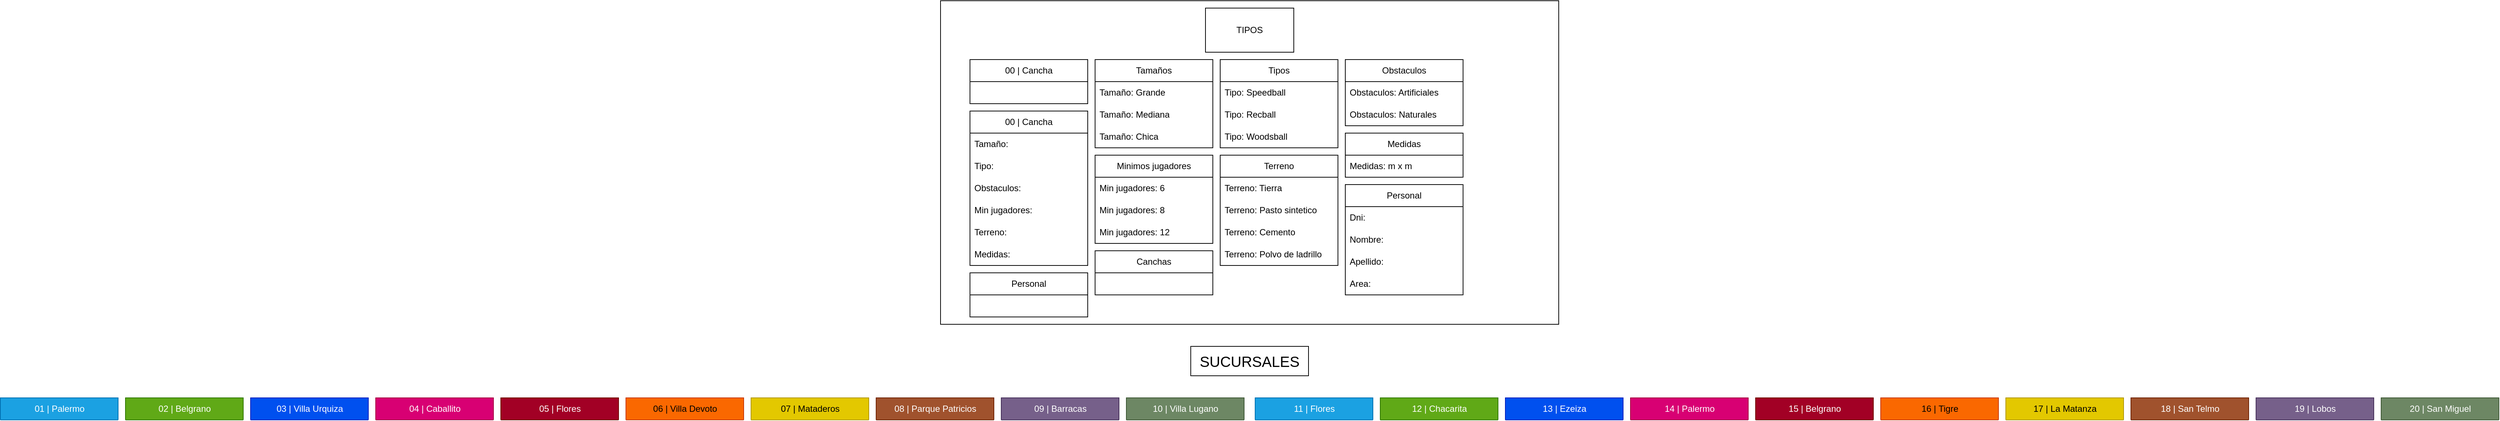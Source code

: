 <mxfile version="21.2.8" type="device">
  <diagram name="Página-1" id="6IPGOuSXRSHG0PMWiXSA">
    <mxGraphModel dx="2235" dy="1284" grid="1" gridSize="10" guides="1" tooltips="1" connect="1" arrows="1" fold="1" page="0" pageScale="1" pageWidth="827" pageHeight="1169" math="0" shadow="0">
      <root>
        <mxCell id="0" />
        <mxCell id="1" parent="0" />
        <mxCell id="flqXiN5XGQ07-dW3cv8b-548" value="" style="rounded=0;whiteSpace=wrap;html=1;" parent="1" vertex="1">
          <mxGeometry x="520" y="-340" width="840" height="440" as="geometry" />
        </mxCell>
        <mxCell id="flqXiN5XGQ07-dW3cv8b-1" value="SUCURSALES" style="rounded=0;whiteSpace=wrap;html=1;fontSize=20;" parent="1" vertex="1">
          <mxGeometry x="860" y="130" width="160" height="40" as="geometry" />
        </mxCell>
        <mxCell id="flqXiN5XGQ07-dW3cv8b-8" value="04 |&amp;nbsp;&lt;span style=&quot;text-align: left;&quot;&gt;Caballito&lt;/span&gt;" style="swimlane;fontStyle=0;childLayout=stackLayout;horizontal=1;startSize=30;horizontalStack=0;resizeParent=1;resizeParentMax=0;resizeLast=0;collapsible=1;marginBottom=0;whiteSpace=wrap;html=1;fillColor=#d80073;fontColor=#ffffff;strokeColor=#A50040;" parent="1" vertex="1" collapsed="1">
          <mxGeometry x="-247.5" y="200" width="160" height="30" as="geometry">
            <mxRectangle x="1030" y="200" width="160" height="200" as="alternateBounds" />
          </mxGeometry>
        </mxCell>
        <mxCell id="flqXiN5XGQ07-dW3cv8b-9" value="Direccion:&amp;nbsp;Av. Rivadavia 5200" style="text;strokeColor=none;fillColor=none;align=left;verticalAlign=middle;spacingLeft=4;spacingRight=4;overflow=hidden;points=[[0,0.5],[1,0.5]];portConstraint=eastwest;rotatable=0;whiteSpace=wrap;html=1;" parent="flqXiN5XGQ07-dW3cv8b-8" vertex="1">
          <mxGeometry y="30" width="160" height="50" as="geometry" />
        </mxCell>
        <mxCell id="flqXiN5XGQ07-dW3cv8b-10" value="Canchas: 1" style="text;strokeColor=none;fillColor=none;align=left;verticalAlign=middle;spacingLeft=4;spacingRight=4;overflow=hidden;points=[[0,0.5],[1,0.5]];portConstraint=eastwest;rotatable=0;whiteSpace=wrap;html=1;" parent="flqXiN5XGQ07-dW3cv8b-8" vertex="1">
          <mxGeometry y="80" width="160" height="30" as="geometry" />
        </mxCell>
        <mxCell id="flqXiN5XGQ07-dW3cv8b-142" value="Personal: 2" style="text;strokeColor=none;fillColor=none;align=left;verticalAlign=middle;spacingLeft=4;spacingRight=4;overflow=hidden;points=[[0,0.5],[1,0.5]];portConstraint=eastwest;rotatable=0;whiteSpace=wrap;html=1;" parent="flqXiN5XGQ07-dW3cv8b-8" vertex="1">
          <mxGeometry y="110" width="160" height="30" as="geometry" />
        </mxCell>
        <mxCell id="flqXiN5XGQ07-dW3cv8b-620" value="Canchas" style="swimlane;fontStyle=0;childLayout=stackLayout;horizontal=1;startSize=30;horizontalStack=0;resizeParent=1;resizeParentMax=0;resizeLast=0;collapsible=1;marginBottom=0;whiteSpace=wrap;html=1;fillColor=#d80073;fontColor=#ffffff;strokeColor=#A50040;" parent="flqXiN5XGQ07-dW3cv8b-8" vertex="1" collapsed="1">
          <mxGeometry y="140" width="160" height="30" as="geometry">
            <mxRectangle x="1010" y="350" width="160" height="60" as="alternateBounds" />
          </mxGeometry>
        </mxCell>
        <mxCell id="flqXiN5XGQ07-dW3cv8b-199" value="08 | Cancha" style="swimlane;fontStyle=0;childLayout=stackLayout;horizontal=1;startSize=30;horizontalStack=0;resizeParent=1;resizeParentMax=0;resizeLast=0;collapsible=1;marginBottom=0;whiteSpace=wrap;html=1;" parent="flqXiN5XGQ07-dW3cv8b-620" vertex="1" collapsed="1">
          <mxGeometry y="30" width="160" height="30" as="geometry">
            <mxRectangle x="1290" y="370" width="160" height="210" as="alternateBounds" />
          </mxGeometry>
        </mxCell>
        <mxCell id="flqXiN5XGQ07-dW3cv8b-287" value="Tamaño: Grande" style="text;strokeColor=none;fillColor=none;align=left;verticalAlign=middle;spacingLeft=4;spacingRight=4;overflow=hidden;points=[[0,0.5],[1,0.5]];portConstraint=eastwest;rotatable=0;whiteSpace=wrap;html=1;" parent="flqXiN5XGQ07-dW3cv8b-199" vertex="1">
          <mxGeometry y="30" width="160" height="30" as="geometry" />
        </mxCell>
        <mxCell id="flqXiN5XGQ07-dW3cv8b-288" value="Tipo: Recball" style="text;strokeColor=none;fillColor=none;align=left;verticalAlign=middle;spacingLeft=4;spacingRight=4;overflow=hidden;points=[[0,0.5],[1,0.5]];portConstraint=eastwest;rotatable=0;whiteSpace=wrap;html=1;" parent="flqXiN5XGQ07-dW3cv8b-199" vertex="1">
          <mxGeometry y="60" width="160" height="30" as="geometry" />
        </mxCell>
        <mxCell id="flqXiN5XGQ07-dW3cv8b-289" value="Obstaculos: Artificiales" style="text;strokeColor=none;fillColor=none;align=left;verticalAlign=middle;spacingLeft=4;spacingRight=4;overflow=hidden;points=[[0,0.5],[1,0.5]];portConstraint=eastwest;rotatable=0;whiteSpace=wrap;html=1;" parent="flqXiN5XGQ07-dW3cv8b-199" vertex="1">
          <mxGeometry y="90" width="160" height="30" as="geometry" />
        </mxCell>
        <mxCell id="flqXiN5XGQ07-dW3cv8b-290" value="Min jugadores: 12" style="text;strokeColor=none;fillColor=none;align=left;verticalAlign=middle;spacingLeft=4;spacingRight=4;overflow=hidden;points=[[0,0.5],[1,0.5]];portConstraint=eastwest;rotatable=0;whiteSpace=wrap;html=1;" parent="flqXiN5XGQ07-dW3cv8b-199" vertex="1">
          <mxGeometry y="120" width="160" height="30" as="geometry" />
        </mxCell>
        <mxCell id="flqXiN5XGQ07-dW3cv8b-291" value="Terreno: Tierra" style="text;strokeColor=none;fillColor=none;align=left;verticalAlign=middle;spacingLeft=4;spacingRight=4;overflow=hidden;points=[[0,0.5],[1,0.5]];portConstraint=eastwest;rotatable=0;whiteSpace=wrap;html=1;" parent="flqXiN5XGQ07-dW3cv8b-199" vertex="1">
          <mxGeometry y="150" width="160" height="30" as="geometry" />
        </mxCell>
        <mxCell id="flqXiN5XGQ07-dW3cv8b-292" value="Medidas: 40m x 20m" style="text;strokeColor=none;fillColor=none;align=left;verticalAlign=middle;spacingLeft=4;spacingRight=4;overflow=hidden;points=[[0,0.5],[1,0.5]];portConstraint=eastwest;rotatable=0;whiteSpace=wrap;html=1;" parent="flqXiN5XGQ07-dW3cv8b-199" vertex="1">
          <mxGeometry y="180" width="160" height="30" as="geometry" />
        </mxCell>
        <mxCell id="flqXiN5XGQ07-dW3cv8b-772" value="Personal" style="swimlane;fontStyle=0;childLayout=stackLayout;horizontal=1;startSize=30;horizontalStack=0;resizeParent=1;resizeParentMax=0;resizeLast=0;collapsible=1;marginBottom=0;whiteSpace=wrap;html=1;fillColor=#d80073;fontColor=#ffffff;strokeColor=#A50040;" parent="flqXiN5XGQ07-dW3cv8b-8" vertex="1" collapsed="1">
          <mxGeometry y="170" width="160" height="30" as="geometry">
            <mxRectangle x="1010" y="420" width="160" height="90" as="alternateBounds" />
          </mxGeometry>
        </mxCell>
        <mxCell id="flqXiN5XGQ07-dW3cv8b-750" value="09 | Personal" style="swimlane;fontStyle=0;childLayout=stackLayout;horizontal=1;startSize=30;horizontalStack=0;resizeParent=1;resizeParentMax=0;resizeLast=0;collapsible=1;marginBottom=0;whiteSpace=wrap;html=1;" parent="flqXiN5XGQ07-dW3cv8b-772" vertex="1" collapsed="1">
          <mxGeometry y="30" width="160" height="30" as="geometry">
            <mxRectangle x="-920" y="-40" width="160" height="150" as="alternateBounds" />
          </mxGeometry>
        </mxCell>
        <mxCell id="flqXiN5XGQ07-dW3cv8b-751" value="Dni:&amp;nbsp;22.789.456" style="text;strokeColor=none;fillColor=none;align=left;verticalAlign=middle;spacingLeft=4;spacingRight=4;overflow=hidden;points=[[0,0.5],[1,0.5]];portConstraint=eastwest;rotatable=0;whiteSpace=wrap;html=1;" parent="flqXiN5XGQ07-dW3cv8b-750" vertex="1">
          <mxGeometry y="30" width="160" height="30" as="geometry" />
        </mxCell>
        <mxCell id="flqXiN5XGQ07-dW3cv8b-752" value="Nombre:&amp;nbsp;Javier" style="text;strokeColor=none;fillColor=none;align=left;verticalAlign=middle;spacingLeft=4;spacingRight=4;overflow=hidden;points=[[0,0.5],[1,0.5]];portConstraint=eastwest;rotatable=0;whiteSpace=wrap;html=1;" parent="flqXiN5XGQ07-dW3cv8b-750" vertex="1">
          <mxGeometry y="60" width="160" height="30" as="geometry" />
        </mxCell>
        <mxCell id="flqXiN5XGQ07-dW3cv8b-753" value="Apellido:&amp;nbsp;Pérez" style="text;strokeColor=none;fillColor=none;align=left;verticalAlign=middle;spacingLeft=4;spacingRight=4;overflow=hidden;points=[[0,0.5],[1,0.5]];portConstraint=eastwest;rotatable=0;whiteSpace=wrap;html=1;" parent="flqXiN5XGQ07-dW3cv8b-750" vertex="1">
          <mxGeometry y="90" width="160" height="30" as="geometry" />
        </mxCell>
        <mxCell id="flqXiN5XGQ07-dW3cv8b-754" value="Area:&amp;nbsp;Recepcionista" style="text;strokeColor=none;fillColor=none;align=left;verticalAlign=middle;spacingLeft=4;spacingRight=4;overflow=hidden;points=[[0,0.5],[1,0.5]];portConstraint=eastwest;rotatable=0;whiteSpace=wrap;html=1;" parent="flqXiN5XGQ07-dW3cv8b-750" vertex="1">
          <mxGeometry y="120" width="160" height="30" as="geometry" />
        </mxCell>
        <mxCell id="flqXiN5XGQ07-dW3cv8b-740" value="10 | Personal" style="swimlane;fontStyle=0;childLayout=stackLayout;horizontal=1;startSize=30;horizontalStack=0;resizeParent=1;resizeParentMax=0;resizeLast=0;collapsible=1;marginBottom=0;whiteSpace=wrap;html=1;" parent="flqXiN5XGQ07-dW3cv8b-772" vertex="1" collapsed="1">
          <mxGeometry y="60" width="160" height="30" as="geometry">
            <mxRectangle y="60" width="160" height="150" as="alternateBounds" />
          </mxGeometry>
        </mxCell>
        <mxCell id="flqXiN5XGQ07-dW3cv8b-741" value="Dni:&amp;nbsp;27.890.123" style="text;strokeColor=none;fillColor=none;align=left;verticalAlign=middle;spacingLeft=4;spacingRight=4;overflow=hidden;points=[[0,0.5],[1,0.5]];portConstraint=eastwest;rotatable=0;whiteSpace=wrap;html=1;" parent="flqXiN5XGQ07-dW3cv8b-740" vertex="1">
          <mxGeometry y="30" width="160" height="30" as="geometry" />
        </mxCell>
        <mxCell id="flqXiN5XGQ07-dW3cv8b-742" value="Nombre: Andrés" style="text;strokeColor=none;fillColor=none;align=left;verticalAlign=middle;spacingLeft=4;spacingRight=4;overflow=hidden;points=[[0,0.5],[1,0.5]];portConstraint=eastwest;rotatable=0;whiteSpace=wrap;html=1;" parent="flqXiN5XGQ07-dW3cv8b-740" vertex="1">
          <mxGeometry y="60" width="160" height="30" as="geometry" />
        </mxCell>
        <mxCell id="flqXiN5XGQ07-dW3cv8b-743" value="Apellido:&amp;nbsp;Fernández" style="text;strokeColor=none;fillColor=none;align=left;verticalAlign=middle;spacingLeft=4;spacingRight=4;overflow=hidden;points=[[0,0.5],[1,0.5]];portConstraint=eastwest;rotatable=0;whiteSpace=wrap;html=1;" parent="flqXiN5XGQ07-dW3cv8b-740" vertex="1">
          <mxGeometry y="90" width="160" height="30" as="geometry" />
        </mxCell>
        <mxCell id="flqXiN5XGQ07-dW3cv8b-744" value="Area:&amp;nbsp;Referí / Equipo" style="text;strokeColor=none;fillColor=none;align=left;verticalAlign=middle;spacingLeft=4;spacingRight=4;overflow=hidden;points=[[0,0.5],[1,0.5]];portConstraint=eastwest;rotatable=0;whiteSpace=wrap;html=1;" parent="flqXiN5XGQ07-dW3cv8b-740" vertex="1">
          <mxGeometry y="120" width="160" height="30" as="geometry" />
        </mxCell>
        <mxCell id="flqXiN5XGQ07-dW3cv8b-12" value="01 |&amp;nbsp;&lt;span style=&quot;text-align: left;&quot;&gt;Palermo&lt;/span&gt;" style="swimlane;fontStyle=0;childLayout=stackLayout;horizontal=1;startSize=30;horizontalStack=0;resizeParent=1;resizeParentMax=0;resizeLast=0;collapsible=1;marginBottom=0;whiteSpace=wrap;html=1;fillColor=#1ba1e2;fontColor=#ffffff;strokeColor=#006EAF;" parent="1" vertex="1" collapsed="1">
          <mxGeometry x="-757.5" y="200" width="160" height="30" as="geometry">
            <mxRectangle x="520" y="200" width="160" height="200" as="alternateBounds" />
          </mxGeometry>
        </mxCell>
        <mxCell id="flqXiN5XGQ07-dW3cv8b-13" value="Direccion:&amp;nbsp;Av. Santa Fe 3200" style="text;strokeColor=none;fillColor=none;align=left;verticalAlign=middle;spacingLeft=4;spacingRight=4;overflow=hidden;points=[[0,0.5],[1,0.5]];portConstraint=eastwest;rotatable=0;whiteSpace=wrap;html=1;" parent="flqXiN5XGQ07-dW3cv8b-12" vertex="1">
          <mxGeometry y="30" width="160" height="50" as="geometry" />
        </mxCell>
        <mxCell id="flqXiN5XGQ07-dW3cv8b-14" value="Canchas: 2" style="text;strokeColor=none;fillColor=none;align=left;verticalAlign=middle;spacingLeft=4;spacingRight=4;overflow=hidden;points=[[0,0.5],[1,0.5]];portConstraint=eastwest;rotatable=0;whiteSpace=wrap;html=1;" parent="flqXiN5XGQ07-dW3cv8b-12" vertex="1">
          <mxGeometry y="80" width="160" height="30" as="geometry" />
        </mxCell>
        <mxCell id="flqXiN5XGQ07-dW3cv8b-76" value="Personal: 3" style="text;strokeColor=none;fillColor=none;align=left;verticalAlign=middle;spacingLeft=4;spacingRight=4;overflow=hidden;points=[[0,0.5],[1,0.5]];portConstraint=eastwest;rotatable=0;whiteSpace=wrap;html=1;" parent="flqXiN5XGQ07-dW3cv8b-12" vertex="1">
          <mxGeometry y="110" width="160" height="30" as="geometry" />
        </mxCell>
        <mxCell id="flqXiN5XGQ07-dW3cv8b-606" value="Canchas" style="swimlane;fontStyle=0;childLayout=stackLayout;horizontal=1;startSize=30;horizontalStack=0;resizeParent=1;resizeParentMax=0;resizeLast=0;collapsible=1;marginBottom=0;whiteSpace=wrap;html=1;fillColor=#1ba1e2;fontColor=#ffffff;strokeColor=#006EAF;" parent="flqXiN5XGQ07-dW3cv8b-12" vertex="1" collapsed="1">
          <mxGeometry y="140" width="160" height="30" as="geometry">
            <mxRectangle y="140" width="160" height="90" as="alternateBounds" />
          </mxGeometry>
        </mxCell>
        <mxCell id="flqXiN5XGQ07-dW3cv8b-70" value="01 | Cancha" style="swimlane;fontStyle=0;childLayout=stackLayout;horizontal=1;startSize=30;horizontalStack=0;resizeParent=1;resizeParentMax=0;resizeLast=0;collapsible=1;marginBottom=0;whiteSpace=wrap;html=1;" parent="flqXiN5XGQ07-dW3cv8b-606" vertex="1" collapsed="1">
          <mxGeometry y="30" width="160" height="30" as="geometry">
            <mxRectangle y="30" width="160" height="210" as="alternateBounds" />
          </mxGeometry>
        </mxCell>
        <mxCell id="flqXiN5XGQ07-dW3cv8b-75" value="Tamaño: Grande" style="text;strokeColor=none;fillColor=none;align=left;verticalAlign=middle;spacingLeft=4;spacingRight=4;overflow=hidden;points=[[0,0.5],[1,0.5]];portConstraint=eastwest;rotatable=0;whiteSpace=wrap;html=1;" parent="flqXiN5XGQ07-dW3cv8b-70" vertex="1">
          <mxGeometry y="30" width="160" height="30" as="geometry" />
        </mxCell>
        <mxCell id="flqXiN5XGQ07-dW3cv8b-71" value="Tipo: Recball" style="text;strokeColor=none;fillColor=none;align=left;verticalAlign=middle;spacingLeft=4;spacingRight=4;overflow=hidden;points=[[0,0.5],[1,0.5]];portConstraint=eastwest;rotatable=0;whiteSpace=wrap;html=1;" parent="flqXiN5XGQ07-dW3cv8b-70" vertex="1">
          <mxGeometry y="60" width="160" height="30" as="geometry" />
        </mxCell>
        <mxCell id="flqXiN5XGQ07-dW3cv8b-72" value="Obstaculos: Naturales" style="text;strokeColor=none;fillColor=none;align=left;verticalAlign=middle;spacingLeft=4;spacingRight=4;overflow=hidden;points=[[0,0.5],[1,0.5]];portConstraint=eastwest;rotatable=0;whiteSpace=wrap;html=1;" parent="flqXiN5XGQ07-dW3cv8b-70" vertex="1">
          <mxGeometry y="90" width="160" height="30" as="geometry" />
        </mxCell>
        <mxCell id="flqXiN5XGQ07-dW3cv8b-73" value="Min jugadores: 12" style="text;strokeColor=none;fillColor=none;align=left;verticalAlign=middle;spacingLeft=4;spacingRight=4;overflow=hidden;points=[[0,0.5],[1,0.5]];portConstraint=eastwest;rotatable=0;whiteSpace=wrap;html=1;" parent="flqXiN5XGQ07-dW3cv8b-70" vertex="1">
          <mxGeometry y="120" width="160" height="30" as="geometry" />
        </mxCell>
        <mxCell id="flqXiN5XGQ07-dW3cv8b-74" value="Terreno: Tierra" style="text;strokeColor=none;fillColor=none;align=left;verticalAlign=middle;spacingLeft=4;spacingRight=4;overflow=hidden;points=[[0,0.5],[1,0.5]];portConstraint=eastwest;rotatable=0;whiteSpace=wrap;html=1;" parent="flqXiN5XGQ07-dW3cv8b-70" vertex="1">
          <mxGeometry y="150" width="160" height="30" as="geometry" />
        </mxCell>
        <mxCell id="flqXiN5XGQ07-dW3cv8b-77" value="Medidas: 40m x 20m" style="text;strokeColor=none;fillColor=none;align=left;verticalAlign=middle;spacingLeft=4;spacingRight=4;overflow=hidden;points=[[0,0.5],[1,0.5]];portConstraint=eastwest;rotatable=0;whiteSpace=wrap;html=1;" parent="flqXiN5XGQ07-dW3cv8b-70" vertex="1">
          <mxGeometry y="180" width="160" height="30" as="geometry" />
        </mxCell>
        <mxCell id="flqXiN5XGQ07-dW3cv8b-78" value="02 | Cancha" style="swimlane;fontStyle=0;childLayout=stackLayout;horizontal=1;startSize=30;horizontalStack=0;resizeParent=1;resizeParentMax=0;resizeLast=0;collapsible=1;marginBottom=0;whiteSpace=wrap;html=1;" parent="flqXiN5XGQ07-dW3cv8b-606" vertex="1" collapsed="1">
          <mxGeometry y="60" width="160" height="30" as="geometry">
            <mxRectangle y="60" width="160" height="210" as="alternateBounds" />
          </mxGeometry>
        </mxCell>
        <mxCell id="flqXiN5XGQ07-dW3cv8b-79" value="Tamaño: Chica" style="text;strokeColor=none;fillColor=none;align=left;verticalAlign=middle;spacingLeft=4;spacingRight=4;overflow=hidden;points=[[0,0.5],[1,0.5]];portConstraint=eastwest;rotatable=0;whiteSpace=wrap;html=1;" parent="flqXiN5XGQ07-dW3cv8b-78" vertex="1">
          <mxGeometry y="30" width="160" height="30" as="geometry" />
        </mxCell>
        <mxCell id="flqXiN5XGQ07-dW3cv8b-80" value="Tipo: Speedball" style="text;strokeColor=none;fillColor=none;align=left;verticalAlign=middle;spacingLeft=4;spacingRight=4;overflow=hidden;points=[[0,0.5],[1,0.5]];portConstraint=eastwest;rotatable=0;whiteSpace=wrap;html=1;" parent="flqXiN5XGQ07-dW3cv8b-78" vertex="1">
          <mxGeometry y="60" width="160" height="30" as="geometry" />
        </mxCell>
        <mxCell id="flqXiN5XGQ07-dW3cv8b-82" value="Obstaculos: Artificiales" style="text;strokeColor=none;fillColor=none;align=left;verticalAlign=middle;spacingLeft=4;spacingRight=4;overflow=hidden;points=[[0,0.5],[1,0.5]];portConstraint=eastwest;rotatable=0;whiteSpace=wrap;html=1;" parent="flqXiN5XGQ07-dW3cv8b-78" vertex="1">
          <mxGeometry y="90" width="160" height="30" as="geometry" />
        </mxCell>
        <mxCell id="flqXiN5XGQ07-dW3cv8b-83" value="Min jugadores: 6" style="text;strokeColor=none;fillColor=none;align=left;verticalAlign=middle;spacingLeft=4;spacingRight=4;overflow=hidden;points=[[0,0.5],[1,0.5]];portConstraint=eastwest;rotatable=0;whiteSpace=wrap;html=1;" parent="flqXiN5XGQ07-dW3cv8b-78" vertex="1">
          <mxGeometry y="120" width="160" height="30" as="geometry" />
        </mxCell>
        <mxCell id="flqXiN5XGQ07-dW3cv8b-274" value="Terreno: Pasto sintetico" style="text;strokeColor=none;fillColor=none;align=left;verticalAlign=middle;spacingLeft=4;spacingRight=4;overflow=hidden;points=[[0,0.5],[1,0.5]];portConstraint=eastwest;rotatable=0;whiteSpace=wrap;html=1;" parent="flqXiN5XGQ07-dW3cv8b-78" vertex="1">
          <mxGeometry y="150" width="160" height="30" as="geometry" />
        </mxCell>
        <mxCell id="flqXiN5XGQ07-dW3cv8b-81" value="Medidas: 20m x 15m" style="text;strokeColor=none;fillColor=none;align=left;verticalAlign=middle;spacingLeft=4;spacingRight=4;overflow=hidden;points=[[0,0.5],[1,0.5]];portConstraint=eastwest;rotatable=0;whiteSpace=wrap;html=1;" parent="flqXiN5XGQ07-dW3cv8b-78" vertex="1">
          <mxGeometry y="180" width="160" height="30" as="geometry" />
        </mxCell>
        <mxCell id="flqXiN5XGQ07-dW3cv8b-647" value="Personal" style="swimlane;fontStyle=0;childLayout=stackLayout;horizontal=1;startSize=30;horizontalStack=0;resizeParent=1;resizeParentMax=0;resizeLast=0;collapsible=1;marginBottom=0;whiteSpace=wrap;html=1;fillColor=#1ba1e2;fontColor=#ffffff;strokeColor=#006EAF;" parent="flqXiN5XGQ07-dW3cv8b-12" vertex="1" collapsed="1">
          <mxGeometry y="170" width="160" height="30" as="geometry">
            <mxRectangle y="30" width="160" height="120" as="alternateBounds" />
          </mxGeometry>
        </mxCell>
        <mxCell id="flqXiN5XGQ07-dW3cv8b-596" value="01 | Personal" style="swimlane;fontStyle=0;childLayout=stackLayout;horizontal=1;startSize=30;horizontalStack=0;resizeParent=1;resizeParentMax=0;resizeLast=0;collapsible=1;marginBottom=0;whiteSpace=wrap;html=1;" parent="flqXiN5XGQ07-dW3cv8b-647" vertex="1" collapsed="1">
          <mxGeometry y="30" width="160" height="30" as="geometry">
            <mxRectangle y="30" width="160" height="150" as="alternateBounds" />
          </mxGeometry>
        </mxCell>
        <mxCell id="flqXiN5XGQ07-dW3cv8b-597" value="Dni: 27.658.234" style="text;strokeColor=none;fillColor=none;align=left;verticalAlign=middle;spacingLeft=4;spacingRight=4;overflow=hidden;points=[[0,0.5],[1,0.5]];portConstraint=eastwest;rotatable=0;whiteSpace=wrap;html=1;" parent="flqXiN5XGQ07-dW3cv8b-596" vertex="1">
          <mxGeometry y="30" width="160" height="30" as="geometry" />
        </mxCell>
        <mxCell id="flqXiN5XGQ07-dW3cv8b-598" value="Nombre:&amp;nbsp;Laura" style="text;strokeColor=none;fillColor=none;align=left;verticalAlign=middle;spacingLeft=4;spacingRight=4;overflow=hidden;points=[[0,0.5],[1,0.5]];portConstraint=eastwest;rotatable=0;whiteSpace=wrap;html=1;" parent="flqXiN5XGQ07-dW3cv8b-596" vertex="1">
          <mxGeometry y="60" width="160" height="30" as="geometry" />
        </mxCell>
        <mxCell id="flqXiN5XGQ07-dW3cv8b-599" value="Apellido: Gonzalez" style="text;strokeColor=none;fillColor=none;align=left;verticalAlign=middle;spacingLeft=4;spacingRight=4;overflow=hidden;points=[[0,0.5],[1,0.5]];portConstraint=eastwest;rotatable=0;whiteSpace=wrap;html=1;" parent="flqXiN5XGQ07-dW3cv8b-596" vertex="1">
          <mxGeometry y="90" width="160" height="30" as="geometry" />
        </mxCell>
        <mxCell id="flqXiN5XGQ07-dW3cv8b-600" value="Area:&amp;nbsp;Recepcionista" style="text;strokeColor=none;fillColor=none;align=left;verticalAlign=middle;spacingLeft=4;spacingRight=4;overflow=hidden;points=[[0,0.5],[1,0.5]];portConstraint=eastwest;rotatable=0;whiteSpace=wrap;html=1;" parent="flqXiN5XGQ07-dW3cv8b-596" vertex="1">
          <mxGeometry y="120" width="160" height="30" as="geometry" />
        </mxCell>
        <mxCell id="flqXiN5XGQ07-dW3cv8b-590" value="02 | Personal" style="swimlane;fontStyle=0;childLayout=stackLayout;horizontal=1;startSize=30;horizontalStack=0;resizeParent=1;resizeParentMax=0;resizeLast=0;collapsible=1;marginBottom=0;whiteSpace=wrap;html=1;" parent="flqXiN5XGQ07-dW3cv8b-647" vertex="1" collapsed="1">
          <mxGeometry y="60" width="160" height="30" as="geometry">
            <mxRectangle y="60" width="160" height="150" as="alternateBounds" />
          </mxGeometry>
        </mxCell>
        <mxCell id="flqXiN5XGQ07-dW3cv8b-593" value="Dni:&amp;nbsp;20.453.789" style="text;strokeColor=none;fillColor=none;align=left;verticalAlign=middle;spacingLeft=4;spacingRight=4;overflow=hidden;points=[[0,0.5],[1,0.5]];portConstraint=eastwest;rotatable=0;whiteSpace=wrap;html=1;" parent="flqXiN5XGQ07-dW3cv8b-590" vertex="1">
          <mxGeometry y="30" width="160" height="30" as="geometry" />
        </mxCell>
        <mxCell id="flqXiN5XGQ07-dW3cv8b-591" value="Nombre:&amp;nbsp;Federico" style="text;strokeColor=none;fillColor=none;align=left;verticalAlign=middle;spacingLeft=4;spacingRight=4;overflow=hidden;points=[[0,0.5],[1,0.5]];portConstraint=eastwest;rotatable=0;whiteSpace=wrap;html=1;" parent="flqXiN5XGQ07-dW3cv8b-590" vertex="1">
          <mxGeometry y="60" width="160" height="30" as="geometry" />
        </mxCell>
        <mxCell id="flqXiN5XGQ07-dW3cv8b-592" value="Apellido:&amp;nbsp;MartInez" style="text;strokeColor=none;fillColor=none;align=left;verticalAlign=middle;spacingLeft=4;spacingRight=4;overflow=hidden;points=[[0,0.5],[1,0.5]];portConstraint=eastwest;rotatable=0;whiteSpace=wrap;html=1;" parent="flqXiN5XGQ07-dW3cv8b-590" vertex="1">
          <mxGeometry y="90" width="160" height="30" as="geometry" />
        </mxCell>
        <mxCell id="flqXiN5XGQ07-dW3cv8b-595" value="Area:&amp;nbsp;ReferI" style="text;strokeColor=none;fillColor=none;align=left;verticalAlign=middle;spacingLeft=4;spacingRight=4;overflow=hidden;points=[[0,0.5],[1,0.5]];portConstraint=eastwest;rotatable=0;whiteSpace=wrap;html=1;" parent="flqXiN5XGQ07-dW3cv8b-590" vertex="1">
          <mxGeometry y="120" width="160" height="30" as="geometry" />
        </mxCell>
        <mxCell id="flqXiN5XGQ07-dW3cv8b-765" value="03 | Personal" style="swimlane;fontStyle=0;childLayout=stackLayout;horizontal=1;startSize=30;horizontalStack=0;resizeParent=1;resizeParentMax=0;resizeLast=0;collapsible=1;marginBottom=0;whiteSpace=wrap;html=1;" parent="flqXiN5XGQ07-dW3cv8b-647" vertex="1" collapsed="1">
          <mxGeometry y="90" width="160" height="30" as="geometry">
            <mxRectangle y="90" width="160" height="150" as="alternateBounds" />
          </mxGeometry>
        </mxCell>
        <mxCell id="flqXiN5XGQ07-dW3cv8b-766" value="Dni:&amp;nbsp;27.890.123" style="text;strokeColor=none;fillColor=none;align=left;verticalAlign=middle;spacingLeft=4;spacingRight=4;overflow=hidden;points=[[0,0.5],[1,0.5]];portConstraint=eastwest;rotatable=0;whiteSpace=wrap;html=1;" parent="flqXiN5XGQ07-dW3cv8b-765" vertex="1">
          <mxGeometry y="30" width="160" height="30" as="geometry" />
        </mxCell>
        <mxCell id="flqXiN5XGQ07-dW3cv8b-767" value="Nombre:&amp;nbsp;Martín" style="text;strokeColor=none;fillColor=none;align=left;verticalAlign=middle;spacingLeft=4;spacingRight=4;overflow=hidden;points=[[0,0.5],[1,0.5]];portConstraint=eastwest;rotatable=0;whiteSpace=wrap;html=1;" parent="flqXiN5XGQ07-dW3cv8b-765" vertex="1">
          <mxGeometry y="60" width="160" height="30" as="geometry" />
        </mxCell>
        <mxCell id="flqXiN5XGQ07-dW3cv8b-768" value="Apellido:&amp;nbsp;Álvarez" style="text;strokeColor=none;fillColor=none;align=left;verticalAlign=middle;spacingLeft=4;spacingRight=4;overflow=hidden;points=[[0,0.5],[1,0.5]];portConstraint=eastwest;rotatable=0;whiteSpace=wrap;html=1;" parent="flqXiN5XGQ07-dW3cv8b-765" vertex="1">
          <mxGeometry y="90" width="160" height="30" as="geometry" />
        </mxCell>
        <mxCell id="flqXiN5XGQ07-dW3cv8b-769" value="Area:&amp;nbsp;Equipo" style="text;strokeColor=none;fillColor=none;align=left;verticalAlign=middle;spacingLeft=4;spacingRight=4;overflow=hidden;points=[[0,0.5],[1,0.5]];portConstraint=eastwest;rotatable=0;whiteSpace=wrap;html=1;" parent="flqXiN5XGQ07-dW3cv8b-765" vertex="1">
          <mxGeometry y="120" width="160" height="30" as="geometry" />
        </mxCell>
        <mxCell id="flqXiN5XGQ07-dW3cv8b-15" value="02 |&amp;nbsp;&lt;span style=&quot;text-align: left;&quot;&gt;Belgrano&lt;/span&gt;" style="swimlane;fontStyle=0;childLayout=stackLayout;horizontal=1;startSize=30;horizontalStack=0;resizeParent=1;resizeParentMax=0;resizeLast=0;collapsible=1;marginBottom=0;whiteSpace=wrap;html=1;fillColor=#60a917;fontColor=#ffffff;strokeColor=#2D7600;" parent="1" vertex="1" collapsed="1">
          <mxGeometry x="-587.5" y="200" width="160" height="30" as="geometry">
            <mxRectangle x="265" y="200" width="160" height="200" as="alternateBounds" />
          </mxGeometry>
        </mxCell>
        <mxCell id="flqXiN5XGQ07-dW3cv8b-16" value="Direccion:&amp;nbsp;Av. Cabildo 2200" style="text;strokeColor=none;fillColor=none;align=left;verticalAlign=middle;spacingLeft=4;spacingRight=4;overflow=hidden;points=[[0,0.5],[1,0.5]];portConstraint=eastwest;rotatable=0;whiteSpace=wrap;html=1;" parent="flqXiN5XGQ07-dW3cv8b-15" vertex="1">
          <mxGeometry y="30" width="160" height="50" as="geometry" />
        </mxCell>
        <mxCell id="flqXiN5XGQ07-dW3cv8b-17" value="Canchas: 3" style="text;strokeColor=none;fillColor=none;align=left;verticalAlign=middle;spacingLeft=4;spacingRight=4;overflow=hidden;points=[[0,0.5],[1,0.5]];portConstraint=eastwest;rotatable=0;whiteSpace=wrap;html=1;" parent="flqXiN5XGQ07-dW3cv8b-15" vertex="1">
          <mxGeometry y="80" width="160" height="30" as="geometry" />
        </mxCell>
        <mxCell id="flqXiN5XGQ07-dW3cv8b-144" value="Personal: 3" style="text;strokeColor=none;fillColor=none;align=left;verticalAlign=middle;spacingLeft=4;spacingRight=4;overflow=hidden;points=[[0,0.5],[1,0.5]];portConstraint=eastwest;rotatable=0;whiteSpace=wrap;html=1;" parent="flqXiN5XGQ07-dW3cv8b-15" vertex="1">
          <mxGeometry y="110" width="160" height="30" as="geometry" />
        </mxCell>
        <mxCell id="flqXiN5XGQ07-dW3cv8b-617" value="Canchas" style="swimlane;fontStyle=0;childLayout=stackLayout;horizontal=1;startSize=30;horizontalStack=0;resizeParent=1;resizeParentMax=0;resizeLast=0;collapsible=1;marginBottom=0;whiteSpace=wrap;html=1;fillColor=#60a917;fontColor=#ffffff;strokeColor=#2D7600;" parent="flqXiN5XGQ07-dW3cv8b-15" vertex="1" collapsed="1">
          <mxGeometry y="140" width="160" height="30" as="geometry">
            <mxRectangle y="140" width="160" height="120" as="alternateBounds" />
          </mxGeometry>
        </mxCell>
        <mxCell id="flqXiN5XGQ07-dW3cv8b-163" value="03 | Cancha" style="swimlane;fontStyle=0;childLayout=stackLayout;horizontal=1;startSize=30;horizontalStack=0;resizeParent=1;resizeParentMax=0;resizeLast=0;collapsible=1;marginBottom=0;whiteSpace=wrap;html=1;" parent="flqXiN5XGQ07-dW3cv8b-617" vertex="1" collapsed="1">
          <mxGeometry y="30" width="160" height="30" as="geometry">
            <mxRectangle y="30" width="160" height="210" as="alternateBounds" />
          </mxGeometry>
        </mxCell>
        <mxCell id="flqXiN5XGQ07-dW3cv8b-254" value="Tamaño: Grande" style="text;strokeColor=none;fillColor=none;align=left;verticalAlign=middle;spacingLeft=4;spacingRight=4;overflow=hidden;points=[[0,0.5],[1,0.5]];portConstraint=eastwest;rotatable=0;whiteSpace=wrap;html=1;" parent="flqXiN5XGQ07-dW3cv8b-163" vertex="1">
          <mxGeometry y="30" width="160" height="30" as="geometry" />
        </mxCell>
        <mxCell id="flqXiN5XGQ07-dW3cv8b-255" value="Tipo: Recball" style="text;strokeColor=none;fillColor=none;align=left;verticalAlign=middle;spacingLeft=4;spacingRight=4;overflow=hidden;points=[[0,0.5],[1,0.5]];portConstraint=eastwest;rotatable=0;whiteSpace=wrap;html=1;" parent="flqXiN5XGQ07-dW3cv8b-163" vertex="1">
          <mxGeometry y="60" width="160" height="30" as="geometry" />
        </mxCell>
        <mxCell id="flqXiN5XGQ07-dW3cv8b-256" value="Obstaculos: Naturales" style="text;strokeColor=none;fillColor=none;align=left;verticalAlign=middle;spacingLeft=4;spacingRight=4;overflow=hidden;points=[[0,0.5],[1,0.5]];portConstraint=eastwest;rotatable=0;whiteSpace=wrap;html=1;" parent="flqXiN5XGQ07-dW3cv8b-163" vertex="1">
          <mxGeometry y="90" width="160" height="30" as="geometry" />
        </mxCell>
        <mxCell id="flqXiN5XGQ07-dW3cv8b-257" value="Min jugadores: 12" style="text;strokeColor=none;fillColor=none;align=left;verticalAlign=middle;spacingLeft=4;spacingRight=4;overflow=hidden;points=[[0,0.5],[1,0.5]];portConstraint=eastwest;rotatable=0;whiteSpace=wrap;html=1;" parent="flqXiN5XGQ07-dW3cv8b-163" vertex="1">
          <mxGeometry y="120" width="160" height="30" as="geometry" />
        </mxCell>
        <mxCell id="flqXiN5XGQ07-dW3cv8b-258" value="Terreno: Tierra" style="text;strokeColor=none;fillColor=none;align=left;verticalAlign=middle;spacingLeft=4;spacingRight=4;overflow=hidden;points=[[0,0.5],[1,0.5]];portConstraint=eastwest;rotatable=0;whiteSpace=wrap;html=1;" parent="flqXiN5XGQ07-dW3cv8b-163" vertex="1">
          <mxGeometry y="150" width="160" height="30" as="geometry" />
        </mxCell>
        <mxCell id="flqXiN5XGQ07-dW3cv8b-259" value="Medidas: 50m x 25m" style="text;strokeColor=none;fillColor=none;align=left;verticalAlign=middle;spacingLeft=4;spacingRight=4;overflow=hidden;points=[[0,0.5],[1,0.5]];portConstraint=eastwest;rotatable=0;whiteSpace=wrap;html=1;" parent="flqXiN5XGQ07-dW3cv8b-163" vertex="1">
          <mxGeometry y="180" width="160" height="30" as="geometry" />
        </mxCell>
        <mxCell id="flqXiN5XGQ07-dW3cv8b-178" value="04 | Cancha" style="swimlane;fontStyle=0;childLayout=stackLayout;horizontal=1;startSize=30;horizontalStack=0;resizeParent=1;resizeParentMax=0;resizeLast=0;collapsible=1;marginBottom=0;whiteSpace=wrap;html=1;" parent="flqXiN5XGQ07-dW3cv8b-617" vertex="1" collapsed="1">
          <mxGeometry y="60" width="160" height="30" as="geometry">
            <mxRectangle y="240" width="160" height="210" as="alternateBounds" />
          </mxGeometry>
        </mxCell>
        <mxCell id="flqXiN5XGQ07-dW3cv8b-260" value="Tamaño: Mediana" style="text;strokeColor=none;fillColor=none;align=left;verticalAlign=middle;spacingLeft=4;spacingRight=4;overflow=hidden;points=[[0,0.5],[1,0.5]];portConstraint=eastwest;rotatable=0;whiteSpace=wrap;html=1;" parent="flqXiN5XGQ07-dW3cv8b-178" vertex="1">
          <mxGeometry y="30" width="160" height="30" as="geometry" />
        </mxCell>
        <mxCell id="flqXiN5XGQ07-dW3cv8b-261" value="Tipo: Speedball" style="text;strokeColor=none;fillColor=none;align=left;verticalAlign=middle;spacingLeft=4;spacingRight=4;overflow=hidden;points=[[0,0.5],[1,0.5]];portConstraint=eastwest;rotatable=0;whiteSpace=wrap;html=1;" parent="flqXiN5XGQ07-dW3cv8b-178" vertex="1">
          <mxGeometry y="60" width="160" height="30" as="geometry" />
        </mxCell>
        <mxCell id="flqXiN5XGQ07-dW3cv8b-262" value="Obstaculos: Artificiales" style="text;strokeColor=none;fillColor=none;align=left;verticalAlign=middle;spacingLeft=4;spacingRight=4;overflow=hidden;points=[[0,0.5],[1,0.5]];portConstraint=eastwest;rotatable=0;whiteSpace=wrap;html=1;" parent="flqXiN5XGQ07-dW3cv8b-178" vertex="1">
          <mxGeometry y="90" width="160" height="30" as="geometry" />
        </mxCell>
        <mxCell id="flqXiN5XGQ07-dW3cv8b-263" value="Min jugadores: 8" style="text;strokeColor=none;fillColor=none;align=left;verticalAlign=middle;spacingLeft=4;spacingRight=4;overflow=hidden;points=[[0,0.5],[1,0.5]];portConstraint=eastwest;rotatable=0;whiteSpace=wrap;html=1;" parent="flqXiN5XGQ07-dW3cv8b-178" vertex="1">
          <mxGeometry y="120" width="160" height="30" as="geometry" />
        </mxCell>
        <mxCell id="flqXiN5XGQ07-dW3cv8b-265" value="Terreno: Polvo de ladrillo" style="text;strokeColor=none;fillColor=none;align=left;verticalAlign=middle;spacingLeft=4;spacingRight=4;overflow=hidden;points=[[0,0.5],[1,0.5]];portConstraint=eastwest;rotatable=0;whiteSpace=wrap;html=1;" parent="flqXiN5XGQ07-dW3cv8b-178" vertex="1">
          <mxGeometry y="150" width="160" height="30" as="geometry" />
        </mxCell>
        <mxCell id="flqXiN5XGQ07-dW3cv8b-266" value="Medidas: 30m x 15m" style="text;strokeColor=none;fillColor=none;align=left;verticalAlign=middle;spacingLeft=4;spacingRight=4;overflow=hidden;points=[[0,0.5],[1,0.5]];portConstraint=eastwest;rotatable=0;whiteSpace=wrap;html=1;" parent="flqXiN5XGQ07-dW3cv8b-178" vertex="1">
          <mxGeometry y="180" width="160" height="30" as="geometry" />
        </mxCell>
        <mxCell id="flqXiN5XGQ07-dW3cv8b-171" value="05 | Cancha" style="swimlane;fontStyle=0;childLayout=stackLayout;horizontal=1;startSize=30;horizontalStack=0;resizeParent=1;resizeParentMax=0;resizeLast=0;collapsible=1;marginBottom=0;whiteSpace=wrap;html=1;" parent="flqXiN5XGQ07-dW3cv8b-617" vertex="1" collapsed="1">
          <mxGeometry y="90" width="160" height="30" as="geometry">
            <mxRectangle y="450" width="160" height="210" as="alternateBounds" />
          </mxGeometry>
        </mxCell>
        <mxCell id="flqXiN5XGQ07-dW3cv8b-267" value="Tamaño: Chica" style="text;strokeColor=none;fillColor=none;align=left;verticalAlign=middle;spacingLeft=4;spacingRight=4;overflow=hidden;points=[[0,0.5],[1,0.5]];portConstraint=eastwest;rotatable=0;whiteSpace=wrap;html=1;" parent="flqXiN5XGQ07-dW3cv8b-171" vertex="1">
          <mxGeometry y="30" width="160" height="30" as="geometry" />
        </mxCell>
        <mxCell id="flqXiN5XGQ07-dW3cv8b-268" value="Tipo: Speedball" style="text;strokeColor=none;fillColor=none;align=left;verticalAlign=middle;spacingLeft=4;spacingRight=4;overflow=hidden;points=[[0,0.5],[1,0.5]];portConstraint=eastwest;rotatable=0;whiteSpace=wrap;html=1;" parent="flqXiN5XGQ07-dW3cv8b-171" vertex="1">
          <mxGeometry y="60" width="160" height="30" as="geometry" />
        </mxCell>
        <mxCell id="flqXiN5XGQ07-dW3cv8b-270" value="Obstaculos: Artificiales" style="text;strokeColor=none;fillColor=none;align=left;verticalAlign=middle;spacingLeft=4;spacingRight=4;overflow=hidden;points=[[0,0.5],[1,0.5]];portConstraint=eastwest;rotatable=0;whiteSpace=wrap;html=1;" parent="flqXiN5XGQ07-dW3cv8b-171" vertex="1">
          <mxGeometry y="90" width="160" height="30" as="geometry" />
        </mxCell>
        <mxCell id="flqXiN5XGQ07-dW3cv8b-271" value="Min jugadores: 6" style="text;strokeColor=none;fillColor=none;align=left;verticalAlign=middle;spacingLeft=4;spacingRight=4;overflow=hidden;points=[[0,0.5],[1,0.5]];portConstraint=eastwest;rotatable=0;whiteSpace=wrap;html=1;" parent="flqXiN5XGQ07-dW3cv8b-171" vertex="1">
          <mxGeometry y="120" width="160" height="30" as="geometry" />
        </mxCell>
        <mxCell id="flqXiN5XGQ07-dW3cv8b-272" value="Terreno: Pasto sintetico" style="text;strokeColor=none;fillColor=none;align=left;verticalAlign=middle;spacingLeft=4;spacingRight=4;overflow=hidden;points=[[0,0.5],[1,0.5]];portConstraint=eastwest;rotatable=0;whiteSpace=wrap;html=1;" parent="flqXiN5XGQ07-dW3cv8b-171" vertex="1">
          <mxGeometry y="150" width="160" height="30" as="geometry" />
        </mxCell>
        <mxCell id="flqXiN5XGQ07-dW3cv8b-273" value="Medidas: 20m x 10m" style="text;strokeColor=none;fillColor=none;align=left;verticalAlign=middle;spacingLeft=4;spacingRight=4;overflow=hidden;points=[[0,0.5],[1,0.5]];portConstraint=eastwest;rotatable=0;whiteSpace=wrap;html=1;" parent="flqXiN5XGQ07-dW3cv8b-171" vertex="1">
          <mxGeometry y="180" width="160" height="30" as="geometry" />
        </mxCell>
        <mxCell id="flqXiN5XGQ07-dW3cv8b-770" value="Personal" style="swimlane;fontStyle=0;childLayout=stackLayout;horizontal=1;startSize=30;horizontalStack=0;resizeParent=1;resizeParentMax=0;resizeLast=0;collapsible=1;marginBottom=0;whiteSpace=wrap;html=1;fillColor=#60a917;fontColor=#ffffff;strokeColor=#2D7600;" parent="flqXiN5XGQ07-dW3cv8b-15" vertex="1" collapsed="1">
          <mxGeometry y="170" width="160" height="30" as="geometry">
            <mxRectangle y="800" width="160" height="120" as="alternateBounds" />
          </mxGeometry>
        </mxCell>
        <mxCell id="flqXiN5XGQ07-dW3cv8b-685" value="04 | Personal" style="swimlane;fontStyle=0;childLayout=stackLayout;horizontal=1;startSize=30;horizontalStack=0;resizeParent=1;resizeParentMax=0;resizeLast=0;collapsible=1;marginBottom=0;whiteSpace=wrap;html=1;" parent="flqXiN5XGQ07-dW3cv8b-770" vertex="1" collapsed="1">
          <mxGeometry y="30" width="160" height="30" as="geometry">
            <mxRectangle y="30" width="160" height="150" as="alternateBounds" />
          </mxGeometry>
        </mxCell>
        <mxCell id="flqXiN5XGQ07-dW3cv8b-686" value="Dni:&amp;nbsp;30.123.456" style="text;strokeColor=none;fillColor=none;align=left;verticalAlign=middle;spacingLeft=4;spacingRight=4;overflow=hidden;points=[[0,0.5],[1,0.5]];portConstraint=eastwest;rotatable=0;whiteSpace=wrap;html=1;" parent="flqXiN5XGQ07-dW3cv8b-685" vertex="1">
          <mxGeometry y="30" width="160" height="30" as="geometry" />
        </mxCell>
        <mxCell id="flqXiN5XGQ07-dW3cv8b-687" value="Nombre:&amp;nbsp;Carolina" style="text;strokeColor=none;fillColor=none;align=left;verticalAlign=middle;spacingLeft=4;spacingRight=4;overflow=hidden;points=[[0,0.5],[1,0.5]];portConstraint=eastwest;rotatable=0;whiteSpace=wrap;html=1;" parent="flqXiN5XGQ07-dW3cv8b-685" vertex="1">
          <mxGeometry y="60" width="160" height="30" as="geometry" />
        </mxCell>
        <mxCell id="flqXiN5XGQ07-dW3cv8b-688" value="Apellido:&amp;nbsp;Ramírez" style="text;strokeColor=none;fillColor=none;align=left;verticalAlign=middle;spacingLeft=4;spacingRight=4;overflow=hidden;points=[[0,0.5],[1,0.5]];portConstraint=eastwest;rotatable=0;whiteSpace=wrap;html=1;" parent="flqXiN5XGQ07-dW3cv8b-685" vertex="1">
          <mxGeometry y="90" width="160" height="30" as="geometry" />
        </mxCell>
        <mxCell id="flqXiN5XGQ07-dW3cv8b-689" value="Area:&amp;nbsp;Recepcionista" style="text;strokeColor=none;fillColor=none;align=left;verticalAlign=middle;spacingLeft=4;spacingRight=4;overflow=hidden;points=[[0,0.5],[1,0.5]];portConstraint=eastwest;rotatable=0;whiteSpace=wrap;html=1;" parent="flqXiN5XGQ07-dW3cv8b-685" vertex="1">
          <mxGeometry y="120" width="160" height="30" as="geometry" />
        </mxCell>
        <mxCell id="flqXiN5XGQ07-dW3cv8b-690" value="05 | Personal" style="swimlane;fontStyle=0;childLayout=stackLayout;horizontal=1;startSize=30;horizontalStack=0;resizeParent=1;resizeParentMax=0;resizeLast=0;collapsible=1;marginBottom=0;whiteSpace=wrap;html=1;" parent="flqXiN5XGQ07-dW3cv8b-770" vertex="1" collapsed="1">
          <mxGeometry y="60" width="160" height="30" as="geometry">
            <mxRectangle y="60" width="160" height="150" as="alternateBounds" />
          </mxGeometry>
        </mxCell>
        <mxCell id="flqXiN5XGQ07-dW3cv8b-691" value="Dni:&amp;nbsp;31.245.678" style="text;strokeColor=none;fillColor=none;align=left;verticalAlign=middle;spacingLeft=4;spacingRight=4;overflow=hidden;points=[[0,0.5],[1,0.5]];portConstraint=eastwest;rotatable=0;whiteSpace=wrap;html=1;" parent="flqXiN5XGQ07-dW3cv8b-690" vertex="1">
          <mxGeometry y="30" width="160" height="30" as="geometry" />
        </mxCell>
        <mxCell id="flqXiN5XGQ07-dW3cv8b-692" value="Nombre:&amp;nbsp;Mariana" style="text;strokeColor=none;fillColor=none;align=left;verticalAlign=middle;spacingLeft=4;spacingRight=4;overflow=hidden;points=[[0,0.5],[1,0.5]];portConstraint=eastwest;rotatable=0;whiteSpace=wrap;html=1;" parent="flqXiN5XGQ07-dW3cv8b-690" vertex="1">
          <mxGeometry y="60" width="160" height="30" as="geometry" />
        </mxCell>
        <mxCell id="flqXiN5XGQ07-dW3cv8b-693" value="Apellido:&amp;nbsp;López" style="text;strokeColor=none;fillColor=none;align=left;verticalAlign=middle;spacingLeft=4;spacingRight=4;overflow=hidden;points=[[0,0.5],[1,0.5]];portConstraint=eastwest;rotatable=0;whiteSpace=wrap;html=1;" parent="flqXiN5XGQ07-dW3cv8b-690" vertex="1">
          <mxGeometry y="90" width="160" height="30" as="geometry" />
        </mxCell>
        <mxCell id="flqXiN5XGQ07-dW3cv8b-694" value="Area:&amp;nbsp;Referí" style="text;strokeColor=none;fillColor=none;align=left;verticalAlign=middle;spacingLeft=4;spacingRight=4;overflow=hidden;points=[[0,0.5],[1,0.5]];portConstraint=eastwest;rotatable=0;whiteSpace=wrap;html=1;" parent="flqXiN5XGQ07-dW3cv8b-690" vertex="1">
          <mxGeometry y="120" width="160" height="30" as="geometry" />
        </mxCell>
        <mxCell id="flqXiN5XGQ07-dW3cv8b-650" value="06 | Personal" style="swimlane;fontStyle=0;childLayout=stackLayout;horizontal=1;startSize=30;horizontalStack=0;resizeParent=1;resizeParentMax=0;resizeLast=0;collapsible=1;marginBottom=0;whiteSpace=wrap;html=1;" parent="flqXiN5XGQ07-dW3cv8b-770" vertex="1" collapsed="1">
          <mxGeometry y="90" width="160" height="30" as="geometry">
            <mxRectangle y="90" width="160" height="150" as="alternateBounds" />
          </mxGeometry>
        </mxCell>
        <mxCell id="flqXiN5XGQ07-dW3cv8b-651" value="Dni:&amp;nbsp;28.345.678" style="text;strokeColor=none;fillColor=none;align=left;verticalAlign=middle;spacingLeft=4;spacingRight=4;overflow=hidden;points=[[0,0.5],[1,0.5]];portConstraint=eastwest;rotatable=0;whiteSpace=wrap;html=1;" parent="flqXiN5XGQ07-dW3cv8b-650" vertex="1">
          <mxGeometry y="30" width="160" height="30" as="geometry" />
        </mxCell>
        <mxCell id="flqXiN5XGQ07-dW3cv8b-652" value="Nombre:&amp;nbsp;Rodrigo" style="text;strokeColor=none;fillColor=none;align=left;verticalAlign=middle;spacingLeft=4;spacingRight=4;overflow=hidden;points=[[0,0.5],[1,0.5]];portConstraint=eastwest;rotatable=0;whiteSpace=wrap;html=1;" parent="flqXiN5XGQ07-dW3cv8b-650" vertex="1">
          <mxGeometry y="60" width="160" height="30" as="geometry" />
        </mxCell>
        <mxCell id="flqXiN5XGQ07-dW3cv8b-653" value="Apellido:&amp;nbsp;Díaz" style="text;strokeColor=none;fillColor=none;align=left;verticalAlign=middle;spacingLeft=4;spacingRight=4;overflow=hidden;points=[[0,0.5],[1,0.5]];portConstraint=eastwest;rotatable=0;whiteSpace=wrap;html=1;" parent="flqXiN5XGQ07-dW3cv8b-650" vertex="1">
          <mxGeometry y="90" width="160" height="30" as="geometry" />
        </mxCell>
        <mxCell id="flqXiN5XGQ07-dW3cv8b-654" value="Area:&amp;nbsp;Equipo" style="text;strokeColor=none;fillColor=none;align=left;verticalAlign=middle;spacingLeft=4;spacingRight=4;overflow=hidden;points=[[0,0.5],[1,0.5]];portConstraint=eastwest;rotatable=0;whiteSpace=wrap;html=1;" parent="flqXiN5XGQ07-dW3cv8b-650" vertex="1">
          <mxGeometry y="120" width="160" height="30" as="geometry" />
        </mxCell>
        <mxCell id="flqXiN5XGQ07-dW3cv8b-18" value="05 |&amp;nbsp;&lt;span style=&quot;text-align: left;&quot;&gt;Flores&lt;/span&gt;" style="swimlane;fontStyle=0;childLayout=stackLayout;horizontal=1;startSize=30;horizontalStack=0;resizeParent=1;resizeParentMax=0;resizeLast=0;collapsible=1;marginBottom=0;whiteSpace=wrap;html=1;fillColor=#a20025;fontColor=#ffffff;strokeColor=#6F0000;" parent="1" vertex="1" collapsed="1">
          <mxGeometry x="-77.5" y="200" width="160" height="30" as="geometry">
            <mxRectangle x="1200" y="200" width="160" height="200" as="alternateBounds" />
          </mxGeometry>
        </mxCell>
        <mxCell id="flqXiN5XGQ07-dW3cv8b-19" value="Direccion:&amp;nbsp;Av. Nazca 1600" style="text;strokeColor=none;fillColor=none;align=left;verticalAlign=middle;spacingLeft=4;spacingRight=4;overflow=hidden;points=[[0,0.5],[1,0.5]];portConstraint=eastwest;rotatable=0;whiteSpace=wrap;html=1;" parent="flqXiN5XGQ07-dW3cv8b-18" vertex="1">
          <mxGeometry y="30" width="160" height="50" as="geometry" />
        </mxCell>
        <mxCell id="flqXiN5XGQ07-dW3cv8b-20" value="Canchas: 2" style="text;strokeColor=none;fillColor=none;align=left;verticalAlign=middle;spacingLeft=4;spacingRight=4;overflow=hidden;points=[[0,0.5],[1,0.5]];portConstraint=eastwest;rotatable=0;whiteSpace=wrap;html=1;" parent="flqXiN5XGQ07-dW3cv8b-18" vertex="1">
          <mxGeometry y="80" width="160" height="30" as="geometry" />
        </mxCell>
        <mxCell id="flqXiN5XGQ07-dW3cv8b-150" value="Personal: 3" style="text;strokeColor=none;fillColor=none;align=left;verticalAlign=middle;spacingLeft=4;spacingRight=4;overflow=hidden;points=[[0,0.5],[1,0.5]];portConstraint=eastwest;rotatable=0;whiteSpace=wrap;html=1;" parent="flqXiN5XGQ07-dW3cv8b-18" vertex="1">
          <mxGeometry y="110" width="160" height="30" as="geometry" />
        </mxCell>
        <mxCell id="flqXiN5XGQ07-dW3cv8b-621" value="Canchas" style="swimlane;fontStyle=0;childLayout=stackLayout;horizontal=1;startSize=30;horizontalStack=0;resizeParent=1;resizeParentMax=0;resizeLast=0;collapsible=1;marginBottom=0;whiteSpace=wrap;html=1;fillColor=#a20025;fontColor=#ffffff;strokeColor=#6F0000;" parent="flqXiN5XGQ07-dW3cv8b-18" vertex="1" collapsed="1">
          <mxGeometry y="140" width="160" height="30" as="geometry">
            <mxRectangle y="170" width="160" height="90" as="alternateBounds" />
          </mxGeometry>
        </mxCell>
        <mxCell id="flqXiN5XGQ07-dW3cv8b-293" value="09&lt;span style=&quot;background-color: initial;&quot;&gt;&amp;nbsp;| Cancha&lt;/span&gt;" style="swimlane;fontStyle=0;childLayout=stackLayout;horizontal=1;startSize=30;horizontalStack=0;resizeParent=1;resizeParentMax=0;resizeLast=0;collapsible=1;marginBottom=0;whiteSpace=wrap;html=1;" parent="flqXiN5XGQ07-dW3cv8b-621" vertex="1" collapsed="1">
          <mxGeometry y="30" width="160" height="30" as="geometry">
            <mxRectangle x="1460" y="370" width="160" height="210" as="alternateBounds" />
          </mxGeometry>
        </mxCell>
        <mxCell id="flqXiN5XGQ07-dW3cv8b-301" value="Tamaño: Grande" style="text;strokeColor=none;fillColor=none;align=left;verticalAlign=middle;spacingLeft=4;spacingRight=4;overflow=hidden;points=[[0,0.5],[1,0.5]];portConstraint=eastwest;rotatable=0;whiteSpace=wrap;html=1;" parent="flqXiN5XGQ07-dW3cv8b-293" vertex="1">
          <mxGeometry y="30" width="160" height="30" as="geometry" />
        </mxCell>
        <mxCell id="flqXiN5XGQ07-dW3cv8b-302" value="Tipo: Recball" style="text;strokeColor=none;fillColor=none;align=left;verticalAlign=middle;spacingLeft=4;spacingRight=4;overflow=hidden;points=[[0,0.5],[1,0.5]];portConstraint=eastwest;rotatable=0;whiteSpace=wrap;html=1;" parent="flqXiN5XGQ07-dW3cv8b-293" vertex="1">
          <mxGeometry y="60" width="160" height="30" as="geometry" />
        </mxCell>
        <mxCell id="flqXiN5XGQ07-dW3cv8b-303" value="Obstaculos: Naturales" style="text;strokeColor=none;fillColor=none;align=left;verticalAlign=middle;spacingLeft=4;spacingRight=4;overflow=hidden;points=[[0,0.5],[1,0.5]];portConstraint=eastwest;rotatable=0;whiteSpace=wrap;html=1;" parent="flqXiN5XGQ07-dW3cv8b-293" vertex="1">
          <mxGeometry y="90" width="160" height="30" as="geometry" />
        </mxCell>
        <mxCell id="flqXiN5XGQ07-dW3cv8b-304" value="Min jugadores: 12" style="text;strokeColor=none;fillColor=none;align=left;verticalAlign=middle;spacingLeft=4;spacingRight=4;overflow=hidden;points=[[0,0.5],[1,0.5]];portConstraint=eastwest;rotatable=0;whiteSpace=wrap;html=1;" parent="flqXiN5XGQ07-dW3cv8b-293" vertex="1">
          <mxGeometry y="120" width="160" height="30" as="geometry" />
        </mxCell>
        <mxCell id="flqXiN5XGQ07-dW3cv8b-305" value="Terreno: Tierra" style="text;strokeColor=none;fillColor=none;align=left;verticalAlign=middle;spacingLeft=4;spacingRight=4;overflow=hidden;points=[[0,0.5],[1,0.5]];portConstraint=eastwest;rotatable=0;whiteSpace=wrap;html=1;" parent="flqXiN5XGQ07-dW3cv8b-293" vertex="1">
          <mxGeometry y="150" width="160" height="30" as="geometry" />
        </mxCell>
        <mxCell id="flqXiN5XGQ07-dW3cv8b-306" value="Medidas: 45m x 25m" style="text;strokeColor=none;fillColor=none;align=left;verticalAlign=middle;spacingLeft=4;spacingRight=4;overflow=hidden;points=[[0,0.5],[1,0.5]];portConstraint=eastwest;rotatable=0;whiteSpace=wrap;html=1;" parent="flqXiN5XGQ07-dW3cv8b-293" vertex="1">
          <mxGeometry y="180" width="160" height="30" as="geometry" />
        </mxCell>
        <mxCell id="flqXiN5XGQ07-dW3cv8b-294" value="10&lt;span style=&quot;background-color: initial;&quot;&gt;&amp;nbsp;| Cancha&lt;/span&gt;" style="swimlane;fontStyle=0;childLayout=stackLayout;horizontal=1;startSize=30;horizontalStack=0;resizeParent=1;resizeParentMax=0;resizeLast=0;collapsible=1;marginBottom=0;whiteSpace=wrap;html=1;" parent="flqXiN5XGQ07-dW3cv8b-621" vertex="1" collapsed="1">
          <mxGeometry y="60" width="160" height="30" as="geometry">
            <mxRectangle x="1640" y="370" width="160" height="210" as="alternateBounds" />
          </mxGeometry>
        </mxCell>
        <mxCell id="flqXiN5XGQ07-dW3cv8b-307" value="Tamaño: Chica" style="text;strokeColor=none;fillColor=none;align=left;verticalAlign=middle;spacingLeft=4;spacingRight=4;overflow=hidden;points=[[0,0.5],[1,0.5]];portConstraint=eastwest;rotatable=0;whiteSpace=wrap;html=1;" parent="flqXiN5XGQ07-dW3cv8b-294" vertex="1">
          <mxGeometry y="30" width="160" height="30" as="geometry" />
        </mxCell>
        <mxCell id="flqXiN5XGQ07-dW3cv8b-308" value="Tipo: Speedball" style="text;strokeColor=none;fillColor=none;align=left;verticalAlign=middle;spacingLeft=4;spacingRight=4;overflow=hidden;points=[[0,0.5],[1,0.5]];portConstraint=eastwest;rotatable=0;whiteSpace=wrap;html=1;" parent="flqXiN5XGQ07-dW3cv8b-294" vertex="1">
          <mxGeometry y="60" width="160" height="30" as="geometry" />
        </mxCell>
        <mxCell id="flqXiN5XGQ07-dW3cv8b-309" value="Obstaculos: Artificiales" style="text;strokeColor=none;fillColor=none;align=left;verticalAlign=middle;spacingLeft=4;spacingRight=4;overflow=hidden;points=[[0,0.5],[1,0.5]];portConstraint=eastwest;rotatable=0;whiteSpace=wrap;html=1;" parent="flqXiN5XGQ07-dW3cv8b-294" vertex="1">
          <mxGeometry y="90" width="160" height="30" as="geometry" />
        </mxCell>
        <mxCell id="flqXiN5XGQ07-dW3cv8b-310" value="Min jugadores: 6" style="text;strokeColor=none;fillColor=none;align=left;verticalAlign=middle;spacingLeft=4;spacingRight=4;overflow=hidden;points=[[0,0.5],[1,0.5]];portConstraint=eastwest;rotatable=0;whiteSpace=wrap;html=1;" parent="flqXiN5XGQ07-dW3cv8b-294" vertex="1">
          <mxGeometry y="120" width="160" height="30" as="geometry" />
        </mxCell>
        <mxCell id="flqXiN5XGQ07-dW3cv8b-311" value="Terreno: Cemento" style="text;strokeColor=none;fillColor=none;align=left;verticalAlign=middle;spacingLeft=4;spacingRight=4;overflow=hidden;points=[[0,0.5],[1,0.5]];portConstraint=eastwest;rotatable=0;whiteSpace=wrap;html=1;" parent="flqXiN5XGQ07-dW3cv8b-294" vertex="1">
          <mxGeometry y="150" width="160" height="30" as="geometry" />
        </mxCell>
        <mxCell id="flqXiN5XGQ07-dW3cv8b-312" value="Medidas: 20m x 12m" style="text;strokeColor=none;fillColor=none;align=left;verticalAlign=middle;spacingLeft=4;spacingRight=4;overflow=hidden;points=[[0,0.5],[1,0.5]];portConstraint=eastwest;rotatable=0;whiteSpace=wrap;html=1;" parent="flqXiN5XGQ07-dW3cv8b-294" vertex="1">
          <mxGeometry y="180" width="160" height="30" as="geometry" />
        </mxCell>
        <mxCell id="flqXiN5XGQ07-dW3cv8b-773" value="Personal" style="swimlane;fontStyle=0;childLayout=stackLayout;horizontal=1;startSize=30;horizontalStack=0;resizeParent=1;resizeParentMax=0;resizeLast=0;collapsible=1;marginBottom=0;whiteSpace=wrap;html=1;fillColor=#a20025;fontColor=#ffffff;strokeColor=#6F0000;" parent="flqXiN5XGQ07-dW3cv8b-18" vertex="1" collapsed="1">
          <mxGeometry y="170" width="160" height="30" as="geometry">
            <mxRectangle y="140" width="160" height="120" as="alternateBounds" />
          </mxGeometry>
        </mxCell>
        <mxCell id="flqXiN5XGQ07-dW3cv8b-680" value="11 | Personal" style="swimlane;fontStyle=0;childLayout=stackLayout;horizontal=1;startSize=30;horizontalStack=0;resizeParent=1;resizeParentMax=0;resizeLast=0;collapsible=1;marginBottom=0;whiteSpace=wrap;html=1;" parent="flqXiN5XGQ07-dW3cv8b-773" vertex="1" collapsed="1">
          <mxGeometry y="30" width="160" height="30" as="geometry">
            <mxRectangle y="30" width="160" height="150" as="alternateBounds" />
          </mxGeometry>
        </mxCell>
        <mxCell id="flqXiN5XGQ07-dW3cv8b-681" value="Dni:&amp;nbsp;20.567.890" style="text;strokeColor=none;fillColor=none;align=left;verticalAlign=middle;spacingLeft=4;spacingRight=4;overflow=hidden;points=[[0,0.5],[1,0.5]];portConstraint=eastwest;rotatable=0;whiteSpace=wrap;html=1;" parent="flqXiN5XGQ07-dW3cv8b-680" vertex="1">
          <mxGeometry y="30" width="160" height="30" as="geometry" />
        </mxCell>
        <mxCell id="flqXiN5XGQ07-dW3cv8b-682" value="Nombre:&amp;nbsp;Esteban" style="text;strokeColor=none;fillColor=none;align=left;verticalAlign=middle;spacingLeft=4;spacingRight=4;overflow=hidden;points=[[0,0.5],[1,0.5]];portConstraint=eastwest;rotatable=0;whiteSpace=wrap;html=1;" parent="flqXiN5XGQ07-dW3cv8b-680" vertex="1">
          <mxGeometry y="60" width="160" height="30" as="geometry" />
        </mxCell>
        <mxCell id="flqXiN5XGQ07-dW3cv8b-683" value="Apellido:&amp;nbsp;Martínez" style="text;strokeColor=none;fillColor=none;align=left;verticalAlign=middle;spacingLeft=4;spacingRight=4;overflow=hidden;points=[[0,0.5],[1,0.5]];portConstraint=eastwest;rotatable=0;whiteSpace=wrap;html=1;" parent="flqXiN5XGQ07-dW3cv8b-680" vertex="1">
          <mxGeometry y="90" width="160" height="30" as="geometry" />
        </mxCell>
        <mxCell id="flqXiN5XGQ07-dW3cv8b-684" value="Area:&amp;nbsp;Recepcionista" style="text;strokeColor=none;fillColor=none;align=left;verticalAlign=middle;spacingLeft=4;spacingRight=4;overflow=hidden;points=[[0,0.5],[1,0.5]];portConstraint=eastwest;rotatable=0;whiteSpace=wrap;html=1;" parent="flqXiN5XGQ07-dW3cv8b-680" vertex="1">
          <mxGeometry y="120" width="160" height="30" as="geometry" />
        </mxCell>
        <mxCell id="flqXiN5XGQ07-dW3cv8b-660" value="12 | Personal" style="swimlane;fontStyle=0;childLayout=stackLayout;horizontal=1;startSize=30;horizontalStack=0;resizeParent=1;resizeParentMax=0;resizeLast=0;collapsible=1;marginBottom=0;whiteSpace=wrap;html=1;" parent="flqXiN5XGQ07-dW3cv8b-773" vertex="1" collapsed="1">
          <mxGeometry y="60" width="160" height="30" as="geometry">
            <mxRectangle y="60" width="160" height="150" as="alternateBounds" />
          </mxGeometry>
        </mxCell>
        <mxCell id="flqXiN5XGQ07-dW3cv8b-661" value="Dni:&amp;nbsp;25.678.123" style="text;strokeColor=none;fillColor=none;align=left;verticalAlign=middle;spacingLeft=4;spacingRight=4;overflow=hidden;points=[[0,0.5],[1,0.5]];portConstraint=eastwest;rotatable=0;whiteSpace=wrap;html=1;" parent="flqXiN5XGQ07-dW3cv8b-660" vertex="1">
          <mxGeometry y="30" width="160" height="30" as="geometry" />
        </mxCell>
        <mxCell id="flqXiN5XGQ07-dW3cv8b-662" value="Nombre:&amp;nbsp;Mónica" style="text;strokeColor=none;fillColor=none;align=left;verticalAlign=middle;spacingLeft=4;spacingRight=4;overflow=hidden;points=[[0,0.5],[1,0.5]];portConstraint=eastwest;rotatable=0;whiteSpace=wrap;html=1;" parent="flqXiN5XGQ07-dW3cv8b-660" vertex="1">
          <mxGeometry y="60" width="160" height="30" as="geometry" />
        </mxCell>
        <mxCell id="flqXiN5XGQ07-dW3cv8b-663" value="Apellido:&amp;nbsp;Ruiz" style="text;strokeColor=none;fillColor=none;align=left;verticalAlign=middle;spacingLeft=4;spacingRight=4;overflow=hidden;points=[[0,0.5],[1,0.5]];portConstraint=eastwest;rotatable=0;whiteSpace=wrap;html=1;" parent="flqXiN5XGQ07-dW3cv8b-660" vertex="1">
          <mxGeometry y="90" width="160" height="30" as="geometry" />
        </mxCell>
        <mxCell id="flqXiN5XGQ07-dW3cv8b-664" value="Area:&amp;nbsp;Referí" style="text;strokeColor=none;fillColor=none;align=left;verticalAlign=middle;spacingLeft=4;spacingRight=4;overflow=hidden;points=[[0,0.5],[1,0.5]];portConstraint=eastwest;rotatable=0;whiteSpace=wrap;html=1;" parent="flqXiN5XGQ07-dW3cv8b-660" vertex="1">
          <mxGeometry y="120" width="160" height="30" as="geometry" />
        </mxCell>
        <mxCell id="flqXiN5XGQ07-dW3cv8b-670" value="13 | Personal" style="swimlane;fontStyle=0;childLayout=stackLayout;horizontal=1;startSize=30;horizontalStack=0;resizeParent=1;resizeParentMax=0;resizeLast=0;collapsible=1;marginBottom=0;whiteSpace=wrap;html=1;" parent="flqXiN5XGQ07-dW3cv8b-773" vertex="1" collapsed="1">
          <mxGeometry y="90" width="160" height="30" as="geometry">
            <mxRectangle y="90" width="160" height="150" as="alternateBounds" />
          </mxGeometry>
        </mxCell>
        <mxCell id="flqXiN5XGQ07-dW3cv8b-671" value="Dni:&amp;nbsp;29.789.012" style="text;strokeColor=none;fillColor=none;align=left;verticalAlign=middle;spacingLeft=4;spacingRight=4;overflow=hidden;points=[[0,0.5],[1,0.5]];portConstraint=eastwest;rotatable=0;whiteSpace=wrap;html=1;" parent="flqXiN5XGQ07-dW3cv8b-670" vertex="1">
          <mxGeometry y="30" width="160" height="30" as="geometry" />
        </mxCell>
        <mxCell id="flqXiN5XGQ07-dW3cv8b-672" value="Nombre:&amp;nbsp;Gabriela" style="text;strokeColor=none;fillColor=none;align=left;verticalAlign=middle;spacingLeft=4;spacingRight=4;overflow=hidden;points=[[0,0.5],[1,0.5]];portConstraint=eastwest;rotatable=0;whiteSpace=wrap;html=1;" parent="flqXiN5XGQ07-dW3cv8b-670" vertex="1">
          <mxGeometry y="60" width="160" height="30" as="geometry" />
        </mxCell>
        <mxCell id="flqXiN5XGQ07-dW3cv8b-673" value="Apellido:&amp;nbsp;Moreno" style="text;strokeColor=none;fillColor=none;align=left;verticalAlign=middle;spacingLeft=4;spacingRight=4;overflow=hidden;points=[[0,0.5],[1,0.5]];portConstraint=eastwest;rotatable=0;whiteSpace=wrap;html=1;" parent="flqXiN5XGQ07-dW3cv8b-670" vertex="1">
          <mxGeometry y="90" width="160" height="30" as="geometry" />
        </mxCell>
        <mxCell id="flqXiN5XGQ07-dW3cv8b-674" value="Area:&amp;nbsp;Equipo" style="text;strokeColor=none;fillColor=none;align=left;verticalAlign=middle;spacingLeft=4;spacingRight=4;overflow=hidden;points=[[0,0.5],[1,0.5]];portConstraint=eastwest;rotatable=0;whiteSpace=wrap;html=1;" parent="flqXiN5XGQ07-dW3cv8b-670" vertex="1">
          <mxGeometry y="120" width="160" height="30" as="geometry" />
        </mxCell>
        <mxCell id="flqXiN5XGQ07-dW3cv8b-21" value="06 |&amp;nbsp;&lt;span style=&quot;text-align: left;&quot;&gt;Villa Devoto&lt;/span&gt;" style="swimlane;fontStyle=0;childLayout=stackLayout;horizontal=1;startSize=30;horizontalStack=0;resizeParent=1;resizeParentMax=0;resizeLast=0;collapsible=1;marginBottom=0;whiteSpace=wrap;html=1;fillColor=#fa6800;fontColor=#000000;strokeColor=#C73500;" parent="1" vertex="1" collapsed="1">
          <mxGeometry x="92.5" y="200" width="160" height="30" as="geometry">
            <mxRectangle x="520" y="410" width="160" height="200" as="alternateBounds" />
          </mxGeometry>
        </mxCell>
        <mxCell id="flqXiN5XGQ07-dW3cv8b-22" value="Direccion:&amp;nbsp;Av. Beiró 4500" style="text;strokeColor=none;fillColor=none;align=left;verticalAlign=middle;spacingLeft=4;spacingRight=4;overflow=hidden;points=[[0,0.5],[1,0.5]];portConstraint=eastwest;rotatable=0;whiteSpace=wrap;html=1;" parent="flqXiN5XGQ07-dW3cv8b-21" vertex="1">
          <mxGeometry y="30" width="160" height="50" as="geometry" />
        </mxCell>
        <mxCell id="flqXiN5XGQ07-dW3cv8b-23" value="Canchas: 2" style="text;strokeColor=none;fillColor=none;align=left;verticalAlign=middle;spacingLeft=4;spacingRight=4;overflow=hidden;points=[[0,0.5],[1,0.5]];portConstraint=eastwest;rotatable=0;whiteSpace=wrap;html=1;" parent="flqXiN5XGQ07-dW3cv8b-21" vertex="1">
          <mxGeometry y="80" width="160" height="30" as="geometry" />
        </mxCell>
        <mxCell id="flqXiN5XGQ07-dW3cv8b-147" value="Personal: 3" style="text;strokeColor=none;fillColor=none;align=left;verticalAlign=middle;spacingLeft=4;spacingRight=4;overflow=hidden;points=[[0,0.5],[1,0.5]];portConstraint=eastwest;rotatable=0;whiteSpace=wrap;html=1;" parent="flqXiN5XGQ07-dW3cv8b-21" vertex="1">
          <mxGeometry y="110" width="160" height="30" as="geometry" />
        </mxCell>
        <mxCell id="flqXiN5XGQ07-dW3cv8b-622" value="Canchas" style="swimlane;fontStyle=0;childLayout=stackLayout;horizontal=1;startSize=30;horizontalStack=0;resizeParent=1;resizeParentMax=0;resizeLast=0;collapsible=1;marginBottom=0;whiteSpace=wrap;html=1;fillColor=#fa6800;fontColor=#000000;strokeColor=#C73500;" parent="flqXiN5XGQ07-dW3cv8b-21" vertex="1" collapsed="1">
          <mxGeometry y="140" width="160" height="30" as="geometry">
            <mxRectangle x="500" y="730" width="160" height="90" as="alternateBounds" />
          </mxGeometry>
        </mxCell>
        <mxCell id="flqXiN5XGQ07-dW3cv8b-296" value="11&lt;span style=&quot;background-color: initial;&quot;&gt;&amp;nbsp;| Cancha&lt;/span&gt;" style="swimlane;fontStyle=0;childLayout=stackLayout;horizontal=1;startSize=30;horizontalStack=0;resizeParent=1;resizeParentMax=0;resizeLast=0;collapsible=1;marginBottom=0;whiteSpace=wrap;html=1;" parent="flqXiN5XGQ07-dW3cv8b-622" vertex="1" collapsed="1">
          <mxGeometry y="30" width="160" height="30" as="geometry">
            <mxRectangle x="80" y="770" width="160" height="210" as="alternateBounds" />
          </mxGeometry>
        </mxCell>
        <mxCell id="flqXiN5XGQ07-dW3cv8b-313" value="Tamaño: Grande" style="text;strokeColor=none;fillColor=none;align=left;verticalAlign=middle;spacingLeft=4;spacingRight=4;overflow=hidden;points=[[0,0.5],[1,0.5]];portConstraint=eastwest;rotatable=0;whiteSpace=wrap;html=1;" parent="flqXiN5XGQ07-dW3cv8b-296" vertex="1">
          <mxGeometry y="30" width="160" height="30" as="geometry" />
        </mxCell>
        <mxCell id="flqXiN5XGQ07-dW3cv8b-314" value="Tipo: Recball" style="text;strokeColor=none;fillColor=none;align=left;verticalAlign=middle;spacingLeft=4;spacingRight=4;overflow=hidden;points=[[0,0.5],[1,0.5]];portConstraint=eastwest;rotatable=0;whiteSpace=wrap;html=1;" parent="flqXiN5XGQ07-dW3cv8b-296" vertex="1">
          <mxGeometry y="60" width="160" height="30" as="geometry" />
        </mxCell>
        <mxCell id="flqXiN5XGQ07-dW3cv8b-315" value="Obstaculos: Naturales" style="text;strokeColor=none;fillColor=none;align=left;verticalAlign=middle;spacingLeft=4;spacingRight=4;overflow=hidden;points=[[0,0.5],[1,0.5]];portConstraint=eastwest;rotatable=0;whiteSpace=wrap;html=1;" parent="flqXiN5XGQ07-dW3cv8b-296" vertex="1">
          <mxGeometry y="90" width="160" height="30" as="geometry" />
        </mxCell>
        <mxCell id="flqXiN5XGQ07-dW3cv8b-316" value="Min jugadores: 12" style="text;strokeColor=none;fillColor=none;align=left;verticalAlign=middle;spacingLeft=4;spacingRight=4;overflow=hidden;points=[[0,0.5],[1,0.5]];portConstraint=eastwest;rotatable=0;whiteSpace=wrap;html=1;" parent="flqXiN5XGQ07-dW3cv8b-296" vertex="1">
          <mxGeometry y="120" width="160" height="30" as="geometry" />
        </mxCell>
        <mxCell id="flqXiN5XGQ07-dW3cv8b-317" value="Terreno: Tierra" style="text;strokeColor=none;fillColor=none;align=left;verticalAlign=middle;spacingLeft=4;spacingRight=4;overflow=hidden;points=[[0,0.5],[1,0.5]];portConstraint=eastwest;rotatable=0;whiteSpace=wrap;html=1;" parent="flqXiN5XGQ07-dW3cv8b-296" vertex="1">
          <mxGeometry y="150" width="160" height="30" as="geometry" />
        </mxCell>
        <mxCell id="flqXiN5XGQ07-dW3cv8b-318" value="Medidas: 50m x 25m" style="text;strokeColor=none;fillColor=none;align=left;verticalAlign=middle;spacingLeft=4;spacingRight=4;overflow=hidden;points=[[0,0.5],[1,0.5]];portConstraint=eastwest;rotatable=0;whiteSpace=wrap;html=1;" parent="flqXiN5XGQ07-dW3cv8b-296" vertex="1">
          <mxGeometry y="180" width="160" height="30" as="geometry" />
        </mxCell>
        <mxCell id="flqXiN5XGQ07-dW3cv8b-297" value="12&lt;span style=&quot;background-color: initial;&quot;&gt;&amp;nbsp;| Cancha&lt;/span&gt;" style="swimlane;fontStyle=0;childLayout=stackLayout;horizontal=1;startSize=30;horizontalStack=0;resizeParent=1;resizeParentMax=0;resizeLast=0;collapsible=1;marginBottom=0;whiteSpace=wrap;html=1;" parent="flqXiN5XGQ07-dW3cv8b-622" vertex="1" collapsed="1">
          <mxGeometry y="60" width="160" height="30" as="geometry">
            <mxRectangle x="260" y="770" width="160" height="210" as="alternateBounds" />
          </mxGeometry>
        </mxCell>
        <mxCell id="flqXiN5XGQ07-dW3cv8b-319" value="Tamaño: Chica" style="text;strokeColor=none;fillColor=none;align=left;verticalAlign=middle;spacingLeft=4;spacingRight=4;overflow=hidden;points=[[0,0.5],[1,0.5]];portConstraint=eastwest;rotatable=0;whiteSpace=wrap;html=1;" parent="flqXiN5XGQ07-dW3cv8b-297" vertex="1">
          <mxGeometry y="30" width="160" height="30" as="geometry" />
        </mxCell>
        <mxCell id="flqXiN5XGQ07-dW3cv8b-320" value="Tipo: Speedball" style="text;strokeColor=none;fillColor=none;align=left;verticalAlign=middle;spacingLeft=4;spacingRight=4;overflow=hidden;points=[[0,0.5],[1,0.5]];portConstraint=eastwest;rotatable=0;whiteSpace=wrap;html=1;" parent="flqXiN5XGQ07-dW3cv8b-297" vertex="1">
          <mxGeometry y="60" width="160" height="30" as="geometry" />
        </mxCell>
        <mxCell id="flqXiN5XGQ07-dW3cv8b-321" value="Obstaculos: Artificiales" style="text;strokeColor=none;fillColor=none;align=left;verticalAlign=middle;spacingLeft=4;spacingRight=4;overflow=hidden;points=[[0,0.5],[1,0.5]];portConstraint=eastwest;rotatable=0;whiteSpace=wrap;html=1;" parent="flqXiN5XGQ07-dW3cv8b-297" vertex="1">
          <mxGeometry y="90" width="160" height="30" as="geometry" />
        </mxCell>
        <mxCell id="flqXiN5XGQ07-dW3cv8b-322" value="Min jugadores: 6" style="text;strokeColor=none;fillColor=none;align=left;verticalAlign=middle;spacingLeft=4;spacingRight=4;overflow=hidden;points=[[0,0.5],[1,0.5]];portConstraint=eastwest;rotatable=0;whiteSpace=wrap;html=1;" parent="flqXiN5XGQ07-dW3cv8b-297" vertex="1">
          <mxGeometry y="120" width="160" height="30" as="geometry" />
        </mxCell>
        <mxCell id="flqXiN5XGQ07-dW3cv8b-323" value="Terreno: Polvo de ladrillo" style="text;strokeColor=none;fillColor=none;align=left;verticalAlign=middle;spacingLeft=4;spacingRight=4;overflow=hidden;points=[[0,0.5],[1,0.5]];portConstraint=eastwest;rotatable=0;whiteSpace=wrap;html=1;" parent="flqXiN5XGQ07-dW3cv8b-297" vertex="1">
          <mxGeometry y="150" width="160" height="30" as="geometry" />
        </mxCell>
        <mxCell id="flqXiN5XGQ07-dW3cv8b-324" value="Medidas: 20m x 15m" style="text;strokeColor=none;fillColor=none;align=left;verticalAlign=middle;spacingLeft=4;spacingRight=4;overflow=hidden;points=[[0,0.5],[1,0.5]];portConstraint=eastwest;rotatable=0;whiteSpace=wrap;html=1;" parent="flqXiN5XGQ07-dW3cv8b-297" vertex="1">
          <mxGeometry y="180" width="160" height="30" as="geometry" />
        </mxCell>
        <mxCell id="flqXiN5XGQ07-dW3cv8b-778" value="Personal" style="swimlane;fontStyle=0;childLayout=stackLayout;horizontal=1;startSize=30;horizontalStack=0;resizeParent=1;resizeParentMax=0;resizeLast=0;collapsible=1;marginBottom=0;whiteSpace=wrap;html=1;fillColor=#fa6800;fontColor=#000000;strokeColor=#C73500;" parent="flqXiN5XGQ07-dW3cv8b-21" vertex="1" collapsed="1">
          <mxGeometry y="170" width="160" height="30" as="geometry">
            <mxRectangle x="500" y="880" width="160" height="120" as="alternateBounds" />
          </mxGeometry>
        </mxCell>
        <mxCell id="flqXiN5XGQ07-dW3cv8b-710" value="14 | Personal" style="swimlane;fontStyle=0;childLayout=stackLayout;horizontal=1;startSize=30;horizontalStack=0;resizeParent=1;resizeParentMax=0;resizeLast=0;collapsible=1;marginBottom=0;whiteSpace=wrap;html=1;" parent="flqXiN5XGQ07-dW3cv8b-778" vertex="1" collapsed="1">
          <mxGeometry y="30" width="160" height="30" as="geometry">
            <mxRectangle y="30" width="160" height="150" as="alternateBounds" />
          </mxGeometry>
        </mxCell>
        <mxCell id="flqXiN5XGQ07-dW3cv8b-711" value="Dni:&amp;nbsp;22.678.901" style="text;strokeColor=none;fillColor=none;align=left;verticalAlign=middle;spacingLeft=4;spacingRight=4;overflow=hidden;points=[[0,0.5],[1,0.5]];portConstraint=eastwest;rotatable=0;whiteSpace=wrap;html=1;" parent="flqXiN5XGQ07-dW3cv8b-710" vertex="1">
          <mxGeometry y="30" width="160" height="30" as="geometry" />
        </mxCell>
        <mxCell id="flqXiN5XGQ07-dW3cv8b-712" value="Nombre:&amp;nbsp;Nicolás" style="text;strokeColor=none;fillColor=none;align=left;verticalAlign=middle;spacingLeft=4;spacingRight=4;overflow=hidden;points=[[0,0.5],[1,0.5]];portConstraint=eastwest;rotatable=0;whiteSpace=wrap;html=1;" parent="flqXiN5XGQ07-dW3cv8b-710" vertex="1">
          <mxGeometry y="60" width="160" height="30" as="geometry" />
        </mxCell>
        <mxCell id="flqXiN5XGQ07-dW3cv8b-713" value="Apellido:&amp;nbsp;Silva" style="text;strokeColor=none;fillColor=none;align=left;verticalAlign=middle;spacingLeft=4;spacingRight=4;overflow=hidden;points=[[0,0.5],[1,0.5]];portConstraint=eastwest;rotatable=0;whiteSpace=wrap;html=1;" parent="flqXiN5XGQ07-dW3cv8b-710" vertex="1">
          <mxGeometry y="90" width="160" height="30" as="geometry" />
        </mxCell>
        <mxCell id="flqXiN5XGQ07-dW3cv8b-714" value="Area:&amp;nbsp;Recepcionista" style="text;strokeColor=none;fillColor=none;align=left;verticalAlign=middle;spacingLeft=4;spacingRight=4;overflow=hidden;points=[[0,0.5],[1,0.5]];portConstraint=eastwest;rotatable=0;whiteSpace=wrap;html=1;" parent="flqXiN5XGQ07-dW3cv8b-710" vertex="1">
          <mxGeometry y="120" width="160" height="30" as="geometry" />
        </mxCell>
        <mxCell id="flqXiN5XGQ07-dW3cv8b-735" value="15 | Personal" style="swimlane;fontStyle=0;childLayout=stackLayout;horizontal=1;startSize=30;horizontalStack=0;resizeParent=1;resizeParentMax=0;resizeLast=0;collapsible=1;marginBottom=0;whiteSpace=wrap;html=1;" parent="flqXiN5XGQ07-dW3cv8b-778" vertex="1" collapsed="1">
          <mxGeometry y="60" width="160" height="30" as="geometry">
            <mxRectangle y="60" width="160" height="150" as="alternateBounds" />
          </mxGeometry>
        </mxCell>
        <mxCell id="flqXiN5XGQ07-dW3cv8b-736" value="Dni:&amp;nbsp;22.345.678" style="text;strokeColor=none;fillColor=none;align=left;verticalAlign=middle;spacingLeft=4;spacingRight=4;overflow=hidden;points=[[0,0.5],[1,0.5]];portConstraint=eastwest;rotatable=0;whiteSpace=wrap;html=1;" parent="flqXiN5XGQ07-dW3cv8b-735" vertex="1">
          <mxGeometry y="30" width="160" height="30" as="geometry" />
        </mxCell>
        <mxCell id="flqXiN5XGQ07-dW3cv8b-737" value="Nombre:&amp;nbsp;Carla" style="text;strokeColor=none;fillColor=none;align=left;verticalAlign=middle;spacingLeft=4;spacingRight=4;overflow=hidden;points=[[0,0.5],[1,0.5]];portConstraint=eastwest;rotatable=0;whiteSpace=wrap;html=1;" parent="flqXiN5XGQ07-dW3cv8b-735" vertex="1">
          <mxGeometry y="60" width="160" height="30" as="geometry" />
        </mxCell>
        <mxCell id="flqXiN5XGQ07-dW3cv8b-738" value="Apellido:&amp;nbsp;Morales" style="text;strokeColor=none;fillColor=none;align=left;verticalAlign=middle;spacingLeft=4;spacingRight=4;overflow=hidden;points=[[0,0.5],[1,0.5]];portConstraint=eastwest;rotatable=0;whiteSpace=wrap;html=1;" parent="flqXiN5XGQ07-dW3cv8b-735" vertex="1">
          <mxGeometry y="90" width="160" height="30" as="geometry" />
        </mxCell>
        <mxCell id="flqXiN5XGQ07-dW3cv8b-739" value="Area:&amp;nbsp;Referí" style="text;strokeColor=none;fillColor=none;align=left;verticalAlign=middle;spacingLeft=4;spacingRight=4;overflow=hidden;points=[[0,0.5],[1,0.5]];portConstraint=eastwest;rotatable=0;whiteSpace=wrap;html=1;" parent="flqXiN5XGQ07-dW3cv8b-735" vertex="1">
          <mxGeometry y="120" width="160" height="30" as="geometry" />
        </mxCell>
        <mxCell id="flqXiN5XGQ07-dW3cv8b-675" value="16 | Personal" style="swimlane;fontStyle=0;childLayout=stackLayout;horizontal=1;startSize=30;horizontalStack=0;resizeParent=1;resizeParentMax=0;resizeLast=0;collapsible=1;marginBottom=0;whiteSpace=wrap;html=1;" parent="flqXiN5XGQ07-dW3cv8b-778" vertex="1" collapsed="1">
          <mxGeometry y="90" width="160" height="30" as="geometry">
            <mxRectangle y="90" width="160" height="150" as="alternateBounds" />
          </mxGeometry>
        </mxCell>
        <mxCell id="flqXiN5XGQ07-dW3cv8b-676" value="Dni:&amp;nbsp;21.678.234" style="text;strokeColor=none;fillColor=none;align=left;verticalAlign=middle;spacingLeft=4;spacingRight=4;overflow=hidden;points=[[0,0.5],[1,0.5]];portConstraint=eastwest;rotatable=0;whiteSpace=wrap;html=1;" parent="flqXiN5XGQ07-dW3cv8b-675" vertex="1">
          <mxGeometry y="30" width="160" height="30" as="geometry" />
        </mxCell>
        <mxCell id="flqXiN5XGQ07-dW3cv8b-677" value="Nombre:&amp;nbsp;Roberto" style="text;strokeColor=none;fillColor=none;align=left;verticalAlign=middle;spacingLeft=4;spacingRight=4;overflow=hidden;points=[[0,0.5],[1,0.5]];portConstraint=eastwest;rotatable=0;whiteSpace=wrap;html=1;" parent="flqXiN5XGQ07-dW3cv8b-675" vertex="1">
          <mxGeometry y="60" width="160" height="30" as="geometry" />
        </mxCell>
        <mxCell id="flqXiN5XGQ07-dW3cv8b-678" value="Apellido:&amp;nbsp;Molina" style="text;strokeColor=none;fillColor=none;align=left;verticalAlign=middle;spacingLeft=4;spacingRight=4;overflow=hidden;points=[[0,0.5],[1,0.5]];portConstraint=eastwest;rotatable=0;whiteSpace=wrap;html=1;" parent="flqXiN5XGQ07-dW3cv8b-675" vertex="1">
          <mxGeometry y="90" width="160" height="30" as="geometry" />
        </mxCell>
        <mxCell id="flqXiN5XGQ07-dW3cv8b-679" value="Area:&amp;nbsp;Equipo" style="text;strokeColor=none;fillColor=none;align=left;verticalAlign=middle;spacingLeft=4;spacingRight=4;overflow=hidden;points=[[0,0.5],[1,0.5]];portConstraint=eastwest;rotatable=0;whiteSpace=wrap;html=1;" parent="flqXiN5XGQ07-dW3cv8b-675" vertex="1">
          <mxGeometry y="120" width="160" height="30" as="geometry" />
        </mxCell>
        <mxCell id="flqXiN5XGQ07-dW3cv8b-24" value="07 |&amp;nbsp;&lt;span style=&quot;text-align: left;&quot;&gt;Mataderos&lt;/span&gt;" style="swimlane;fontStyle=0;childLayout=stackLayout;horizontal=1;startSize=30;horizontalStack=0;resizeParent=1;resizeParentMax=0;resizeLast=0;collapsible=1;marginBottom=0;whiteSpace=wrap;html=1;fillColor=#e3c800;fontColor=#000000;strokeColor=#B09500;" parent="1" vertex="1" collapsed="1">
          <mxGeometry x="262.5" y="200" width="160" height="30" as="geometry">
            <mxRectangle x="690" y="410" width="160" height="200" as="alternateBounds" />
          </mxGeometry>
        </mxCell>
        <mxCell id="flqXiN5XGQ07-dW3cv8b-25" value="Direccion:&amp;nbsp;Av. Juan B. Alberdi 6000" style="text;strokeColor=none;fillColor=none;align=left;verticalAlign=middle;spacingLeft=4;spacingRight=4;overflow=hidden;points=[[0,0.5],[1,0.5]];portConstraint=eastwest;rotatable=0;whiteSpace=wrap;html=1;" parent="flqXiN5XGQ07-dW3cv8b-24" vertex="1">
          <mxGeometry y="30" width="160" height="50" as="geometry" />
        </mxCell>
        <mxCell id="flqXiN5XGQ07-dW3cv8b-26" value="Canchas: 1" style="text;strokeColor=none;fillColor=none;align=left;verticalAlign=middle;spacingLeft=4;spacingRight=4;overflow=hidden;points=[[0,0.5],[1,0.5]];portConstraint=eastwest;rotatable=0;whiteSpace=wrap;html=1;" parent="flqXiN5XGQ07-dW3cv8b-24" vertex="1">
          <mxGeometry y="80" width="160" height="30" as="geometry" />
        </mxCell>
        <mxCell id="flqXiN5XGQ07-dW3cv8b-148" value="Personal: 2" style="text;strokeColor=none;fillColor=none;align=left;verticalAlign=middle;spacingLeft=4;spacingRight=4;overflow=hidden;points=[[0,0.5],[1,0.5]];portConstraint=eastwest;rotatable=0;whiteSpace=wrap;html=1;" parent="flqXiN5XGQ07-dW3cv8b-24" vertex="1">
          <mxGeometry y="110" width="160" height="30" as="geometry" />
        </mxCell>
        <mxCell id="flqXiN5XGQ07-dW3cv8b-623" value="Canchas" style="swimlane;fontStyle=0;childLayout=stackLayout;horizontal=1;startSize=30;horizontalStack=0;resizeParent=1;resizeParentMax=0;resizeLast=0;collapsible=1;marginBottom=0;whiteSpace=wrap;html=1;fillColor=#e3c800;fontColor=#000000;strokeColor=#B09500;" parent="flqXiN5XGQ07-dW3cv8b-24" vertex="1" collapsed="1">
          <mxGeometry y="140" width="160" height="30" as="geometry">
            <mxRectangle x="670" y="770" width="160" height="60" as="alternateBounds" />
          </mxGeometry>
        </mxCell>
        <mxCell id="flqXiN5XGQ07-dW3cv8b-298" value="13&lt;span style=&quot;background-color: initial;&quot;&gt;&amp;nbsp;| Cancha&lt;/span&gt;" style="swimlane;fontStyle=0;childLayout=stackLayout;horizontal=1;startSize=30;horizontalStack=0;resizeParent=1;resizeParentMax=0;resizeLast=0;collapsible=1;marginBottom=0;whiteSpace=wrap;html=1;" parent="flqXiN5XGQ07-dW3cv8b-623" vertex="1" collapsed="1">
          <mxGeometry y="30" width="160" height="30" as="geometry">
            <mxRectangle x="600" y="780" width="160" height="210" as="alternateBounds" />
          </mxGeometry>
        </mxCell>
        <mxCell id="flqXiN5XGQ07-dW3cv8b-325" value="Tamaño: Grande" style="text;strokeColor=none;fillColor=none;align=left;verticalAlign=middle;spacingLeft=4;spacingRight=4;overflow=hidden;points=[[0,0.5],[1,0.5]];portConstraint=eastwest;rotatable=0;whiteSpace=wrap;html=1;" parent="flqXiN5XGQ07-dW3cv8b-298" vertex="1">
          <mxGeometry y="30" width="160" height="30" as="geometry" />
        </mxCell>
        <mxCell id="flqXiN5XGQ07-dW3cv8b-326" value="Tipo: Recball" style="text;strokeColor=none;fillColor=none;align=left;verticalAlign=middle;spacingLeft=4;spacingRight=4;overflow=hidden;points=[[0,0.5],[1,0.5]];portConstraint=eastwest;rotatable=0;whiteSpace=wrap;html=1;" parent="flqXiN5XGQ07-dW3cv8b-298" vertex="1">
          <mxGeometry y="60" width="160" height="30" as="geometry" />
        </mxCell>
        <mxCell id="flqXiN5XGQ07-dW3cv8b-327" value="Obstaculos: Artificiales" style="text;strokeColor=none;fillColor=none;align=left;verticalAlign=middle;spacingLeft=4;spacingRight=4;overflow=hidden;points=[[0,0.5],[1,0.5]];portConstraint=eastwest;rotatable=0;whiteSpace=wrap;html=1;" parent="flqXiN5XGQ07-dW3cv8b-298" vertex="1">
          <mxGeometry y="90" width="160" height="30" as="geometry" />
        </mxCell>
        <mxCell id="flqXiN5XGQ07-dW3cv8b-328" value="Min jugadores: 12" style="text;strokeColor=none;fillColor=none;align=left;verticalAlign=middle;spacingLeft=4;spacingRight=4;overflow=hidden;points=[[0,0.5],[1,0.5]];portConstraint=eastwest;rotatable=0;whiteSpace=wrap;html=1;" parent="flqXiN5XGQ07-dW3cv8b-298" vertex="1">
          <mxGeometry y="120" width="160" height="30" as="geometry" />
        </mxCell>
        <mxCell id="flqXiN5XGQ07-dW3cv8b-329" value="Terreno: Tierra" style="text;strokeColor=none;fillColor=none;align=left;verticalAlign=middle;spacingLeft=4;spacingRight=4;overflow=hidden;points=[[0,0.5],[1,0.5]];portConstraint=eastwest;rotatable=0;whiteSpace=wrap;html=1;" parent="flqXiN5XGQ07-dW3cv8b-298" vertex="1">
          <mxGeometry y="150" width="160" height="30" as="geometry" />
        </mxCell>
        <mxCell id="flqXiN5XGQ07-dW3cv8b-330" value="Medidas: 40m x 25m" style="text;strokeColor=none;fillColor=none;align=left;verticalAlign=middle;spacingLeft=4;spacingRight=4;overflow=hidden;points=[[0,0.5],[1,0.5]];portConstraint=eastwest;rotatable=0;whiteSpace=wrap;html=1;" parent="flqXiN5XGQ07-dW3cv8b-298" vertex="1">
          <mxGeometry y="180" width="160" height="30" as="geometry" />
        </mxCell>
        <mxCell id="flqXiN5XGQ07-dW3cv8b-777" value="Personal" style="swimlane;fontStyle=0;childLayout=stackLayout;horizontal=1;startSize=30;horizontalStack=0;resizeParent=1;resizeParentMax=0;resizeLast=0;collapsible=1;marginBottom=0;whiteSpace=wrap;html=1;fillColor=#e3c800;fontColor=#000000;strokeColor=#B09500;" parent="flqXiN5XGQ07-dW3cv8b-24" vertex="1" collapsed="1">
          <mxGeometry y="170" width="160" height="30" as="geometry">
            <mxRectangle x="670" y="880" width="160" height="90" as="alternateBounds" />
          </mxGeometry>
        </mxCell>
        <mxCell id="blZ-RDz4iAG39T5PcdRF-128" value="17 | Personal" style="swimlane;fontStyle=0;childLayout=stackLayout;horizontal=1;startSize=30;horizontalStack=0;resizeParent=1;resizeParentMax=0;resizeLast=0;collapsible=1;marginBottom=0;whiteSpace=wrap;html=1;" parent="flqXiN5XGQ07-dW3cv8b-777" vertex="1" collapsed="1">
          <mxGeometry y="30" width="160" height="30" as="geometry">
            <mxRectangle y="30" width="160" height="150" as="alternateBounds" />
          </mxGeometry>
        </mxCell>
        <mxCell id="blZ-RDz4iAG39T5PcdRF-129" value="Dni:&amp;nbsp;32.546.987" style="text;strokeColor=none;fillColor=none;align=left;verticalAlign=middle;spacingLeft=4;spacingRight=4;overflow=hidden;points=[[0,0.5],[1,0.5]];portConstraint=eastwest;rotatable=0;whiteSpace=wrap;html=1;" parent="blZ-RDz4iAG39T5PcdRF-128" vertex="1">
          <mxGeometry y="30" width="160" height="30" as="geometry" />
        </mxCell>
        <mxCell id="blZ-RDz4iAG39T5PcdRF-130" value="Nombre:&amp;nbsp;Diego" style="text;strokeColor=none;fillColor=none;align=left;verticalAlign=middle;spacingLeft=4;spacingRight=4;overflow=hidden;points=[[0,0.5],[1,0.5]];portConstraint=eastwest;rotatable=0;whiteSpace=wrap;html=1;" parent="blZ-RDz4iAG39T5PcdRF-128" vertex="1">
          <mxGeometry y="60" width="160" height="30" as="geometry" />
        </mxCell>
        <mxCell id="blZ-RDz4iAG39T5PcdRF-131" value="Apellido:&amp;nbsp;Martínez" style="text;strokeColor=none;fillColor=none;align=left;verticalAlign=middle;spacingLeft=4;spacingRight=4;overflow=hidden;points=[[0,0.5],[1,0.5]];portConstraint=eastwest;rotatable=0;whiteSpace=wrap;html=1;" parent="blZ-RDz4iAG39T5PcdRF-128" vertex="1">
          <mxGeometry y="90" width="160" height="30" as="geometry" />
        </mxCell>
        <mxCell id="blZ-RDz4iAG39T5PcdRF-132" value="Area: Recepcionista" style="text;strokeColor=none;fillColor=none;align=left;verticalAlign=middle;spacingLeft=4;spacingRight=4;overflow=hidden;points=[[0,0.5],[1,0.5]];portConstraint=eastwest;rotatable=0;whiteSpace=wrap;html=1;" parent="blZ-RDz4iAG39T5PcdRF-128" vertex="1">
          <mxGeometry y="120" width="160" height="30" as="geometry" />
        </mxCell>
        <mxCell id="blZ-RDz4iAG39T5PcdRF-133" value="18 | Personal" style="swimlane;fontStyle=0;childLayout=stackLayout;horizontal=1;startSize=30;horizontalStack=0;resizeParent=1;resizeParentMax=0;resizeLast=0;collapsible=1;marginBottom=0;whiteSpace=wrap;html=1;" parent="flqXiN5XGQ07-dW3cv8b-777" vertex="1" collapsed="1">
          <mxGeometry y="60" width="160" height="30" as="geometry">
            <mxRectangle y="60" width="160" height="150" as="alternateBounds" />
          </mxGeometry>
        </mxCell>
        <mxCell id="blZ-RDz4iAG39T5PcdRF-134" value="Dni:&amp;nbsp;29.458.762" style="text;strokeColor=none;fillColor=none;align=left;verticalAlign=middle;spacingLeft=4;spacingRight=4;overflow=hidden;points=[[0,0.5],[1,0.5]];portConstraint=eastwest;rotatable=0;whiteSpace=wrap;html=1;" parent="blZ-RDz4iAG39T5PcdRF-133" vertex="1">
          <mxGeometry y="30" width="160" height="30" as="geometry" />
        </mxCell>
        <mxCell id="blZ-RDz4iAG39T5PcdRF-135" value="Nombre:&amp;nbsp;Fernando" style="text;strokeColor=none;fillColor=none;align=left;verticalAlign=middle;spacingLeft=4;spacingRight=4;overflow=hidden;points=[[0,0.5],[1,0.5]];portConstraint=eastwest;rotatable=0;whiteSpace=wrap;html=1;" parent="blZ-RDz4iAG39T5PcdRF-133" vertex="1">
          <mxGeometry y="60" width="160" height="30" as="geometry" />
        </mxCell>
        <mxCell id="blZ-RDz4iAG39T5PcdRF-136" value="Apellido:&amp;nbsp;Rivas" style="text;strokeColor=none;fillColor=none;align=left;verticalAlign=middle;spacingLeft=4;spacingRight=4;overflow=hidden;points=[[0,0.5],[1,0.5]];portConstraint=eastwest;rotatable=0;whiteSpace=wrap;html=1;" parent="blZ-RDz4iAG39T5PcdRF-133" vertex="1">
          <mxGeometry y="90" width="160" height="30" as="geometry" />
        </mxCell>
        <mxCell id="blZ-RDz4iAG39T5PcdRF-137" value="Area: Referí" style="text;strokeColor=none;fillColor=none;align=left;verticalAlign=middle;spacingLeft=4;spacingRight=4;overflow=hidden;points=[[0,0.5],[1,0.5]];portConstraint=eastwest;rotatable=0;whiteSpace=wrap;html=1;" parent="blZ-RDz4iAG39T5PcdRF-133" vertex="1">
          <mxGeometry y="120" width="160" height="30" as="geometry" />
        </mxCell>
        <mxCell id="flqXiN5XGQ07-dW3cv8b-27" value="09 |&amp;nbsp;&lt;span style=&quot;text-align: left;&quot;&gt;Barracas&lt;/span&gt;" style="swimlane;fontStyle=0;childLayout=stackLayout;horizontal=1;startSize=30;horizontalStack=0;resizeParent=1;resizeParentMax=0;resizeLast=0;collapsible=1;marginBottom=0;whiteSpace=wrap;html=1;fillColor=#76608a;fontColor=#ffffff;strokeColor=#432D57;" parent="1" vertex="1" collapsed="1">
          <mxGeometry x="602.5" y="200" width="160" height="30" as="geometry">
            <mxRectangle x="1030" y="410" width="160" height="200" as="alternateBounds" />
          </mxGeometry>
        </mxCell>
        <mxCell id="flqXiN5XGQ07-dW3cv8b-28" value="Direccion:&amp;nbsp;Av. Montes de Oca 1300" style="text;strokeColor=none;fillColor=none;align=left;verticalAlign=middle;spacingLeft=4;spacingRight=4;overflow=hidden;points=[[0,0.5],[1,0.5]];portConstraint=eastwest;rotatable=0;whiteSpace=wrap;html=1;" parent="flqXiN5XGQ07-dW3cv8b-27" vertex="1">
          <mxGeometry y="30" width="160" height="50" as="geometry" />
        </mxCell>
        <mxCell id="flqXiN5XGQ07-dW3cv8b-29" value="Canchas: 1" style="text;strokeColor=none;fillColor=none;align=left;verticalAlign=middle;spacingLeft=4;spacingRight=4;overflow=hidden;points=[[0,0.5],[1,0.5]];portConstraint=eastwest;rotatable=0;whiteSpace=wrap;html=1;" parent="flqXiN5XGQ07-dW3cv8b-27" vertex="1">
          <mxGeometry y="80" width="160" height="30" as="geometry" />
        </mxCell>
        <mxCell id="flqXiN5XGQ07-dW3cv8b-151" value="Personal: 2" style="text;strokeColor=none;fillColor=none;align=left;verticalAlign=middle;spacingLeft=4;spacingRight=4;overflow=hidden;points=[[0,0.5],[1,0.5]];portConstraint=eastwest;rotatable=0;whiteSpace=wrap;html=1;" parent="flqXiN5XGQ07-dW3cv8b-27" vertex="1">
          <mxGeometry y="110" width="160" height="30" as="geometry" />
        </mxCell>
        <mxCell id="flqXiN5XGQ07-dW3cv8b-625" value="Canchas" style="swimlane;fontStyle=0;childLayout=stackLayout;horizontal=1;startSize=30;horizontalStack=0;resizeParent=1;resizeParentMax=0;resizeLast=0;collapsible=1;marginBottom=0;whiteSpace=wrap;html=1;fillColor=#76608a;fontColor=#ffffff;strokeColor=#432D57;" parent="flqXiN5XGQ07-dW3cv8b-27" vertex="1" collapsed="1">
          <mxGeometry y="140" width="160" height="30" as="geometry">
            <mxRectangle x="1010" y="780" width="160" height="60" as="alternateBounds" />
          </mxGeometry>
        </mxCell>
        <mxCell id="flqXiN5XGQ07-dW3cv8b-353" value="&lt;span style=&quot;background-color: initial;&quot;&gt;16 | Cancha&lt;/span&gt;" style="swimlane;fontStyle=0;childLayout=stackLayout;horizontal=1;startSize=30;horizontalStack=0;resizeParent=1;resizeParentMax=0;resizeLast=0;collapsible=1;marginBottom=0;whiteSpace=wrap;html=1;" parent="flqXiN5XGQ07-dW3cv8b-625" vertex="1" collapsed="1">
          <mxGeometry y="30" width="160" height="30" as="geometry">
            <mxRectangle x="1120" y="780" width="160" height="210" as="alternateBounds" />
          </mxGeometry>
        </mxCell>
        <mxCell id="flqXiN5XGQ07-dW3cv8b-359" value="Tamaño: Grande" style="text;strokeColor=none;fillColor=none;align=left;verticalAlign=middle;spacingLeft=4;spacingRight=4;overflow=hidden;points=[[0,0.5],[1,0.5]];portConstraint=eastwest;rotatable=0;whiteSpace=wrap;html=1;" parent="flqXiN5XGQ07-dW3cv8b-353" vertex="1">
          <mxGeometry y="30" width="160" height="30" as="geometry" />
        </mxCell>
        <mxCell id="flqXiN5XGQ07-dW3cv8b-360" value="Tipo: Recball" style="text;strokeColor=none;fillColor=none;align=left;verticalAlign=middle;spacingLeft=4;spacingRight=4;overflow=hidden;points=[[0,0.5],[1,0.5]];portConstraint=eastwest;rotatable=0;whiteSpace=wrap;html=1;" parent="flqXiN5XGQ07-dW3cv8b-353" vertex="1">
          <mxGeometry y="60" width="160" height="30" as="geometry" />
        </mxCell>
        <mxCell id="flqXiN5XGQ07-dW3cv8b-361" value="Obstaculos: Artificiales" style="text;strokeColor=none;fillColor=none;align=left;verticalAlign=middle;spacingLeft=4;spacingRight=4;overflow=hidden;points=[[0,0.5],[1,0.5]];portConstraint=eastwest;rotatable=0;whiteSpace=wrap;html=1;" parent="flqXiN5XGQ07-dW3cv8b-353" vertex="1">
          <mxGeometry y="90" width="160" height="30" as="geometry" />
        </mxCell>
        <mxCell id="flqXiN5XGQ07-dW3cv8b-362" value="Min jugadores: 12" style="text;strokeColor=none;fillColor=none;align=left;verticalAlign=middle;spacingLeft=4;spacingRight=4;overflow=hidden;points=[[0,0.5],[1,0.5]];portConstraint=eastwest;rotatable=0;whiteSpace=wrap;html=1;" parent="flqXiN5XGQ07-dW3cv8b-353" vertex="1">
          <mxGeometry y="120" width="160" height="30" as="geometry" />
        </mxCell>
        <mxCell id="flqXiN5XGQ07-dW3cv8b-363" value="Terreno: Tierra" style="text;strokeColor=none;fillColor=none;align=left;verticalAlign=middle;spacingLeft=4;spacingRight=4;overflow=hidden;points=[[0,0.5],[1,0.5]];portConstraint=eastwest;rotatable=0;whiteSpace=wrap;html=1;" parent="flqXiN5XGQ07-dW3cv8b-353" vertex="1">
          <mxGeometry y="150" width="160" height="30" as="geometry" />
        </mxCell>
        <mxCell id="flqXiN5XGQ07-dW3cv8b-364" value="Medidas: 40m x 20m" style="text;strokeColor=none;fillColor=none;align=left;verticalAlign=middle;spacingLeft=4;spacingRight=4;overflow=hidden;points=[[0,0.5],[1,0.5]];portConstraint=eastwest;rotatable=0;whiteSpace=wrap;html=1;" parent="flqXiN5XGQ07-dW3cv8b-353" vertex="1">
          <mxGeometry y="180" width="160" height="30" as="geometry" />
        </mxCell>
        <mxCell id="flqXiN5XGQ07-dW3cv8b-775" value="Personal" style="swimlane;fontStyle=0;childLayout=stackLayout;horizontal=1;startSize=30;horizontalStack=0;resizeParent=1;resizeParentMax=0;resizeLast=0;collapsible=1;marginBottom=0;whiteSpace=wrap;html=1;fillColor=#76608a;fontColor=#ffffff;strokeColor=#432D57;" parent="flqXiN5XGQ07-dW3cv8b-27" vertex="1" collapsed="1">
          <mxGeometry y="170" width="160" height="30" as="geometry">
            <mxRectangle x="1010" y="880" width="160" height="90" as="alternateBounds" />
          </mxGeometry>
        </mxCell>
        <mxCell id="blZ-RDz4iAG39T5PcdRF-118" value="22 | Personal" style="swimlane;fontStyle=0;childLayout=stackLayout;horizontal=1;startSize=30;horizontalStack=0;resizeParent=1;resizeParentMax=0;resizeLast=0;collapsible=1;marginBottom=0;whiteSpace=wrap;html=1;" parent="flqXiN5XGQ07-dW3cv8b-775" vertex="1" collapsed="1">
          <mxGeometry y="30" width="160" height="30" as="geometry">
            <mxRectangle y="30" width="160" height="150" as="alternateBounds" />
          </mxGeometry>
        </mxCell>
        <mxCell id="blZ-RDz4iAG39T5PcdRF-119" value="Dni:&amp;nbsp;24.658.789" style="text;strokeColor=none;fillColor=none;align=left;verticalAlign=middle;spacingLeft=4;spacingRight=4;overflow=hidden;points=[[0,0.5],[1,0.5]];portConstraint=eastwest;rotatable=0;whiteSpace=wrap;html=1;" parent="blZ-RDz4iAG39T5PcdRF-118" vertex="1">
          <mxGeometry y="30" width="160" height="30" as="geometry" />
        </mxCell>
        <mxCell id="blZ-RDz4iAG39T5PcdRF-120" value="Nombre:&amp;nbsp;Lucía" style="text;strokeColor=none;fillColor=none;align=left;verticalAlign=middle;spacingLeft=4;spacingRight=4;overflow=hidden;points=[[0,0.5],[1,0.5]];portConstraint=eastwest;rotatable=0;whiteSpace=wrap;html=1;" parent="blZ-RDz4iAG39T5PcdRF-118" vertex="1">
          <mxGeometry y="60" width="160" height="30" as="geometry" />
        </mxCell>
        <mxCell id="blZ-RDz4iAG39T5PcdRF-121" value="Apellido:&amp;nbsp;Gómez" style="text;strokeColor=none;fillColor=none;align=left;verticalAlign=middle;spacingLeft=4;spacingRight=4;overflow=hidden;points=[[0,0.5],[1,0.5]];portConstraint=eastwest;rotatable=0;whiteSpace=wrap;html=1;" parent="blZ-RDz4iAG39T5PcdRF-118" vertex="1">
          <mxGeometry y="90" width="160" height="30" as="geometry" />
        </mxCell>
        <mxCell id="blZ-RDz4iAG39T5PcdRF-122" value="Area: Recepcionista" style="text;strokeColor=none;fillColor=none;align=left;verticalAlign=middle;spacingLeft=4;spacingRight=4;overflow=hidden;points=[[0,0.5],[1,0.5]];portConstraint=eastwest;rotatable=0;whiteSpace=wrap;html=1;" parent="blZ-RDz4iAG39T5PcdRF-118" vertex="1">
          <mxGeometry y="120" width="160" height="30" as="geometry" />
        </mxCell>
        <mxCell id="blZ-RDz4iAG39T5PcdRF-123" value="23 | Personal" style="swimlane;fontStyle=0;childLayout=stackLayout;horizontal=1;startSize=30;horizontalStack=0;resizeParent=1;resizeParentMax=0;resizeLast=0;collapsible=1;marginBottom=0;whiteSpace=wrap;html=1;" parent="flqXiN5XGQ07-dW3cv8b-775" vertex="1" collapsed="1">
          <mxGeometry y="60" width="160" height="30" as="geometry">
            <mxRectangle y="60" width="160" height="150" as="alternateBounds" />
          </mxGeometry>
        </mxCell>
        <mxCell id="blZ-RDz4iAG39T5PcdRF-124" value="Dni:&amp;nbsp;28.654.321" style="text;strokeColor=none;fillColor=none;align=left;verticalAlign=middle;spacingLeft=4;spacingRight=4;overflow=hidden;points=[[0,0.5],[1,0.5]];portConstraint=eastwest;rotatable=0;whiteSpace=wrap;html=1;" parent="blZ-RDz4iAG39T5PcdRF-123" vertex="1">
          <mxGeometry y="30" width="160" height="30" as="geometry" />
        </mxCell>
        <mxCell id="blZ-RDz4iAG39T5PcdRF-125" value="Nombre:&amp;nbsp;Andrés" style="text;strokeColor=none;fillColor=none;align=left;verticalAlign=middle;spacingLeft=4;spacingRight=4;overflow=hidden;points=[[0,0.5],[1,0.5]];portConstraint=eastwest;rotatable=0;whiteSpace=wrap;html=1;" parent="blZ-RDz4iAG39T5PcdRF-123" vertex="1">
          <mxGeometry y="60" width="160" height="30" as="geometry" />
        </mxCell>
        <mxCell id="blZ-RDz4iAG39T5PcdRF-126" value="Apellido:&amp;nbsp;Gutiérrez" style="text;strokeColor=none;fillColor=none;align=left;verticalAlign=middle;spacingLeft=4;spacingRight=4;overflow=hidden;points=[[0,0.5],[1,0.5]];portConstraint=eastwest;rotatable=0;whiteSpace=wrap;html=1;" parent="blZ-RDz4iAG39T5PcdRF-123" vertex="1">
          <mxGeometry y="90" width="160" height="30" as="geometry" />
        </mxCell>
        <mxCell id="blZ-RDz4iAG39T5PcdRF-127" value="Area: Referí" style="text;strokeColor=none;fillColor=none;align=left;verticalAlign=middle;spacingLeft=4;spacingRight=4;overflow=hidden;points=[[0,0.5],[1,0.5]];portConstraint=eastwest;rotatable=0;whiteSpace=wrap;html=1;" parent="blZ-RDz4iAG39T5PcdRF-123" vertex="1">
          <mxGeometry y="120" width="160" height="30" as="geometry" />
        </mxCell>
        <mxCell id="flqXiN5XGQ07-dW3cv8b-30" value="10 |&amp;nbsp;&lt;span style=&quot;text-align: left;&quot;&gt;Villa Lugano&lt;/span&gt;" style="swimlane;fontStyle=0;childLayout=stackLayout;horizontal=1;startSize=30;horizontalStack=0;resizeParent=1;resizeParentMax=0;resizeLast=0;collapsible=1;marginBottom=0;whiteSpace=wrap;html=1;fillColor=#6d8764;strokeColor=#3A5431;fontColor=#ffffff;" parent="1" vertex="1" collapsed="1">
          <mxGeometry x="772.5" y="200" width="160" height="30" as="geometry">
            <mxRectangle x="1200" y="410" width="160" height="200" as="alternateBounds" />
          </mxGeometry>
        </mxCell>
        <mxCell id="flqXiN5XGQ07-dW3cv8b-31" value="Direccion:&amp;nbsp;Av. Fernández de la Cruz 6400" style="text;strokeColor=none;fillColor=none;align=left;verticalAlign=middle;spacingLeft=4;spacingRight=4;overflow=hidden;points=[[0,0.5],[1,0.5]];portConstraint=eastwest;rotatable=0;whiteSpace=wrap;html=1;" parent="flqXiN5XGQ07-dW3cv8b-30" vertex="1">
          <mxGeometry y="30" width="160" height="50" as="geometry" />
        </mxCell>
        <mxCell id="flqXiN5XGQ07-dW3cv8b-32" value="Canchas: 2" style="text;strokeColor=none;fillColor=none;align=left;verticalAlign=middle;spacingLeft=4;spacingRight=4;overflow=hidden;points=[[0,0.5],[1,0.5]];portConstraint=eastwest;rotatable=0;whiteSpace=wrap;html=1;" parent="flqXiN5XGQ07-dW3cv8b-30" vertex="1">
          <mxGeometry y="80" width="160" height="30" as="geometry" />
        </mxCell>
        <mxCell id="flqXiN5XGQ07-dW3cv8b-152" value="Personal: 3" style="text;strokeColor=none;fillColor=none;align=left;verticalAlign=middle;spacingLeft=4;spacingRight=4;overflow=hidden;points=[[0,0.5],[1,0.5]];portConstraint=eastwest;rotatable=0;whiteSpace=wrap;html=1;" parent="flqXiN5XGQ07-dW3cv8b-30" vertex="1">
          <mxGeometry y="110" width="160" height="30" as="geometry" />
        </mxCell>
        <mxCell id="flqXiN5XGQ07-dW3cv8b-626" value="Canchas" style="swimlane;fontStyle=0;childLayout=stackLayout;horizontal=1;startSize=30;horizontalStack=0;resizeParent=1;resizeParentMax=0;resizeLast=0;collapsible=1;marginBottom=0;whiteSpace=wrap;html=1;fillColor=#6d8764;fontColor=#ffffff;strokeColor=#3A5431;" parent="flqXiN5XGQ07-dW3cv8b-30" vertex="1" collapsed="1">
          <mxGeometry y="140" width="160" height="30" as="geometry">
            <mxRectangle x="1180" y="780" width="160" height="90" as="alternateBounds" />
          </mxGeometry>
        </mxCell>
        <mxCell id="flqXiN5XGQ07-dW3cv8b-354" value="&lt;span style=&quot;background-color: initial;&quot;&gt;17 | Cancha&lt;/span&gt;" style="swimlane;fontStyle=0;childLayout=stackLayout;horizontal=1;startSize=30;horizontalStack=0;resizeParent=1;resizeParentMax=0;resizeLast=0;collapsible=1;marginBottom=0;whiteSpace=wrap;html=1;" parent="flqXiN5XGQ07-dW3cv8b-626" vertex="1" collapsed="1">
          <mxGeometry y="30" width="160" height="30" as="geometry">
            <mxRectangle x="1290" y="780" width="160" height="210" as="alternateBounds" />
          </mxGeometry>
        </mxCell>
        <mxCell id="flqXiN5XGQ07-dW3cv8b-365" value="Tamaño: Grande" style="text;strokeColor=none;fillColor=none;align=left;verticalAlign=middle;spacingLeft=4;spacingRight=4;overflow=hidden;points=[[0,0.5],[1,0.5]];portConstraint=eastwest;rotatable=0;whiteSpace=wrap;html=1;" parent="flqXiN5XGQ07-dW3cv8b-354" vertex="1">
          <mxGeometry y="30" width="160" height="30" as="geometry" />
        </mxCell>
        <mxCell id="flqXiN5XGQ07-dW3cv8b-366" value="Tipo: Recball" style="text;strokeColor=none;fillColor=none;align=left;verticalAlign=middle;spacingLeft=4;spacingRight=4;overflow=hidden;points=[[0,0.5],[1,0.5]];portConstraint=eastwest;rotatable=0;whiteSpace=wrap;html=1;" parent="flqXiN5XGQ07-dW3cv8b-354" vertex="1">
          <mxGeometry y="60" width="160" height="30" as="geometry" />
        </mxCell>
        <mxCell id="flqXiN5XGQ07-dW3cv8b-367" value="Obstaculos: Naturales" style="text;strokeColor=none;fillColor=none;align=left;verticalAlign=middle;spacingLeft=4;spacingRight=4;overflow=hidden;points=[[0,0.5],[1,0.5]];portConstraint=eastwest;rotatable=0;whiteSpace=wrap;html=1;" parent="flqXiN5XGQ07-dW3cv8b-354" vertex="1">
          <mxGeometry y="90" width="160" height="30" as="geometry" />
        </mxCell>
        <mxCell id="flqXiN5XGQ07-dW3cv8b-368" value="Min jugadores: 12" style="text;strokeColor=none;fillColor=none;align=left;verticalAlign=middle;spacingLeft=4;spacingRight=4;overflow=hidden;points=[[0,0.5],[1,0.5]];portConstraint=eastwest;rotatable=0;whiteSpace=wrap;html=1;" parent="flqXiN5XGQ07-dW3cv8b-354" vertex="1">
          <mxGeometry y="120" width="160" height="30" as="geometry" />
        </mxCell>
        <mxCell id="flqXiN5XGQ07-dW3cv8b-369" value="Terreno: Tierra" style="text;strokeColor=none;fillColor=none;align=left;verticalAlign=middle;spacingLeft=4;spacingRight=4;overflow=hidden;points=[[0,0.5],[1,0.5]];portConstraint=eastwest;rotatable=0;whiteSpace=wrap;html=1;" parent="flqXiN5XGQ07-dW3cv8b-354" vertex="1">
          <mxGeometry y="150" width="160" height="30" as="geometry" />
        </mxCell>
        <mxCell id="flqXiN5XGQ07-dW3cv8b-370" value="Medidas: 50m x 25m" style="text;strokeColor=none;fillColor=none;align=left;verticalAlign=middle;spacingLeft=4;spacingRight=4;overflow=hidden;points=[[0,0.5],[1,0.5]];portConstraint=eastwest;rotatable=0;whiteSpace=wrap;html=1;" parent="flqXiN5XGQ07-dW3cv8b-354" vertex="1">
          <mxGeometry y="180" width="160" height="30" as="geometry" />
        </mxCell>
        <mxCell id="flqXiN5XGQ07-dW3cv8b-371" value="&lt;span style=&quot;background-color: initial;&quot;&gt;18 | Cancha&lt;/span&gt;" style="swimlane;fontStyle=0;childLayout=stackLayout;horizontal=1;startSize=30;horizontalStack=0;resizeParent=1;resizeParentMax=0;resizeLast=0;collapsible=1;marginBottom=0;whiteSpace=wrap;html=1;" parent="flqXiN5XGQ07-dW3cv8b-626" vertex="1" collapsed="1">
          <mxGeometry y="60" width="160" height="30" as="geometry">
            <mxRectangle x="1470" y="780" width="160" height="210" as="alternateBounds" />
          </mxGeometry>
        </mxCell>
        <mxCell id="flqXiN5XGQ07-dW3cv8b-373" value="Tamaño: Chica" style="text;strokeColor=none;fillColor=none;align=left;verticalAlign=middle;spacingLeft=4;spacingRight=4;overflow=hidden;points=[[0,0.5],[1,0.5]];portConstraint=eastwest;rotatable=0;whiteSpace=wrap;html=1;" parent="flqXiN5XGQ07-dW3cv8b-371" vertex="1">
          <mxGeometry y="30" width="160" height="30" as="geometry" />
        </mxCell>
        <mxCell id="flqXiN5XGQ07-dW3cv8b-374" value="Tipo: Speedball" style="text;strokeColor=none;fillColor=none;align=left;verticalAlign=middle;spacingLeft=4;spacingRight=4;overflow=hidden;points=[[0,0.5],[1,0.5]];portConstraint=eastwest;rotatable=0;whiteSpace=wrap;html=1;" parent="flqXiN5XGQ07-dW3cv8b-371" vertex="1">
          <mxGeometry y="60" width="160" height="30" as="geometry" />
        </mxCell>
        <mxCell id="flqXiN5XGQ07-dW3cv8b-375" value="Obstaculos: Artificiales" style="text;strokeColor=none;fillColor=none;align=left;verticalAlign=middle;spacingLeft=4;spacingRight=4;overflow=hidden;points=[[0,0.5],[1,0.5]];portConstraint=eastwest;rotatable=0;whiteSpace=wrap;html=1;" parent="flqXiN5XGQ07-dW3cv8b-371" vertex="1">
          <mxGeometry y="90" width="160" height="30" as="geometry" />
        </mxCell>
        <mxCell id="flqXiN5XGQ07-dW3cv8b-376" value="Min jugadores: 6" style="text;strokeColor=none;fillColor=none;align=left;verticalAlign=middle;spacingLeft=4;spacingRight=4;overflow=hidden;points=[[0,0.5],[1,0.5]];portConstraint=eastwest;rotatable=0;whiteSpace=wrap;html=1;" parent="flqXiN5XGQ07-dW3cv8b-371" vertex="1">
          <mxGeometry y="120" width="160" height="30" as="geometry" />
        </mxCell>
        <mxCell id="flqXiN5XGQ07-dW3cv8b-377" value="Terreno: Pasto sintetico" style="text;strokeColor=none;fillColor=none;align=left;verticalAlign=middle;spacingLeft=4;spacingRight=4;overflow=hidden;points=[[0,0.5],[1,0.5]];portConstraint=eastwest;rotatable=0;whiteSpace=wrap;html=1;" parent="flqXiN5XGQ07-dW3cv8b-371" vertex="1">
          <mxGeometry y="150" width="160" height="30" as="geometry" />
        </mxCell>
        <mxCell id="flqXiN5XGQ07-dW3cv8b-378" value="Medidas: 25m x 15m" style="text;strokeColor=none;fillColor=none;align=left;verticalAlign=middle;spacingLeft=4;spacingRight=4;overflow=hidden;points=[[0,0.5],[1,0.5]];portConstraint=eastwest;rotatable=0;whiteSpace=wrap;html=1;" parent="flqXiN5XGQ07-dW3cv8b-371" vertex="1">
          <mxGeometry y="180" width="160" height="30" as="geometry" />
        </mxCell>
        <mxCell id="flqXiN5XGQ07-dW3cv8b-774" value="Personal" style="swimlane;fontStyle=0;childLayout=stackLayout;horizontal=1;startSize=30;horizontalStack=0;resizeParent=1;resizeParentMax=0;resizeLast=0;collapsible=1;marginBottom=0;whiteSpace=wrap;html=1;fillColor=#6d8764;fontColor=#ffffff;strokeColor=#3A5431;" parent="flqXiN5XGQ07-dW3cv8b-30" vertex="1" collapsed="1">
          <mxGeometry y="170" width="160" height="30" as="geometry">
            <mxRectangle x="1180" y="880" width="160" height="120" as="alternateBounds" />
          </mxGeometry>
        </mxCell>
        <mxCell id="flqXiN5XGQ07-dW3cv8b-755" value="24 | Personal" style="swimlane;fontStyle=0;childLayout=stackLayout;horizontal=1;startSize=30;horizontalStack=0;resizeParent=1;resizeParentMax=0;resizeLast=0;collapsible=1;marginBottom=0;whiteSpace=wrap;html=1;" parent="flqXiN5XGQ07-dW3cv8b-774" vertex="1" collapsed="1">
          <mxGeometry y="30" width="160" height="30" as="geometry">
            <mxRectangle y="30" width="160" height="150" as="alternateBounds" />
          </mxGeometry>
        </mxCell>
        <mxCell id="flqXiN5XGQ07-dW3cv8b-756" value="Dni:&amp;nbsp;23.456.789" style="text;strokeColor=none;fillColor=none;align=left;verticalAlign=middle;spacingLeft=4;spacingRight=4;overflow=hidden;points=[[0,0.5],[1,0.5]];portConstraint=eastwest;rotatable=0;whiteSpace=wrap;html=1;" parent="flqXiN5XGQ07-dW3cv8b-755" vertex="1">
          <mxGeometry y="30" width="160" height="30" as="geometry" />
        </mxCell>
        <mxCell id="flqXiN5XGQ07-dW3cv8b-757" value="Nombre:&amp;nbsp;Ignacio" style="text;strokeColor=none;fillColor=none;align=left;verticalAlign=middle;spacingLeft=4;spacingRight=4;overflow=hidden;points=[[0,0.5],[1,0.5]];portConstraint=eastwest;rotatable=0;whiteSpace=wrap;html=1;" parent="flqXiN5XGQ07-dW3cv8b-755" vertex="1">
          <mxGeometry y="60" width="160" height="30" as="geometry" />
        </mxCell>
        <mxCell id="flqXiN5XGQ07-dW3cv8b-758" value="Apellido:&amp;nbsp;López" style="text;strokeColor=none;fillColor=none;align=left;verticalAlign=middle;spacingLeft=4;spacingRight=4;overflow=hidden;points=[[0,0.5],[1,0.5]];portConstraint=eastwest;rotatable=0;whiteSpace=wrap;html=1;" parent="flqXiN5XGQ07-dW3cv8b-755" vertex="1">
          <mxGeometry y="90" width="160" height="30" as="geometry" />
        </mxCell>
        <mxCell id="flqXiN5XGQ07-dW3cv8b-759" value="Area:&amp;nbsp;Recepcionista" style="text;strokeColor=none;fillColor=none;align=left;verticalAlign=middle;spacingLeft=4;spacingRight=4;overflow=hidden;points=[[0,0.5],[1,0.5]];portConstraint=eastwest;rotatable=0;whiteSpace=wrap;html=1;" parent="flqXiN5XGQ07-dW3cv8b-755" vertex="1">
          <mxGeometry y="120" width="160" height="30" as="geometry" />
        </mxCell>
        <mxCell id="flqXiN5XGQ07-dW3cv8b-760" value="25 | Personal" style="swimlane;fontStyle=0;childLayout=stackLayout;horizontal=1;startSize=30;horizontalStack=0;resizeParent=1;resizeParentMax=0;resizeLast=0;collapsible=1;marginBottom=0;whiteSpace=wrap;html=1;" parent="flqXiN5XGQ07-dW3cv8b-774" vertex="1" collapsed="1">
          <mxGeometry y="60" width="160" height="30" as="geometry">
            <mxRectangle y="60" width="160" height="150" as="alternateBounds" />
          </mxGeometry>
        </mxCell>
        <mxCell id="flqXiN5XGQ07-dW3cv8b-761" value="Dni:&amp;nbsp;27.678.901" style="text;strokeColor=none;fillColor=none;align=left;verticalAlign=middle;spacingLeft=4;spacingRight=4;overflow=hidden;points=[[0,0.5],[1,0.5]];portConstraint=eastwest;rotatable=0;whiteSpace=wrap;html=1;" parent="flqXiN5XGQ07-dW3cv8b-760" vertex="1">
          <mxGeometry y="30" width="160" height="30" as="geometry" />
        </mxCell>
        <mxCell id="flqXiN5XGQ07-dW3cv8b-762" value="Nombre:&amp;nbsp;Diego" style="text;strokeColor=none;fillColor=none;align=left;verticalAlign=middle;spacingLeft=4;spacingRight=4;overflow=hidden;points=[[0,0.5],[1,0.5]];portConstraint=eastwest;rotatable=0;whiteSpace=wrap;html=1;" parent="flqXiN5XGQ07-dW3cv8b-760" vertex="1">
          <mxGeometry y="60" width="160" height="30" as="geometry" />
        </mxCell>
        <mxCell id="flqXiN5XGQ07-dW3cv8b-763" value="Apellido:&amp;nbsp;Castro" style="text;strokeColor=none;fillColor=none;align=left;verticalAlign=middle;spacingLeft=4;spacingRight=4;overflow=hidden;points=[[0,0.5],[1,0.5]];portConstraint=eastwest;rotatable=0;whiteSpace=wrap;html=1;" parent="flqXiN5XGQ07-dW3cv8b-760" vertex="1">
          <mxGeometry y="90" width="160" height="30" as="geometry" />
        </mxCell>
        <mxCell id="flqXiN5XGQ07-dW3cv8b-764" value="Area:&amp;nbsp;Referí" style="text;strokeColor=none;fillColor=none;align=left;verticalAlign=middle;spacingLeft=4;spacingRight=4;overflow=hidden;points=[[0,0.5],[1,0.5]];portConstraint=eastwest;rotatable=0;whiteSpace=wrap;html=1;" parent="flqXiN5XGQ07-dW3cv8b-760" vertex="1">
          <mxGeometry y="120" width="160" height="30" as="geometry" />
        </mxCell>
        <mxCell id="flqXiN5XGQ07-dW3cv8b-700" value="26 | Personal" style="swimlane;fontStyle=0;childLayout=stackLayout;horizontal=1;startSize=30;horizontalStack=0;resizeParent=1;resizeParentMax=0;resizeLast=0;collapsible=1;marginBottom=0;whiteSpace=wrap;html=1;" parent="flqXiN5XGQ07-dW3cv8b-774" vertex="1" collapsed="1">
          <mxGeometry y="90" width="160" height="30" as="geometry">
            <mxRectangle y="90" width="160" height="150" as="alternateBounds" />
          </mxGeometry>
        </mxCell>
        <mxCell id="flqXiN5XGQ07-dW3cv8b-701" value="Dni:&amp;nbsp;22.789.345" style="text;strokeColor=none;fillColor=none;align=left;verticalAlign=middle;spacingLeft=4;spacingRight=4;overflow=hidden;points=[[0,0.5],[1,0.5]];portConstraint=eastwest;rotatable=0;whiteSpace=wrap;html=1;" parent="flqXiN5XGQ07-dW3cv8b-700" vertex="1">
          <mxGeometry y="30" width="160" height="30" as="geometry" />
        </mxCell>
        <mxCell id="flqXiN5XGQ07-dW3cv8b-702" value="Nombre:&amp;nbsp;Alejandra" style="text;strokeColor=none;fillColor=none;align=left;verticalAlign=middle;spacingLeft=4;spacingRight=4;overflow=hidden;points=[[0,0.5],[1,0.5]];portConstraint=eastwest;rotatable=0;whiteSpace=wrap;html=1;" parent="flqXiN5XGQ07-dW3cv8b-700" vertex="1">
          <mxGeometry y="60" width="160" height="30" as="geometry" />
        </mxCell>
        <mxCell id="flqXiN5XGQ07-dW3cv8b-703" value="Apellido:&amp;nbsp;Vázquez" style="text;strokeColor=none;fillColor=none;align=left;verticalAlign=middle;spacingLeft=4;spacingRight=4;overflow=hidden;points=[[0,0.5],[1,0.5]];portConstraint=eastwest;rotatable=0;whiteSpace=wrap;html=1;" parent="flqXiN5XGQ07-dW3cv8b-700" vertex="1">
          <mxGeometry y="90" width="160" height="30" as="geometry" />
        </mxCell>
        <mxCell id="flqXiN5XGQ07-dW3cv8b-704" value="Area:&amp;nbsp;Equipo" style="text;strokeColor=none;fillColor=none;align=left;verticalAlign=middle;spacingLeft=4;spacingRight=4;overflow=hidden;points=[[0,0.5],[1,0.5]];portConstraint=eastwest;rotatable=0;whiteSpace=wrap;html=1;" parent="flqXiN5XGQ07-dW3cv8b-700" vertex="1">
          <mxGeometry y="120" width="160" height="30" as="geometry" />
        </mxCell>
        <mxCell id="flqXiN5XGQ07-dW3cv8b-33" value="03 |&amp;nbsp;&lt;span style=&quot;text-align: left;&quot;&gt;Villa Urquiza&lt;/span&gt;" style="swimlane;fontStyle=0;childLayout=stackLayout;horizontal=1;startSize=30;horizontalStack=0;resizeParent=1;resizeParentMax=0;resizeLast=0;collapsible=1;marginBottom=0;whiteSpace=wrap;html=1;fillColor=#0050ef;fontColor=#ffffff;strokeColor=#001DBC;" parent="1" vertex="1" collapsed="1">
          <mxGeometry x="-417.5" y="200" width="160" height="30" as="geometry">
            <mxRectangle x="860" y="200" width="160" height="200" as="alternateBounds" />
          </mxGeometry>
        </mxCell>
        <mxCell id="flqXiN5XGQ07-dW3cv8b-34" value="Direccion:&amp;nbsp;Av. Triunvirato 4500" style="text;strokeColor=none;fillColor=none;align=left;verticalAlign=middle;spacingLeft=4;spacingRight=4;overflow=hidden;points=[[0,0.5],[1,0.5]];portConstraint=eastwest;rotatable=0;whiteSpace=wrap;html=1;" parent="flqXiN5XGQ07-dW3cv8b-33" vertex="1">
          <mxGeometry y="30" width="160" height="50" as="geometry" />
        </mxCell>
        <mxCell id="flqXiN5XGQ07-dW3cv8b-35" value="Canchas: 2" style="text;strokeColor=none;fillColor=none;align=left;verticalAlign=middle;spacingLeft=4;spacingRight=4;overflow=hidden;points=[[0,0.5],[1,0.5]];portConstraint=eastwest;rotatable=0;whiteSpace=wrap;html=1;" parent="flqXiN5XGQ07-dW3cv8b-33" vertex="1">
          <mxGeometry y="80" width="160" height="30" as="geometry" />
        </mxCell>
        <mxCell id="flqXiN5XGQ07-dW3cv8b-143" value="Personal: 2" style="text;strokeColor=none;fillColor=none;align=left;verticalAlign=middle;spacingLeft=4;spacingRight=4;overflow=hidden;points=[[0,0.5],[1,0.5]];portConstraint=eastwest;rotatable=0;whiteSpace=wrap;html=1;" parent="flqXiN5XGQ07-dW3cv8b-33" vertex="1">
          <mxGeometry y="110" width="160" height="30" as="geometry" />
        </mxCell>
        <mxCell id="flqXiN5XGQ07-dW3cv8b-618" value="Canchas" style="swimlane;fontStyle=0;childLayout=stackLayout;horizontal=1;startSize=30;horizontalStack=0;resizeParent=1;resizeParentMax=0;resizeLast=0;collapsible=1;marginBottom=0;whiteSpace=wrap;html=1;fillColor=#0050ef;fontColor=#ffffff;strokeColor=#001DBC;" parent="flqXiN5XGQ07-dW3cv8b-33" vertex="1" collapsed="1">
          <mxGeometry y="140" width="160" height="30" as="geometry">
            <mxRectangle x="840" y="350" width="160" height="90" as="alternateBounds" />
          </mxGeometry>
        </mxCell>
        <mxCell id="flqXiN5XGQ07-dW3cv8b-185" value="06 | Cancha" style="swimlane;fontStyle=0;childLayout=stackLayout;horizontal=1;startSize=30;horizontalStack=0;resizeParent=1;resizeParentMax=0;resizeLast=0;collapsible=1;marginBottom=0;whiteSpace=wrap;html=1;" parent="flqXiN5XGQ07-dW3cv8b-618" vertex="1" collapsed="1">
          <mxGeometry y="30" width="160" height="30" as="geometry">
            <mxRectangle x="940" y="370" width="160" height="210" as="alternateBounds" />
          </mxGeometry>
        </mxCell>
        <mxCell id="flqXiN5XGQ07-dW3cv8b-275" value="Tamaño: Grande" style="text;strokeColor=none;fillColor=none;align=left;verticalAlign=middle;spacingLeft=4;spacingRight=4;overflow=hidden;points=[[0,0.5],[1,0.5]];portConstraint=eastwest;rotatable=0;whiteSpace=wrap;html=1;" parent="flqXiN5XGQ07-dW3cv8b-185" vertex="1">
          <mxGeometry y="30" width="160" height="30" as="geometry" />
        </mxCell>
        <mxCell id="flqXiN5XGQ07-dW3cv8b-277" value="Tipo: Recball" style="text;strokeColor=none;fillColor=none;align=left;verticalAlign=middle;spacingLeft=4;spacingRight=4;overflow=hidden;points=[[0,0.5],[1,0.5]];portConstraint=eastwest;rotatable=0;whiteSpace=wrap;html=1;" parent="flqXiN5XGQ07-dW3cv8b-185" vertex="1">
          <mxGeometry y="60" width="160" height="30" as="geometry" />
        </mxCell>
        <mxCell id="flqXiN5XGQ07-dW3cv8b-279" value="Obstaculos: Naturales" style="text;strokeColor=none;fillColor=none;align=left;verticalAlign=middle;spacingLeft=4;spacingRight=4;overflow=hidden;points=[[0,0.5],[1,0.5]];portConstraint=eastwest;rotatable=0;whiteSpace=wrap;html=1;" parent="flqXiN5XGQ07-dW3cv8b-185" vertex="1">
          <mxGeometry y="90" width="160" height="30" as="geometry" />
        </mxCell>
        <mxCell id="flqXiN5XGQ07-dW3cv8b-280" value="Min jugadores: 12" style="text;strokeColor=none;fillColor=none;align=left;verticalAlign=middle;spacingLeft=4;spacingRight=4;overflow=hidden;points=[[0,0.5],[1,0.5]];portConstraint=eastwest;rotatable=0;whiteSpace=wrap;html=1;" parent="flqXiN5XGQ07-dW3cv8b-185" vertex="1">
          <mxGeometry y="120" width="160" height="30" as="geometry" />
        </mxCell>
        <mxCell id="flqXiN5XGQ07-dW3cv8b-281" value="Terreno: Tierra" style="text;strokeColor=none;fillColor=none;align=left;verticalAlign=middle;spacingLeft=4;spacingRight=4;overflow=hidden;points=[[0,0.5],[1,0.5]];portConstraint=eastwest;rotatable=0;whiteSpace=wrap;html=1;" parent="flqXiN5XGQ07-dW3cv8b-185" vertex="1">
          <mxGeometry y="150" width="160" height="30" as="geometry" />
        </mxCell>
        <mxCell id="flqXiN5XGQ07-dW3cv8b-282" value="Medidas: 45m x 20m" style="text;strokeColor=none;fillColor=none;align=left;verticalAlign=middle;spacingLeft=4;spacingRight=4;overflow=hidden;points=[[0,0.5],[1,0.5]];portConstraint=eastwest;rotatable=0;whiteSpace=wrap;html=1;" parent="flqXiN5XGQ07-dW3cv8b-185" vertex="1">
          <mxGeometry y="180" width="160" height="30" as="geometry" />
        </mxCell>
        <mxCell id="flqXiN5XGQ07-dW3cv8b-192" value="07 | Cancha" style="swimlane;fontStyle=0;childLayout=stackLayout;horizontal=1;startSize=30;horizontalStack=0;resizeParent=1;resizeParentMax=0;resizeLast=0;collapsible=1;marginBottom=0;whiteSpace=wrap;html=1;" parent="flqXiN5XGQ07-dW3cv8b-618" vertex="1" collapsed="1">
          <mxGeometry y="60" width="160" height="30" as="geometry">
            <mxRectangle x="1120" y="370" width="160" height="210" as="alternateBounds" />
          </mxGeometry>
        </mxCell>
        <mxCell id="flqXiN5XGQ07-dW3cv8b-276" value="Tamaño: Chica" style="text;strokeColor=none;fillColor=none;align=left;verticalAlign=middle;spacingLeft=4;spacingRight=4;overflow=hidden;points=[[0,0.5],[1,0.5]];portConstraint=eastwest;rotatable=0;whiteSpace=wrap;html=1;" parent="flqXiN5XGQ07-dW3cv8b-192" vertex="1">
          <mxGeometry y="30" width="160" height="30" as="geometry" />
        </mxCell>
        <mxCell id="flqXiN5XGQ07-dW3cv8b-278" value="Tipo: Speedball" style="text;strokeColor=none;fillColor=none;align=left;verticalAlign=middle;spacingLeft=4;spacingRight=4;overflow=hidden;points=[[0,0.5],[1,0.5]];portConstraint=eastwest;rotatable=0;whiteSpace=wrap;html=1;" parent="flqXiN5XGQ07-dW3cv8b-192" vertex="1">
          <mxGeometry y="60" width="160" height="30" as="geometry" />
        </mxCell>
        <mxCell id="flqXiN5XGQ07-dW3cv8b-283" value="Obstaculos: Artificiales" style="text;strokeColor=none;fillColor=none;align=left;verticalAlign=middle;spacingLeft=4;spacingRight=4;overflow=hidden;points=[[0,0.5],[1,0.5]];portConstraint=eastwest;rotatable=0;whiteSpace=wrap;html=1;" parent="flqXiN5XGQ07-dW3cv8b-192" vertex="1">
          <mxGeometry y="90" width="160" height="30" as="geometry" />
        </mxCell>
        <mxCell id="flqXiN5XGQ07-dW3cv8b-284" value="Min jugadores: 6" style="text;strokeColor=none;fillColor=none;align=left;verticalAlign=middle;spacingLeft=4;spacingRight=4;overflow=hidden;points=[[0,0.5],[1,0.5]];portConstraint=eastwest;rotatable=0;whiteSpace=wrap;html=1;" parent="flqXiN5XGQ07-dW3cv8b-192" vertex="1">
          <mxGeometry y="120" width="160" height="30" as="geometry" />
        </mxCell>
        <mxCell id="flqXiN5XGQ07-dW3cv8b-285" value="Terreno: Polvo de ladrillo" style="text;strokeColor=none;fillColor=none;align=left;verticalAlign=middle;spacingLeft=4;spacingRight=4;overflow=hidden;points=[[0,0.5],[1,0.5]];portConstraint=eastwest;rotatable=0;whiteSpace=wrap;html=1;" parent="flqXiN5XGQ07-dW3cv8b-192" vertex="1">
          <mxGeometry y="150" width="160" height="30" as="geometry" />
        </mxCell>
        <mxCell id="flqXiN5XGQ07-dW3cv8b-286" value="Medidas: 20m x 15m" style="text;strokeColor=none;fillColor=none;align=left;verticalAlign=middle;spacingLeft=4;spacingRight=4;overflow=hidden;points=[[0,0.5],[1,0.5]];portConstraint=eastwest;rotatable=0;whiteSpace=wrap;html=1;" parent="flqXiN5XGQ07-dW3cv8b-192" vertex="1">
          <mxGeometry y="180" width="160" height="30" as="geometry" />
        </mxCell>
        <mxCell id="flqXiN5XGQ07-dW3cv8b-771" value="Personal" style="swimlane;fontStyle=0;childLayout=stackLayout;horizontal=1;startSize=30;horizontalStack=0;resizeParent=1;resizeParentMax=0;resizeLast=0;collapsible=1;marginBottom=0;whiteSpace=wrap;html=1;fillColor=#0050ef;fontColor=#ffffff;strokeColor=#001DBC;" parent="flqXiN5XGQ07-dW3cv8b-33" vertex="1" collapsed="1">
          <mxGeometry y="170" width="160" height="30" as="geometry">
            <mxRectangle x="840" y="450" width="160" height="90" as="alternateBounds" />
          </mxGeometry>
        </mxCell>
        <mxCell id="flqXiN5XGQ07-dW3cv8b-655" value="07 | Personal" style="swimlane;fontStyle=0;childLayout=stackLayout;horizontal=1;startSize=30;horizontalStack=0;resizeParent=1;resizeParentMax=0;resizeLast=0;collapsible=1;marginBottom=0;whiteSpace=wrap;html=1;" parent="flqXiN5XGQ07-dW3cv8b-771" vertex="1" collapsed="1">
          <mxGeometry y="30" width="160" height="30" as="geometry">
            <mxRectangle x="-920" y="-160" width="160" height="150" as="alternateBounds" />
          </mxGeometry>
        </mxCell>
        <mxCell id="flqXiN5XGQ07-dW3cv8b-656" value="Dni:&amp;nbsp;21.456.789" style="text;strokeColor=none;fillColor=none;align=left;verticalAlign=middle;spacingLeft=4;spacingRight=4;overflow=hidden;points=[[0,0.5],[1,0.5]];portConstraint=eastwest;rotatable=0;whiteSpace=wrap;html=1;" parent="flqXiN5XGQ07-dW3cv8b-655" vertex="1">
          <mxGeometry y="30" width="160" height="30" as="geometry" />
        </mxCell>
        <mxCell id="flqXiN5XGQ07-dW3cv8b-657" value="Nombre:&amp;nbsp;Luis" style="text;strokeColor=none;fillColor=none;align=left;verticalAlign=middle;spacingLeft=4;spacingRight=4;overflow=hidden;points=[[0,0.5],[1,0.5]];portConstraint=eastwest;rotatable=0;whiteSpace=wrap;html=1;" parent="flqXiN5XGQ07-dW3cv8b-655" vertex="1">
          <mxGeometry y="60" width="160" height="30" as="geometry" />
        </mxCell>
        <mxCell id="flqXiN5XGQ07-dW3cv8b-658" value="Apellido:&amp;nbsp;Fernández" style="text;strokeColor=none;fillColor=none;align=left;verticalAlign=middle;spacingLeft=4;spacingRight=4;overflow=hidden;points=[[0,0.5],[1,0.5]];portConstraint=eastwest;rotatable=0;whiteSpace=wrap;html=1;" parent="flqXiN5XGQ07-dW3cv8b-655" vertex="1">
          <mxGeometry y="90" width="160" height="30" as="geometry" />
        </mxCell>
        <mxCell id="flqXiN5XGQ07-dW3cv8b-659" value="Area:&amp;nbsp;Recepcionista" style="text;strokeColor=none;fillColor=none;align=left;verticalAlign=middle;spacingLeft=4;spacingRight=4;overflow=hidden;points=[[0,0.5],[1,0.5]];portConstraint=eastwest;rotatable=0;whiteSpace=wrap;html=1;" parent="flqXiN5XGQ07-dW3cv8b-655" vertex="1">
          <mxGeometry y="120" width="160" height="30" as="geometry" />
        </mxCell>
        <mxCell id="flqXiN5XGQ07-dW3cv8b-665" value="08 | Personal" style="swimlane;fontStyle=0;childLayout=stackLayout;horizontal=1;startSize=30;horizontalStack=0;resizeParent=1;resizeParentMax=0;resizeLast=0;collapsible=1;marginBottom=0;whiteSpace=wrap;html=1;" parent="flqXiN5XGQ07-dW3cv8b-771" vertex="1" collapsed="1">
          <mxGeometry y="60" width="160" height="30" as="geometry">
            <mxRectangle y="60" width="160" height="150" as="alternateBounds" />
          </mxGeometry>
        </mxCell>
        <mxCell id="flqXiN5XGQ07-dW3cv8b-666" value="Dni:&amp;nbsp;19.789.345" style="text;strokeColor=none;fillColor=none;align=left;verticalAlign=middle;spacingLeft=4;spacingRight=4;overflow=hidden;points=[[0,0.5],[1,0.5]];portConstraint=eastwest;rotatable=0;whiteSpace=wrap;html=1;" parent="flqXiN5XGQ07-dW3cv8b-665" vertex="1">
          <mxGeometry y="30" width="160" height="30" as="geometry" />
        </mxCell>
        <mxCell id="flqXiN5XGQ07-dW3cv8b-667" value="Nombre: Paula" style="text;strokeColor=none;fillColor=none;align=left;verticalAlign=middle;spacingLeft=4;spacingRight=4;overflow=hidden;points=[[0,0.5],[1,0.5]];portConstraint=eastwest;rotatable=0;whiteSpace=wrap;html=1;" parent="flqXiN5XGQ07-dW3cv8b-665" vertex="1">
          <mxGeometry y="60" width="160" height="30" as="geometry" />
        </mxCell>
        <mxCell id="flqXiN5XGQ07-dW3cv8b-668" value="Apellido:&amp;nbsp;Gómez" style="text;strokeColor=none;fillColor=none;align=left;verticalAlign=middle;spacingLeft=4;spacingRight=4;overflow=hidden;points=[[0,0.5],[1,0.5]];portConstraint=eastwest;rotatable=0;whiteSpace=wrap;html=1;" parent="flqXiN5XGQ07-dW3cv8b-665" vertex="1">
          <mxGeometry y="90" width="160" height="30" as="geometry" />
        </mxCell>
        <mxCell id="flqXiN5XGQ07-dW3cv8b-669" value="Area:&amp;nbsp;Referí / Equipo" style="text;strokeColor=none;fillColor=none;align=left;verticalAlign=middle;spacingLeft=4;spacingRight=4;overflow=hidden;points=[[0,0.5],[1,0.5]];portConstraint=eastwest;rotatable=0;whiteSpace=wrap;html=1;" parent="flqXiN5XGQ07-dW3cv8b-665" vertex="1">
          <mxGeometry y="120" width="160" height="30" as="geometry" />
        </mxCell>
        <mxCell id="flqXiN5XGQ07-dW3cv8b-36" value="08 |&amp;nbsp;&lt;span style=&quot;text-align: left;&quot;&gt;Parque Patricios&lt;/span&gt;" style="swimlane;fontStyle=0;childLayout=stackLayout;horizontal=1;startSize=30;horizontalStack=0;resizeParent=1;resizeParentMax=0;resizeLast=0;collapsible=1;marginBottom=0;whiteSpace=wrap;html=1;fillColor=#a0522d;fontColor=#ffffff;strokeColor=#6D1F00;" parent="1" vertex="1" collapsed="1">
          <mxGeometry x="432.5" y="200" width="160" height="30" as="geometry">
            <mxRectangle x="860" y="410" width="160" height="200" as="alternateBounds" />
          </mxGeometry>
        </mxCell>
        <mxCell id="flqXiN5XGQ07-dW3cv8b-37" value="Direccion:&amp;nbsp;Av. Caseros 2600" style="text;strokeColor=none;fillColor=none;align=left;verticalAlign=middle;spacingLeft=4;spacingRight=4;overflow=hidden;points=[[0,0.5],[1,0.5]];portConstraint=eastwest;rotatable=0;whiteSpace=wrap;html=1;" parent="flqXiN5XGQ07-dW3cv8b-36" vertex="1">
          <mxGeometry y="30" width="160" height="50" as="geometry" />
        </mxCell>
        <mxCell id="flqXiN5XGQ07-dW3cv8b-38" value="Canchas: 2" style="text;strokeColor=none;fillColor=none;align=left;verticalAlign=middle;spacingLeft=4;spacingRight=4;overflow=hidden;points=[[0,0.5],[1,0.5]];portConstraint=eastwest;rotatable=0;whiteSpace=wrap;html=1;" parent="flqXiN5XGQ07-dW3cv8b-36" vertex="1">
          <mxGeometry y="80" width="160" height="30" as="geometry" />
        </mxCell>
        <mxCell id="flqXiN5XGQ07-dW3cv8b-149" value="Personal: 3" style="text;strokeColor=none;fillColor=none;align=left;verticalAlign=middle;spacingLeft=4;spacingRight=4;overflow=hidden;points=[[0,0.5],[1,0.5]];portConstraint=eastwest;rotatable=0;whiteSpace=wrap;html=1;" parent="flqXiN5XGQ07-dW3cv8b-36" vertex="1">
          <mxGeometry y="110" width="160" height="30" as="geometry" />
        </mxCell>
        <mxCell id="flqXiN5XGQ07-dW3cv8b-624" value="Canchas" style="swimlane;fontStyle=0;childLayout=stackLayout;horizontal=1;startSize=30;horizontalStack=0;resizeParent=1;resizeParentMax=0;resizeLast=0;collapsible=1;marginBottom=0;whiteSpace=wrap;html=1;fillColor=#a0522d;fontColor=#ffffff;strokeColor=#6D1F00;" parent="flqXiN5XGQ07-dW3cv8b-36" vertex="1" collapsed="1">
          <mxGeometry y="140" width="160" height="30" as="geometry">
            <mxRectangle x="840" y="780" width="160" height="90" as="alternateBounds" />
          </mxGeometry>
        </mxCell>
        <mxCell id="flqXiN5XGQ07-dW3cv8b-299" value="14&lt;span style=&quot;background-color: initial;&quot;&gt;&amp;nbsp;| Cancha&lt;/span&gt;" style="swimlane;fontStyle=0;childLayout=stackLayout;horizontal=1;startSize=30;horizontalStack=0;resizeParent=1;resizeParentMax=0;resizeLast=0;collapsible=1;marginBottom=0;whiteSpace=wrap;html=1;" parent="flqXiN5XGQ07-dW3cv8b-624" vertex="1" collapsed="1">
          <mxGeometry y="30" width="160" height="30" as="geometry">
            <mxRectangle x="770" y="780" width="160" height="210" as="alternateBounds" />
          </mxGeometry>
        </mxCell>
        <mxCell id="flqXiN5XGQ07-dW3cv8b-331" value="Tamaño: Grande" style="text;strokeColor=none;fillColor=none;align=left;verticalAlign=middle;spacingLeft=4;spacingRight=4;overflow=hidden;points=[[0,0.5],[1,0.5]];portConstraint=eastwest;rotatable=0;whiteSpace=wrap;html=1;" parent="flqXiN5XGQ07-dW3cv8b-299" vertex="1">
          <mxGeometry y="30" width="160" height="30" as="geometry" />
        </mxCell>
        <mxCell id="flqXiN5XGQ07-dW3cv8b-332" value="Tipo: Recball" style="text;strokeColor=none;fillColor=none;align=left;verticalAlign=middle;spacingLeft=4;spacingRight=4;overflow=hidden;points=[[0,0.5],[1,0.5]];portConstraint=eastwest;rotatable=0;whiteSpace=wrap;html=1;" parent="flqXiN5XGQ07-dW3cv8b-299" vertex="1">
          <mxGeometry y="60" width="160" height="30" as="geometry" />
        </mxCell>
        <mxCell id="flqXiN5XGQ07-dW3cv8b-333" value="Obstaculos: Naturales" style="text;strokeColor=none;fillColor=none;align=left;verticalAlign=middle;spacingLeft=4;spacingRight=4;overflow=hidden;points=[[0,0.5],[1,0.5]];portConstraint=eastwest;rotatable=0;whiteSpace=wrap;html=1;" parent="flqXiN5XGQ07-dW3cv8b-299" vertex="1">
          <mxGeometry y="90" width="160" height="30" as="geometry" />
        </mxCell>
        <mxCell id="flqXiN5XGQ07-dW3cv8b-334" value="Min jugadores: 12" style="text;strokeColor=none;fillColor=none;align=left;verticalAlign=middle;spacingLeft=4;spacingRight=4;overflow=hidden;points=[[0,0.5],[1,0.5]];portConstraint=eastwest;rotatable=0;whiteSpace=wrap;html=1;" parent="flqXiN5XGQ07-dW3cv8b-299" vertex="1">
          <mxGeometry y="120" width="160" height="30" as="geometry" />
        </mxCell>
        <mxCell id="flqXiN5XGQ07-dW3cv8b-335" value="Terreno: Tierra" style="text;strokeColor=none;fillColor=none;align=left;verticalAlign=middle;spacingLeft=4;spacingRight=4;overflow=hidden;points=[[0,0.5],[1,0.5]];portConstraint=eastwest;rotatable=0;whiteSpace=wrap;html=1;" parent="flqXiN5XGQ07-dW3cv8b-299" vertex="1">
          <mxGeometry y="150" width="160" height="30" as="geometry" />
        </mxCell>
        <mxCell id="flqXiN5XGQ07-dW3cv8b-336" value="Medidas: 50m x 30m" style="text;strokeColor=none;fillColor=none;align=left;verticalAlign=middle;spacingLeft=4;spacingRight=4;overflow=hidden;points=[[0,0.5],[1,0.5]];portConstraint=eastwest;rotatable=0;whiteSpace=wrap;html=1;" parent="flqXiN5XGQ07-dW3cv8b-299" vertex="1">
          <mxGeometry y="180" width="160" height="30" as="geometry" />
        </mxCell>
        <mxCell id="flqXiN5XGQ07-dW3cv8b-300" value="15&lt;span style=&quot;background-color: initial;&quot;&gt;&amp;nbsp;| Cancha&lt;/span&gt;" style="swimlane;fontStyle=0;childLayout=stackLayout;horizontal=1;startSize=30;horizontalStack=0;resizeParent=1;resizeParentMax=0;resizeLast=0;collapsible=1;marginBottom=0;whiteSpace=wrap;html=1;" parent="flqXiN5XGQ07-dW3cv8b-624" vertex="1" collapsed="1">
          <mxGeometry y="60" width="160" height="30" as="geometry">
            <mxRectangle x="950" y="780" width="160" height="210" as="alternateBounds" />
          </mxGeometry>
        </mxCell>
        <mxCell id="flqXiN5XGQ07-dW3cv8b-337" value="Tamaño: Chica" style="text;strokeColor=none;fillColor=none;align=left;verticalAlign=middle;spacingLeft=4;spacingRight=4;overflow=hidden;points=[[0,0.5],[1,0.5]];portConstraint=eastwest;rotatable=0;whiteSpace=wrap;html=1;" parent="flqXiN5XGQ07-dW3cv8b-300" vertex="1">
          <mxGeometry y="30" width="160" height="30" as="geometry" />
        </mxCell>
        <mxCell id="flqXiN5XGQ07-dW3cv8b-338" value="Tipo: Speedball" style="text;strokeColor=none;fillColor=none;align=left;verticalAlign=middle;spacingLeft=4;spacingRight=4;overflow=hidden;points=[[0,0.5],[1,0.5]];portConstraint=eastwest;rotatable=0;whiteSpace=wrap;html=1;" parent="flqXiN5XGQ07-dW3cv8b-300" vertex="1">
          <mxGeometry y="60" width="160" height="30" as="geometry" />
        </mxCell>
        <mxCell id="flqXiN5XGQ07-dW3cv8b-339" value="Obstaculos: Artificiales" style="text;strokeColor=none;fillColor=none;align=left;verticalAlign=middle;spacingLeft=4;spacingRight=4;overflow=hidden;points=[[0,0.5],[1,0.5]];portConstraint=eastwest;rotatable=0;whiteSpace=wrap;html=1;" parent="flqXiN5XGQ07-dW3cv8b-300" vertex="1">
          <mxGeometry y="90" width="160" height="30" as="geometry" />
        </mxCell>
        <mxCell id="flqXiN5XGQ07-dW3cv8b-341" value="Min jugadores: 6" style="text;strokeColor=none;fillColor=none;align=left;verticalAlign=middle;spacingLeft=4;spacingRight=4;overflow=hidden;points=[[0,0.5],[1,0.5]];portConstraint=eastwest;rotatable=0;whiteSpace=wrap;html=1;" parent="flqXiN5XGQ07-dW3cv8b-300" vertex="1">
          <mxGeometry y="120" width="160" height="30" as="geometry" />
        </mxCell>
        <mxCell id="flqXiN5XGQ07-dW3cv8b-342" value="Terreno: Cemento" style="text;strokeColor=none;fillColor=none;align=left;verticalAlign=middle;spacingLeft=4;spacingRight=4;overflow=hidden;points=[[0,0.5],[1,0.5]];portConstraint=eastwest;rotatable=0;whiteSpace=wrap;html=1;" parent="flqXiN5XGQ07-dW3cv8b-300" vertex="1">
          <mxGeometry y="150" width="160" height="30" as="geometry" />
        </mxCell>
        <mxCell id="flqXiN5XGQ07-dW3cv8b-343" value="Medidas: 25m x 15m" style="text;strokeColor=none;fillColor=none;align=left;verticalAlign=middle;spacingLeft=4;spacingRight=4;overflow=hidden;points=[[0,0.5],[1,0.5]];portConstraint=eastwest;rotatable=0;whiteSpace=wrap;html=1;" parent="flqXiN5XGQ07-dW3cv8b-300" vertex="1">
          <mxGeometry y="180" width="160" height="30" as="geometry" />
        </mxCell>
        <mxCell id="flqXiN5XGQ07-dW3cv8b-776" value="Personal" style="swimlane;fontStyle=0;childLayout=stackLayout;horizontal=1;startSize=30;horizontalStack=0;resizeParent=1;resizeParentMax=0;resizeLast=0;collapsible=1;marginBottom=0;whiteSpace=wrap;html=1;fillColor=#a0522d;fontColor=#ffffff;strokeColor=#6D1F00;" parent="flqXiN5XGQ07-dW3cv8b-36" vertex="1" collapsed="1">
          <mxGeometry y="170" width="160" height="30" as="geometry">
            <mxRectangle x="840" y="880" width="160" height="120" as="alternateBounds" />
          </mxGeometry>
        </mxCell>
        <mxCell id="flqXiN5XGQ07-dW3cv8b-715" value="19 | Personal" style="swimlane;fontStyle=0;childLayout=stackLayout;horizontal=1;startSize=30;horizontalStack=0;resizeParent=1;resizeParentMax=0;resizeLast=0;collapsible=1;marginBottom=0;whiteSpace=wrap;html=1;" parent="flqXiN5XGQ07-dW3cv8b-776" vertex="1" collapsed="1">
          <mxGeometry y="30" width="160" height="30" as="geometry">
            <mxRectangle y="30" width="160" height="150" as="alternateBounds" />
          </mxGeometry>
        </mxCell>
        <mxCell id="flqXiN5XGQ07-dW3cv8b-716" value="Dni:&amp;nbsp;18.234.567" style="text;strokeColor=none;fillColor=none;align=left;verticalAlign=middle;spacingLeft=4;spacingRight=4;overflow=hidden;points=[[0,0.5],[1,0.5]];portConstraint=eastwest;rotatable=0;whiteSpace=wrap;html=1;" parent="flqXiN5XGQ07-dW3cv8b-715" vertex="1">
          <mxGeometry y="30" width="160" height="30" as="geometry" />
        </mxCell>
        <mxCell id="flqXiN5XGQ07-dW3cv8b-717" value="Nombre:&amp;nbsp;Emiliano" style="text;strokeColor=none;fillColor=none;align=left;verticalAlign=middle;spacingLeft=4;spacingRight=4;overflow=hidden;points=[[0,0.5],[1,0.5]];portConstraint=eastwest;rotatable=0;whiteSpace=wrap;html=1;" parent="flqXiN5XGQ07-dW3cv8b-715" vertex="1">
          <mxGeometry y="60" width="160" height="30" as="geometry" />
        </mxCell>
        <mxCell id="flqXiN5XGQ07-dW3cv8b-718" value="Apellido:&amp;nbsp;Ríos" style="text;strokeColor=none;fillColor=none;align=left;verticalAlign=middle;spacingLeft=4;spacingRight=4;overflow=hidden;points=[[0,0.5],[1,0.5]];portConstraint=eastwest;rotatable=0;whiteSpace=wrap;html=1;" parent="flqXiN5XGQ07-dW3cv8b-715" vertex="1">
          <mxGeometry y="90" width="160" height="30" as="geometry" />
        </mxCell>
        <mxCell id="flqXiN5XGQ07-dW3cv8b-719" value="Area:&amp;nbsp;Recepcionista" style="text;strokeColor=none;fillColor=none;align=left;verticalAlign=middle;spacingLeft=4;spacingRight=4;overflow=hidden;points=[[0,0.5],[1,0.5]];portConstraint=eastwest;rotatable=0;whiteSpace=wrap;html=1;" parent="flqXiN5XGQ07-dW3cv8b-715" vertex="1">
          <mxGeometry y="120" width="160" height="30" as="geometry" />
        </mxCell>
        <mxCell id="flqXiN5XGQ07-dW3cv8b-730" value="20 | Personal" style="swimlane;fontStyle=0;childLayout=stackLayout;horizontal=1;startSize=30;horizontalStack=0;resizeParent=1;resizeParentMax=0;resizeLast=0;collapsible=1;marginBottom=0;whiteSpace=wrap;html=1;" parent="flqXiN5XGQ07-dW3cv8b-776" vertex="1" collapsed="1">
          <mxGeometry y="60" width="160" height="30" as="geometry">
            <mxRectangle y="180" width="160" height="150" as="alternateBounds" />
          </mxGeometry>
        </mxCell>
        <mxCell id="flqXiN5XGQ07-dW3cv8b-731" value="Dni:&amp;nbsp;25.678.901" style="text;strokeColor=none;fillColor=none;align=left;verticalAlign=middle;spacingLeft=4;spacingRight=4;overflow=hidden;points=[[0,0.5],[1,0.5]];portConstraint=eastwest;rotatable=0;whiteSpace=wrap;html=1;" parent="flqXiN5XGQ07-dW3cv8b-730" vertex="1">
          <mxGeometry y="30" width="160" height="30" as="geometry" />
        </mxCell>
        <mxCell id="flqXiN5XGQ07-dW3cv8b-732" value="Nombre: Laura" style="text;strokeColor=none;fillColor=none;align=left;verticalAlign=middle;spacingLeft=4;spacingRight=4;overflow=hidden;points=[[0,0.5],[1,0.5]];portConstraint=eastwest;rotatable=0;whiteSpace=wrap;html=1;" parent="flqXiN5XGQ07-dW3cv8b-730" vertex="1">
          <mxGeometry y="60" width="160" height="30" as="geometry" />
        </mxCell>
        <mxCell id="flqXiN5XGQ07-dW3cv8b-733" value="Apellido:&amp;nbsp;Hernández" style="text;strokeColor=none;fillColor=none;align=left;verticalAlign=middle;spacingLeft=4;spacingRight=4;overflow=hidden;points=[[0,0.5],[1,0.5]];portConstraint=eastwest;rotatable=0;whiteSpace=wrap;html=1;" parent="flqXiN5XGQ07-dW3cv8b-730" vertex="1">
          <mxGeometry y="90" width="160" height="30" as="geometry" />
        </mxCell>
        <mxCell id="flqXiN5XGQ07-dW3cv8b-734" value="Area:&amp;nbsp;Referí" style="text;strokeColor=none;fillColor=none;align=left;verticalAlign=middle;spacingLeft=4;spacingRight=4;overflow=hidden;points=[[0,0.5],[1,0.5]];portConstraint=eastwest;rotatable=0;whiteSpace=wrap;html=1;" parent="flqXiN5XGQ07-dW3cv8b-730" vertex="1">
          <mxGeometry y="120" width="160" height="30" as="geometry" />
        </mxCell>
        <mxCell id="flqXiN5XGQ07-dW3cv8b-745" value="21 | Personal" style="swimlane;fontStyle=0;childLayout=stackLayout;horizontal=1;startSize=30;horizontalStack=0;resizeParent=1;resizeParentMax=0;resizeLast=0;collapsible=1;marginBottom=0;whiteSpace=wrap;html=1;" parent="flqXiN5XGQ07-dW3cv8b-776" vertex="1" collapsed="1">
          <mxGeometry y="90" width="160" height="30" as="geometry">
            <mxRectangle y="330" width="160" height="150" as="alternateBounds" />
          </mxGeometry>
        </mxCell>
        <mxCell id="flqXiN5XGQ07-dW3cv8b-746" value="Dni:&amp;nbsp;26.345.678" style="text;strokeColor=none;fillColor=none;align=left;verticalAlign=middle;spacingLeft=4;spacingRight=4;overflow=hidden;points=[[0,0.5],[1,0.5]];portConstraint=eastwest;rotatable=0;whiteSpace=wrap;html=1;" parent="flqXiN5XGQ07-dW3cv8b-745" vertex="1">
          <mxGeometry y="30" width="160" height="30" as="geometry" />
        </mxCell>
        <mxCell id="flqXiN5XGQ07-dW3cv8b-747" value="Nombre:&amp;nbsp;Sergio" style="text;strokeColor=none;fillColor=none;align=left;verticalAlign=middle;spacingLeft=4;spacingRight=4;overflow=hidden;points=[[0,0.5],[1,0.5]];portConstraint=eastwest;rotatable=0;whiteSpace=wrap;html=1;" parent="flqXiN5XGQ07-dW3cv8b-745" vertex="1">
          <mxGeometry y="60" width="160" height="30" as="geometry" />
        </mxCell>
        <mxCell id="flqXiN5XGQ07-dW3cv8b-748" value="Apellido:&amp;nbsp;Álvarez" style="text;strokeColor=none;fillColor=none;align=left;verticalAlign=middle;spacingLeft=4;spacingRight=4;overflow=hidden;points=[[0,0.5],[1,0.5]];portConstraint=eastwest;rotatable=0;whiteSpace=wrap;html=1;" parent="flqXiN5XGQ07-dW3cv8b-745" vertex="1">
          <mxGeometry y="90" width="160" height="30" as="geometry" />
        </mxCell>
        <mxCell id="flqXiN5XGQ07-dW3cv8b-749" value="Area:&amp;nbsp;Equipo" style="text;strokeColor=none;fillColor=none;align=left;verticalAlign=middle;spacingLeft=4;spacingRight=4;overflow=hidden;points=[[0,0.5],[1,0.5]];portConstraint=eastwest;rotatable=0;whiteSpace=wrap;html=1;" parent="flqXiN5XGQ07-dW3cv8b-745" vertex="1">
          <mxGeometry y="120" width="160" height="30" as="geometry" />
        </mxCell>
        <mxCell id="flqXiN5XGQ07-dW3cv8b-39" value="11 |&amp;nbsp;&lt;span style=&quot;text-align: left;&quot;&gt;Flores&lt;/span&gt;" style="swimlane;fontStyle=0;childLayout=stackLayout;horizontal=1;startSize=30;horizontalStack=0;resizeParent=1;resizeParentMax=0;resizeLast=0;collapsible=1;marginBottom=0;whiteSpace=wrap;html=1;fillColor=#1ba1e2;fontColor=#ffffff;strokeColor=#006EAF;" parent="1" vertex="1" collapsed="1">
          <mxGeometry x="947.5" y="200" width="160" height="30" as="geometry">
            <mxRectangle x="520" y="620" width="160" height="200" as="alternateBounds" />
          </mxGeometry>
        </mxCell>
        <mxCell id="flqXiN5XGQ07-dW3cv8b-40" value="Direccion:&amp;nbsp;Av. Rivadavia 1890" style="text;strokeColor=none;fillColor=none;align=left;verticalAlign=middle;spacingLeft=4;spacingRight=4;overflow=hidden;points=[[0,0.5],[1,0.5]];portConstraint=eastwest;rotatable=0;whiteSpace=wrap;html=1;" parent="flqXiN5XGQ07-dW3cv8b-39" vertex="1">
          <mxGeometry y="30" width="160" height="50" as="geometry" />
        </mxCell>
        <mxCell id="flqXiN5XGQ07-dW3cv8b-41" value="Canchas: 2" style="text;strokeColor=none;fillColor=none;align=left;verticalAlign=middle;spacingLeft=4;spacingRight=4;overflow=hidden;points=[[0,0.5],[1,0.5]];portConstraint=eastwest;rotatable=0;whiteSpace=wrap;html=1;" parent="flqXiN5XGQ07-dW3cv8b-39" vertex="1">
          <mxGeometry y="80" width="160" height="30" as="geometry" />
        </mxCell>
        <mxCell id="flqXiN5XGQ07-dW3cv8b-153" value="Personal: 3" style="text;strokeColor=none;fillColor=none;align=left;verticalAlign=middle;spacingLeft=4;spacingRight=4;overflow=hidden;points=[[0,0.5],[1,0.5]];portConstraint=eastwest;rotatable=0;whiteSpace=wrap;html=1;" parent="flqXiN5XGQ07-dW3cv8b-39" vertex="1">
          <mxGeometry y="110" width="160" height="30" as="geometry" />
        </mxCell>
        <mxCell id="flqXiN5XGQ07-dW3cv8b-627" value="Canchas" style="swimlane;fontStyle=0;childLayout=stackLayout;horizontal=1;startSize=30;horizontalStack=0;resizeParent=1;resizeParentMax=0;resizeLast=0;collapsible=1;marginBottom=0;whiteSpace=wrap;html=1;fillColor=#1ba1e2;fontColor=#ffffff;strokeColor=#006EAF;" parent="flqXiN5XGQ07-dW3cv8b-39" vertex="1" collapsed="1">
          <mxGeometry y="140" width="160" height="30" as="geometry">
            <mxRectangle x="500" y="1170" width="160" height="90" as="alternateBounds" />
          </mxGeometry>
        </mxCell>
        <mxCell id="flqXiN5XGQ07-dW3cv8b-356" value="&lt;span style=&quot;background-color: initial;&quot;&gt;19 | Cancha&lt;/span&gt;" style="swimlane;fontStyle=0;childLayout=stackLayout;horizontal=1;startSize=30;horizontalStack=0;resizeParent=1;resizeParentMax=0;resizeLast=0;collapsible=1;marginBottom=0;whiteSpace=wrap;html=1;" parent="flqXiN5XGQ07-dW3cv8b-627" vertex="1" collapsed="1">
          <mxGeometry y="30" width="160" height="30" as="geometry">
            <mxRectangle x="170" y="1210" width="160" height="210" as="alternateBounds" />
          </mxGeometry>
        </mxCell>
        <mxCell id="flqXiN5XGQ07-dW3cv8b-379" value="Tamaño: Grande" style="text;strokeColor=none;fillColor=none;align=left;verticalAlign=middle;spacingLeft=4;spacingRight=4;overflow=hidden;points=[[0,0.5],[1,0.5]];portConstraint=eastwest;rotatable=0;whiteSpace=wrap;html=1;" parent="flqXiN5XGQ07-dW3cv8b-356" vertex="1">
          <mxGeometry y="30" width="160" height="30" as="geometry" />
        </mxCell>
        <mxCell id="flqXiN5XGQ07-dW3cv8b-382" value="Tipo: Recball" style="text;strokeColor=none;fillColor=none;align=left;verticalAlign=middle;spacingLeft=4;spacingRight=4;overflow=hidden;points=[[0,0.5],[1,0.5]];portConstraint=eastwest;rotatable=0;whiteSpace=wrap;html=1;" parent="flqXiN5XGQ07-dW3cv8b-356" vertex="1">
          <mxGeometry y="60" width="160" height="30" as="geometry" />
        </mxCell>
        <mxCell id="flqXiN5XGQ07-dW3cv8b-383" value="Obstaculos: Naturales" style="text;strokeColor=none;fillColor=none;align=left;verticalAlign=middle;spacingLeft=4;spacingRight=4;overflow=hidden;points=[[0,0.5],[1,0.5]];portConstraint=eastwest;rotatable=0;whiteSpace=wrap;html=1;" parent="flqXiN5XGQ07-dW3cv8b-356" vertex="1">
          <mxGeometry y="90" width="160" height="30" as="geometry" />
        </mxCell>
        <mxCell id="flqXiN5XGQ07-dW3cv8b-385" value="Min jugadores: 12" style="text;strokeColor=none;fillColor=none;align=left;verticalAlign=middle;spacingLeft=4;spacingRight=4;overflow=hidden;points=[[0,0.5],[1,0.5]];portConstraint=eastwest;rotatable=0;whiteSpace=wrap;html=1;" parent="flqXiN5XGQ07-dW3cv8b-356" vertex="1">
          <mxGeometry y="120" width="160" height="30" as="geometry" />
        </mxCell>
        <mxCell id="flqXiN5XGQ07-dW3cv8b-388" value="Terreno: Tierra" style="text;strokeColor=none;fillColor=none;align=left;verticalAlign=middle;spacingLeft=4;spacingRight=4;overflow=hidden;points=[[0,0.5],[1,0.5]];portConstraint=eastwest;rotatable=0;whiteSpace=wrap;html=1;" parent="flqXiN5XGQ07-dW3cv8b-356" vertex="1">
          <mxGeometry y="150" width="160" height="30" as="geometry" />
        </mxCell>
        <mxCell id="flqXiN5XGQ07-dW3cv8b-390" value="Medidas: 45m x 20m" style="text;strokeColor=none;fillColor=none;align=left;verticalAlign=middle;spacingLeft=4;spacingRight=4;overflow=hidden;points=[[0,0.5],[1,0.5]];portConstraint=eastwest;rotatable=0;whiteSpace=wrap;html=1;" parent="flqXiN5XGQ07-dW3cv8b-356" vertex="1">
          <mxGeometry y="180" width="160" height="30" as="geometry" />
        </mxCell>
        <mxCell id="flqXiN5XGQ07-dW3cv8b-358" value="20&lt;span style=&quot;background-color: initial;&quot;&gt;&amp;nbsp;| Cancha&lt;/span&gt;" style="swimlane;fontStyle=0;childLayout=stackLayout;horizontal=1;startSize=30;horizontalStack=0;resizeParent=1;resizeParentMax=0;resizeLast=0;collapsible=1;marginBottom=0;whiteSpace=wrap;html=1;" parent="flqXiN5XGQ07-dW3cv8b-627" vertex="1" collapsed="1">
          <mxGeometry y="60" width="160" height="30" as="geometry">
            <mxRectangle x="350" y="1210" width="160" height="210" as="alternateBounds" />
          </mxGeometry>
        </mxCell>
        <mxCell id="flqXiN5XGQ07-dW3cv8b-380" value="Tamaño: Chica" style="text;strokeColor=none;fillColor=none;align=left;verticalAlign=middle;spacingLeft=4;spacingRight=4;overflow=hidden;points=[[0,0.5],[1,0.5]];portConstraint=eastwest;rotatable=0;whiteSpace=wrap;html=1;" parent="flqXiN5XGQ07-dW3cv8b-358" vertex="1">
          <mxGeometry y="30" width="160" height="30" as="geometry" />
        </mxCell>
        <mxCell id="flqXiN5XGQ07-dW3cv8b-381" value="Tipo: Speedball" style="text;strokeColor=none;fillColor=none;align=left;verticalAlign=middle;spacingLeft=4;spacingRight=4;overflow=hidden;points=[[0,0.5],[1,0.5]];portConstraint=eastwest;rotatable=0;whiteSpace=wrap;html=1;" parent="flqXiN5XGQ07-dW3cv8b-358" vertex="1">
          <mxGeometry y="60" width="160" height="30" as="geometry" />
        </mxCell>
        <mxCell id="flqXiN5XGQ07-dW3cv8b-384" value="Obstaculos: Artificiales" style="text;strokeColor=none;fillColor=none;align=left;verticalAlign=middle;spacingLeft=4;spacingRight=4;overflow=hidden;points=[[0,0.5],[1,0.5]];portConstraint=eastwest;rotatable=0;whiteSpace=wrap;html=1;" parent="flqXiN5XGQ07-dW3cv8b-358" vertex="1">
          <mxGeometry y="90" width="160" height="30" as="geometry" />
        </mxCell>
        <mxCell id="flqXiN5XGQ07-dW3cv8b-387" value="Min jugadores: 6" style="text;strokeColor=none;fillColor=none;align=left;verticalAlign=middle;spacingLeft=4;spacingRight=4;overflow=hidden;points=[[0,0.5],[1,0.5]];portConstraint=eastwest;rotatable=0;whiteSpace=wrap;html=1;" parent="flqXiN5XGQ07-dW3cv8b-358" vertex="1">
          <mxGeometry y="120" width="160" height="30" as="geometry" />
        </mxCell>
        <mxCell id="flqXiN5XGQ07-dW3cv8b-389" value="Terreno: Cemento" style="text;strokeColor=none;fillColor=none;align=left;verticalAlign=middle;spacingLeft=4;spacingRight=4;overflow=hidden;points=[[0,0.5],[1,0.5]];portConstraint=eastwest;rotatable=0;whiteSpace=wrap;html=1;" parent="flqXiN5XGQ07-dW3cv8b-358" vertex="1">
          <mxGeometry y="150" width="160" height="30" as="geometry" />
        </mxCell>
        <mxCell id="flqXiN5XGQ07-dW3cv8b-391" value="Medidas: 25m x 15m" style="text;strokeColor=none;fillColor=none;align=left;verticalAlign=middle;spacingLeft=4;spacingRight=4;overflow=hidden;points=[[0,0.5],[1,0.5]];portConstraint=eastwest;rotatable=0;whiteSpace=wrap;html=1;" parent="flqXiN5XGQ07-dW3cv8b-358" vertex="1">
          <mxGeometry y="180" width="160" height="30" as="geometry" />
        </mxCell>
        <mxCell id="flqXiN5XGQ07-dW3cv8b-779" value="Personal" style="swimlane;fontStyle=0;childLayout=stackLayout;horizontal=1;startSize=30;horizontalStack=0;resizeParent=1;resizeParentMax=0;resizeLast=0;collapsible=1;marginBottom=0;whiteSpace=wrap;html=1;fillColor=#1ba1e2;fontColor=#ffffff;strokeColor=#006EAF;" parent="flqXiN5XGQ07-dW3cv8b-39" vertex="1" collapsed="1">
          <mxGeometry y="170" width="160" height="30" as="geometry">
            <mxRectangle x="500" y="1310" width="160" height="120" as="alternateBounds" />
          </mxGeometry>
        </mxCell>
        <mxCell id="flqXiN5XGQ07-dW3cv8b-705" value="27 | Personal" style="swimlane;fontStyle=0;childLayout=stackLayout;horizontal=1;startSize=30;horizontalStack=0;resizeParent=1;resizeParentMax=0;resizeLast=0;collapsible=1;marginBottom=0;whiteSpace=wrap;html=1;" parent="flqXiN5XGQ07-dW3cv8b-779" vertex="1" collapsed="1">
          <mxGeometry y="30" width="160" height="30" as="geometry">
            <mxRectangle y="30" width="160" height="150" as="alternateBounds" />
          </mxGeometry>
        </mxCell>
        <mxCell id="flqXiN5XGQ07-dW3cv8b-706" value="Dni:&amp;nbsp;24.567.890" style="text;strokeColor=none;fillColor=none;align=left;verticalAlign=middle;spacingLeft=4;spacingRight=4;overflow=hidden;points=[[0,0.5],[1,0.5]];portConstraint=eastwest;rotatable=0;whiteSpace=wrap;html=1;" parent="flqXiN5XGQ07-dW3cv8b-705" vertex="1">
          <mxGeometry y="30" width="160" height="30" as="geometry" />
        </mxCell>
        <mxCell id="flqXiN5XGQ07-dW3cv8b-707" value="Nombre:&amp;nbsp;Martina" style="text;strokeColor=none;fillColor=none;align=left;verticalAlign=middle;spacingLeft=4;spacingRight=4;overflow=hidden;points=[[0,0.5],[1,0.5]];portConstraint=eastwest;rotatable=0;whiteSpace=wrap;html=1;" parent="flqXiN5XGQ07-dW3cv8b-705" vertex="1">
          <mxGeometry y="60" width="160" height="30" as="geometry" />
        </mxCell>
        <mxCell id="flqXiN5XGQ07-dW3cv8b-708" value="Apellido:&amp;nbsp;Gómez" style="text;strokeColor=none;fillColor=none;align=left;verticalAlign=middle;spacingLeft=4;spacingRight=4;overflow=hidden;points=[[0,0.5],[1,0.5]];portConstraint=eastwest;rotatable=0;whiteSpace=wrap;html=1;" parent="flqXiN5XGQ07-dW3cv8b-705" vertex="1">
          <mxGeometry y="90" width="160" height="30" as="geometry" />
        </mxCell>
        <mxCell id="flqXiN5XGQ07-dW3cv8b-709" value="Area:&amp;nbsp;Recepcionista" style="text;strokeColor=none;fillColor=none;align=left;verticalAlign=middle;spacingLeft=4;spacingRight=4;overflow=hidden;points=[[0,0.5],[1,0.5]];portConstraint=eastwest;rotatable=0;whiteSpace=wrap;html=1;" parent="flqXiN5XGQ07-dW3cv8b-705" vertex="1">
          <mxGeometry y="120" width="160" height="30" as="geometry" />
        </mxCell>
        <mxCell id="flqXiN5XGQ07-dW3cv8b-725" value="28 | Personal" style="swimlane;fontStyle=0;childLayout=stackLayout;horizontal=1;startSize=30;horizontalStack=0;resizeParent=1;resizeParentMax=0;resizeLast=0;collapsible=1;marginBottom=0;whiteSpace=wrap;html=1;" parent="flqXiN5XGQ07-dW3cv8b-779" vertex="1" collapsed="1">
          <mxGeometry y="60" width="160" height="30" as="geometry">
            <mxRectangle y="60" width="160" height="150" as="alternateBounds" />
          </mxGeometry>
        </mxCell>
        <mxCell id="flqXiN5XGQ07-dW3cv8b-726" value="Dni:&amp;nbsp;29.456.789" style="text;strokeColor=none;fillColor=none;align=left;verticalAlign=middle;spacingLeft=4;spacingRight=4;overflow=hidden;points=[[0,0.5],[1,0.5]];portConstraint=eastwest;rotatable=0;whiteSpace=wrap;html=1;" parent="flqXiN5XGQ07-dW3cv8b-725" vertex="1">
          <mxGeometry y="30" width="160" height="30" as="geometry" />
        </mxCell>
        <mxCell id="flqXiN5XGQ07-dW3cv8b-727" value="Nombre:&amp;nbsp;Cecilia" style="text;strokeColor=none;fillColor=none;align=left;verticalAlign=middle;spacingLeft=4;spacingRight=4;overflow=hidden;points=[[0,0.5],[1,0.5]];portConstraint=eastwest;rotatable=0;whiteSpace=wrap;html=1;" parent="flqXiN5XGQ07-dW3cv8b-725" vertex="1">
          <mxGeometry y="60" width="160" height="30" as="geometry" />
        </mxCell>
        <mxCell id="flqXiN5XGQ07-dW3cv8b-728" value="Apellido:&amp;nbsp;Álvarez" style="text;strokeColor=none;fillColor=none;align=left;verticalAlign=middle;spacingLeft=4;spacingRight=4;overflow=hidden;points=[[0,0.5],[1,0.5]];portConstraint=eastwest;rotatable=0;whiteSpace=wrap;html=1;" parent="flqXiN5XGQ07-dW3cv8b-725" vertex="1">
          <mxGeometry y="90" width="160" height="30" as="geometry" />
        </mxCell>
        <mxCell id="flqXiN5XGQ07-dW3cv8b-729" value="Area:&amp;nbsp;Referí" style="text;strokeColor=none;fillColor=none;align=left;verticalAlign=middle;spacingLeft=4;spacingRight=4;overflow=hidden;points=[[0,0.5],[1,0.5]];portConstraint=eastwest;rotatable=0;whiteSpace=wrap;html=1;" parent="flqXiN5XGQ07-dW3cv8b-725" vertex="1">
          <mxGeometry y="120" width="160" height="30" as="geometry" />
        </mxCell>
        <mxCell id="blZ-RDz4iAG39T5PcdRF-1" value="29 | Personal" style="swimlane;fontStyle=0;childLayout=stackLayout;horizontal=1;startSize=30;horizontalStack=0;resizeParent=1;resizeParentMax=0;resizeLast=0;collapsible=1;marginBottom=0;whiteSpace=wrap;html=1;" parent="flqXiN5XGQ07-dW3cv8b-779" vertex="1" collapsed="1">
          <mxGeometry y="90" width="160" height="30" as="geometry">
            <mxRectangle y="90" width="160" height="150" as="alternateBounds" />
          </mxGeometry>
        </mxCell>
        <mxCell id="blZ-RDz4iAG39T5PcdRF-2" value="Dni:&amp;nbsp;23.456.789" style="text;strokeColor=none;fillColor=none;align=left;verticalAlign=middle;spacingLeft=4;spacingRight=4;overflow=hidden;points=[[0,0.5],[1,0.5]];portConstraint=eastwest;rotatable=0;whiteSpace=wrap;html=1;" parent="blZ-RDz4iAG39T5PcdRF-1" vertex="1">
          <mxGeometry y="30" width="160" height="30" as="geometry" />
        </mxCell>
        <mxCell id="blZ-RDz4iAG39T5PcdRF-3" value="Nombre:&amp;nbsp;Juan" style="text;strokeColor=none;fillColor=none;align=left;verticalAlign=middle;spacingLeft=4;spacingRight=4;overflow=hidden;points=[[0,0.5],[1,0.5]];portConstraint=eastwest;rotatable=0;whiteSpace=wrap;html=1;" parent="blZ-RDz4iAG39T5PcdRF-1" vertex="1">
          <mxGeometry y="60" width="160" height="30" as="geometry" />
        </mxCell>
        <mxCell id="blZ-RDz4iAG39T5PcdRF-4" value="Apellido:&amp;nbsp;Pérez" style="text;strokeColor=none;fillColor=none;align=left;verticalAlign=middle;spacingLeft=4;spacingRight=4;overflow=hidden;points=[[0,0.5],[1,0.5]];portConstraint=eastwest;rotatable=0;whiteSpace=wrap;html=1;" parent="blZ-RDz4iAG39T5PcdRF-1" vertex="1">
          <mxGeometry y="90" width="160" height="30" as="geometry" />
        </mxCell>
        <mxCell id="blZ-RDz4iAG39T5PcdRF-5" value="Area: Equipo" style="text;strokeColor=none;fillColor=none;align=left;verticalAlign=middle;spacingLeft=4;spacingRight=4;overflow=hidden;points=[[0,0.5],[1,0.5]];portConstraint=eastwest;rotatable=0;whiteSpace=wrap;html=1;" parent="blZ-RDz4iAG39T5PcdRF-1" vertex="1">
          <mxGeometry y="120" width="160" height="30" as="geometry" />
        </mxCell>
        <mxCell id="flqXiN5XGQ07-dW3cv8b-42" value="12 |&amp;nbsp;&lt;span style=&quot;text-align: left;&quot;&gt;Chacarita&lt;/span&gt;" style="swimlane;fontStyle=0;childLayout=stackLayout;horizontal=1;startSize=30;horizontalStack=0;resizeParent=1;resizeParentMax=0;resizeLast=0;collapsible=1;marginBottom=0;whiteSpace=wrap;html=1;fillColor=#60a917;fontColor=#ffffff;strokeColor=#2D7600;" parent="1" vertex="1" collapsed="1">
          <mxGeometry x="1117.5" y="200" width="160" height="30" as="geometry">
            <mxRectangle x="690" y="620" width="160" height="200" as="alternateBounds" />
          </mxGeometry>
        </mxCell>
        <mxCell id="flqXiN5XGQ07-dW3cv8b-43" value="Direccion:&amp;nbsp;Av. Elcano 1458" style="text;strokeColor=none;fillColor=none;align=left;verticalAlign=middle;spacingLeft=4;spacingRight=4;overflow=hidden;points=[[0,0.5],[1,0.5]];portConstraint=eastwest;rotatable=0;whiteSpace=wrap;html=1;" parent="flqXiN5XGQ07-dW3cv8b-42" vertex="1">
          <mxGeometry y="30" width="160" height="50" as="geometry" />
        </mxCell>
        <mxCell id="flqXiN5XGQ07-dW3cv8b-44" value="Canchas: 1" style="text;strokeColor=none;fillColor=none;align=left;verticalAlign=middle;spacingLeft=4;spacingRight=4;overflow=hidden;points=[[0,0.5],[1,0.5]];portConstraint=eastwest;rotatable=0;whiteSpace=wrap;html=1;" parent="flqXiN5XGQ07-dW3cv8b-42" vertex="1">
          <mxGeometry y="80" width="160" height="30" as="geometry" />
        </mxCell>
        <mxCell id="flqXiN5XGQ07-dW3cv8b-154" value="Personal: 2" style="text;strokeColor=none;fillColor=none;align=left;verticalAlign=middle;spacingLeft=4;spacingRight=4;overflow=hidden;points=[[0,0.5],[1,0.5]];portConstraint=eastwest;rotatable=0;whiteSpace=wrap;html=1;" parent="flqXiN5XGQ07-dW3cv8b-42" vertex="1">
          <mxGeometry y="110" width="160" height="30" as="geometry" />
        </mxCell>
        <mxCell id="flqXiN5XGQ07-dW3cv8b-628" value="Canchas" style="swimlane;fontStyle=0;childLayout=stackLayout;horizontal=1;startSize=30;horizontalStack=0;resizeParent=1;resizeParentMax=0;resizeLast=0;collapsible=1;marginBottom=0;whiteSpace=wrap;html=1;fillColor=#60a917;fontColor=#ffffff;strokeColor=#2D7600;" parent="flqXiN5XGQ07-dW3cv8b-42" vertex="1" collapsed="1">
          <mxGeometry y="140" width="160" height="30" as="geometry">
            <mxRectangle x="670" y="1170" width="160" height="60" as="alternateBounds" />
          </mxGeometry>
        </mxCell>
        <mxCell id="flqXiN5XGQ07-dW3cv8b-392" value="&lt;span style=&quot;background-color: initial;&quot;&gt;21 | Cancha&lt;/span&gt;" style="swimlane;fontStyle=0;childLayout=stackLayout;horizontal=1;startSize=30;horizontalStack=0;resizeParent=1;resizeParentMax=0;resizeLast=0;collapsible=1;marginBottom=0;whiteSpace=wrap;html=1;" parent="flqXiN5XGQ07-dW3cv8b-628" vertex="1" collapsed="1">
          <mxGeometry y="30" width="160" height="30" as="geometry">
            <mxRectangle x="520" y="1210" width="160" height="210" as="alternateBounds" />
          </mxGeometry>
        </mxCell>
        <mxCell id="flqXiN5XGQ07-dW3cv8b-393" value="Tamaño: Grande" style="text;strokeColor=none;fillColor=none;align=left;verticalAlign=middle;spacingLeft=4;spacingRight=4;overflow=hidden;points=[[0,0.5],[1,0.5]];portConstraint=eastwest;rotatable=0;whiteSpace=wrap;html=1;" parent="flqXiN5XGQ07-dW3cv8b-392" vertex="1">
          <mxGeometry y="30" width="160" height="30" as="geometry" />
        </mxCell>
        <mxCell id="flqXiN5XGQ07-dW3cv8b-394" value="Tipo: Recball" style="text;strokeColor=none;fillColor=none;align=left;verticalAlign=middle;spacingLeft=4;spacingRight=4;overflow=hidden;points=[[0,0.5],[1,0.5]];portConstraint=eastwest;rotatable=0;whiteSpace=wrap;html=1;" parent="flqXiN5XGQ07-dW3cv8b-392" vertex="1">
          <mxGeometry y="60" width="160" height="30" as="geometry" />
        </mxCell>
        <mxCell id="flqXiN5XGQ07-dW3cv8b-395" value="Obstaculos: Naturales" style="text;strokeColor=none;fillColor=none;align=left;verticalAlign=middle;spacingLeft=4;spacingRight=4;overflow=hidden;points=[[0,0.5],[1,0.5]];portConstraint=eastwest;rotatable=0;whiteSpace=wrap;html=1;" parent="flqXiN5XGQ07-dW3cv8b-392" vertex="1">
          <mxGeometry y="90" width="160" height="30" as="geometry" />
        </mxCell>
        <mxCell id="flqXiN5XGQ07-dW3cv8b-396" value="Min jugadores: 12" style="text;strokeColor=none;fillColor=none;align=left;verticalAlign=middle;spacingLeft=4;spacingRight=4;overflow=hidden;points=[[0,0.5],[1,0.5]];portConstraint=eastwest;rotatable=0;whiteSpace=wrap;html=1;" parent="flqXiN5XGQ07-dW3cv8b-392" vertex="1">
          <mxGeometry y="120" width="160" height="30" as="geometry" />
        </mxCell>
        <mxCell id="flqXiN5XGQ07-dW3cv8b-397" value="Terreno: Tierra" style="text;strokeColor=none;fillColor=none;align=left;verticalAlign=middle;spacingLeft=4;spacingRight=4;overflow=hidden;points=[[0,0.5],[1,0.5]];portConstraint=eastwest;rotatable=0;whiteSpace=wrap;html=1;" parent="flqXiN5XGQ07-dW3cv8b-392" vertex="1">
          <mxGeometry y="150" width="160" height="30" as="geometry" />
        </mxCell>
        <mxCell id="flqXiN5XGQ07-dW3cv8b-398" value="Medidas: 40m x 25m" style="text;strokeColor=none;fillColor=none;align=left;verticalAlign=middle;spacingLeft=4;spacingRight=4;overflow=hidden;points=[[0,0.5],[1,0.5]];portConstraint=eastwest;rotatable=0;whiteSpace=wrap;html=1;" parent="flqXiN5XGQ07-dW3cv8b-392" vertex="1">
          <mxGeometry y="180" width="160" height="30" as="geometry" />
        </mxCell>
        <mxCell id="flqXiN5XGQ07-dW3cv8b-780" value="Personal" style="swimlane;fontStyle=0;childLayout=stackLayout;horizontal=1;startSize=30;horizontalStack=0;resizeParent=1;resizeParentMax=0;resizeLast=0;collapsible=1;marginBottom=0;whiteSpace=wrap;html=1;fillColor=#60a917;fontColor=#ffffff;strokeColor=#2D7600;" parent="flqXiN5XGQ07-dW3cv8b-42" vertex="1" collapsed="1">
          <mxGeometry y="170" width="160" height="30" as="geometry">
            <mxRectangle x="670" y="1200" width="160" height="90" as="alternateBounds" />
          </mxGeometry>
        </mxCell>
        <mxCell id="blZ-RDz4iAG39T5PcdRF-138" value="30 | Personal" style="swimlane;fontStyle=0;childLayout=stackLayout;horizontal=1;startSize=30;horizontalStack=0;resizeParent=1;resizeParentMax=0;resizeLast=0;collapsible=1;marginBottom=0;whiteSpace=wrap;html=1;" parent="flqXiN5XGQ07-dW3cv8b-780" vertex="1" collapsed="1">
          <mxGeometry y="30" width="160" height="30" as="geometry">
            <mxRectangle y="60" width="160" height="150" as="alternateBounds" />
          </mxGeometry>
        </mxCell>
        <mxCell id="blZ-RDz4iAG39T5PcdRF-139" value="Dni:&amp;nbsp;27.568.923" style="text;strokeColor=none;fillColor=none;align=left;verticalAlign=middle;spacingLeft=4;spacingRight=4;overflow=hidden;points=[[0,0.5],[1,0.5]];portConstraint=eastwest;rotatable=0;whiteSpace=wrap;html=1;" parent="blZ-RDz4iAG39T5PcdRF-138" vertex="1">
          <mxGeometry y="30" width="160" height="30" as="geometry" />
        </mxCell>
        <mxCell id="blZ-RDz4iAG39T5PcdRF-140" value="Nombre:&amp;nbsp;Pablo" style="text;strokeColor=none;fillColor=none;align=left;verticalAlign=middle;spacingLeft=4;spacingRight=4;overflow=hidden;points=[[0,0.5],[1,0.5]];portConstraint=eastwest;rotatable=0;whiteSpace=wrap;html=1;" parent="blZ-RDz4iAG39T5PcdRF-138" vertex="1">
          <mxGeometry y="60" width="160" height="30" as="geometry" />
        </mxCell>
        <mxCell id="blZ-RDz4iAG39T5PcdRF-141" value="Apellido:&amp;nbsp;Díaz" style="text;strokeColor=none;fillColor=none;align=left;verticalAlign=middle;spacingLeft=4;spacingRight=4;overflow=hidden;points=[[0,0.5],[1,0.5]];portConstraint=eastwest;rotatable=0;whiteSpace=wrap;html=1;" parent="blZ-RDz4iAG39T5PcdRF-138" vertex="1">
          <mxGeometry y="90" width="160" height="30" as="geometry" />
        </mxCell>
        <mxCell id="blZ-RDz4iAG39T5PcdRF-142" value="Area: Recepcionista" style="text;strokeColor=none;fillColor=none;align=left;verticalAlign=middle;spacingLeft=4;spacingRight=4;overflow=hidden;points=[[0,0.5],[1,0.5]];portConstraint=eastwest;rotatable=0;whiteSpace=wrap;html=1;" parent="blZ-RDz4iAG39T5PcdRF-138" vertex="1">
          <mxGeometry y="120" width="160" height="30" as="geometry" />
        </mxCell>
        <mxCell id="blZ-RDz4iAG39T5PcdRF-143" value="31 | Personal" style="swimlane;fontStyle=0;childLayout=stackLayout;horizontal=1;startSize=30;horizontalStack=0;resizeParent=1;resizeParentMax=0;resizeLast=0;collapsible=1;marginBottom=0;whiteSpace=wrap;html=1;" parent="flqXiN5XGQ07-dW3cv8b-780" vertex="1" collapsed="1">
          <mxGeometry y="60" width="160" height="30" as="geometry">
            <mxRectangle y="60" width="160" height="150" as="alternateBounds" />
          </mxGeometry>
        </mxCell>
        <mxCell id="blZ-RDz4iAG39T5PcdRF-144" value="Dni:&amp;nbsp;31.658.923" style="text;strokeColor=none;fillColor=none;align=left;verticalAlign=middle;spacingLeft=4;spacingRight=4;overflow=hidden;points=[[0,0.5],[1,0.5]];portConstraint=eastwest;rotatable=0;whiteSpace=wrap;html=1;" parent="blZ-RDz4iAG39T5PcdRF-143" vertex="1">
          <mxGeometry y="30" width="160" height="30" as="geometry" />
        </mxCell>
        <mxCell id="blZ-RDz4iAG39T5PcdRF-145" value="Nombre:&amp;nbsp;María" style="text;strokeColor=none;fillColor=none;align=left;verticalAlign=middle;spacingLeft=4;spacingRight=4;overflow=hidden;points=[[0,0.5],[1,0.5]];portConstraint=eastwest;rotatable=0;whiteSpace=wrap;html=1;" parent="blZ-RDz4iAG39T5PcdRF-143" vertex="1">
          <mxGeometry y="60" width="160" height="30" as="geometry" />
        </mxCell>
        <mxCell id="blZ-RDz4iAG39T5PcdRF-146" value="Apellido:&amp;nbsp;Torres" style="text;strokeColor=none;fillColor=none;align=left;verticalAlign=middle;spacingLeft=4;spacingRight=4;overflow=hidden;points=[[0,0.5],[1,0.5]];portConstraint=eastwest;rotatable=0;whiteSpace=wrap;html=1;" parent="blZ-RDz4iAG39T5PcdRF-143" vertex="1">
          <mxGeometry y="90" width="160" height="30" as="geometry" />
        </mxCell>
        <mxCell id="blZ-RDz4iAG39T5PcdRF-147" value="Area: Referí" style="text;strokeColor=none;fillColor=none;align=left;verticalAlign=middle;spacingLeft=4;spacingRight=4;overflow=hidden;points=[[0,0.5],[1,0.5]];portConstraint=eastwest;rotatable=0;whiteSpace=wrap;html=1;" parent="blZ-RDz4iAG39T5PcdRF-143" vertex="1">
          <mxGeometry y="120" width="160" height="30" as="geometry" />
        </mxCell>
        <mxCell id="flqXiN5XGQ07-dW3cv8b-45" value="13 |&amp;nbsp;&lt;span style=&quot;text-align: left;&quot;&gt;Ezeiza&lt;/span&gt;" style="swimlane;fontStyle=0;childLayout=stackLayout;horizontal=1;startSize=30;horizontalStack=0;resizeParent=1;resizeParentMax=0;resizeLast=0;collapsible=1;marginBottom=0;whiteSpace=wrap;html=1;fillColor=#0050ef;fontColor=#ffffff;strokeColor=#001DBC;" parent="1" vertex="1" collapsed="1">
          <mxGeometry x="1287.5" y="200" width="160" height="30" as="geometry">
            <mxRectangle x="860" y="620" width="160" height="200" as="alternateBounds" />
          </mxGeometry>
        </mxCell>
        <mxCell id="flqXiN5XGQ07-dW3cv8b-46" value="Direccion:&amp;nbsp;Av. República de Italia 4567" style="text;strokeColor=none;fillColor=none;align=left;verticalAlign=middle;spacingLeft=4;spacingRight=4;overflow=hidden;points=[[0,0.5],[1,0.5]];portConstraint=eastwest;rotatable=0;whiteSpace=wrap;html=1;" parent="flqXiN5XGQ07-dW3cv8b-45" vertex="1">
          <mxGeometry y="30" width="160" height="50" as="geometry" />
        </mxCell>
        <mxCell id="flqXiN5XGQ07-dW3cv8b-47" value="Canchas: 3" style="text;strokeColor=none;fillColor=none;align=left;verticalAlign=middle;spacingLeft=4;spacingRight=4;overflow=hidden;points=[[0,0.5],[1,0.5]];portConstraint=eastwest;rotatable=0;whiteSpace=wrap;html=1;" parent="flqXiN5XGQ07-dW3cv8b-45" vertex="1">
          <mxGeometry y="80" width="160" height="30" as="geometry" />
        </mxCell>
        <mxCell id="flqXiN5XGQ07-dW3cv8b-158" value="Personal: 4" style="text;strokeColor=none;fillColor=none;align=left;verticalAlign=middle;spacingLeft=4;spacingRight=4;overflow=hidden;points=[[0,0.5],[1,0.5]];portConstraint=eastwest;rotatable=0;whiteSpace=wrap;html=1;" parent="flqXiN5XGQ07-dW3cv8b-45" vertex="1">
          <mxGeometry y="110" width="160" height="30" as="geometry" />
        </mxCell>
        <mxCell id="flqXiN5XGQ07-dW3cv8b-629" value="Canchas" style="swimlane;fontStyle=0;childLayout=stackLayout;horizontal=1;startSize=30;horizontalStack=0;resizeParent=1;resizeParentMax=0;resizeLast=0;collapsible=1;marginBottom=0;whiteSpace=wrap;html=1;fillColor=#0050ef;fontColor=#ffffff;strokeColor=#001DBC;" parent="flqXiN5XGQ07-dW3cv8b-45" vertex="1" collapsed="1">
          <mxGeometry y="140" width="160" height="30" as="geometry">
            <mxRectangle x="840" y="1170" width="160" height="120" as="alternateBounds" />
          </mxGeometry>
        </mxCell>
        <mxCell id="flqXiN5XGQ07-dW3cv8b-406" value="&lt;span style=&quot;background-color: initial;&quot;&gt;22 | Cancha&lt;/span&gt;" style="swimlane;fontStyle=0;childLayout=stackLayout;horizontal=1;startSize=30;horizontalStack=0;resizeParent=1;resizeParentMax=0;resizeLast=0;collapsible=1;marginBottom=0;whiteSpace=wrap;html=1;" parent="flqXiN5XGQ07-dW3cv8b-629" vertex="1" collapsed="1">
          <mxGeometry y="30" width="160" height="30" as="geometry">
            <mxRectangle x="690" y="1210" width="160" height="210" as="alternateBounds" />
          </mxGeometry>
        </mxCell>
        <mxCell id="flqXiN5XGQ07-dW3cv8b-416" value="Tamaño: Grande" style="text;strokeColor=none;fillColor=none;align=left;verticalAlign=middle;spacingLeft=4;spacingRight=4;overflow=hidden;points=[[0,0.5],[1,0.5]];portConstraint=eastwest;rotatable=0;whiteSpace=wrap;html=1;" parent="flqXiN5XGQ07-dW3cv8b-406" vertex="1">
          <mxGeometry y="30" width="160" height="30" as="geometry" />
        </mxCell>
        <mxCell id="flqXiN5XGQ07-dW3cv8b-417" value="Tipo: Woodsball" style="text;strokeColor=none;fillColor=none;align=left;verticalAlign=middle;spacingLeft=4;spacingRight=4;overflow=hidden;points=[[0,0.5],[1,0.5]];portConstraint=eastwest;rotatable=0;whiteSpace=wrap;html=1;" parent="flqXiN5XGQ07-dW3cv8b-406" vertex="1">
          <mxGeometry y="60" width="160" height="30" as="geometry" />
        </mxCell>
        <mxCell id="flqXiN5XGQ07-dW3cv8b-418" value="Obstaculos: Naturales" style="text;strokeColor=none;fillColor=none;align=left;verticalAlign=middle;spacingLeft=4;spacingRight=4;overflow=hidden;points=[[0,0.5],[1,0.5]];portConstraint=eastwest;rotatable=0;whiteSpace=wrap;html=1;" parent="flqXiN5XGQ07-dW3cv8b-406" vertex="1">
          <mxGeometry y="90" width="160" height="30" as="geometry" />
        </mxCell>
        <mxCell id="flqXiN5XGQ07-dW3cv8b-419" value="Min jugadores: 12" style="text;strokeColor=none;fillColor=none;align=left;verticalAlign=middle;spacingLeft=4;spacingRight=4;overflow=hidden;points=[[0,0.5],[1,0.5]];portConstraint=eastwest;rotatable=0;whiteSpace=wrap;html=1;" parent="flqXiN5XGQ07-dW3cv8b-406" vertex="1">
          <mxGeometry y="120" width="160" height="30" as="geometry" />
        </mxCell>
        <mxCell id="flqXiN5XGQ07-dW3cv8b-420" value="Terreno: Tierra" style="text;strokeColor=none;fillColor=none;align=left;verticalAlign=middle;spacingLeft=4;spacingRight=4;overflow=hidden;points=[[0,0.5],[1,0.5]];portConstraint=eastwest;rotatable=0;whiteSpace=wrap;html=1;" parent="flqXiN5XGQ07-dW3cv8b-406" vertex="1">
          <mxGeometry y="150" width="160" height="30" as="geometry" />
        </mxCell>
        <mxCell id="flqXiN5XGQ07-dW3cv8b-421" value="Medidas: 60m x 30m" style="text;strokeColor=none;fillColor=none;align=left;verticalAlign=middle;spacingLeft=4;spacingRight=4;overflow=hidden;points=[[0,0.5],[1,0.5]];portConstraint=eastwest;rotatable=0;whiteSpace=wrap;html=1;" parent="flqXiN5XGQ07-dW3cv8b-406" vertex="1">
          <mxGeometry y="180" width="160" height="30" as="geometry" />
        </mxCell>
        <mxCell id="flqXiN5XGQ07-dW3cv8b-411" value="&lt;span style=&quot;background-color: initial;&quot;&gt;23 | Cancha&lt;/span&gt;" style="swimlane;fontStyle=0;childLayout=stackLayout;horizontal=1;startSize=30;horizontalStack=0;resizeParent=1;resizeParentMax=0;resizeLast=0;collapsible=1;marginBottom=0;whiteSpace=wrap;html=1;" parent="flqXiN5XGQ07-dW3cv8b-629" vertex="1" collapsed="1">
          <mxGeometry y="60" width="160" height="30" as="geometry">
            <mxRectangle x="860" y="1210" width="160" height="210" as="alternateBounds" />
          </mxGeometry>
        </mxCell>
        <mxCell id="flqXiN5XGQ07-dW3cv8b-422" value="Tamaño: Grande" style="text;strokeColor=none;fillColor=none;align=left;verticalAlign=middle;spacingLeft=4;spacingRight=4;overflow=hidden;points=[[0,0.5],[1,0.5]];portConstraint=eastwest;rotatable=0;whiteSpace=wrap;html=1;" parent="flqXiN5XGQ07-dW3cv8b-411" vertex="1">
          <mxGeometry y="30" width="160" height="30" as="geometry" />
        </mxCell>
        <mxCell id="flqXiN5XGQ07-dW3cv8b-423" value="Tipo: Recball" style="text;strokeColor=none;fillColor=none;align=left;verticalAlign=middle;spacingLeft=4;spacingRight=4;overflow=hidden;points=[[0,0.5],[1,0.5]];portConstraint=eastwest;rotatable=0;whiteSpace=wrap;html=1;" parent="flqXiN5XGQ07-dW3cv8b-411" vertex="1">
          <mxGeometry y="60" width="160" height="30" as="geometry" />
        </mxCell>
        <mxCell id="flqXiN5XGQ07-dW3cv8b-424" value="Obstaculos: Artificiales" style="text;strokeColor=none;fillColor=none;align=left;verticalAlign=middle;spacingLeft=4;spacingRight=4;overflow=hidden;points=[[0,0.5],[1,0.5]];portConstraint=eastwest;rotatable=0;whiteSpace=wrap;html=1;" parent="flqXiN5XGQ07-dW3cv8b-411" vertex="1">
          <mxGeometry y="90" width="160" height="30" as="geometry" />
        </mxCell>
        <mxCell id="flqXiN5XGQ07-dW3cv8b-425" value="Min jugadores: 12" style="text;strokeColor=none;fillColor=none;align=left;verticalAlign=middle;spacingLeft=4;spacingRight=4;overflow=hidden;points=[[0,0.5],[1,0.5]];portConstraint=eastwest;rotatable=0;whiteSpace=wrap;html=1;" parent="flqXiN5XGQ07-dW3cv8b-411" vertex="1">
          <mxGeometry y="120" width="160" height="30" as="geometry" />
        </mxCell>
        <mxCell id="flqXiN5XGQ07-dW3cv8b-426" value="Terreno: Polvo de ladrillo" style="text;strokeColor=none;fillColor=none;align=left;verticalAlign=middle;spacingLeft=4;spacingRight=4;overflow=hidden;points=[[0,0.5],[1,0.5]];portConstraint=eastwest;rotatable=0;whiteSpace=wrap;html=1;" parent="flqXiN5XGQ07-dW3cv8b-411" vertex="1">
          <mxGeometry y="150" width="160" height="30" as="geometry" />
        </mxCell>
        <mxCell id="flqXiN5XGQ07-dW3cv8b-427" value="Medidas: 50m x 25m" style="text;strokeColor=none;fillColor=none;align=left;verticalAlign=middle;spacingLeft=4;spacingRight=4;overflow=hidden;points=[[0,0.5],[1,0.5]];portConstraint=eastwest;rotatable=0;whiteSpace=wrap;html=1;" parent="flqXiN5XGQ07-dW3cv8b-411" vertex="1">
          <mxGeometry y="180" width="160" height="30" as="geometry" />
        </mxCell>
        <mxCell id="flqXiN5XGQ07-dW3cv8b-412" value="&lt;span style=&quot;background-color: initial;&quot;&gt;24 | Cancha&lt;/span&gt;" style="swimlane;fontStyle=0;childLayout=stackLayout;horizontal=1;startSize=30;horizontalStack=0;resizeParent=1;resizeParentMax=0;resizeLast=0;collapsible=1;marginBottom=0;whiteSpace=wrap;html=1;" parent="flqXiN5XGQ07-dW3cv8b-629" vertex="1" collapsed="1">
          <mxGeometry y="90" width="160" height="30" as="geometry">
            <mxRectangle y="90" width="160" height="210" as="alternateBounds" />
          </mxGeometry>
        </mxCell>
        <mxCell id="flqXiN5XGQ07-dW3cv8b-428" value="Tamaño: Chica" style="text;strokeColor=none;fillColor=none;align=left;verticalAlign=middle;spacingLeft=4;spacingRight=4;overflow=hidden;points=[[0,0.5],[1,0.5]];portConstraint=eastwest;rotatable=0;whiteSpace=wrap;html=1;" parent="flqXiN5XGQ07-dW3cv8b-412" vertex="1">
          <mxGeometry y="30" width="160" height="30" as="geometry" />
        </mxCell>
        <mxCell id="flqXiN5XGQ07-dW3cv8b-429" value="Tipo: Speedball" style="text;strokeColor=none;fillColor=none;align=left;verticalAlign=middle;spacingLeft=4;spacingRight=4;overflow=hidden;points=[[0,0.5],[1,0.5]];portConstraint=eastwest;rotatable=0;whiteSpace=wrap;html=1;" parent="flqXiN5XGQ07-dW3cv8b-412" vertex="1">
          <mxGeometry y="60" width="160" height="30" as="geometry" />
        </mxCell>
        <mxCell id="flqXiN5XGQ07-dW3cv8b-430" value="Obstaculos: Artificiales" style="text;strokeColor=none;fillColor=none;align=left;verticalAlign=middle;spacingLeft=4;spacingRight=4;overflow=hidden;points=[[0,0.5],[1,0.5]];portConstraint=eastwest;rotatable=0;whiteSpace=wrap;html=1;" parent="flqXiN5XGQ07-dW3cv8b-412" vertex="1">
          <mxGeometry y="90" width="160" height="30" as="geometry" />
        </mxCell>
        <mxCell id="flqXiN5XGQ07-dW3cv8b-431" value="Min jugadores: 6" style="text;strokeColor=none;fillColor=none;align=left;verticalAlign=middle;spacingLeft=4;spacingRight=4;overflow=hidden;points=[[0,0.5],[1,0.5]];portConstraint=eastwest;rotatable=0;whiteSpace=wrap;html=1;" parent="flqXiN5XGQ07-dW3cv8b-412" vertex="1">
          <mxGeometry y="120" width="160" height="30" as="geometry" />
        </mxCell>
        <mxCell id="flqXiN5XGQ07-dW3cv8b-432" value="Terreno: Tierra" style="text;strokeColor=none;fillColor=none;align=left;verticalAlign=middle;spacingLeft=4;spacingRight=4;overflow=hidden;points=[[0,0.5],[1,0.5]];portConstraint=eastwest;rotatable=0;whiteSpace=wrap;html=1;" parent="flqXiN5XGQ07-dW3cv8b-412" vertex="1">
          <mxGeometry y="150" width="160" height="30" as="geometry" />
        </mxCell>
        <mxCell id="flqXiN5XGQ07-dW3cv8b-433" value="Medidas: 30m x 15m" style="text;strokeColor=none;fillColor=none;align=left;verticalAlign=middle;spacingLeft=4;spacingRight=4;overflow=hidden;points=[[0,0.5],[1,0.5]];portConstraint=eastwest;rotatable=0;whiteSpace=wrap;html=1;" parent="flqXiN5XGQ07-dW3cv8b-412" vertex="1">
          <mxGeometry y="180" width="160" height="30" as="geometry" />
        </mxCell>
        <mxCell id="flqXiN5XGQ07-dW3cv8b-781" value="Personal" style="swimlane;fontStyle=0;childLayout=stackLayout;horizontal=1;startSize=30;horizontalStack=0;resizeParent=1;resizeParentMax=0;resizeLast=0;collapsible=1;marginBottom=0;whiteSpace=wrap;html=1;fillColor=#0050ef;fontColor=#ffffff;strokeColor=#001DBC;" parent="flqXiN5XGQ07-dW3cv8b-45" vertex="1" collapsed="1">
          <mxGeometry y="170" width="160" height="30" as="geometry">
            <mxRectangle x="840" y="1310" width="160" height="150" as="alternateBounds" />
          </mxGeometry>
        </mxCell>
        <mxCell id="blZ-RDz4iAG39T5PcdRF-81" value="32 | Personal" style="swimlane;fontStyle=0;childLayout=stackLayout;horizontal=1;startSize=30;horizontalStack=0;resizeParent=1;resizeParentMax=0;resizeLast=0;collapsible=1;marginBottom=0;whiteSpace=wrap;html=1;" parent="flqXiN5XGQ07-dW3cv8b-781" vertex="1" collapsed="1">
          <mxGeometry y="30" width="160" height="30" as="geometry">
            <mxRectangle y="30" width="160" height="150" as="alternateBounds" />
          </mxGeometry>
        </mxCell>
        <mxCell id="blZ-RDz4iAG39T5PcdRF-82" value="Dni:&amp;nbsp;31.276.839" style="text;strokeColor=none;fillColor=none;align=left;verticalAlign=middle;spacingLeft=4;spacingRight=4;overflow=hidden;points=[[0,0.5],[1,0.5]];portConstraint=eastwest;rotatable=0;whiteSpace=wrap;html=1;" parent="blZ-RDz4iAG39T5PcdRF-81" vertex="1">
          <mxGeometry y="30" width="160" height="30" as="geometry" />
        </mxCell>
        <mxCell id="blZ-RDz4iAG39T5PcdRF-83" value="Nombre:&amp;nbsp;Laura" style="text;strokeColor=none;fillColor=none;align=left;verticalAlign=middle;spacingLeft=4;spacingRight=4;overflow=hidden;points=[[0,0.5],[1,0.5]];portConstraint=eastwest;rotatable=0;whiteSpace=wrap;html=1;" parent="blZ-RDz4iAG39T5PcdRF-81" vertex="1">
          <mxGeometry y="60" width="160" height="30" as="geometry" />
        </mxCell>
        <mxCell id="blZ-RDz4iAG39T5PcdRF-84" value="Apellido:&amp;nbsp;Morales" style="text;strokeColor=none;fillColor=none;align=left;verticalAlign=middle;spacingLeft=4;spacingRight=4;overflow=hidden;points=[[0,0.5],[1,0.5]];portConstraint=eastwest;rotatable=0;whiteSpace=wrap;html=1;" parent="blZ-RDz4iAG39T5PcdRF-81" vertex="1">
          <mxGeometry y="90" width="160" height="30" as="geometry" />
        </mxCell>
        <mxCell id="blZ-RDz4iAG39T5PcdRF-85" value="Area:&amp;nbsp;&lt;span style=&quot;color: rgba(0, 0, 0, 0); font-family: monospace; font-size: 0px; text-wrap: nowrap;&quot;&gt;%3CmxGraphModel%3E%3Croot%3E%3CmxCell%20id%3D%220%22%2F%3E%3CmxCell%20id%3D%221%22%20parent%3D%220%22%2F%3E%3CmxCell%20id%3D%222%22%20value%3D%22Personal%22%20style%3D%22swimlane%3BfontStyle%3D0%3BchildLayout%3DstackLayout%3Bhorizontal%3D1%3BstartSize%3D30%3BhorizontalStack%3D0%3BresizeParent%3D1%3BresizeParentMax%3D0%3BresizeLast%3D0%3Bcollapsible%3D1%3BmarginBottom%3D0%3BwhiteSpace%3Dwrap%3Bhtml%3D1%3B%22%20vertex%3D%221%22%20parent%3D%221%22%3E%3CmxGeometry%20x%3D%22-1380%22%20y%3D%22450%22%20width%3D%22160%22%20height%3D%22150%22%20as%3D%22geometry%22%2F%3E%3C%2FmxCell%3E%3CmxCell%20id%3D%223%22%20value%3D%22Dni%3A%26amp%3Bnbsp%3B%22%20style%3D%22text%3BstrokeColor%3Dnone%3BfillColor%3Dnone%3Balign%3Dleft%3BverticalAlign%3Dmiddle%3BspacingLeft%3D4%3BspacingRight%3D4%3Boverflow%3Dhidden%3Bpoints%3D%5B%5B0%2C0.5%5D%2C%5B1%2C0.5%5D%5D%3BportConstraint%3Deastwest%3Brotatable%3D0%3BwhiteSpace%3Dwrap%3Bhtml%3D1%3B%22%20vertex%3D%221%22%20parent%3D%222%22%3E%3CmxGeometry%20y%3D%2230%22%20width%3D%22160%22%20height%3D%2230%22%20as%3D%22geometry%22%2F%3E%3C%2FmxCell%3E%3CmxCell%20id%3D%224%22%20value%3D%22Nombre%3A%26amp%3Bnbsp%3B%22%20style%3D%22text%3BstrokeColor%3Dnone%3BfillColor%3Dnone%3Balign%3Dleft%3BverticalAlign%3Dmiddle%3BspacingLeft%3D4%3BspacingRight%3D4%3Boverflow%3Dhidden%3Bpoints%3D%5B%5B0%2C0.5%5D%2C%5B1%2C0.5%5D%5D%3BportConstraint%3Deastwest%3Brotatable%3D0%3BwhiteSpace%3Dwrap%3Bhtml%3D1%3B%22%20vertex%3D%221%22%20parent%3D%222%22%3E%3CmxGeometry%20y%3D%2260%22%20width%3D%22160%22%20height%3D%2230%22%20as%3D%22geometry%22%2F%3E%3C%2FmxCell%3E%3CmxCell%20id%3D%225%22%20value%3D%22Apellido%3A%26amp%3Bnbsp%3B%22%20style%3D%22text%3BstrokeColor%3Dnone%3BfillColor%3Dnone%3Balign%3Dleft%3BverticalAlign%3Dmiddle%3BspacingLeft%3D4%3BspacingRight%3D4%3Boverflow%3Dhidden%3Bpoints%3D%5B%5B0%2C0.5%5D%2C%5B1%2C0.5%5D%5D%3BportConstraint%3Deastwest%3Brotatable%3D0%3BwhiteSpace%3Dwrap%3Bhtml%3D1%3B%22%20vertex%3D%221%22%20parent%3D%222%22%3E%3CmxGeometry%20y%3D%2290%22%20width%3D%22160%22%20height%3D%2230%22%20as%3D%22geometry%22%2F%3E%3C%2FmxCell%3E%3CmxCell%20id%3D%226%22%20value%3D%22Area%3A%20Recepcionista%22%20style%3D%22text%3BstrokeColor%3Dnone%3BfillColor%3Dnone%3Balign%3Dleft%3BverticalAlign%3Dmiddle%3BspacingLeft%3D4%3BspacingRight%3D4%3Boverflow%3Dhidden%3Bpoints%3D%5B%5B0%2C0.5%5D%2C%5B1%2C0.5%5D%5D%3BportConstraint%3Deastwest%3Brotatable%3D0%3BwhiteSpace%3Dwrap%3Bhtml%3D1%3B%22%20vertex%3D%221%22%20parent%3D%222%22%3E%3CmxGeometry%20y%3D%22120%22%20width%3D%22160%22%20height%3D%2230%22%20as%3D%22geometry%22%2F%3E%3C%2FmxCell%3E%3CmxCell%20id%3D%227%22%20value%3D%22Personal%22%20style%3D%22swimlane%3BfontStyle%3D0%3BchildLayout%3DstackLayout%3Bhorizontal%3D1%3BstartSize%3D30%3BhorizontalStack%3D0%3BresizeParent%3D1%3BresizeParentMax%3D0%3BresizeLast%3D0%3Bcollapsible%3D1%3BmarginBottom%3D0%3BwhiteSpace%3Dwrap%3Bhtml%3D1%3B%22%20vertex%3D%221%22%20parent%3D%221%22%3E%3CmxGeometry%20x%3D%22-1380%22%20y%3D%22610%22%20width%3D%22160%22%20height%3D%22150%22%20as%3D%22geometry%22%2F%3E%3C%2FmxCell%3E%3CmxCell%20id%3D%228%22%20value%3D%22Dni%3A%26amp%3Bnbsp%3B%22%20style%3D%22text%3BstrokeColor%3Dnone%3BfillColor%3Dnone%3Balign%3Dleft%3BverticalAlign%3Dmiddle%3BspacingLeft%3D4%3BspacingRight%3D4%3Boverflow%3Dhidden%3Bpoints%3D%5B%5B0%2C0.5%5D%2C%5B1%2C0.5%5D%5D%3BportConstraint%3Deastwest%3Brotatable%3D0%3BwhiteSpace%3Dwrap%3Bhtml%3D1%3B%22%20vertex%3D%221%22%20parent%3D%227%22%3E%3CmxGeometry%20y%3D%2230%22%20width%3D%22160%22%20height%3D%2230%22%20as%3D%22geometry%22%2F%3E%3C%2FmxCell%3E%3CmxCell%20id%3D%229%22%20value%3D%22Nombre%3A%26amp%3Bnbsp%3B%22%20style%3D%22text%3BstrokeColor%3Dnone%3BfillColor%3Dnone%3Balign%3Dleft%3BverticalAlign%3Dmiddle%3BspacingLeft%3D4%3BspacingRight%3D4%3Boverflow%3Dhidden%3Bpoints%3D%5B%5B0%2C0.5%5D%2C%5B1%2C0.5%5D%5D%3BportConstraint%3Deastwest%3Brotatable%3D0%3BwhiteSpace%3Dwrap%3Bhtml%3D1%3B%22%20vertex%3D%221%22%20parent%3D%227%22%3E%3CmxGeometry%20y%3D%2260%22%20width%3D%22160%22%20height%3D%2230%22%20as%3D%22geometry%22%2F%3E%3C%2FmxCell%3E%3CmxCell%20id%3D%2210%22%20value%3D%22Apellido%3A%26amp%3Bnbsp%3B%22%20style%3D%22text%3BstrokeColor%3Dnone%3BfillColor%3Dnone%3Balign%3Dleft%3BverticalAlign%3Dmiddle%3BspacingLeft%3D4%3BspacingRight%3D4%3Boverflow%3Dhidden%3Bpoints%3D%5B%5B0%2C0.5%5D%2C%5B1%2C0.5%5D%5D%3BportConstraint%3Deastwest%3Brotatable%3D0%3BwhiteSpace%3Dwrap%3Bhtml%3D1%3B%22%20vertex%3D%221%22%20parent%3D%227%22%3E%3CmxGeometry%20y%3D%2290%22%20width%3D%22160%22%20height%3D%2230%22%20as%3D%22geometry%22%2F%3E%3C%2FmxCell%3E%3CmxCell%20id%3D%2211%22%20value%3D%22Area%3A%20Refer%C3%AD%22%20style%3D%22text%3BstrokeColor%3Dnone%3BfillColor%3Dnone%3Balign%3Dleft%3BverticalAlign%3Dmiddle%3BspacingLeft%3D4%3BspacingRight%3D4%3Boverflow%3Dhidden%3Bpoints%3D%5B%5B0%2C0.5%5D%2C%5B1%2C0.5%5D%5D%3BportConstraint%3Deastwest%3Brotatable%3D0%3BwhiteSpace%3Dwrap%3Bhtml%3D1%3B%22%20vertex%3D%221%22%20parent%3D%227%22%3E%3CmxGeometry%20y%3D%22120%22%20width%3D%22160%22%20height%3D%2230%22%20as%3D%22geometry%22%2F%3E%3C%2FmxCell%3E%3C%2Froot%3E%3C%2FmxGraphModel%3E&lt;/span&gt;&lt;span style=&quot;color: rgba(0, 0, 0, 0); font-family: monospace; font-size: 0px; text-wrap: nowrap;&quot;&gt;%3CmxGraphModel%3E%3Croot%3E%3CmxCell%20id%3D%220%22%2F%3E%3CmxCell%20id%3D%221%22%20parent%3D%220%22%2F%3E%3CmxCell%20id%3D%222%22%20value%3D%22Personal%22%20style%3D%22swimlane%3BfontStyle%3D0%3BchildLayout%3DstackLayout%3Bhorizontal%3D1%3BstartSize%3D30%3BhorizontalStack%3D0%3BresizeParent%3D1%3BresizeParentMax%3D0%3BresizeLast%3D0%3Bcollapsible%3D1%3BmarginBottom%3D0%3BwhiteSpace%3Dwrap%3Bhtml%3D1%3B%22%20vertex%3D%221%22%20parent%3D%221%22%3E%3CmxGeometry%20x%3D%22-1380%22%20y%3D%22450%22%20width%3D%22160%22%20height%3D%22150%22%20as%3D%22geometry%22%2F%3E%3C%2FmxCell%3E%3CmxCell%20id%3D%223%22%20value%3D%22Dni%3A%26amp%3Bnbsp%3B%22%20style%3D%22text%3BstrokeColor%3Dnone%3BfillColor%3Dnone%3Balign%3Dleft%3BverticalAlign%3Dmiddle%3BspacingLeft%3D4%3BspacingRight%3D4%3Boverflow%3Dhidden%3Bpoints%3D%5B%5B0%2C0.5%5D%2C%5B1%2C0.5%5D%5D%3BportConstraint%3Deastwest%3Brotatable%3D0%3BwhiteSpace%3Dwrap%3Bhtml%3D1%3B%22%20vertex%3D%221%22%20parent%3D%222%22%3E%3CmxGeometry%20y%3D%2230%22%20width%3D%22160%22%20height%3D%2230%22%20as%3D%22geometry%22%2F%3E%3C%2FmxCell%3E%3CmxCell%20id%3D%224%22%20value%3D%22Nombre%3A%26amp%3Bnbsp%3B%22%20style%3D%22text%3BstrokeColor%3Dnone%3BfillColor%3Dnone%3Balign%3Dleft%3BverticalAlign%3Dmiddle%3BspacingLeft%3D4%3BspacingRight%3D4%3Boverflow%3Dhidden%3Bpoints%3D%5B%5B0%2C0.5%5D%2C%5B1%2C0.5%5D%5D%3BportConstraint%3Deastwest%3Brotatable%3D0%3BwhiteSpace%3Dwrap%3Bhtml%3D1%3B%22%20vertex%3D%221%22%20parent%3D%222%22%3E%3CmxGeometry%20y%3D%2260%22%20width%3D%22160%22%20height%3D%2230%22%20as%3D%22geometry%22%2F%3E%3C%2FmxCell%3E%3CmxCell%20id%3D%225%22%20value%3D%22Apellido%3A%26amp%3Bnbsp%3B%22%20style%3D%22text%3BstrokeColor%3Dnone%3BfillColor%3Dnone%3Balign%3Dleft%3BverticalAlign%3Dmiddle%3BspacingLeft%3D4%3BspacingRight%3D4%3Boverflow%3Dhidden%3Bpoints%3D%5B%5B0%2C0.5%5D%2C%5B1%2C0.5%5D%5D%3BportConstraint%3Deastwest%3Brotatable%3D0%3BwhiteSpace%3Dwrap%3Bhtml%3D1%3B%22%20vertex%3D%221%22%20parent%3D%222%22%3E%3CmxGeometry%20y%3D%2290%22%20width%3D%22160%22%20height%3D%2230%22%20as%3D%22geometry%22%2F%3E%3C%2FmxCell%3E%3CmxCell%20id%3D%226%22%20value%3D%22Area%3A%20Recepcionista%22%20style%3D%22text%3BstrokeColor%3Dnone%3BfillColor%3Dnone%3Balign%3Dleft%3BverticalAlign%3Dmiddle%3BspacingLeft%3D4%3BspacingRight%3D4%3Boverflow%3Dhidden%3Bpoints%3D%5B%5B0%2C0.5%5D%2C%5B1%2C0.5%5D%5D%3BportConstraint%3Deastwest%3Brotatable%3D0%3BwhiteSpace%3Dwrap%3Bhtml%3D1%3B%22%20vertex%3D%221%22%20parent%3D%222%22%3E%3CmxGeometry%20y%3D%22120%22%20width%3D%22160%22%20height%3D%2230%22%20as%3D%22geometry%22%2F%3E%3C%2FmxCell%3E%3CmxCell%20id%3D%227%22%20value%3D%22Personal%22%20style%3D%22swimlane%3BfontStyle%3D0%3BchildLayout%3DstackLayout%3Bhorizontal%3D1%3BstartSize%3D30%3BhorizontalStack%3D0%3BresizeParent%3D1%3BresizeParentMax%3D0%3BresizeLast%3D0%3Bcollapsible%3D1%3BmarginBottom%3D0%3BwhiteSpace%3Dwrap%3Bhtml%3D1%3B%22%20vertex%3D%221%22%20parent%3D%221%22%3E%3CmxGeometry%20x%3D%22-1380%22%20y%3D%22610%22%20width%3D%22160%22%20height%3D%22150%22%20as%3D%22geometry%22%2F%3E%3C%2FmxCell%3E%3CmxCell%20id%3D%228%22%20value%3D%22Dni%3A%26amp%3Bnbsp%3B%22%20style%3D%22text%3BstrokeColor%3Dnone%3BfillColor%3Dnone%3Balign%3Dleft%3BverticalAlign%3Dmiddle%3BspacingLeft%3D4%3BspacingRight%3D4%3Boverflow%3Dhidden%3Bpoints%3D%5B%5B0%2C0.5%5D%2C%5B1%2C0.5%5D%5D%3BportConstraint%3Deastwest%3Brotatable%3D0%3BwhiteSpace%3Dwrap%3Bhtml%3D1%3B%22%20vertex%3D%221%22%20parent%3D%227%22%3E%3CmxGeometry%20y%3D%2230%22%20width%3D%22160%22%20height%3D%2230%22%20as%3D%22geometry%22%2F%3E%3C%2FmxCell%3E%3CmxCell%20id%3D%229%22%20value%3D%22Nombre%3A%26amp%3Bnbsp%3B%22%20style%3D%22text%3BstrokeColor%3Dnone%3BfillColor%3Dnone%3Balign%3Dleft%3BverticalAlign%3Dmiddle%3BspacingLeft%3D4%3BspacingRight%3D4%3Boverflow%3Dhidden%3Bpoints%3D%5B%5B0%2C0.5%5D%2C%5B1%2C0.5%5D%5D%3BportConstraint%3Deastwest%3Brotatable%3D0%3BwhiteSpace%3Dwrap%3Bhtml%3D1%3B%22%20vertex%3D%221%22%20parent%3D%227%22%3E%3CmxGeometry%20y%3D%2260%22%20width%3D%22160%22%20height%3D%2230%22%20as%3D%22geometry%22%2F%3E%3C%2FmxCell%3E%3CmxCell%20id%3D%2210%22%20value%3D%22Apellido%3A%26amp%3Bnbsp%3B%22%20style%3D%22text%3BstrokeColor%3Dnone%3BfillColor%3Dnone%3Balign%3Dleft%3BverticalAlign%3Dmiddle%3BspacingLeft%3D4%3BspacingRight%3D4%3Boverflow%3Dhidden%3Bpoints%3D%5B%5B0%2C0.5%5D%2C%5B1%2C0.5%5D%5D%3BportConstraint%3Deastwest%3Brotatable%3D0%3BwhiteSpace%3Dwrap%3Bhtml%3D1%3B%22%20vertex%3D%221%22%20parent%3D%227%22%3E%3CmxGeometry%20y%3D%2290%22%20width%3D%22160%22%20height%3D%2230%22%20as%3D%22geometry%22%2F%3E%3C%2FmxCell%3E%3CmxCell%20id%3D%2211%22%20value%3D%22Area%3A%20Refer%C3%AD%22%20style%3D%22text%3BstrokeColor%3Dnone%3BfillColor%3Dnone%3Balign%3Dleft%3BverticalAlign%3Dmiddle%3BspacingLeft%3D4%3BspacingRight%3D4%3Boverflow%3Dhidden%3Bpoints%3D%5B%5B0%2C0.5%5D%2C%5B1%2C0.5%5D%5D%3BportConstraint%3Deastwest%3Brotatable%3D0%3BwhiteSpace%3Dwrap%3Bhtml%3D1%3B%22%20vertex%3D%221%22%20parent%3D%227%22%3E%3CmxGeometry%20y%3D%22120%22%20width%3D%22160%22%20height%3D%2230%22%20as%3D%22geometry%22%2F%3E%3C%2FmxCell%3E%3C%2Froot%3E%3C%2FmxGraphModel%3E&lt;/span&gt;Recepcionista" style="text;strokeColor=none;fillColor=none;align=left;verticalAlign=middle;spacingLeft=4;spacingRight=4;overflow=hidden;points=[[0,0.5],[1,0.5]];portConstraint=eastwest;rotatable=0;whiteSpace=wrap;html=1;" parent="blZ-RDz4iAG39T5PcdRF-81" vertex="1">
          <mxGeometry y="120" width="160" height="30" as="geometry" />
        </mxCell>
        <mxCell id="blZ-RDz4iAG39T5PcdRF-96" value="33 | Personal" style="swimlane;fontStyle=0;childLayout=stackLayout;horizontal=1;startSize=30;horizontalStack=0;resizeParent=1;resizeParentMax=0;resizeLast=0;collapsible=1;marginBottom=0;whiteSpace=wrap;html=1;" parent="flqXiN5XGQ07-dW3cv8b-781" vertex="1" collapsed="1">
          <mxGeometry y="60" width="160" height="30" as="geometry">
            <mxRectangle y="60" width="160" height="150" as="alternateBounds" />
          </mxGeometry>
        </mxCell>
        <mxCell id="blZ-RDz4iAG39T5PcdRF-97" value="Dni:&amp;nbsp;27.156.923" style="text;strokeColor=none;fillColor=none;align=left;verticalAlign=middle;spacingLeft=4;spacingRight=4;overflow=hidden;points=[[0,0.5],[1,0.5]];portConstraint=eastwest;rotatable=0;whiteSpace=wrap;html=1;" parent="blZ-RDz4iAG39T5PcdRF-96" vertex="1">
          <mxGeometry y="30" width="160" height="30" as="geometry" />
        </mxCell>
        <mxCell id="blZ-RDz4iAG39T5PcdRF-98" value="Nombre:&amp;nbsp;Eduardo" style="text;strokeColor=none;fillColor=none;align=left;verticalAlign=middle;spacingLeft=4;spacingRight=4;overflow=hidden;points=[[0,0.5],[1,0.5]];portConstraint=eastwest;rotatable=0;whiteSpace=wrap;html=1;" parent="blZ-RDz4iAG39T5PcdRF-96" vertex="1">
          <mxGeometry y="60" width="160" height="30" as="geometry" />
        </mxCell>
        <mxCell id="blZ-RDz4iAG39T5PcdRF-99" value="Apellido:&amp;nbsp;Castillo" style="text;strokeColor=none;fillColor=none;align=left;verticalAlign=middle;spacingLeft=4;spacingRight=4;overflow=hidden;points=[[0,0.5],[1,0.5]];portConstraint=eastwest;rotatable=0;whiteSpace=wrap;html=1;" parent="blZ-RDz4iAG39T5PcdRF-96" vertex="1">
          <mxGeometry y="90" width="160" height="30" as="geometry" />
        </mxCell>
        <mxCell id="blZ-RDz4iAG39T5PcdRF-100" value="Area: Referí" style="text;strokeColor=none;fillColor=none;align=left;verticalAlign=middle;spacingLeft=4;spacingRight=4;overflow=hidden;points=[[0,0.5],[1,0.5]];portConstraint=eastwest;rotatable=0;whiteSpace=wrap;html=1;" parent="blZ-RDz4iAG39T5PcdRF-96" vertex="1">
          <mxGeometry y="120" width="160" height="30" as="geometry" />
        </mxCell>
        <mxCell id="blZ-RDz4iAG39T5PcdRF-101" value="34 | Personal" style="swimlane;fontStyle=0;childLayout=stackLayout;horizontal=1;startSize=30;horizontalStack=0;resizeParent=1;resizeParentMax=0;resizeLast=0;collapsible=1;marginBottom=0;whiteSpace=wrap;html=1;" parent="flqXiN5XGQ07-dW3cv8b-781" vertex="1" collapsed="1">
          <mxGeometry y="90" width="160" height="30" as="geometry">
            <mxRectangle y="90" width="160" height="150" as="alternateBounds" />
          </mxGeometry>
        </mxCell>
        <mxCell id="blZ-RDz4iAG39T5PcdRF-102" value="Dni:&amp;nbsp;28.765.214" style="text;strokeColor=none;fillColor=none;align=left;verticalAlign=middle;spacingLeft=4;spacingRight=4;overflow=hidden;points=[[0,0.5],[1,0.5]];portConstraint=eastwest;rotatable=0;whiteSpace=wrap;html=1;" parent="blZ-RDz4iAG39T5PcdRF-101" vertex="1">
          <mxGeometry y="30" width="160" height="30" as="geometry" />
        </mxCell>
        <mxCell id="blZ-RDz4iAG39T5PcdRF-103" value="Nombre:&amp;nbsp;Sofía" style="text;strokeColor=none;fillColor=none;align=left;verticalAlign=middle;spacingLeft=4;spacingRight=4;overflow=hidden;points=[[0,0.5],[1,0.5]];portConstraint=eastwest;rotatable=0;whiteSpace=wrap;html=1;" parent="blZ-RDz4iAG39T5PcdRF-101" vertex="1">
          <mxGeometry y="60" width="160" height="30" as="geometry" />
        </mxCell>
        <mxCell id="blZ-RDz4iAG39T5PcdRF-104" value="Apellido:&amp;nbsp;Vega" style="text;strokeColor=none;fillColor=none;align=left;verticalAlign=middle;spacingLeft=4;spacingRight=4;overflow=hidden;points=[[0,0.5],[1,0.5]];portConstraint=eastwest;rotatable=0;whiteSpace=wrap;html=1;" parent="blZ-RDz4iAG39T5PcdRF-101" vertex="1">
          <mxGeometry y="90" width="160" height="30" as="geometry" />
        </mxCell>
        <mxCell id="blZ-RDz4iAG39T5PcdRF-105" value="Area: Referí" style="text;strokeColor=none;fillColor=none;align=left;verticalAlign=middle;spacingLeft=4;spacingRight=4;overflow=hidden;points=[[0,0.5],[1,0.5]];portConstraint=eastwest;rotatable=0;whiteSpace=wrap;html=1;" parent="blZ-RDz4iAG39T5PcdRF-101" vertex="1">
          <mxGeometry y="120" width="160" height="30" as="geometry" />
        </mxCell>
        <mxCell id="blZ-RDz4iAG39T5PcdRF-106" value="35 | Personal" style="swimlane;fontStyle=0;childLayout=stackLayout;horizontal=1;startSize=30;horizontalStack=0;resizeParent=1;resizeParentMax=0;resizeLast=0;collapsible=1;marginBottom=0;whiteSpace=wrap;html=1;" parent="flqXiN5XGQ07-dW3cv8b-781" vertex="1" collapsed="1">
          <mxGeometry y="120" width="160" height="30" as="geometry">
            <mxRectangle y="120" width="160" height="150" as="alternateBounds" />
          </mxGeometry>
        </mxCell>
        <mxCell id="blZ-RDz4iAG39T5PcdRF-107" value="Dni:&amp;nbsp;30.348.792" style="text;strokeColor=none;fillColor=none;align=left;verticalAlign=middle;spacingLeft=4;spacingRight=4;overflow=hidden;points=[[0,0.5],[1,0.5]];portConstraint=eastwest;rotatable=0;whiteSpace=wrap;html=1;" parent="blZ-RDz4iAG39T5PcdRF-106" vertex="1">
          <mxGeometry y="30" width="160" height="30" as="geometry" />
        </mxCell>
        <mxCell id="blZ-RDz4iAG39T5PcdRF-108" value="Nombre:&amp;nbsp;Ignacio" style="text;strokeColor=none;fillColor=none;align=left;verticalAlign=middle;spacingLeft=4;spacingRight=4;overflow=hidden;points=[[0,0.5],[1,0.5]];portConstraint=eastwest;rotatable=0;whiteSpace=wrap;html=1;" parent="blZ-RDz4iAG39T5PcdRF-106" vertex="1">
          <mxGeometry y="60" width="160" height="30" as="geometry" />
        </mxCell>
        <mxCell id="blZ-RDz4iAG39T5PcdRF-109" value="Apellido:&amp;nbsp;Ramírez" style="text;strokeColor=none;fillColor=none;align=left;verticalAlign=middle;spacingLeft=4;spacingRight=4;overflow=hidden;points=[[0,0.5],[1,0.5]];portConstraint=eastwest;rotatable=0;whiteSpace=wrap;html=1;" parent="blZ-RDz4iAG39T5PcdRF-106" vertex="1">
          <mxGeometry y="90" width="160" height="30" as="geometry" />
        </mxCell>
        <mxCell id="blZ-RDz4iAG39T5PcdRF-110" value="Area:&amp;nbsp; Equipo" style="text;strokeColor=none;fillColor=none;align=left;verticalAlign=middle;spacingLeft=4;spacingRight=4;overflow=hidden;points=[[0,0.5],[1,0.5]];portConstraint=eastwest;rotatable=0;whiteSpace=wrap;html=1;" parent="blZ-RDz4iAG39T5PcdRF-106" vertex="1">
          <mxGeometry y="120" width="160" height="30" as="geometry" />
        </mxCell>
        <mxCell id="flqXiN5XGQ07-dW3cv8b-48" value="14 |&amp;nbsp;&lt;span style=&quot;text-align: left;&quot;&gt;Palermo&lt;/span&gt;" style="swimlane;fontStyle=0;childLayout=stackLayout;horizontal=1;startSize=30;horizontalStack=0;resizeParent=1;resizeParentMax=0;resizeLast=0;collapsible=1;marginBottom=0;whiteSpace=wrap;html=1;fillColor=#d80073;fontColor=#ffffff;strokeColor=#A50040;" parent="1" vertex="1" collapsed="1">
          <mxGeometry x="1457.5" y="200" width="160" height="30" as="geometry">
            <mxRectangle x="1030" y="620" width="160" height="200" as="alternateBounds" />
          </mxGeometry>
        </mxCell>
        <mxCell id="flqXiN5XGQ07-dW3cv8b-49" value="Direccion:&amp;nbsp;Av. Dorrego 1987" style="text;strokeColor=none;fillColor=none;align=left;verticalAlign=middle;spacingLeft=4;spacingRight=4;overflow=hidden;points=[[0,0.5],[1,0.5]];portConstraint=eastwest;rotatable=0;whiteSpace=wrap;html=1;" parent="flqXiN5XGQ07-dW3cv8b-48" vertex="1">
          <mxGeometry y="30" width="160" height="50" as="geometry" />
        </mxCell>
        <mxCell id="flqXiN5XGQ07-dW3cv8b-50" value="Canchas: 2" style="text;strokeColor=none;fillColor=none;align=left;verticalAlign=middle;spacingLeft=4;spacingRight=4;overflow=hidden;points=[[0,0.5],[1,0.5]];portConstraint=eastwest;rotatable=0;whiteSpace=wrap;html=1;" parent="flqXiN5XGQ07-dW3cv8b-48" vertex="1">
          <mxGeometry y="80" width="160" height="30" as="geometry" />
        </mxCell>
        <mxCell id="flqXiN5XGQ07-dW3cv8b-157" value="Personal: 3" style="text;strokeColor=none;fillColor=none;align=left;verticalAlign=middle;spacingLeft=4;spacingRight=4;overflow=hidden;points=[[0,0.5],[1,0.5]];portConstraint=eastwest;rotatable=0;whiteSpace=wrap;html=1;" parent="flqXiN5XGQ07-dW3cv8b-48" vertex="1">
          <mxGeometry y="110" width="160" height="30" as="geometry" />
        </mxCell>
        <mxCell id="flqXiN5XGQ07-dW3cv8b-630" value="Canchas" style="swimlane;fontStyle=0;childLayout=stackLayout;horizontal=1;startSize=30;horizontalStack=0;resizeParent=1;resizeParentMax=0;resizeLast=0;collapsible=1;marginBottom=0;whiteSpace=wrap;html=1;fillColor=#d80073;fontColor=#ffffff;strokeColor=#A50040;" parent="flqXiN5XGQ07-dW3cv8b-48" vertex="1" collapsed="1">
          <mxGeometry y="140" width="160" height="30" as="geometry">
            <mxRectangle x="1010" y="1170" width="160" height="90" as="alternateBounds" />
          </mxGeometry>
        </mxCell>
        <mxCell id="flqXiN5XGQ07-dW3cv8b-407" value="&lt;span style=&quot;background-color: initial;&quot;&gt;25 | Cancha&lt;/span&gt;" style="swimlane;fontStyle=0;childLayout=stackLayout;horizontal=1;startSize=30;horizontalStack=0;resizeParent=1;resizeParentMax=0;resizeLast=0;collapsible=1;marginBottom=0;whiteSpace=wrap;html=1;" parent="flqXiN5XGQ07-dW3cv8b-630" vertex="1" collapsed="1">
          <mxGeometry y="30" width="160" height="30" as="geometry">
            <mxRectangle x="1200" y="1210" width="160" height="210" as="alternateBounds" />
          </mxGeometry>
        </mxCell>
        <mxCell id="flqXiN5XGQ07-dW3cv8b-434" value="Tamaño: Grande" style="text;strokeColor=none;fillColor=none;align=left;verticalAlign=middle;spacingLeft=4;spacingRight=4;overflow=hidden;points=[[0,0.5],[1,0.5]];portConstraint=eastwest;rotatable=0;whiteSpace=wrap;html=1;" parent="flqXiN5XGQ07-dW3cv8b-407" vertex="1">
          <mxGeometry y="30" width="160" height="30" as="geometry" />
        </mxCell>
        <mxCell id="flqXiN5XGQ07-dW3cv8b-435" value="Tipo: Recball" style="text;strokeColor=none;fillColor=none;align=left;verticalAlign=middle;spacingLeft=4;spacingRight=4;overflow=hidden;points=[[0,0.5],[1,0.5]];portConstraint=eastwest;rotatable=0;whiteSpace=wrap;html=1;" parent="flqXiN5XGQ07-dW3cv8b-407" vertex="1">
          <mxGeometry y="60" width="160" height="30" as="geometry" />
        </mxCell>
        <mxCell id="flqXiN5XGQ07-dW3cv8b-436" value="Obstaculos: Naturales" style="text;strokeColor=none;fillColor=none;align=left;verticalAlign=middle;spacingLeft=4;spacingRight=4;overflow=hidden;points=[[0,0.5],[1,0.5]];portConstraint=eastwest;rotatable=0;whiteSpace=wrap;html=1;" parent="flqXiN5XGQ07-dW3cv8b-407" vertex="1">
          <mxGeometry y="90" width="160" height="30" as="geometry" />
        </mxCell>
        <mxCell id="flqXiN5XGQ07-dW3cv8b-437" value="Min jugadores: 12" style="text;strokeColor=none;fillColor=none;align=left;verticalAlign=middle;spacingLeft=4;spacingRight=4;overflow=hidden;points=[[0,0.5],[1,0.5]];portConstraint=eastwest;rotatable=0;whiteSpace=wrap;html=1;" parent="flqXiN5XGQ07-dW3cv8b-407" vertex="1">
          <mxGeometry y="120" width="160" height="30" as="geometry" />
        </mxCell>
        <mxCell id="flqXiN5XGQ07-dW3cv8b-438" value="Terreno: Tierra" style="text;strokeColor=none;fillColor=none;align=left;verticalAlign=middle;spacingLeft=4;spacingRight=4;overflow=hidden;points=[[0,0.5],[1,0.5]];portConstraint=eastwest;rotatable=0;whiteSpace=wrap;html=1;" parent="flqXiN5XGQ07-dW3cv8b-407" vertex="1">
          <mxGeometry y="150" width="160" height="30" as="geometry" />
        </mxCell>
        <mxCell id="flqXiN5XGQ07-dW3cv8b-439" value="Medidas: 50m x 25m" style="text;strokeColor=none;fillColor=none;align=left;verticalAlign=middle;spacingLeft=4;spacingRight=4;overflow=hidden;points=[[0,0.5],[1,0.5]];portConstraint=eastwest;rotatable=0;whiteSpace=wrap;html=1;" parent="flqXiN5XGQ07-dW3cv8b-407" vertex="1">
          <mxGeometry y="180" width="160" height="30" as="geometry" />
        </mxCell>
        <mxCell id="flqXiN5XGQ07-dW3cv8b-410" value="&lt;span style=&quot;background-color: initial;&quot;&gt;26 | Cancha&lt;/span&gt;" style="swimlane;fontStyle=0;childLayout=stackLayout;horizontal=1;startSize=30;horizontalStack=0;resizeParent=1;resizeParentMax=0;resizeLast=0;collapsible=1;marginBottom=0;whiteSpace=wrap;html=1;" parent="flqXiN5XGQ07-dW3cv8b-630" vertex="1" collapsed="1">
          <mxGeometry y="60" width="160" height="30" as="geometry">
            <mxRectangle x="1380" y="1210" width="160" height="210" as="alternateBounds" />
          </mxGeometry>
        </mxCell>
        <mxCell id="flqXiN5XGQ07-dW3cv8b-440" value="Tamaño: Chica" style="text;strokeColor=none;fillColor=none;align=left;verticalAlign=middle;spacingLeft=4;spacingRight=4;overflow=hidden;points=[[0,0.5],[1,0.5]];portConstraint=eastwest;rotatable=0;whiteSpace=wrap;html=1;" parent="flqXiN5XGQ07-dW3cv8b-410" vertex="1">
          <mxGeometry y="30" width="160" height="30" as="geometry" />
        </mxCell>
        <mxCell id="flqXiN5XGQ07-dW3cv8b-441" value="Tipo: Speedball" style="text;strokeColor=none;fillColor=none;align=left;verticalAlign=middle;spacingLeft=4;spacingRight=4;overflow=hidden;points=[[0,0.5],[1,0.5]];portConstraint=eastwest;rotatable=0;whiteSpace=wrap;html=1;" parent="flqXiN5XGQ07-dW3cv8b-410" vertex="1">
          <mxGeometry y="60" width="160" height="30" as="geometry" />
        </mxCell>
        <mxCell id="flqXiN5XGQ07-dW3cv8b-442" value="Obstaculos: Artificiales" style="text;strokeColor=none;fillColor=none;align=left;verticalAlign=middle;spacingLeft=4;spacingRight=4;overflow=hidden;points=[[0,0.5],[1,0.5]];portConstraint=eastwest;rotatable=0;whiteSpace=wrap;html=1;" parent="flqXiN5XGQ07-dW3cv8b-410" vertex="1">
          <mxGeometry y="90" width="160" height="30" as="geometry" />
        </mxCell>
        <mxCell id="flqXiN5XGQ07-dW3cv8b-443" value="Min jugadores: 6" style="text;strokeColor=none;fillColor=none;align=left;verticalAlign=middle;spacingLeft=4;spacingRight=4;overflow=hidden;points=[[0,0.5],[1,0.5]];portConstraint=eastwest;rotatable=0;whiteSpace=wrap;html=1;" parent="flqXiN5XGQ07-dW3cv8b-410" vertex="1">
          <mxGeometry y="120" width="160" height="30" as="geometry" />
        </mxCell>
        <mxCell id="flqXiN5XGQ07-dW3cv8b-444" value="Terreno: Cemento" style="text;strokeColor=none;fillColor=none;align=left;verticalAlign=middle;spacingLeft=4;spacingRight=4;overflow=hidden;points=[[0,0.5],[1,0.5]];portConstraint=eastwest;rotatable=0;whiteSpace=wrap;html=1;" parent="flqXiN5XGQ07-dW3cv8b-410" vertex="1">
          <mxGeometry y="150" width="160" height="30" as="geometry" />
        </mxCell>
        <mxCell id="flqXiN5XGQ07-dW3cv8b-445" value="Medidas: 25m x 15m" style="text;strokeColor=none;fillColor=none;align=left;verticalAlign=middle;spacingLeft=4;spacingRight=4;overflow=hidden;points=[[0,0.5],[1,0.5]];portConstraint=eastwest;rotatable=0;whiteSpace=wrap;html=1;" parent="flqXiN5XGQ07-dW3cv8b-410" vertex="1">
          <mxGeometry y="180" width="160" height="30" as="geometry" />
        </mxCell>
        <mxCell id="flqXiN5XGQ07-dW3cv8b-782" value="Personal" style="swimlane;fontStyle=0;childLayout=stackLayout;horizontal=1;startSize=30;horizontalStack=0;resizeParent=1;resizeParentMax=0;resizeLast=0;collapsible=1;marginBottom=0;whiteSpace=wrap;html=1;fillColor=#d80073;fontColor=#ffffff;strokeColor=#A50040;" parent="flqXiN5XGQ07-dW3cv8b-48" vertex="1" collapsed="1">
          <mxGeometry y="170" width="160" height="30" as="geometry">
            <mxRectangle x="1010" y="1310" width="160" height="120" as="alternateBounds" />
          </mxGeometry>
        </mxCell>
        <mxCell id="flqXiN5XGQ07-dW3cv8b-720" value="36 | Personal" style="swimlane;fontStyle=0;childLayout=stackLayout;horizontal=1;startSize=30;horizontalStack=0;resizeParent=1;resizeParentMax=0;resizeLast=0;collapsible=1;marginBottom=0;whiteSpace=wrap;html=1;" parent="flqXiN5XGQ07-dW3cv8b-782" vertex="1" collapsed="1">
          <mxGeometry y="30" width="160" height="30" as="geometry">
            <mxRectangle y="60" width="160" height="150" as="alternateBounds" />
          </mxGeometry>
        </mxCell>
        <mxCell id="flqXiN5XGQ07-dW3cv8b-721" value="Dni: 30.987.654" style="text;strokeColor=none;fillColor=none;align=left;verticalAlign=middle;spacingLeft=4;spacingRight=4;overflow=hidden;points=[[0,0.5],[1,0.5]];portConstraint=eastwest;rotatable=0;whiteSpace=wrap;html=1;" parent="flqXiN5XGQ07-dW3cv8b-720" vertex="1">
          <mxGeometry y="30" width="160" height="30" as="geometry" />
        </mxCell>
        <mxCell id="flqXiN5XGQ07-dW3cv8b-722" value="Nombre:&amp;nbsp;Lucas" style="text;strokeColor=none;fillColor=none;align=left;verticalAlign=middle;spacingLeft=4;spacingRight=4;overflow=hidden;points=[[0,0.5],[1,0.5]];portConstraint=eastwest;rotatable=0;whiteSpace=wrap;html=1;" parent="flqXiN5XGQ07-dW3cv8b-720" vertex="1">
          <mxGeometry y="60" width="160" height="30" as="geometry" />
        </mxCell>
        <mxCell id="flqXiN5XGQ07-dW3cv8b-723" value="Apellido:&amp;nbsp;Ramírez" style="text;strokeColor=none;fillColor=none;align=left;verticalAlign=middle;spacingLeft=4;spacingRight=4;overflow=hidden;points=[[0,0.5],[1,0.5]];portConstraint=eastwest;rotatable=0;whiteSpace=wrap;html=1;" parent="flqXiN5XGQ07-dW3cv8b-720" vertex="1">
          <mxGeometry y="90" width="160" height="30" as="geometry" />
        </mxCell>
        <mxCell id="flqXiN5XGQ07-dW3cv8b-724" value="Area:&amp;nbsp;Recepcionista" style="text;strokeColor=none;fillColor=none;align=left;verticalAlign=middle;spacingLeft=4;spacingRight=4;overflow=hidden;points=[[0,0.5],[1,0.5]];portConstraint=eastwest;rotatable=0;whiteSpace=wrap;html=1;" parent="flqXiN5XGQ07-dW3cv8b-720" vertex="1">
          <mxGeometry y="120" width="160" height="30" as="geometry" />
        </mxCell>
        <mxCell id="flqXiN5XGQ07-dW3cv8b-695" value="37 | Personal" style="swimlane;fontStyle=0;childLayout=stackLayout;horizontal=1;startSize=30;horizontalStack=0;resizeParent=1;resizeParentMax=0;resizeLast=0;collapsible=1;marginBottom=0;whiteSpace=wrap;html=1;" parent="flqXiN5XGQ07-dW3cv8b-782" vertex="1" collapsed="1">
          <mxGeometry y="60" width="160" height="30" as="geometry">
            <mxRectangle y="90" width="160" height="150" as="alternateBounds" />
          </mxGeometry>
        </mxCell>
        <mxCell id="flqXiN5XGQ07-dW3cv8b-696" value="Dni:&amp;nbsp;28.901.234" style="text;strokeColor=none;fillColor=none;align=left;verticalAlign=middle;spacingLeft=4;spacingRight=4;overflow=hidden;points=[[0,0.5],[1,0.5]];portConstraint=eastwest;rotatable=0;whiteSpace=wrap;html=1;" parent="flqXiN5XGQ07-dW3cv8b-695" vertex="1">
          <mxGeometry y="30" width="160" height="30" as="geometry" />
        </mxCell>
        <mxCell id="flqXiN5XGQ07-dW3cv8b-697" value="Nombre:&amp;nbsp;Valeria" style="text;strokeColor=none;fillColor=none;align=left;verticalAlign=middle;spacingLeft=4;spacingRight=4;overflow=hidden;points=[[0,0.5],[1,0.5]];portConstraint=eastwest;rotatable=0;whiteSpace=wrap;html=1;" parent="flqXiN5XGQ07-dW3cv8b-695" vertex="1">
          <mxGeometry y="60" width="160" height="30" as="geometry" />
        </mxCell>
        <mxCell id="flqXiN5XGQ07-dW3cv8b-698" value="Apellido:&amp;nbsp;Ortega" style="text;strokeColor=none;fillColor=none;align=left;verticalAlign=middle;spacingLeft=4;spacingRight=4;overflow=hidden;points=[[0,0.5],[1,0.5]];portConstraint=eastwest;rotatable=0;whiteSpace=wrap;html=1;" parent="flqXiN5XGQ07-dW3cv8b-695" vertex="1">
          <mxGeometry y="90" width="160" height="30" as="geometry" />
        </mxCell>
        <mxCell id="flqXiN5XGQ07-dW3cv8b-699" value="Area:&amp;nbsp;Referí" style="text;strokeColor=none;fillColor=none;align=left;verticalAlign=middle;spacingLeft=4;spacingRight=4;overflow=hidden;points=[[0,0.5],[1,0.5]];portConstraint=eastwest;rotatable=0;whiteSpace=wrap;html=1;" parent="flqXiN5XGQ07-dW3cv8b-695" vertex="1">
          <mxGeometry y="120" width="160" height="30" as="geometry" />
        </mxCell>
        <mxCell id="blZ-RDz4iAG39T5PcdRF-6" value="38 | Personal" style="swimlane;fontStyle=0;childLayout=stackLayout;horizontal=1;startSize=30;horizontalStack=0;resizeParent=1;resizeParentMax=0;resizeLast=0;collapsible=1;marginBottom=0;whiteSpace=wrap;html=1;" parent="flqXiN5XGQ07-dW3cv8b-782" vertex="1" collapsed="1">
          <mxGeometry y="90" width="160" height="30" as="geometry">
            <mxRectangle y="30" width="160" height="150" as="alternateBounds" />
          </mxGeometry>
        </mxCell>
        <mxCell id="blZ-RDz4iAG39T5PcdRF-7" value="Dni:&amp;nbsp;31.987.654" style="text;strokeColor=none;fillColor=none;align=left;verticalAlign=middle;spacingLeft=4;spacingRight=4;overflow=hidden;points=[[0,0.5],[1,0.5]];portConstraint=eastwest;rotatable=0;whiteSpace=wrap;html=1;" parent="blZ-RDz4iAG39T5PcdRF-6" vertex="1">
          <mxGeometry y="30" width="160" height="30" as="geometry" />
        </mxCell>
        <mxCell id="blZ-RDz4iAG39T5PcdRF-8" value="Nombre:&amp;nbsp;Ana" style="text;strokeColor=none;fillColor=none;align=left;verticalAlign=middle;spacingLeft=4;spacingRight=4;overflow=hidden;points=[[0,0.5],[1,0.5]];portConstraint=eastwest;rotatable=0;whiteSpace=wrap;html=1;" parent="blZ-RDz4iAG39T5PcdRF-6" vertex="1">
          <mxGeometry y="60" width="160" height="30" as="geometry" />
        </mxCell>
        <mxCell id="blZ-RDz4iAG39T5PcdRF-9" value="Apellido:&amp;nbsp;López" style="text;strokeColor=none;fillColor=none;align=left;verticalAlign=middle;spacingLeft=4;spacingRight=4;overflow=hidden;points=[[0,0.5],[1,0.5]];portConstraint=eastwest;rotatable=0;whiteSpace=wrap;html=1;" parent="blZ-RDz4iAG39T5PcdRF-6" vertex="1">
          <mxGeometry y="90" width="160" height="30" as="geometry" />
        </mxCell>
        <mxCell id="blZ-RDz4iAG39T5PcdRF-10" value="Area: Equipo" style="text;strokeColor=none;fillColor=none;align=left;verticalAlign=middle;spacingLeft=4;spacingRight=4;overflow=hidden;points=[[0,0.5],[1,0.5]];portConstraint=eastwest;rotatable=0;whiteSpace=wrap;html=1;" parent="blZ-RDz4iAG39T5PcdRF-6" vertex="1">
          <mxGeometry y="120" width="160" height="30" as="geometry" />
        </mxCell>
        <mxCell id="flqXiN5XGQ07-dW3cv8b-51" value="15 |&amp;nbsp;&lt;span style=&quot;text-align: left;&quot;&gt;Belgrano&lt;/span&gt;" style="swimlane;fontStyle=0;childLayout=stackLayout;horizontal=1;startSize=30;horizontalStack=0;resizeParent=1;resizeParentMax=0;resizeLast=0;collapsible=1;marginBottom=0;whiteSpace=wrap;html=1;fillColor=#a20025;fontColor=#ffffff;strokeColor=#6F0000;" parent="1" vertex="1" collapsed="1">
          <mxGeometry x="1627.5" y="200" width="160" height="30" as="geometry">
            <mxRectangle x="1200" y="620" width="160" height="200" as="alternateBounds" />
          </mxGeometry>
        </mxCell>
        <mxCell id="flqXiN5XGQ07-dW3cv8b-52" value="Direccion:&amp;nbsp;Av. Cabildo 1642&amp;nbsp;" style="text;strokeColor=none;fillColor=none;align=left;verticalAlign=middle;spacingLeft=4;spacingRight=4;overflow=hidden;points=[[0,0.5],[1,0.5]];portConstraint=eastwest;rotatable=0;whiteSpace=wrap;html=1;" parent="flqXiN5XGQ07-dW3cv8b-51" vertex="1">
          <mxGeometry y="30" width="160" height="50" as="geometry" />
        </mxCell>
        <mxCell id="flqXiN5XGQ07-dW3cv8b-53" value="Canchas: 1" style="text;strokeColor=none;fillColor=none;align=left;verticalAlign=middle;spacingLeft=4;spacingRight=4;overflow=hidden;points=[[0,0.5],[1,0.5]];portConstraint=eastwest;rotatable=0;whiteSpace=wrap;html=1;" parent="flqXiN5XGQ07-dW3cv8b-51" vertex="1">
          <mxGeometry y="80" width="160" height="30" as="geometry" />
        </mxCell>
        <mxCell id="flqXiN5XGQ07-dW3cv8b-156" value="Personal: 2" style="text;strokeColor=none;fillColor=none;align=left;verticalAlign=middle;spacingLeft=4;spacingRight=4;overflow=hidden;points=[[0,0.5],[1,0.5]];portConstraint=eastwest;rotatable=0;whiteSpace=wrap;html=1;" parent="flqXiN5XGQ07-dW3cv8b-51" vertex="1">
          <mxGeometry y="110" width="160" height="30" as="geometry" />
        </mxCell>
        <mxCell id="flqXiN5XGQ07-dW3cv8b-631" value="Canchas" style="swimlane;fontStyle=0;childLayout=stackLayout;horizontal=1;startSize=30;horizontalStack=0;resizeParent=1;resizeParentMax=0;resizeLast=0;collapsible=1;marginBottom=0;whiteSpace=wrap;html=1;fillColor=#a20025;fontColor=#ffffff;strokeColor=#6F0000;" parent="flqXiN5XGQ07-dW3cv8b-51" vertex="1" collapsed="1">
          <mxGeometry y="140" width="160" height="30" as="geometry">
            <mxRectangle x="1180" y="1170" width="160" height="60" as="alternateBounds" />
          </mxGeometry>
        </mxCell>
        <mxCell id="flqXiN5XGQ07-dW3cv8b-408" value="&lt;span style=&quot;background-color: initial;&quot;&gt;27 | Cancha&lt;/span&gt;" style="swimlane;fontStyle=0;childLayout=stackLayout;horizontal=1;startSize=30;horizontalStack=0;resizeParent=1;resizeParentMax=0;resizeLast=0;collapsible=1;marginBottom=0;whiteSpace=wrap;html=1;" parent="flqXiN5XGQ07-dW3cv8b-631" vertex="1" collapsed="1">
          <mxGeometry y="30" width="160" height="30" as="geometry">
            <mxRectangle x="1550" y="1210" width="160" height="210" as="alternateBounds" />
          </mxGeometry>
        </mxCell>
        <mxCell id="flqXiN5XGQ07-dW3cv8b-446" value="Tamaño: Grande" style="text;strokeColor=none;fillColor=none;align=left;verticalAlign=middle;spacingLeft=4;spacingRight=4;overflow=hidden;points=[[0,0.5],[1,0.5]];portConstraint=eastwest;rotatable=0;whiteSpace=wrap;html=1;" parent="flqXiN5XGQ07-dW3cv8b-408" vertex="1">
          <mxGeometry y="30" width="160" height="30" as="geometry" />
        </mxCell>
        <mxCell id="flqXiN5XGQ07-dW3cv8b-447" value="Tipo: Recball" style="text;strokeColor=none;fillColor=none;align=left;verticalAlign=middle;spacingLeft=4;spacingRight=4;overflow=hidden;points=[[0,0.5],[1,0.5]];portConstraint=eastwest;rotatable=0;whiteSpace=wrap;html=1;" parent="flqXiN5XGQ07-dW3cv8b-408" vertex="1">
          <mxGeometry y="60" width="160" height="30" as="geometry" />
        </mxCell>
        <mxCell id="flqXiN5XGQ07-dW3cv8b-448" value="Obstaculos: Artificiales" style="text;strokeColor=none;fillColor=none;align=left;verticalAlign=middle;spacingLeft=4;spacingRight=4;overflow=hidden;points=[[0,0.5],[1,0.5]];portConstraint=eastwest;rotatable=0;whiteSpace=wrap;html=1;" parent="flqXiN5XGQ07-dW3cv8b-408" vertex="1">
          <mxGeometry y="90" width="160" height="30" as="geometry" />
        </mxCell>
        <mxCell id="flqXiN5XGQ07-dW3cv8b-449" value="Min jugadores: 12" style="text;strokeColor=none;fillColor=none;align=left;verticalAlign=middle;spacingLeft=4;spacingRight=4;overflow=hidden;points=[[0,0.5],[1,0.5]];portConstraint=eastwest;rotatable=0;whiteSpace=wrap;html=1;" parent="flqXiN5XGQ07-dW3cv8b-408" vertex="1">
          <mxGeometry y="120" width="160" height="30" as="geometry" />
        </mxCell>
        <mxCell id="flqXiN5XGQ07-dW3cv8b-450" value="Terreno: Pasto sintetico" style="text;strokeColor=none;fillColor=none;align=left;verticalAlign=middle;spacingLeft=4;spacingRight=4;overflow=hidden;points=[[0,0.5],[1,0.5]];portConstraint=eastwest;rotatable=0;whiteSpace=wrap;html=1;" parent="flqXiN5XGQ07-dW3cv8b-408" vertex="1">
          <mxGeometry y="150" width="160" height="30" as="geometry" />
        </mxCell>
        <mxCell id="flqXiN5XGQ07-dW3cv8b-451" value="Medidas: 40m x 20m" style="text;strokeColor=none;fillColor=none;align=left;verticalAlign=middle;spacingLeft=4;spacingRight=4;overflow=hidden;points=[[0,0.5],[1,0.5]];portConstraint=eastwest;rotatable=0;whiteSpace=wrap;html=1;" parent="flqXiN5XGQ07-dW3cv8b-408" vertex="1">
          <mxGeometry y="180" width="160" height="30" as="geometry" />
        </mxCell>
        <mxCell id="flqXiN5XGQ07-dW3cv8b-783" value="Personal" style="swimlane;fontStyle=0;childLayout=stackLayout;horizontal=1;startSize=30;horizontalStack=0;resizeParent=1;resizeParentMax=0;resizeLast=0;collapsible=1;marginBottom=0;whiteSpace=wrap;html=1;fillColor=#a20025;fontColor=#ffffff;strokeColor=#6F0000;" parent="flqXiN5XGQ07-dW3cv8b-51" vertex="1" collapsed="1">
          <mxGeometry y="170" width="160" height="30" as="geometry">
            <mxRectangle x="1180" y="1310" width="160" height="90" as="alternateBounds" />
          </mxGeometry>
        </mxCell>
        <mxCell id="blZ-RDz4iAG39T5PcdRF-11" value="39 | Personal" style="swimlane;fontStyle=0;childLayout=stackLayout;horizontal=1;startSize=30;horizontalStack=0;resizeParent=1;resizeParentMax=0;resizeLast=0;collapsible=1;marginBottom=0;whiteSpace=wrap;html=1;" parent="flqXiN5XGQ07-dW3cv8b-783" vertex="1" collapsed="1">
          <mxGeometry y="30" width="160" height="30" as="geometry">
            <mxRectangle y="30" width="160" height="150" as="alternateBounds" />
          </mxGeometry>
        </mxCell>
        <mxCell id="blZ-RDz4iAG39T5PcdRF-12" value="Dni:&amp;nbsp;27.123.456" style="text;strokeColor=none;fillColor=none;align=left;verticalAlign=middle;spacingLeft=4;spacingRight=4;overflow=hidden;points=[[0,0.5],[1,0.5]];portConstraint=eastwest;rotatable=0;whiteSpace=wrap;html=1;" parent="blZ-RDz4iAG39T5PcdRF-11" vertex="1">
          <mxGeometry y="30" width="160" height="30" as="geometry" />
        </mxCell>
        <mxCell id="blZ-RDz4iAG39T5PcdRF-13" value="Nombre:&amp;nbsp;Carlos" style="text;strokeColor=none;fillColor=none;align=left;verticalAlign=middle;spacingLeft=4;spacingRight=4;overflow=hidden;points=[[0,0.5],[1,0.5]];portConstraint=eastwest;rotatable=0;whiteSpace=wrap;html=1;" parent="blZ-RDz4iAG39T5PcdRF-11" vertex="1">
          <mxGeometry y="60" width="160" height="30" as="geometry" />
        </mxCell>
        <mxCell id="blZ-RDz4iAG39T5PcdRF-14" value="Apellido:&amp;nbsp;Fernández" style="text;strokeColor=none;fillColor=none;align=left;verticalAlign=middle;spacingLeft=4;spacingRight=4;overflow=hidden;points=[[0,0.5],[1,0.5]];portConstraint=eastwest;rotatable=0;whiteSpace=wrap;html=1;" parent="blZ-RDz4iAG39T5PcdRF-11" vertex="1">
          <mxGeometry y="90" width="160" height="30" as="geometry" />
        </mxCell>
        <mxCell id="blZ-RDz4iAG39T5PcdRF-15" value="Area: Recepcionista" style="text;strokeColor=none;fillColor=none;align=left;verticalAlign=middle;spacingLeft=4;spacingRight=4;overflow=hidden;points=[[0,0.5],[1,0.5]];portConstraint=eastwest;rotatable=0;whiteSpace=wrap;html=1;" parent="blZ-RDz4iAG39T5PcdRF-11" vertex="1">
          <mxGeometry y="120" width="160" height="30" as="geometry" />
        </mxCell>
        <mxCell id="blZ-RDz4iAG39T5PcdRF-16" value="40 | Personal" style="swimlane;fontStyle=0;childLayout=stackLayout;horizontal=1;startSize=30;horizontalStack=0;resizeParent=1;resizeParentMax=0;resizeLast=0;collapsible=1;marginBottom=0;whiteSpace=wrap;html=1;" parent="flqXiN5XGQ07-dW3cv8b-783" vertex="1" collapsed="1">
          <mxGeometry y="60" width="160" height="30" as="geometry">
            <mxRectangle y="60" width="160" height="150" as="alternateBounds" />
          </mxGeometry>
        </mxCell>
        <mxCell id="blZ-RDz4iAG39T5PcdRF-17" value="Dni: 25.123.987" style="text;strokeColor=none;fillColor=none;align=left;verticalAlign=middle;spacingLeft=4;spacingRight=4;overflow=hidden;points=[[0,0.5],[1,0.5]];portConstraint=eastwest;rotatable=0;whiteSpace=wrap;html=1;" parent="blZ-RDz4iAG39T5PcdRF-16" vertex="1">
          <mxGeometry y="30" width="160" height="30" as="geometry" />
        </mxCell>
        <mxCell id="blZ-RDz4iAG39T5PcdRF-18" value="Nombre:&amp;nbsp;Laura" style="text;strokeColor=none;fillColor=none;align=left;verticalAlign=middle;spacingLeft=4;spacingRight=4;overflow=hidden;points=[[0,0.5],[1,0.5]];portConstraint=eastwest;rotatable=0;whiteSpace=wrap;html=1;" parent="blZ-RDz4iAG39T5PcdRF-16" vertex="1">
          <mxGeometry y="60" width="160" height="30" as="geometry" />
        </mxCell>
        <mxCell id="blZ-RDz4iAG39T5PcdRF-19" value="Apellido:&amp;nbsp;Sánchez" style="text;strokeColor=none;fillColor=none;align=left;verticalAlign=middle;spacingLeft=4;spacingRight=4;overflow=hidden;points=[[0,0.5],[1,0.5]];portConstraint=eastwest;rotatable=0;whiteSpace=wrap;html=1;" parent="blZ-RDz4iAG39T5PcdRF-16" vertex="1">
          <mxGeometry y="90" width="160" height="30" as="geometry" />
        </mxCell>
        <mxCell id="blZ-RDz4iAG39T5PcdRF-20" value="Area: Referí" style="text;strokeColor=none;fillColor=none;align=left;verticalAlign=middle;spacingLeft=4;spacingRight=4;overflow=hidden;points=[[0,0.5],[1,0.5]];portConstraint=eastwest;rotatable=0;whiteSpace=wrap;html=1;" parent="blZ-RDz4iAG39T5PcdRF-16" vertex="1">
          <mxGeometry y="120" width="160" height="30" as="geometry" />
        </mxCell>
        <mxCell id="flqXiN5XGQ07-dW3cv8b-54" value="16 |&amp;nbsp;&lt;span style=&quot;text-align: left;&quot;&gt;Tigre&lt;/span&gt;" style="swimlane;fontStyle=0;childLayout=stackLayout;horizontal=1;startSize=30;horizontalStack=0;resizeParent=1;resizeParentMax=0;resizeLast=0;collapsible=1;marginBottom=0;whiteSpace=wrap;html=1;fillColor=#fa6800;fontColor=#000000;strokeColor=#C73500;" parent="1" vertex="1" collapsed="1">
          <mxGeometry x="1797.5" y="200" width="160" height="30" as="geometry">
            <mxRectangle x="520" y="830" width="160" height="200" as="alternateBounds" />
          </mxGeometry>
        </mxCell>
        <mxCell id="flqXiN5XGQ07-dW3cv8b-55" value="Direccion:&amp;nbsp;Av. Libertador 3456" style="text;strokeColor=none;fillColor=none;align=left;verticalAlign=middle;spacingLeft=4;spacingRight=4;overflow=hidden;points=[[0,0.5],[1,0.5]];portConstraint=eastwest;rotatable=0;whiteSpace=wrap;html=1;" parent="flqXiN5XGQ07-dW3cv8b-54" vertex="1">
          <mxGeometry y="30" width="160" height="50" as="geometry" />
        </mxCell>
        <mxCell id="flqXiN5XGQ07-dW3cv8b-56" value="Canchas: 4" style="text;strokeColor=none;fillColor=none;align=left;verticalAlign=middle;spacingLeft=4;spacingRight=4;overflow=hidden;points=[[0,0.5],[1,0.5]];portConstraint=eastwest;rotatable=0;whiteSpace=wrap;html=1;" parent="flqXiN5XGQ07-dW3cv8b-54" vertex="1">
          <mxGeometry y="80" width="160" height="30" as="geometry" />
        </mxCell>
        <mxCell id="flqXiN5XGQ07-dW3cv8b-155" value="Personal: 5" style="text;strokeColor=none;fillColor=none;align=left;verticalAlign=middle;spacingLeft=4;spacingRight=4;overflow=hidden;points=[[0,0.5],[1,0.5]];portConstraint=eastwest;rotatable=0;whiteSpace=wrap;html=1;" parent="flqXiN5XGQ07-dW3cv8b-54" vertex="1">
          <mxGeometry y="110" width="160" height="30" as="geometry" />
        </mxCell>
        <mxCell id="flqXiN5XGQ07-dW3cv8b-632" value="Canchas" style="swimlane;fontStyle=0;childLayout=stackLayout;horizontal=1;startSize=30;horizontalStack=0;resizeParent=1;resizeParentMax=0;resizeLast=0;collapsible=1;marginBottom=0;whiteSpace=wrap;html=1;fillColor=#fa6800;fontColor=#000000;strokeColor=#C73500;" parent="flqXiN5XGQ07-dW3cv8b-54" vertex="1" collapsed="1">
          <mxGeometry y="140" width="160" height="30" as="geometry">
            <mxRectangle x="500" y="1670" width="160" height="150" as="alternateBounds" />
          </mxGeometry>
        </mxCell>
        <mxCell id="flqXiN5XGQ07-dW3cv8b-409" value="&lt;span style=&quot;background-color: initial;&quot;&gt;28 | Cancha&lt;/span&gt;" style="swimlane;fontStyle=0;childLayout=stackLayout;horizontal=1;startSize=30;horizontalStack=0;resizeParent=1;resizeParentMax=0;resizeLast=0;collapsible=1;marginBottom=0;whiteSpace=wrap;html=1;" parent="flqXiN5XGQ07-dW3cv8b-632" vertex="1" collapsed="1">
          <mxGeometry y="30" width="160" height="30" as="geometry">
            <mxRectangle x="-170" y="1600" width="160" height="210" as="alternateBounds" />
          </mxGeometry>
        </mxCell>
        <mxCell id="flqXiN5XGQ07-dW3cv8b-452" value="Tamaño: Grande" style="text;strokeColor=none;fillColor=none;align=left;verticalAlign=middle;spacingLeft=4;spacingRight=4;overflow=hidden;points=[[0,0.5],[1,0.5]];portConstraint=eastwest;rotatable=0;whiteSpace=wrap;html=1;" parent="flqXiN5XGQ07-dW3cv8b-409" vertex="1">
          <mxGeometry y="30" width="160" height="30" as="geometry" />
        </mxCell>
        <mxCell id="flqXiN5XGQ07-dW3cv8b-453" value="Tipo: Woodsball" style="text;strokeColor=none;fillColor=none;align=left;verticalAlign=middle;spacingLeft=4;spacingRight=4;overflow=hidden;points=[[0,0.5],[1,0.5]];portConstraint=eastwest;rotatable=0;whiteSpace=wrap;html=1;" parent="flqXiN5XGQ07-dW3cv8b-409" vertex="1">
          <mxGeometry y="60" width="160" height="30" as="geometry" />
        </mxCell>
        <mxCell id="flqXiN5XGQ07-dW3cv8b-454" value="Obstaculos: Naturales" style="text;strokeColor=none;fillColor=none;align=left;verticalAlign=middle;spacingLeft=4;spacingRight=4;overflow=hidden;points=[[0,0.5],[1,0.5]];portConstraint=eastwest;rotatable=0;whiteSpace=wrap;html=1;" parent="flqXiN5XGQ07-dW3cv8b-409" vertex="1">
          <mxGeometry y="90" width="160" height="30" as="geometry" />
        </mxCell>
        <mxCell id="flqXiN5XGQ07-dW3cv8b-455" value="Min jugadores: 12" style="text;strokeColor=none;fillColor=none;align=left;verticalAlign=middle;spacingLeft=4;spacingRight=4;overflow=hidden;points=[[0,0.5],[1,0.5]];portConstraint=eastwest;rotatable=0;whiteSpace=wrap;html=1;" parent="flqXiN5XGQ07-dW3cv8b-409" vertex="1">
          <mxGeometry y="120" width="160" height="30" as="geometry" />
        </mxCell>
        <mxCell id="flqXiN5XGQ07-dW3cv8b-456" value="Terreno: Tierra" style="text;strokeColor=none;fillColor=none;align=left;verticalAlign=middle;spacingLeft=4;spacingRight=4;overflow=hidden;points=[[0,0.5],[1,0.5]];portConstraint=eastwest;rotatable=0;whiteSpace=wrap;html=1;" parent="flqXiN5XGQ07-dW3cv8b-409" vertex="1">
          <mxGeometry y="150" width="160" height="30" as="geometry" />
        </mxCell>
        <mxCell id="flqXiN5XGQ07-dW3cv8b-458" value="Medidas: 60m x 30m" style="text;strokeColor=none;fillColor=none;align=left;verticalAlign=middle;spacingLeft=4;spacingRight=4;overflow=hidden;points=[[0,0.5],[1,0.5]];portConstraint=eastwest;rotatable=0;whiteSpace=wrap;html=1;" parent="flqXiN5XGQ07-dW3cv8b-409" vertex="1">
          <mxGeometry y="180" width="160" height="30" as="geometry" />
        </mxCell>
        <mxCell id="flqXiN5XGQ07-dW3cv8b-413" value="&lt;span style=&quot;background-color: initial;&quot;&gt;29 | Cancha&lt;/span&gt;" style="swimlane;fontStyle=0;childLayout=stackLayout;horizontal=1;startSize=30;horizontalStack=0;resizeParent=1;resizeParentMax=0;resizeLast=0;collapsible=1;marginBottom=0;whiteSpace=wrap;html=1;" parent="flqXiN5XGQ07-dW3cv8b-632" vertex="1" collapsed="1">
          <mxGeometry y="60" width="160" height="30" as="geometry">
            <mxRectangle y="1600" width="160" height="210" as="alternateBounds" />
          </mxGeometry>
        </mxCell>
        <mxCell id="flqXiN5XGQ07-dW3cv8b-459" value="Tamaño: Grande" style="text;strokeColor=none;fillColor=none;align=left;verticalAlign=middle;spacingLeft=4;spacingRight=4;overflow=hidden;points=[[0,0.5],[1,0.5]];portConstraint=eastwest;rotatable=0;whiteSpace=wrap;html=1;" parent="flqXiN5XGQ07-dW3cv8b-413" vertex="1">
          <mxGeometry y="30" width="160" height="30" as="geometry" />
        </mxCell>
        <mxCell id="flqXiN5XGQ07-dW3cv8b-460" value="Tipo: Recball" style="text;strokeColor=none;fillColor=none;align=left;verticalAlign=middle;spacingLeft=4;spacingRight=4;overflow=hidden;points=[[0,0.5],[1,0.5]];portConstraint=eastwest;rotatable=0;whiteSpace=wrap;html=1;" parent="flqXiN5XGQ07-dW3cv8b-413" vertex="1">
          <mxGeometry y="60" width="160" height="30" as="geometry" />
        </mxCell>
        <mxCell id="flqXiN5XGQ07-dW3cv8b-461" value="Obstaculos: Artificiales" style="text;strokeColor=none;fillColor=none;align=left;verticalAlign=middle;spacingLeft=4;spacingRight=4;overflow=hidden;points=[[0,0.5],[1,0.5]];portConstraint=eastwest;rotatable=0;whiteSpace=wrap;html=1;" parent="flqXiN5XGQ07-dW3cv8b-413" vertex="1">
          <mxGeometry y="90" width="160" height="30" as="geometry" />
        </mxCell>
        <mxCell id="flqXiN5XGQ07-dW3cv8b-462" value="Min jugadores: 12" style="text;strokeColor=none;fillColor=none;align=left;verticalAlign=middle;spacingLeft=4;spacingRight=4;overflow=hidden;points=[[0,0.5],[1,0.5]];portConstraint=eastwest;rotatable=0;whiteSpace=wrap;html=1;" parent="flqXiN5XGQ07-dW3cv8b-413" vertex="1">
          <mxGeometry y="120" width="160" height="30" as="geometry" />
        </mxCell>
        <mxCell id="flqXiN5XGQ07-dW3cv8b-463" value="Terreno: Polvo de ladrillo" style="text;strokeColor=none;fillColor=none;align=left;verticalAlign=middle;spacingLeft=4;spacingRight=4;overflow=hidden;points=[[0,0.5],[1,0.5]];portConstraint=eastwest;rotatable=0;whiteSpace=wrap;html=1;" parent="flqXiN5XGQ07-dW3cv8b-413" vertex="1">
          <mxGeometry y="150" width="160" height="30" as="geometry" />
        </mxCell>
        <mxCell id="flqXiN5XGQ07-dW3cv8b-464" value="Medidas: 50m x 25m" style="text;strokeColor=none;fillColor=none;align=left;verticalAlign=middle;spacingLeft=4;spacingRight=4;overflow=hidden;points=[[0,0.5],[1,0.5]];portConstraint=eastwest;rotatable=0;whiteSpace=wrap;html=1;" parent="flqXiN5XGQ07-dW3cv8b-413" vertex="1">
          <mxGeometry y="180" width="160" height="30" as="geometry" />
        </mxCell>
        <mxCell id="flqXiN5XGQ07-dW3cv8b-414" value="30&lt;span style=&quot;background-color: initial;&quot;&gt;&amp;nbsp;| Cancha&lt;/span&gt;" style="swimlane;fontStyle=0;childLayout=stackLayout;horizontal=1;startSize=30;horizontalStack=0;resizeParent=1;resizeParentMax=0;resizeLast=0;collapsible=1;marginBottom=0;whiteSpace=wrap;html=1;" parent="flqXiN5XGQ07-dW3cv8b-632" vertex="1" collapsed="1">
          <mxGeometry y="90" width="160" height="30" as="geometry">
            <mxRectangle x="180" y="1600" width="160" height="210" as="alternateBounds" />
          </mxGeometry>
        </mxCell>
        <mxCell id="flqXiN5XGQ07-dW3cv8b-465" value="Tamaño: Chica" style="text;strokeColor=none;fillColor=none;align=left;verticalAlign=middle;spacingLeft=4;spacingRight=4;overflow=hidden;points=[[0,0.5],[1,0.5]];portConstraint=eastwest;rotatable=0;whiteSpace=wrap;html=1;" parent="flqXiN5XGQ07-dW3cv8b-414" vertex="1">
          <mxGeometry y="30" width="160" height="30" as="geometry" />
        </mxCell>
        <mxCell id="flqXiN5XGQ07-dW3cv8b-466" value="Tipo: Speedball" style="text;strokeColor=none;fillColor=none;align=left;verticalAlign=middle;spacingLeft=4;spacingRight=4;overflow=hidden;points=[[0,0.5],[1,0.5]];portConstraint=eastwest;rotatable=0;whiteSpace=wrap;html=1;" parent="flqXiN5XGQ07-dW3cv8b-414" vertex="1">
          <mxGeometry y="60" width="160" height="30" as="geometry" />
        </mxCell>
        <mxCell id="flqXiN5XGQ07-dW3cv8b-467" value="Obstaculos: Artificiales" style="text;strokeColor=none;fillColor=none;align=left;verticalAlign=middle;spacingLeft=4;spacingRight=4;overflow=hidden;points=[[0,0.5],[1,0.5]];portConstraint=eastwest;rotatable=0;whiteSpace=wrap;html=1;" parent="flqXiN5XGQ07-dW3cv8b-414" vertex="1">
          <mxGeometry y="90" width="160" height="30" as="geometry" />
        </mxCell>
        <mxCell id="flqXiN5XGQ07-dW3cv8b-468" value="Min jugadores: 6" style="text;strokeColor=none;fillColor=none;align=left;verticalAlign=middle;spacingLeft=4;spacingRight=4;overflow=hidden;points=[[0,0.5],[1,0.5]];portConstraint=eastwest;rotatable=0;whiteSpace=wrap;html=1;" parent="flqXiN5XGQ07-dW3cv8b-414" vertex="1">
          <mxGeometry y="120" width="160" height="30" as="geometry" />
        </mxCell>
        <mxCell id="flqXiN5XGQ07-dW3cv8b-469" value="Terreno: Cemento" style="text;strokeColor=none;fillColor=none;align=left;verticalAlign=middle;spacingLeft=4;spacingRight=4;overflow=hidden;points=[[0,0.5],[1,0.5]];portConstraint=eastwest;rotatable=0;whiteSpace=wrap;html=1;" parent="flqXiN5XGQ07-dW3cv8b-414" vertex="1">
          <mxGeometry y="150" width="160" height="30" as="geometry" />
        </mxCell>
        <mxCell id="flqXiN5XGQ07-dW3cv8b-470" value="Medidas: 30m x 15m" style="text;strokeColor=none;fillColor=none;align=left;verticalAlign=middle;spacingLeft=4;spacingRight=4;overflow=hidden;points=[[0,0.5],[1,0.5]];portConstraint=eastwest;rotatable=0;whiteSpace=wrap;html=1;" parent="flqXiN5XGQ07-dW3cv8b-414" vertex="1">
          <mxGeometry y="180" width="160" height="30" as="geometry" />
        </mxCell>
        <mxCell id="flqXiN5XGQ07-dW3cv8b-415" value="&lt;span style=&quot;background-color: initial;&quot;&gt;31 | Cancha&lt;/span&gt;" style="swimlane;fontStyle=0;childLayout=stackLayout;horizontal=1;startSize=30;horizontalStack=0;resizeParent=1;resizeParentMax=0;resizeLast=0;collapsible=1;marginBottom=0;whiteSpace=wrap;html=1;" parent="flqXiN5XGQ07-dW3cv8b-632" vertex="1" collapsed="1">
          <mxGeometry y="120" width="160" height="30" as="geometry">
            <mxRectangle x="350" y="1600" width="160" height="210" as="alternateBounds" />
          </mxGeometry>
        </mxCell>
        <mxCell id="flqXiN5XGQ07-dW3cv8b-471" value="Tamaño: Chica" style="text;strokeColor=none;fillColor=none;align=left;verticalAlign=middle;spacingLeft=4;spacingRight=4;overflow=hidden;points=[[0,0.5],[1,0.5]];portConstraint=eastwest;rotatable=0;whiteSpace=wrap;html=1;" parent="flqXiN5XGQ07-dW3cv8b-415" vertex="1">
          <mxGeometry y="30" width="160" height="30" as="geometry" />
        </mxCell>
        <mxCell id="flqXiN5XGQ07-dW3cv8b-472" value="Tipo: Speedball" style="text;strokeColor=none;fillColor=none;align=left;verticalAlign=middle;spacingLeft=4;spacingRight=4;overflow=hidden;points=[[0,0.5],[1,0.5]];portConstraint=eastwest;rotatable=0;whiteSpace=wrap;html=1;" parent="flqXiN5XGQ07-dW3cv8b-415" vertex="1">
          <mxGeometry y="60" width="160" height="30" as="geometry" />
        </mxCell>
        <mxCell id="flqXiN5XGQ07-dW3cv8b-473" value="Obstaculos: Artificiales" style="text;strokeColor=none;fillColor=none;align=left;verticalAlign=middle;spacingLeft=4;spacingRight=4;overflow=hidden;points=[[0,0.5],[1,0.5]];portConstraint=eastwest;rotatable=0;whiteSpace=wrap;html=1;" parent="flqXiN5XGQ07-dW3cv8b-415" vertex="1">
          <mxGeometry y="90" width="160" height="30" as="geometry" />
        </mxCell>
        <mxCell id="flqXiN5XGQ07-dW3cv8b-474" value="Min jugadores: 6" style="text;strokeColor=none;fillColor=none;align=left;verticalAlign=middle;spacingLeft=4;spacingRight=4;overflow=hidden;points=[[0,0.5],[1,0.5]];portConstraint=eastwest;rotatable=0;whiteSpace=wrap;html=1;" parent="flqXiN5XGQ07-dW3cv8b-415" vertex="1">
          <mxGeometry y="120" width="160" height="30" as="geometry" />
        </mxCell>
        <mxCell id="flqXiN5XGQ07-dW3cv8b-475" value="Terreno: Cemento" style="text;strokeColor=none;fillColor=none;align=left;verticalAlign=middle;spacingLeft=4;spacingRight=4;overflow=hidden;points=[[0,0.5],[1,0.5]];portConstraint=eastwest;rotatable=0;whiteSpace=wrap;html=1;" parent="flqXiN5XGQ07-dW3cv8b-415" vertex="1">
          <mxGeometry y="150" width="160" height="30" as="geometry" />
        </mxCell>
        <mxCell id="flqXiN5XGQ07-dW3cv8b-476" value="Medidas: 30m x 15m" style="text;strokeColor=none;fillColor=none;align=left;verticalAlign=middle;spacingLeft=4;spacingRight=4;overflow=hidden;points=[[0,0.5],[1,0.5]];portConstraint=eastwest;rotatable=0;whiteSpace=wrap;html=1;" parent="flqXiN5XGQ07-dW3cv8b-415" vertex="1">
          <mxGeometry y="180" width="160" height="30" as="geometry" />
        </mxCell>
        <mxCell id="blZ-RDz4iAG39T5PcdRF-282" value="Personal" style="swimlane;fontStyle=0;childLayout=stackLayout;horizontal=1;startSize=30;horizontalStack=0;resizeParent=1;resizeParentMax=0;resizeLast=0;collapsible=1;marginBottom=0;whiteSpace=wrap;html=1;fillColor=#fa6800;fontColor=#000000;strokeColor=#C73500;" parent="flqXiN5XGQ07-dW3cv8b-54" vertex="1" collapsed="1">
          <mxGeometry y="170" width="160" height="30" as="geometry">
            <mxRectangle x="500" y="1840" width="160" height="180" as="alternateBounds" />
          </mxGeometry>
        </mxCell>
        <mxCell id="blZ-RDz4iAG39T5PcdRF-149" value="41 | Personal" style="swimlane;fontStyle=0;childLayout=stackLayout;horizontal=1;startSize=30;horizontalStack=0;resizeParent=1;resizeParentMax=0;resizeLast=0;collapsible=1;marginBottom=0;whiteSpace=wrap;html=1;" parent="blZ-RDz4iAG39T5PcdRF-282" vertex="1" collapsed="1">
          <mxGeometry y="30" width="160" height="30" as="geometry">
            <mxRectangle y="30" width="160" height="150" as="alternateBounds" />
          </mxGeometry>
        </mxCell>
        <mxCell id="blZ-RDz4iAG39T5PcdRF-150" value="Dni:&amp;nbsp;30.729.514" style="text;strokeColor=none;fillColor=none;align=left;verticalAlign=middle;spacingLeft=4;spacingRight=4;overflow=hidden;points=[[0,0.5],[1,0.5]];portConstraint=eastwest;rotatable=0;whiteSpace=wrap;html=1;" parent="blZ-RDz4iAG39T5PcdRF-149" vertex="1">
          <mxGeometry y="30" width="160" height="30" as="geometry" />
        </mxCell>
        <mxCell id="blZ-RDz4iAG39T5PcdRF-151" value="Nombre:&amp;nbsp;Laura" style="text;strokeColor=none;fillColor=none;align=left;verticalAlign=middle;spacingLeft=4;spacingRight=4;overflow=hidden;points=[[0,0.5],[1,0.5]];portConstraint=eastwest;rotatable=0;whiteSpace=wrap;html=1;" parent="blZ-RDz4iAG39T5PcdRF-149" vertex="1">
          <mxGeometry y="60" width="160" height="30" as="geometry" />
        </mxCell>
        <mxCell id="blZ-RDz4iAG39T5PcdRF-152" value="Apellido:&amp;nbsp;Vázquez" style="text;strokeColor=none;fillColor=none;align=left;verticalAlign=middle;spacingLeft=4;spacingRight=4;overflow=hidden;points=[[0,0.5],[1,0.5]];portConstraint=eastwest;rotatable=0;whiteSpace=wrap;html=1;" parent="blZ-RDz4iAG39T5PcdRF-149" vertex="1">
          <mxGeometry y="90" width="160" height="30" as="geometry" />
        </mxCell>
        <mxCell id="blZ-RDz4iAG39T5PcdRF-267" value="Area:&amp;nbsp;&lt;span style=&quot;color: rgba(0, 0, 0, 0); font-family: monospace; font-size: 0px; text-wrap: nowrap;&quot;&gt;%3CmxGraphModel%3E%3Croot%3E%3CmxCell%20id%3D%220%22%2F%3E%3CmxCell%20id%3D%221%22%20parent%3D%220%22%2F%3E%3CmxCell%20id%3D%222%22%20value%3D%22Personal%22%20style%3D%22swimlane%3BfontStyle%3D0%3BchildLayout%3DstackLayout%3Bhorizontal%3D1%3BstartSize%3D30%3BhorizontalStack%3D0%3BresizeParent%3D1%3BresizeParentMax%3D0%3BresizeLast%3D0%3Bcollapsible%3D1%3BmarginBottom%3D0%3BwhiteSpace%3Dwrap%3Bhtml%3D1%3B%22%20vertex%3D%221%22%20parent%3D%221%22%3E%3CmxGeometry%20x%3D%22-1380%22%20y%3D%22450%22%20width%3D%22160%22%20height%3D%22150%22%20as%3D%22geometry%22%2F%3E%3C%2FmxCell%3E%3CmxCell%20id%3D%223%22%20value%3D%22Dni%3A%26amp%3Bnbsp%3B%22%20style%3D%22text%3BstrokeColor%3Dnone%3BfillColor%3Dnone%3Balign%3Dleft%3BverticalAlign%3Dmiddle%3BspacingLeft%3D4%3BspacingRight%3D4%3Boverflow%3Dhidden%3Bpoints%3D%5B%5B0%2C0.5%5D%2C%5B1%2C0.5%5D%5D%3BportConstraint%3Deastwest%3Brotatable%3D0%3BwhiteSpace%3Dwrap%3Bhtml%3D1%3B%22%20vertex%3D%221%22%20parent%3D%222%22%3E%3CmxGeometry%20y%3D%2230%22%20width%3D%22160%22%20height%3D%2230%22%20as%3D%22geometry%22%2F%3E%3C%2FmxCell%3E%3CmxCell%20id%3D%224%22%20value%3D%22Nombre%3A%26amp%3Bnbsp%3B%22%20style%3D%22text%3BstrokeColor%3Dnone%3BfillColor%3Dnone%3Balign%3Dleft%3BverticalAlign%3Dmiddle%3BspacingLeft%3D4%3BspacingRight%3D4%3Boverflow%3Dhidden%3Bpoints%3D%5B%5B0%2C0.5%5D%2C%5B1%2C0.5%5D%5D%3BportConstraint%3Deastwest%3Brotatable%3D0%3BwhiteSpace%3Dwrap%3Bhtml%3D1%3B%22%20vertex%3D%221%22%20parent%3D%222%22%3E%3CmxGeometry%20y%3D%2260%22%20width%3D%22160%22%20height%3D%2230%22%20as%3D%22geometry%22%2F%3E%3C%2FmxCell%3E%3CmxCell%20id%3D%225%22%20value%3D%22Apellido%3A%26amp%3Bnbsp%3B%22%20style%3D%22text%3BstrokeColor%3Dnone%3BfillColor%3Dnone%3Balign%3Dleft%3BverticalAlign%3Dmiddle%3BspacingLeft%3D4%3BspacingRight%3D4%3Boverflow%3Dhidden%3Bpoints%3D%5B%5B0%2C0.5%5D%2C%5B1%2C0.5%5D%5D%3BportConstraint%3Deastwest%3Brotatable%3D0%3BwhiteSpace%3Dwrap%3Bhtml%3D1%3B%22%20vertex%3D%221%22%20parent%3D%222%22%3E%3CmxGeometry%20y%3D%2290%22%20width%3D%22160%22%20height%3D%2230%22%20as%3D%22geometry%22%2F%3E%3C%2FmxCell%3E%3CmxCell%20id%3D%226%22%20value%3D%22Area%3A%20Recepcionista%22%20style%3D%22text%3BstrokeColor%3Dnone%3BfillColor%3Dnone%3Balign%3Dleft%3BverticalAlign%3Dmiddle%3BspacingLeft%3D4%3BspacingRight%3D4%3Boverflow%3Dhidden%3Bpoints%3D%5B%5B0%2C0.5%5D%2C%5B1%2C0.5%5D%5D%3BportConstraint%3Deastwest%3Brotatable%3D0%3BwhiteSpace%3Dwrap%3Bhtml%3D1%3B%22%20vertex%3D%221%22%20parent%3D%222%22%3E%3CmxGeometry%20y%3D%22120%22%20width%3D%22160%22%20height%3D%2230%22%20as%3D%22geometry%22%2F%3E%3C%2FmxCell%3E%3CmxCell%20id%3D%227%22%20value%3D%22Personal%22%20style%3D%22swimlane%3BfontStyle%3D0%3BchildLayout%3DstackLayout%3Bhorizontal%3D1%3BstartSize%3D30%3BhorizontalStack%3D0%3BresizeParent%3D1%3BresizeParentMax%3D0%3BresizeLast%3D0%3Bcollapsible%3D1%3BmarginBottom%3D0%3BwhiteSpace%3Dwrap%3Bhtml%3D1%3B%22%20vertex%3D%221%22%20parent%3D%221%22%3E%3CmxGeometry%20x%3D%22-1380%22%20y%3D%22610%22%20width%3D%22160%22%20height%3D%22150%22%20as%3D%22geometry%22%2F%3E%3C%2FmxCell%3E%3CmxCell%20id%3D%228%22%20value%3D%22Dni%3A%26amp%3Bnbsp%3B%22%20style%3D%22text%3BstrokeColor%3Dnone%3BfillColor%3Dnone%3Balign%3Dleft%3BverticalAlign%3Dmiddle%3BspacingLeft%3D4%3BspacingRight%3D4%3Boverflow%3Dhidden%3Bpoints%3D%5B%5B0%2C0.5%5D%2C%5B1%2C0.5%5D%5D%3BportConstraint%3Deastwest%3Brotatable%3D0%3BwhiteSpace%3Dwrap%3Bhtml%3D1%3B%22%20vertex%3D%221%22%20parent%3D%227%22%3E%3CmxGeometry%20y%3D%2230%22%20width%3D%22160%22%20height%3D%2230%22%20as%3D%22geometry%22%2F%3E%3C%2FmxCell%3E%3CmxCell%20id%3D%229%22%20value%3D%22Nombre%3A%26amp%3Bnbsp%3B%22%20style%3D%22text%3BstrokeColor%3Dnone%3BfillColor%3Dnone%3Balign%3Dleft%3BverticalAlign%3Dmiddle%3BspacingLeft%3D4%3BspacingRight%3D4%3Boverflow%3Dhidden%3Bpoints%3D%5B%5B0%2C0.5%5D%2C%5B1%2C0.5%5D%5D%3BportConstraint%3Deastwest%3Brotatable%3D0%3BwhiteSpace%3Dwrap%3Bhtml%3D1%3B%22%20vertex%3D%221%22%20parent%3D%227%22%3E%3CmxGeometry%20y%3D%2260%22%20width%3D%22160%22%20height%3D%2230%22%20as%3D%22geometry%22%2F%3E%3C%2FmxCell%3E%3CmxCell%20id%3D%2210%22%20value%3D%22Apellido%3A%26amp%3Bnbsp%3B%22%20style%3D%22text%3BstrokeColor%3Dnone%3BfillColor%3Dnone%3Balign%3Dleft%3BverticalAlign%3Dmiddle%3BspacingLeft%3D4%3BspacingRight%3D4%3Boverflow%3Dhidden%3Bpoints%3D%5B%5B0%2C0.5%5D%2C%5B1%2C0.5%5D%5D%3BportConstraint%3Deastwest%3Brotatable%3D0%3BwhiteSpace%3Dwrap%3Bhtml%3D1%3B%22%20vertex%3D%221%22%20parent%3D%227%22%3E%3CmxGeometry%20y%3D%2290%22%20width%3D%22160%22%20height%3D%2230%22%20as%3D%22geometry%22%2F%3E%3C%2FmxCell%3E%3CmxCell%20id%3D%2211%22%20value%3D%22Area%3A%20Refer%C3%AD%22%20style%3D%22text%3BstrokeColor%3Dnone%3BfillColor%3Dnone%3Balign%3Dleft%3BverticalAlign%3Dmiddle%3BspacingLeft%3D4%3BspacingRight%3D4%3Boverflow%3Dhidden%3Bpoints%3D%5B%5B0%2C0.5%5D%2C%5B1%2C0.5%5D%5D%3BportConstraint%3Deastwest%3Brotatable%3D0%3BwhiteSpace%3Dwrap%3Bhtml%3D1%3B%22%20vertex%3D%221%22%20parent%3D%227%22%3E%3CmxGeometry%20y%3D%22120%22%20width%3D%22160%22%20height%3D%2230%22%20as%3D%22geometry%22%2F%3E%3C%2FmxCell%3E%3C%2Froot%3E%3C%2FmxGraphModel%3E&lt;/span&gt;&lt;span style=&quot;color: rgba(0, 0, 0, 0); font-family: monospace; font-size: 0px; text-wrap: nowrap;&quot;&gt;%3CmxGraphModel%3E%3Croot%3E%3CmxCell%20id%3D%220%22%2F%3E%3CmxCell%20id%3D%221%22%20parent%3D%220%22%2F%3E%3CmxCell%20id%3D%222%22%20value%3D%22Personal%22%20style%3D%22swimlane%3BfontStyle%3D0%3BchildLayout%3DstackLayout%3Bhorizontal%3D1%3BstartSize%3D30%3BhorizontalStack%3D0%3BresizeParent%3D1%3BresizeParentMax%3D0%3BresizeLast%3D0%3Bcollapsible%3D1%3BmarginBottom%3D0%3BwhiteSpace%3Dwrap%3Bhtml%3D1%3B%22%20vertex%3D%221%22%20parent%3D%221%22%3E%3CmxGeometry%20x%3D%22-1380%22%20y%3D%22450%22%20width%3D%22160%22%20height%3D%22150%22%20as%3D%22geometry%22%2F%3E%3C%2FmxCell%3E%3CmxCell%20id%3D%223%22%20value%3D%22Dni%3A%26amp%3Bnbsp%3B%22%20style%3D%22text%3BstrokeColor%3Dnone%3BfillColor%3Dnone%3Balign%3Dleft%3BverticalAlign%3Dmiddle%3BspacingLeft%3D4%3BspacingRight%3D4%3Boverflow%3Dhidden%3Bpoints%3D%5B%5B0%2C0.5%5D%2C%5B1%2C0.5%5D%5D%3BportConstraint%3Deastwest%3Brotatable%3D0%3BwhiteSpace%3Dwrap%3Bhtml%3D1%3B%22%20vertex%3D%221%22%20parent%3D%222%22%3E%3CmxGeometry%20y%3D%2230%22%20width%3D%22160%22%20height%3D%2230%22%20as%3D%22geometry%22%2F%3E%3C%2FmxCell%3E%3CmxCell%20id%3D%224%22%20value%3D%22Nombre%3A%26amp%3Bnbsp%3B%22%20style%3D%22text%3BstrokeColor%3Dnone%3BfillColor%3Dnone%3Balign%3Dleft%3BverticalAlign%3Dmiddle%3BspacingLeft%3D4%3BspacingRight%3D4%3Boverflow%3Dhidden%3Bpoints%3D%5B%5B0%2C0.5%5D%2C%5B1%2C0.5%5D%5D%3BportConstraint%3Deastwest%3Brotatable%3D0%3BwhiteSpace%3Dwrap%3Bhtml%3D1%3B%22%20vertex%3D%221%22%20parent%3D%222%22%3E%3CmxGeometry%20y%3D%2260%22%20width%3D%22160%22%20height%3D%2230%22%20as%3D%22geometry%22%2F%3E%3C%2FmxCell%3E%3CmxCell%20id%3D%225%22%20value%3D%22Apellido%3A%26amp%3Bnbsp%3B%22%20style%3D%22text%3BstrokeColor%3Dnone%3BfillColor%3Dnone%3Balign%3Dleft%3BverticalAlign%3Dmiddle%3BspacingLeft%3D4%3BspacingRight%3D4%3Boverflow%3Dhidden%3Bpoints%3D%5B%5B0%2C0.5%5D%2C%5B1%2C0.5%5D%5D%3BportConstraint%3Deastwest%3Brotatable%3D0%3BwhiteSpace%3Dwrap%3Bhtml%3D1%3B%22%20vertex%3D%221%22%20parent%3D%222%22%3E%3CmxGeometry%20y%3D%2290%22%20width%3D%22160%22%20height%3D%2230%22%20as%3D%22geometry%22%2F%3E%3C%2FmxCell%3E%3CmxCell%20id%3D%226%22%20value%3D%22Area%3A%20Recepcionista%22%20style%3D%22text%3BstrokeColor%3Dnone%3BfillColor%3Dnone%3Balign%3Dleft%3BverticalAlign%3Dmiddle%3BspacingLeft%3D4%3BspacingRight%3D4%3Boverflow%3Dhidden%3Bpoints%3D%5B%5B0%2C0.5%5D%2C%5B1%2C0.5%5D%5D%3BportConstraint%3Deastwest%3Brotatable%3D0%3BwhiteSpace%3Dwrap%3Bhtml%3D1%3B%22%20vertex%3D%221%22%20parent%3D%222%22%3E%3CmxGeometry%20y%3D%22120%22%20width%3D%22160%22%20height%3D%2230%22%20as%3D%22geometry%22%2F%3E%3C%2FmxCell%3E%3CmxCell%20id%3D%227%22%20value%3D%22Personal%22%20style%3D%22swimlane%3BfontStyle%3D0%3BchildLayout%3DstackLayout%3Bhorizontal%3D1%3BstartSize%3D30%3BhorizontalStack%3D0%3BresizeParent%3D1%3BresizeParentMax%3D0%3BresizeLast%3D0%3Bcollapsible%3D1%3BmarginBottom%3D0%3BwhiteSpace%3Dwrap%3Bhtml%3D1%3B%22%20vertex%3D%221%22%20parent%3D%221%22%3E%3CmxGeometry%20x%3D%22-1380%22%20y%3D%22610%22%20width%3D%22160%22%20height%3D%22150%22%20as%3D%22geometry%22%2F%3E%3C%2FmxCell%3E%3CmxCell%20id%3D%228%22%20value%3D%22Dni%3A%26amp%3Bnbsp%3B%22%20style%3D%22text%3BstrokeColor%3Dnone%3BfillColor%3Dnone%3Balign%3Dleft%3BverticalAlign%3Dmiddle%3BspacingLeft%3D4%3BspacingRight%3D4%3Boverflow%3Dhidden%3Bpoints%3D%5B%5B0%2C0.5%5D%2C%5B1%2C0.5%5D%5D%3BportConstraint%3Deastwest%3Brotatable%3D0%3BwhiteSpace%3Dwrap%3Bhtml%3D1%3B%22%20vertex%3D%221%22%20parent%3D%227%22%3E%3CmxGeometry%20y%3D%2230%22%20width%3D%22160%22%20height%3D%2230%22%20as%3D%22geometry%22%2F%3E%3C%2FmxCell%3E%3CmxCell%20id%3D%229%22%20value%3D%22Nombre%3A%26amp%3Bnbsp%3B%22%20style%3D%22text%3BstrokeColor%3Dnone%3BfillColor%3Dnone%3Balign%3Dleft%3BverticalAlign%3Dmiddle%3BspacingLeft%3D4%3BspacingRight%3D4%3Boverflow%3Dhidden%3Bpoints%3D%5B%5B0%2C0.5%5D%2C%5B1%2C0.5%5D%5D%3BportConstraint%3Deastwest%3Brotatable%3D0%3BwhiteSpace%3Dwrap%3Bhtml%3D1%3B%22%20vertex%3D%221%22%20parent%3D%227%22%3E%3CmxGeometry%20y%3D%2260%22%20width%3D%22160%22%20height%3D%2230%22%20as%3D%22geometry%22%2F%3E%3C%2FmxCell%3E%3CmxCell%20id%3D%2210%22%20value%3D%22Apellido%3A%26amp%3Bnbsp%3B%22%20style%3D%22text%3BstrokeColor%3Dnone%3BfillColor%3Dnone%3Balign%3Dleft%3BverticalAlign%3Dmiddle%3BspacingLeft%3D4%3BspacingRight%3D4%3Boverflow%3Dhidden%3Bpoints%3D%5B%5B0%2C0.5%5D%2C%5B1%2C0.5%5D%5D%3BportConstraint%3Deastwest%3Brotatable%3D0%3BwhiteSpace%3Dwrap%3Bhtml%3D1%3B%22%20vertex%3D%221%22%20parent%3D%227%22%3E%3CmxGeometry%20y%3D%2290%22%20width%3D%22160%22%20height%3D%2230%22%20as%3D%22geometry%22%2F%3E%3C%2FmxCell%3E%3CmxCell%20id%3D%2211%22%20value%3D%22Area%3A%20Refer%C3%AD%22%20style%3D%22text%3BstrokeColor%3Dnone%3BfillColor%3Dnone%3Balign%3Dleft%3BverticalAlign%3Dmiddle%3BspacingLeft%3D4%3BspacingRight%3D4%3Boverflow%3Dhidden%3Bpoints%3D%5B%5B0%2C0.5%5D%2C%5B1%2C0.5%5D%5D%3BportConstraint%3Deastwest%3Brotatable%3D0%3BwhiteSpace%3Dwrap%3Bhtml%3D1%3B%22%20vertex%3D%221%22%20parent%3D%227%22%3E%3CmxGeometry%20y%3D%22120%22%20width%3D%22160%22%20height%3D%2230%22%20as%3D%22geometry%22%2F%3E%3C%2FmxCell%3E%3C%2Froot%3E%3C%2FmxGraphModel%3E&lt;/span&gt;Recepcionista" style="text;strokeColor=none;fillColor=none;align=left;verticalAlign=middle;spacingLeft=4;spacingRight=4;overflow=hidden;points=[[0,0.5],[1,0.5]];portConstraint=eastwest;rotatable=0;whiteSpace=wrap;html=1;" parent="blZ-RDz4iAG39T5PcdRF-149" vertex="1">
          <mxGeometry y="120" width="160" height="30" as="geometry" />
        </mxCell>
        <mxCell id="blZ-RDz4iAG39T5PcdRF-164" value="42 | Personal" style="swimlane;fontStyle=0;childLayout=stackLayout;horizontal=1;startSize=30;horizontalStack=0;resizeParent=1;resizeParentMax=0;resizeLast=0;collapsible=1;marginBottom=0;whiteSpace=wrap;html=1;" parent="blZ-RDz4iAG39T5PcdRF-282" vertex="1" collapsed="1">
          <mxGeometry y="60" width="160" height="30" as="geometry">
            <mxRectangle y="60" width="160" height="150" as="alternateBounds" />
          </mxGeometry>
        </mxCell>
        <mxCell id="blZ-RDz4iAG39T5PcdRF-165" value="Dni:&amp;nbsp;26.753.981" style="text;strokeColor=none;fillColor=none;align=left;verticalAlign=middle;spacingLeft=4;spacingRight=4;overflow=hidden;points=[[0,0.5],[1,0.5]];portConstraint=eastwest;rotatable=0;whiteSpace=wrap;html=1;" parent="blZ-RDz4iAG39T5PcdRF-164" vertex="1">
          <mxGeometry y="30" width="160" height="30" as="geometry" />
        </mxCell>
        <mxCell id="blZ-RDz4iAG39T5PcdRF-166" value="Nombre:&amp;nbsp;Tomás" style="text;strokeColor=none;fillColor=none;align=left;verticalAlign=middle;spacingLeft=4;spacingRight=4;overflow=hidden;points=[[0,0.5],[1,0.5]];portConstraint=eastwest;rotatable=0;whiteSpace=wrap;html=1;" parent="blZ-RDz4iAG39T5PcdRF-164" vertex="1">
          <mxGeometry y="60" width="160" height="30" as="geometry" />
        </mxCell>
        <mxCell id="blZ-RDz4iAG39T5PcdRF-167" value="Apellido:&amp;nbsp;Ortiz" style="text;strokeColor=none;fillColor=none;align=left;verticalAlign=middle;spacingLeft=4;spacingRight=4;overflow=hidden;points=[[0,0.5],[1,0.5]];portConstraint=eastwest;rotatable=0;whiteSpace=wrap;html=1;" parent="blZ-RDz4iAG39T5PcdRF-164" vertex="1">
          <mxGeometry y="90" width="160" height="30" as="geometry" />
        </mxCell>
        <mxCell id="blZ-RDz4iAG39T5PcdRF-260" value="Area: Referí" style="text;strokeColor=none;fillColor=none;align=left;verticalAlign=middle;spacingLeft=4;spacingRight=4;overflow=hidden;points=[[0,0.5],[1,0.5]];portConstraint=eastwest;rotatable=0;whiteSpace=wrap;html=1;" parent="blZ-RDz4iAG39T5PcdRF-164" vertex="1">
          <mxGeometry y="120" width="160" height="30" as="geometry" />
        </mxCell>
        <mxCell id="blZ-RDz4iAG39T5PcdRF-159" value="43 | Personal" style="swimlane;fontStyle=0;childLayout=stackLayout;horizontal=1;startSize=30;horizontalStack=0;resizeParent=1;resizeParentMax=0;resizeLast=0;collapsible=1;marginBottom=0;whiteSpace=wrap;html=1;" parent="blZ-RDz4iAG39T5PcdRF-282" vertex="1" collapsed="1">
          <mxGeometry y="90" width="160" height="30" as="geometry">
            <mxRectangle y="90" width="160" height="150" as="alternateBounds" />
          </mxGeometry>
        </mxCell>
        <mxCell id="blZ-RDz4iAG39T5PcdRF-160" value="Dni:&amp;nbsp;31.587.230" style="text;strokeColor=none;fillColor=none;align=left;verticalAlign=middle;spacingLeft=4;spacingRight=4;overflow=hidden;points=[[0,0.5],[1,0.5]];portConstraint=eastwest;rotatable=0;whiteSpace=wrap;html=1;" parent="blZ-RDz4iAG39T5PcdRF-159" vertex="1">
          <mxGeometry y="30" width="160" height="30" as="geometry" />
        </mxCell>
        <mxCell id="blZ-RDz4iAG39T5PcdRF-161" value="Nombre:&amp;nbsp;Florencia" style="text;strokeColor=none;fillColor=none;align=left;verticalAlign=middle;spacingLeft=4;spacingRight=4;overflow=hidden;points=[[0,0.5],[1,0.5]];portConstraint=eastwest;rotatable=0;whiteSpace=wrap;html=1;" parent="blZ-RDz4iAG39T5PcdRF-159" vertex="1">
          <mxGeometry y="60" width="160" height="30" as="geometry" />
        </mxCell>
        <mxCell id="blZ-RDz4iAG39T5PcdRF-162" value="Apellido:&amp;nbsp;Navarro" style="text;strokeColor=none;fillColor=none;align=left;verticalAlign=middle;spacingLeft=4;spacingRight=4;overflow=hidden;points=[[0,0.5],[1,0.5]];portConstraint=eastwest;rotatable=0;whiteSpace=wrap;html=1;" parent="blZ-RDz4iAG39T5PcdRF-159" vertex="1">
          <mxGeometry y="90" width="160" height="30" as="geometry" />
        </mxCell>
        <mxCell id="blZ-RDz4iAG39T5PcdRF-273" value="Area: Referí" style="text;strokeColor=none;fillColor=none;align=left;verticalAlign=middle;spacingLeft=4;spacingRight=4;overflow=hidden;points=[[0,0.5],[1,0.5]];portConstraint=eastwest;rotatable=0;whiteSpace=wrap;html=1;" parent="blZ-RDz4iAG39T5PcdRF-159" vertex="1">
          <mxGeometry y="120" width="160" height="30" as="geometry" />
        </mxCell>
        <mxCell id="blZ-RDz4iAG39T5PcdRF-154" value="44 | Personal" style="swimlane;fontStyle=0;childLayout=stackLayout;horizontal=1;startSize=30;horizontalStack=0;resizeParent=1;resizeParentMax=0;resizeLast=0;collapsible=1;marginBottom=0;whiteSpace=wrap;html=1;" parent="blZ-RDz4iAG39T5PcdRF-282" vertex="1" collapsed="1">
          <mxGeometry y="120" width="160" height="30" as="geometry">
            <mxRectangle y="120" width="160" height="150" as="alternateBounds" />
          </mxGeometry>
        </mxCell>
        <mxCell id="blZ-RDz4iAG39T5PcdRF-155" value="Dni:&amp;nbsp;27.814.937" style="text;strokeColor=none;fillColor=none;align=left;verticalAlign=middle;spacingLeft=4;spacingRight=4;overflow=hidden;points=[[0,0.5],[1,0.5]];portConstraint=eastwest;rotatable=0;whiteSpace=wrap;html=1;" parent="blZ-RDz4iAG39T5PcdRF-154" vertex="1">
          <mxGeometry y="30" width="160" height="30" as="geometry" />
        </mxCell>
        <mxCell id="blZ-RDz4iAG39T5PcdRF-156" value="Nombre:&amp;nbsp;Cristian" style="text;strokeColor=none;fillColor=none;align=left;verticalAlign=middle;spacingLeft=4;spacingRight=4;overflow=hidden;points=[[0,0.5],[1,0.5]];portConstraint=eastwest;rotatable=0;whiteSpace=wrap;html=1;" parent="blZ-RDz4iAG39T5PcdRF-154" vertex="1">
          <mxGeometry y="60" width="160" height="30" as="geometry" />
        </mxCell>
        <mxCell id="blZ-RDz4iAG39T5PcdRF-157" value="Apellido:&amp;nbsp;León" style="text;strokeColor=none;fillColor=none;align=left;verticalAlign=middle;spacingLeft=4;spacingRight=4;overflow=hidden;points=[[0,0.5],[1,0.5]];portConstraint=eastwest;rotatable=0;whiteSpace=wrap;html=1;" parent="blZ-RDz4iAG39T5PcdRF-154" vertex="1">
          <mxGeometry y="90" width="160" height="30" as="geometry" />
        </mxCell>
        <mxCell id="blZ-RDz4iAG39T5PcdRF-259" value="Area:&amp;nbsp; Equipo" style="text;strokeColor=none;fillColor=none;align=left;verticalAlign=middle;spacingLeft=4;spacingRight=4;overflow=hidden;points=[[0,0.5],[1,0.5]];portConstraint=eastwest;rotatable=0;whiteSpace=wrap;html=1;" parent="blZ-RDz4iAG39T5PcdRF-154" vertex="1">
          <mxGeometry y="120" width="160" height="30" as="geometry" />
        </mxCell>
        <mxCell id="blZ-RDz4iAG39T5PcdRF-169" value="45 | Personal" style="swimlane;fontStyle=0;childLayout=stackLayout;horizontal=1;startSize=30;horizontalStack=0;resizeParent=1;resizeParentMax=0;resizeLast=0;collapsible=1;marginBottom=0;whiteSpace=wrap;html=1;" parent="blZ-RDz4iAG39T5PcdRF-282" vertex="1" collapsed="1">
          <mxGeometry y="150" width="160" height="30" as="geometry">
            <mxRectangle y="150" width="160" height="150" as="alternateBounds" />
          </mxGeometry>
        </mxCell>
        <mxCell id="blZ-RDz4iAG39T5PcdRF-170" value="Dni:&amp;nbsp;30.198.762" style="text;strokeColor=none;fillColor=none;align=left;verticalAlign=middle;spacingLeft=4;spacingRight=4;overflow=hidden;points=[[0,0.5],[1,0.5]];portConstraint=eastwest;rotatable=0;whiteSpace=wrap;html=1;" parent="blZ-RDz4iAG39T5PcdRF-169" vertex="1">
          <mxGeometry y="30" width="160" height="30" as="geometry" />
        </mxCell>
        <mxCell id="blZ-RDz4iAG39T5PcdRF-171" value="Nombre:&amp;nbsp;Martina" style="text;strokeColor=none;fillColor=none;align=left;verticalAlign=middle;spacingLeft=4;spacingRight=4;overflow=hidden;points=[[0,0.5],[1,0.5]];portConstraint=eastwest;rotatable=0;whiteSpace=wrap;html=1;" parent="blZ-RDz4iAG39T5PcdRF-169" vertex="1">
          <mxGeometry y="60" width="160" height="30" as="geometry" />
        </mxCell>
        <mxCell id="blZ-RDz4iAG39T5PcdRF-172" value="Apellido:&amp;nbsp;Herrera" style="text;strokeColor=none;fillColor=none;align=left;verticalAlign=middle;spacingLeft=4;spacingRight=4;overflow=hidden;points=[[0,0.5],[1,0.5]];portConstraint=eastwest;rotatable=0;whiteSpace=wrap;html=1;" parent="blZ-RDz4iAG39T5PcdRF-169" vertex="1">
          <mxGeometry y="90" width="160" height="30" as="geometry" />
        </mxCell>
        <mxCell id="blZ-RDz4iAG39T5PcdRF-288" value="Area:&amp;nbsp;Seguridad" style="text;strokeColor=none;fillColor=none;align=left;verticalAlign=middle;spacingLeft=4;spacingRight=4;overflow=hidden;points=[[0,0.5],[1,0.5]];portConstraint=eastwest;rotatable=0;whiteSpace=wrap;html=1;" parent="blZ-RDz4iAG39T5PcdRF-169" vertex="1">
          <mxGeometry y="120" width="160" height="30" as="geometry" />
        </mxCell>
        <mxCell id="flqXiN5XGQ07-dW3cv8b-57" value="17 |&amp;nbsp;&lt;span style=&quot;text-align: left;&quot;&gt;La Matanza&lt;/span&gt;" style="swimlane;fontStyle=0;childLayout=stackLayout;horizontal=1;startSize=30;horizontalStack=0;resizeParent=1;resizeParentMax=0;resizeLast=0;collapsible=1;marginBottom=0;whiteSpace=wrap;html=1;fillColor=#e3c800;fontColor=#000000;strokeColor=#B09500;" parent="1" vertex="1" collapsed="1">
          <mxGeometry x="1967.5" y="200" width="160" height="30" as="geometry">
            <mxRectangle x="690" y="830" width="160" height="200" as="alternateBounds" />
          </mxGeometry>
        </mxCell>
        <mxCell id="flqXiN5XGQ07-dW3cv8b-58" value="Direccion:&amp;nbsp;Av. General Paz 2345" style="text;strokeColor=none;fillColor=none;align=left;verticalAlign=middle;spacingLeft=4;spacingRight=4;overflow=hidden;points=[[0,0.5],[1,0.5]];portConstraint=eastwest;rotatable=0;whiteSpace=wrap;html=1;" parent="flqXiN5XGQ07-dW3cv8b-57" vertex="1">
          <mxGeometry y="30" width="160" height="50" as="geometry" />
        </mxCell>
        <mxCell id="flqXiN5XGQ07-dW3cv8b-59" value="Canchas: 3" style="text;strokeColor=none;fillColor=none;align=left;verticalAlign=middle;spacingLeft=4;spacingRight=4;overflow=hidden;points=[[0,0.5],[1,0.5]];portConstraint=eastwest;rotatable=0;whiteSpace=wrap;html=1;" parent="flqXiN5XGQ07-dW3cv8b-57" vertex="1">
          <mxGeometry y="80" width="160" height="30" as="geometry" />
        </mxCell>
        <mxCell id="flqXiN5XGQ07-dW3cv8b-162" value="Personal: 4" style="text;strokeColor=none;fillColor=none;align=left;verticalAlign=middle;spacingLeft=4;spacingRight=4;overflow=hidden;points=[[0,0.5],[1,0.5]];portConstraint=eastwest;rotatable=0;whiteSpace=wrap;html=1;" parent="flqXiN5XGQ07-dW3cv8b-57" vertex="1">
          <mxGeometry y="110" width="160" height="30" as="geometry" />
        </mxCell>
        <mxCell id="flqXiN5XGQ07-dW3cv8b-634" value="Canchas" style="swimlane;fontStyle=0;childLayout=stackLayout;horizontal=1;startSize=30;horizontalStack=0;resizeParent=1;resizeParentMax=0;resizeLast=0;collapsible=1;marginBottom=0;whiteSpace=wrap;html=1;fillColor=#e3c800;fontColor=#000000;strokeColor=#B09500;" parent="flqXiN5XGQ07-dW3cv8b-57" vertex="1" collapsed="1">
          <mxGeometry y="140" width="160" height="30" as="geometry">
            <mxRectangle x="670" y="1670" width="160" height="120" as="alternateBounds" />
          </mxGeometry>
        </mxCell>
        <mxCell id="flqXiN5XGQ07-dW3cv8b-477" value="&lt;span style=&quot;background-color: initial;&quot;&gt;32 | Cancha&lt;/span&gt;" style="swimlane;fontStyle=0;childLayout=stackLayout;horizontal=1;startSize=30;horizontalStack=0;resizeParent=1;resizeParentMax=0;resizeLast=0;collapsible=1;marginBottom=0;whiteSpace=wrap;html=1;" parent="flqXiN5XGQ07-dW3cv8b-634" vertex="1" collapsed="1">
          <mxGeometry y="30" width="160" height="30" as="geometry">
            <mxRectangle x="520" y="1600" width="160" height="210" as="alternateBounds" />
          </mxGeometry>
        </mxCell>
        <mxCell id="flqXiN5XGQ07-dW3cv8b-487" value="Tamaño: Grande" style="text;strokeColor=none;fillColor=none;align=left;verticalAlign=middle;spacingLeft=4;spacingRight=4;overflow=hidden;points=[[0,0.5],[1,0.5]];portConstraint=eastwest;rotatable=0;whiteSpace=wrap;html=1;" parent="flqXiN5XGQ07-dW3cv8b-477" vertex="1">
          <mxGeometry y="30" width="160" height="30" as="geometry" />
        </mxCell>
        <mxCell id="flqXiN5XGQ07-dW3cv8b-488" value="Tipo: Recball" style="text;strokeColor=none;fillColor=none;align=left;verticalAlign=middle;spacingLeft=4;spacingRight=4;overflow=hidden;points=[[0,0.5],[1,0.5]];portConstraint=eastwest;rotatable=0;whiteSpace=wrap;html=1;" parent="flqXiN5XGQ07-dW3cv8b-477" vertex="1">
          <mxGeometry y="60" width="160" height="30" as="geometry" />
        </mxCell>
        <mxCell id="flqXiN5XGQ07-dW3cv8b-489" value="Obstaculos: Naturales" style="text;strokeColor=none;fillColor=none;align=left;verticalAlign=middle;spacingLeft=4;spacingRight=4;overflow=hidden;points=[[0,0.5],[1,0.5]];portConstraint=eastwest;rotatable=0;whiteSpace=wrap;html=1;" parent="flqXiN5XGQ07-dW3cv8b-477" vertex="1">
          <mxGeometry y="90" width="160" height="30" as="geometry" />
        </mxCell>
        <mxCell id="flqXiN5XGQ07-dW3cv8b-490" value="Min jugadores: 12" style="text;strokeColor=none;fillColor=none;align=left;verticalAlign=middle;spacingLeft=4;spacingRight=4;overflow=hidden;points=[[0,0.5],[1,0.5]];portConstraint=eastwest;rotatable=0;whiteSpace=wrap;html=1;" parent="flqXiN5XGQ07-dW3cv8b-477" vertex="1">
          <mxGeometry y="120" width="160" height="30" as="geometry" />
        </mxCell>
        <mxCell id="flqXiN5XGQ07-dW3cv8b-491" value="Terreno: Tierra" style="text;strokeColor=none;fillColor=none;align=left;verticalAlign=middle;spacingLeft=4;spacingRight=4;overflow=hidden;points=[[0,0.5],[1,0.5]];portConstraint=eastwest;rotatable=0;whiteSpace=wrap;html=1;" parent="flqXiN5XGQ07-dW3cv8b-477" vertex="1">
          <mxGeometry y="150" width="160" height="30" as="geometry" />
        </mxCell>
        <mxCell id="flqXiN5XGQ07-dW3cv8b-504" value="Medidas: 50m x 25m" style="text;strokeColor=none;fillColor=none;align=left;verticalAlign=middle;spacingLeft=4;spacingRight=4;overflow=hidden;points=[[0,0.5],[1,0.5]];portConstraint=eastwest;rotatable=0;whiteSpace=wrap;html=1;" parent="flqXiN5XGQ07-dW3cv8b-477" vertex="1">
          <mxGeometry y="180" width="160" height="30" as="geometry" />
        </mxCell>
        <mxCell id="flqXiN5XGQ07-dW3cv8b-478" value="&lt;span style=&quot;background-color: initial;&quot;&gt;33 | Cancha&lt;/span&gt;" style="swimlane;fontStyle=0;childLayout=stackLayout;horizontal=1;startSize=30;horizontalStack=0;resizeParent=1;resizeParentMax=0;resizeLast=0;collapsible=1;marginBottom=0;whiteSpace=wrap;html=1;" parent="flqXiN5XGQ07-dW3cv8b-634" vertex="1" collapsed="1">
          <mxGeometry y="60" width="160" height="30" as="geometry">
            <mxRectangle x="690" y="1600" width="160" height="210" as="alternateBounds" />
          </mxGeometry>
        </mxCell>
        <mxCell id="flqXiN5XGQ07-dW3cv8b-492" value="Tamaño: Chica" style="text;strokeColor=none;fillColor=none;align=left;verticalAlign=middle;spacingLeft=4;spacingRight=4;overflow=hidden;points=[[0,0.5],[1,0.5]];portConstraint=eastwest;rotatable=0;whiteSpace=wrap;html=1;" parent="flqXiN5XGQ07-dW3cv8b-478" vertex="1">
          <mxGeometry y="30" width="160" height="30" as="geometry" />
        </mxCell>
        <mxCell id="flqXiN5XGQ07-dW3cv8b-493" value="Tipo: Speedball" style="text;strokeColor=none;fillColor=none;align=left;verticalAlign=middle;spacingLeft=4;spacingRight=4;overflow=hidden;points=[[0,0.5],[1,0.5]];portConstraint=eastwest;rotatable=0;whiteSpace=wrap;html=1;" parent="flqXiN5XGQ07-dW3cv8b-478" vertex="1">
          <mxGeometry y="60" width="160" height="30" as="geometry" />
        </mxCell>
        <mxCell id="flqXiN5XGQ07-dW3cv8b-494" value="Obstaculos: Artificiales" style="text;strokeColor=none;fillColor=none;align=left;verticalAlign=middle;spacingLeft=4;spacingRight=4;overflow=hidden;points=[[0,0.5],[1,0.5]];portConstraint=eastwest;rotatable=0;whiteSpace=wrap;html=1;" parent="flqXiN5XGQ07-dW3cv8b-478" vertex="1">
          <mxGeometry y="90" width="160" height="30" as="geometry" />
        </mxCell>
        <mxCell id="flqXiN5XGQ07-dW3cv8b-495" value="Min jugadores: 6" style="text;strokeColor=none;fillColor=none;align=left;verticalAlign=middle;spacingLeft=4;spacingRight=4;overflow=hidden;points=[[0,0.5],[1,0.5]];portConstraint=eastwest;rotatable=0;whiteSpace=wrap;html=1;" parent="flqXiN5XGQ07-dW3cv8b-478" vertex="1">
          <mxGeometry y="120" width="160" height="30" as="geometry" />
        </mxCell>
        <mxCell id="flqXiN5XGQ07-dW3cv8b-496" value="Terreno: Pasto sintetico" style="text;strokeColor=none;fillColor=none;align=left;verticalAlign=middle;spacingLeft=4;spacingRight=4;overflow=hidden;points=[[0,0.5],[1,0.5]];portConstraint=eastwest;rotatable=0;whiteSpace=wrap;html=1;" parent="flqXiN5XGQ07-dW3cv8b-478" vertex="1">
          <mxGeometry y="150" width="160" height="30" as="geometry" />
        </mxCell>
        <mxCell id="flqXiN5XGQ07-dW3cv8b-502" value="Medidas: 30m x 15m" style="text;strokeColor=none;fillColor=none;align=left;verticalAlign=middle;spacingLeft=4;spacingRight=4;overflow=hidden;points=[[0,0.5],[1,0.5]];portConstraint=eastwest;rotatable=0;whiteSpace=wrap;html=1;" parent="flqXiN5XGQ07-dW3cv8b-478" vertex="1">
          <mxGeometry y="180" width="160" height="30" as="geometry" />
        </mxCell>
        <mxCell id="flqXiN5XGQ07-dW3cv8b-479" value="&lt;span style=&quot;background-color: initial;&quot;&gt;34 | Cancha&lt;/span&gt;" style="swimlane;fontStyle=0;childLayout=stackLayout;horizontal=1;startSize=30;horizontalStack=0;resizeParent=1;resizeParentMax=0;resizeLast=0;collapsible=1;marginBottom=0;whiteSpace=wrap;html=1;" parent="flqXiN5XGQ07-dW3cv8b-634" vertex="1" collapsed="1">
          <mxGeometry y="90" width="160" height="30" as="geometry">
            <mxRectangle x="860" y="1600" width="160" height="210" as="alternateBounds" />
          </mxGeometry>
        </mxCell>
        <mxCell id="flqXiN5XGQ07-dW3cv8b-497" value="Tamaño: Chica" style="text;strokeColor=none;fillColor=none;align=left;verticalAlign=middle;spacingLeft=4;spacingRight=4;overflow=hidden;points=[[0,0.5],[1,0.5]];portConstraint=eastwest;rotatable=0;whiteSpace=wrap;html=1;" parent="flqXiN5XGQ07-dW3cv8b-479" vertex="1">
          <mxGeometry y="30" width="160" height="30" as="geometry" />
        </mxCell>
        <mxCell id="flqXiN5XGQ07-dW3cv8b-498" value="Tipo: Speedball" style="text;strokeColor=none;fillColor=none;align=left;verticalAlign=middle;spacingLeft=4;spacingRight=4;overflow=hidden;points=[[0,0.5],[1,0.5]];portConstraint=eastwest;rotatable=0;whiteSpace=wrap;html=1;" parent="flqXiN5XGQ07-dW3cv8b-479" vertex="1">
          <mxGeometry y="60" width="160" height="30" as="geometry" />
        </mxCell>
        <mxCell id="flqXiN5XGQ07-dW3cv8b-499" value="Obstaculos: Artificiales" style="text;strokeColor=none;fillColor=none;align=left;verticalAlign=middle;spacingLeft=4;spacingRight=4;overflow=hidden;points=[[0,0.5],[1,0.5]];portConstraint=eastwest;rotatable=0;whiteSpace=wrap;html=1;" parent="flqXiN5XGQ07-dW3cv8b-479" vertex="1">
          <mxGeometry y="90" width="160" height="30" as="geometry" />
        </mxCell>
        <mxCell id="flqXiN5XGQ07-dW3cv8b-500" value="Min jugadores: 6" style="text;strokeColor=none;fillColor=none;align=left;verticalAlign=middle;spacingLeft=4;spacingRight=4;overflow=hidden;points=[[0,0.5],[1,0.5]];portConstraint=eastwest;rotatable=0;whiteSpace=wrap;html=1;" parent="flqXiN5XGQ07-dW3cv8b-479" vertex="1">
          <mxGeometry y="120" width="160" height="30" as="geometry" />
        </mxCell>
        <mxCell id="flqXiN5XGQ07-dW3cv8b-501" value="Terreno: Cemento" style="text;strokeColor=none;fillColor=none;align=left;verticalAlign=middle;spacingLeft=4;spacingRight=4;overflow=hidden;points=[[0,0.5],[1,0.5]];portConstraint=eastwest;rotatable=0;whiteSpace=wrap;html=1;" parent="flqXiN5XGQ07-dW3cv8b-479" vertex="1">
          <mxGeometry y="150" width="160" height="30" as="geometry" />
        </mxCell>
        <mxCell id="flqXiN5XGQ07-dW3cv8b-503" value="Medidas: 30m x 15m" style="text;strokeColor=none;fillColor=none;align=left;verticalAlign=middle;spacingLeft=4;spacingRight=4;overflow=hidden;points=[[0,0.5],[1,0.5]];portConstraint=eastwest;rotatable=0;whiteSpace=wrap;html=1;" parent="flqXiN5XGQ07-dW3cv8b-479" vertex="1">
          <mxGeometry y="180" width="160" height="30" as="geometry" />
        </mxCell>
        <mxCell id="blZ-RDz4iAG39T5PcdRF-286" value="Personal" style="swimlane;fontStyle=0;childLayout=stackLayout;horizontal=1;startSize=30;horizontalStack=0;resizeParent=1;resizeParentMax=0;resizeLast=0;collapsible=1;marginBottom=0;whiteSpace=wrap;html=1;fillColor=#e3c800;fontColor=#000000;strokeColor=#B09500;" parent="flqXiN5XGQ07-dW3cv8b-57" vertex="1" collapsed="1">
          <mxGeometry y="170" width="160" height="30" as="geometry">
            <mxRectangle x="670" y="1840" width="160" height="150" as="alternateBounds" />
          </mxGeometry>
        </mxCell>
        <mxCell id="blZ-RDz4iAG39T5PcdRF-174" value="46 | Personal" style="swimlane;fontStyle=0;childLayout=stackLayout;horizontal=1;startSize=30;horizontalStack=0;resizeParent=1;resizeParentMax=0;resizeLast=0;collapsible=1;marginBottom=0;whiteSpace=wrap;html=1;" parent="blZ-RDz4iAG39T5PcdRF-286" vertex="1" collapsed="1">
          <mxGeometry y="30" width="160" height="30" as="geometry">
            <mxRectangle y="30" width="160" height="150" as="alternateBounds" />
          </mxGeometry>
        </mxCell>
        <mxCell id="blZ-RDz4iAG39T5PcdRF-175" value="Dni:&amp;nbsp;29.567.238" style="text;strokeColor=none;fillColor=none;align=left;verticalAlign=middle;spacingLeft=4;spacingRight=4;overflow=hidden;points=[[0,0.5],[1,0.5]];portConstraint=eastwest;rotatable=0;whiteSpace=wrap;html=1;" parent="blZ-RDz4iAG39T5PcdRF-174" vertex="1">
          <mxGeometry y="30" width="160" height="30" as="geometry" />
        </mxCell>
        <mxCell id="blZ-RDz4iAG39T5PcdRF-176" value="Nombre:&amp;nbsp;Marcela" style="text;strokeColor=none;fillColor=none;align=left;verticalAlign=middle;spacingLeft=4;spacingRight=4;overflow=hidden;points=[[0,0.5],[1,0.5]];portConstraint=eastwest;rotatable=0;whiteSpace=wrap;html=1;" parent="blZ-RDz4iAG39T5PcdRF-174" vertex="1">
          <mxGeometry y="60" width="160" height="30" as="geometry" />
        </mxCell>
        <mxCell id="blZ-RDz4iAG39T5PcdRF-177" value="Apellido:&amp;nbsp;Aguirre" style="text;strokeColor=none;fillColor=none;align=left;verticalAlign=middle;spacingLeft=4;spacingRight=4;overflow=hidden;points=[[0,0.5],[1,0.5]];portConstraint=eastwest;rotatable=0;whiteSpace=wrap;html=1;" parent="blZ-RDz4iAG39T5PcdRF-174" vertex="1">
          <mxGeometry y="90" width="160" height="30" as="geometry" />
        </mxCell>
        <mxCell id="blZ-RDz4iAG39T5PcdRF-272" value="Area:&amp;nbsp;&lt;span style=&quot;color: rgba(0, 0, 0, 0); font-family: monospace; font-size: 0px; text-wrap: nowrap;&quot;&gt;%3CmxGraphModel%3E%3Croot%3E%3CmxCell%20id%3D%220%22%2F%3E%3CmxCell%20id%3D%221%22%20parent%3D%220%22%2F%3E%3CmxCell%20id%3D%222%22%20value%3D%22Personal%22%20style%3D%22swimlane%3BfontStyle%3D0%3BchildLayout%3DstackLayout%3Bhorizontal%3D1%3BstartSize%3D30%3BhorizontalStack%3D0%3BresizeParent%3D1%3BresizeParentMax%3D0%3BresizeLast%3D0%3Bcollapsible%3D1%3BmarginBottom%3D0%3BwhiteSpace%3Dwrap%3Bhtml%3D1%3B%22%20vertex%3D%221%22%20parent%3D%221%22%3E%3CmxGeometry%20x%3D%22-1380%22%20y%3D%22450%22%20width%3D%22160%22%20height%3D%22150%22%20as%3D%22geometry%22%2F%3E%3C%2FmxCell%3E%3CmxCell%20id%3D%223%22%20value%3D%22Dni%3A%26amp%3Bnbsp%3B%22%20style%3D%22text%3BstrokeColor%3Dnone%3BfillColor%3Dnone%3Balign%3Dleft%3BverticalAlign%3Dmiddle%3BspacingLeft%3D4%3BspacingRight%3D4%3Boverflow%3Dhidden%3Bpoints%3D%5B%5B0%2C0.5%5D%2C%5B1%2C0.5%5D%5D%3BportConstraint%3Deastwest%3Brotatable%3D0%3BwhiteSpace%3Dwrap%3Bhtml%3D1%3B%22%20vertex%3D%221%22%20parent%3D%222%22%3E%3CmxGeometry%20y%3D%2230%22%20width%3D%22160%22%20height%3D%2230%22%20as%3D%22geometry%22%2F%3E%3C%2FmxCell%3E%3CmxCell%20id%3D%224%22%20value%3D%22Nombre%3A%26amp%3Bnbsp%3B%22%20style%3D%22text%3BstrokeColor%3Dnone%3BfillColor%3Dnone%3Balign%3Dleft%3BverticalAlign%3Dmiddle%3BspacingLeft%3D4%3BspacingRight%3D4%3Boverflow%3Dhidden%3Bpoints%3D%5B%5B0%2C0.5%5D%2C%5B1%2C0.5%5D%5D%3BportConstraint%3Deastwest%3Brotatable%3D0%3BwhiteSpace%3Dwrap%3Bhtml%3D1%3B%22%20vertex%3D%221%22%20parent%3D%222%22%3E%3CmxGeometry%20y%3D%2260%22%20width%3D%22160%22%20height%3D%2230%22%20as%3D%22geometry%22%2F%3E%3C%2FmxCell%3E%3CmxCell%20id%3D%225%22%20value%3D%22Apellido%3A%26amp%3Bnbsp%3B%22%20style%3D%22text%3BstrokeColor%3Dnone%3BfillColor%3Dnone%3Balign%3Dleft%3BverticalAlign%3Dmiddle%3BspacingLeft%3D4%3BspacingRight%3D4%3Boverflow%3Dhidden%3Bpoints%3D%5B%5B0%2C0.5%5D%2C%5B1%2C0.5%5D%5D%3BportConstraint%3Deastwest%3Brotatable%3D0%3BwhiteSpace%3Dwrap%3Bhtml%3D1%3B%22%20vertex%3D%221%22%20parent%3D%222%22%3E%3CmxGeometry%20y%3D%2290%22%20width%3D%22160%22%20height%3D%2230%22%20as%3D%22geometry%22%2F%3E%3C%2FmxCell%3E%3CmxCell%20id%3D%226%22%20value%3D%22Area%3A%20Recepcionista%22%20style%3D%22text%3BstrokeColor%3Dnone%3BfillColor%3Dnone%3Balign%3Dleft%3BverticalAlign%3Dmiddle%3BspacingLeft%3D4%3BspacingRight%3D4%3Boverflow%3Dhidden%3Bpoints%3D%5B%5B0%2C0.5%5D%2C%5B1%2C0.5%5D%5D%3BportConstraint%3Deastwest%3Brotatable%3D0%3BwhiteSpace%3Dwrap%3Bhtml%3D1%3B%22%20vertex%3D%221%22%20parent%3D%222%22%3E%3CmxGeometry%20y%3D%22120%22%20width%3D%22160%22%20height%3D%2230%22%20as%3D%22geometry%22%2F%3E%3C%2FmxCell%3E%3CmxCell%20id%3D%227%22%20value%3D%22Personal%22%20style%3D%22swimlane%3BfontStyle%3D0%3BchildLayout%3DstackLayout%3Bhorizontal%3D1%3BstartSize%3D30%3BhorizontalStack%3D0%3BresizeParent%3D1%3BresizeParentMax%3D0%3BresizeLast%3D0%3Bcollapsible%3D1%3BmarginBottom%3D0%3BwhiteSpace%3Dwrap%3Bhtml%3D1%3B%22%20vertex%3D%221%22%20parent%3D%221%22%3E%3CmxGeometry%20x%3D%22-1380%22%20y%3D%22610%22%20width%3D%22160%22%20height%3D%22150%22%20as%3D%22geometry%22%2F%3E%3C%2FmxCell%3E%3CmxCell%20id%3D%228%22%20value%3D%22Dni%3A%26amp%3Bnbsp%3B%22%20style%3D%22text%3BstrokeColor%3Dnone%3BfillColor%3Dnone%3Balign%3Dleft%3BverticalAlign%3Dmiddle%3BspacingLeft%3D4%3BspacingRight%3D4%3Boverflow%3Dhidden%3Bpoints%3D%5B%5B0%2C0.5%5D%2C%5B1%2C0.5%5D%5D%3BportConstraint%3Deastwest%3Brotatable%3D0%3BwhiteSpace%3Dwrap%3Bhtml%3D1%3B%22%20vertex%3D%221%22%20parent%3D%227%22%3E%3CmxGeometry%20y%3D%2230%22%20width%3D%22160%22%20height%3D%2230%22%20as%3D%22geometry%22%2F%3E%3C%2FmxCell%3E%3CmxCell%20id%3D%229%22%20value%3D%22Nombre%3A%26amp%3Bnbsp%3B%22%20style%3D%22text%3BstrokeColor%3Dnone%3BfillColor%3Dnone%3Balign%3Dleft%3BverticalAlign%3Dmiddle%3BspacingLeft%3D4%3BspacingRight%3D4%3Boverflow%3Dhidden%3Bpoints%3D%5B%5B0%2C0.5%5D%2C%5B1%2C0.5%5D%5D%3BportConstraint%3Deastwest%3Brotatable%3D0%3BwhiteSpace%3Dwrap%3Bhtml%3D1%3B%22%20vertex%3D%221%22%20parent%3D%227%22%3E%3CmxGeometry%20y%3D%2260%22%20width%3D%22160%22%20height%3D%2230%22%20as%3D%22geometry%22%2F%3E%3C%2FmxCell%3E%3CmxCell%20id%3D%2210%22%20value%3D%22Apellido%3A%26amp%3Bnbsp%3B%22%20style%3D%22text%3BstrokeColor%3Dnone%3BfillColor%3Dnone%3Balign%3Dleft%3BverticalAlign%3Dmiddle%3BspacingLeft%3D4%3BspacingRight%3D4%3Boverflow%3Dhidden%3Bpoints%3D%5B%5B0%2C0.5%5D%2C%5B1%2C0.5%5D%5D%3BportConstraint%3Deastwest%3Brotatable%3D0%3BwhiteSpace%3Dwrap%3Bhtml%3D1%3B%22%20vertex%3D%221%22%20parent%3D%227%22%3E%3CmxGeometry%20y%3D%2290%22%20width%3D%22160%22%20height%3D%2230%22%20as%3D%22geometry%22%2F%3E%3C%2FmxCell%3E%3CmxCell%20id%3D%2211%22%20value%3D%22Area%3A%20Refer%C3%AD%22%20style%3D%22text%3BstrokeColor%3Dnone%3BfillColor%3Dnone%3Balign%3Dleft%3BverticalAlign%3Dmiddle%3BspacingLeft%3D4%3BspacingRight%3D4%3Boverflow%3Dhidden%3Bpoints%3D%5B%5B0%2C0.5%5D%2C%5B1%2C0.5%5D%5D%3BportConstraint%3Deastwest%3Brotatable%3D0%3BwhiteSpace%3Dwrap%3Bhtml%3D1%3B%22%20vertex%3D%221%22%20parent%3D%227%22%3E%3CmxGeometry%20y%3D%22120%22%20width%3D%22160%22%20height%3D%2230%22%20as%3D%22geometry%22%2F%3E%3C%2FmxCell%3E%3C%2Froot%3E%3C%2FmxGraphModel%3E&lt;/span&gt;&lt;span style=&quot;color: rgba(0, 0, 0, 0); font-family: monospace; font-size: 0px; text-wrap: nowrap;&quot;&gt;%3CmxGraphModel%3E%3Croot%3E%3CmxCell%20id%3D%220%22%2F%3E%3CmxCell%20id%3D%221%22%20parent%3D%220%22%2F%3E%3CmxCell%20id%3D%222%22%20value%3D%22Personal%22%20style%3D%22swimlane%3BfontStyle%3D0%3BchildLayout%3DstackLayout%3Bhorizontal%3D1%3BstartSize%3D30%3BhorizontalStack%3D0%3BresizeParent%3D1%3BresizeParentMax%3D0%3BresizeLast%3D0%3Bcollapsible%3D1%3BmarginBottom%3D0%3BwhiteSpace%3Dwrap%3Bhtml%3D1%3B%22%20vertex%3D%221%22%20parent%3D%221%22%3E%3CmxGeometry%20x%3D%22-1380%22%20y%3D%22450%22%20width%3D%22160%22%20height%3D%22150%22%20as%3D%22geometry%22%2F%3E%3C%2FmxCell%3E%3CmxCell%20id%3D%223%22%20value%3D%22Dni%3A%26amp%3Bnbsp%3B%22%20style%3D%22text%3BstrokeColor%3Dnone%3BfillColor%3Dnone%3Balign%3Dleft%3BverticalAlign%3Dmiddle%3BspacingLeft%3D4%3BspacingRight%3D4%3Boverflow%3Dhidden%3Bpoints%3D%5B%5B0%2C0.5%5D%2C%5B1%2C0.5%5D%5D%3BportConstraint%3Deastwest%3Brotatable%3D0%3BwhiteSpace%3Dwrap%3Bhtml%3D1%3B%22%20vertex%3D%221%22%20parent%3D%222%22%3E%3CmxGeometry%20y%3D%2230%22%20width%3D%22160%22%20height%3D%2230%22%20as%3D%22geometry%22%2F%3E%3C%2FmxCell%3E%3CmxCell%20id%3D%224%22%20value%3D%22Nombre%3A%26amp%3Bnbsp%3B%22%20style%3D%22text%3BstrokeColor%3Dnone%3BfillColor%3Dnone%3Balign%3Dleft%3BverticalAlign%3Dmiddle%3BspacingLeft%3D4%3BspacingRight%3D4%3Boverflow%3Dhidden%3Bpoints%3D%5B%5B0%2C0.5%5D%2C%5B1%2C0.5%5D%5D%3BportConstraint%3Deastwest%3Brotatable%3D0%3BwhiteSpace%3Dwrap%3Bhtml%3D1%3B%22%20vertex%3D%221%22%20parent%3D%222%22%3E%3CmxGeometry%20y%3D%2260%22%20width%3D%22160%22%20height%3D%2230%22%20as%3D%22geometry%22%2F%3E%3C%2FmxCell%3E%3CmxCell%20id%3D%225%22%20value%3D%22Apellido%3A%26amp%3Bnbsp%3B%22%20style%3D%22text%3BstrokeColor%3Dnone%3BfillColor%3Dnone%3Balign%3Dleft%3BverticalAlign%3Dmiddle%3BspacingLeft%3D4%3BspacingRight%3D4%3Boverflow%3Dhidden%3Bpoints%3D%5B%5B0%2C0.5%5D%2C%5B1%2C0.5%5D%5D%3BportConstraint%3Deastwest%3Brotatable%3D0%3BwhiteSpace%3Dwrap%3Bhtml%3D1%3B%22%20vertex%3D%221%22%20parent%3D%222%22%3E%3CmxGeometry%20y%3D%2290%22%20width%3D%22160%22%20height%3D%2230%22%20as%3D%22geometry%22%2F%3E%3C%2FmxCell%3E%3CmxCell%20id%3D%226%22%20value%3D%22Area%3A%20Recepcionista%22%20style%3D%22text%3BstrokeColor%3Dnone%3BfillColor%3Dnone%3Balign%3Dleft%3BverticalAlign%3Dmiddle%3BspacingLeft%3D4%3BspacingRight%3D4%3Boverflow%3Dhidden%3Bpoints%3D%5B%5B0%2C0.5%5D%2C%5B1%2C0.5%5D%5D%3BportConstraint%3Deastwest%3Brotatable%3D0%3BwhiteSpace%3Dwrap%3Bhtml%3D1%3B%22%20vertex%3D%221%22%20parent%3D%222%22%3E%3CmxGeometry%20y%3D%22120%22%20width%3D%22160%22%20height%3D%2230%22%20as%3D%22geometry%22%2F%3E%3C%2FmxCell%3E%3CmxCell%20id%3D%227%22%20value%3D%22Personal%22%20style%3D%22swimlane%3BfontStyle%3D0%3BchildLayout%3DstackLayout%3Bhorizontal%3D1%3BstartSize%3D30%3BhorizontalStack%3D0%3BresizeParent%3D1%3BresizeParentMax%3D0%3BresizeLast%3D0%3Bcollapsible%3D1%3BmarginBottom%3D0%3BwhiteSpace%3Dwrap%3Bhtml%3D1%3B%22%20vertex%3D%221%22%20parent%3D%221%22%3E%3CmxGeometry%20x%3D%22-1380%22%20y%3D%22610%22%20width%3D%22160%22%20height%3D%22150%22%20as%3D%22geometry%22%2F%3E%3C%2FmxCell%3E%3CmxCell%20id%3D%228%22%20value%3D%22Dni%3A%26amp%3Bnbsp%3B%22%20style%3D%22text%3BstrokeColor%3Dnone%3BfillColor%3Dnone%3Balign%3Dleft%3BverticalAlign%3Dmiddle%3BspacingLeft%3D4%3BspacingRight%3D4%3Boverflow%3Dhidden%3Bpoints%3D%5B%5B0%2C0.5%5D%2C%5B1%2C0.5%5D%5D%3BportConstraint%3Deastwest%3Brotatable%3D0%3BwhiteSpace%3Dwrap%3Bhtml%3D1%3B%22%20vertex%3D%221%22%20parent%3D%227%22%3E%3CmxGeometry%20y%3D%2230%22%20width%3D%22160%22%20height%3D%2230%22%20as%3D%22geometry%22%2F%3E%3C%2FmxCell%3E%3CmxCell%20id%3D%229%22%20value%3D%22Nombre%3A%26amp%3Bnbsp%3B%22%20style%3D%22text%3BstrokeColor%3Dnone%3BfillColor%3Dnone%3Balign%3Dleft%3BverticalAlign%3Dmiddle%3BspacingLeft%3D4%3BspacingRight%3D4%3Boverflow%3Dhidden%3Bpoints%3D%5B%5B0%2C0.5%5D%2C%5B1%2C0.5%5D%5D%3BportConstraint%3Deastwest%3Brotatable%3D0%3BwhiteSpace%3Dwrap%3Bhtml%3D1%3B%22%20vertex%3D%221%22%20parent%3D%227%22%3E%3CmxGeometry%20y%3D%2260%22%20width%3D%22160%22%20height%3D%2230%22%20as%3D%22geometry%22%2F%3E%3C%2FmxCell%3E%3CmxCell%20id%3D%2210%22%20value%3D%22Apellido%3A%26amp%3Bnbsp%3B%22%20style%3D%22text%3BstrokeColor%3Dnone%3BfillColor%3Dnone%3Balign%3Dleft%3BverticalAlign%3Dmiddle%3BspacingLeft%3D4%3BspacingRight%3D4%3Boverflow%3Dhidden%3Bpoints%3D%5B%5B0%2C0.5%5D%2C%5B1%2C0.5%5D%5D%3BportConstraint%3Deastwest%3Brotatable%3D0%3BwhiteSpace%3Dwrap%3Bhtml%3D1%3B%22%20vertex%3D%221%22%20parent%3D%227%22%3E%3CmxGeometry%20y%3D%2290%22%20width%3D%22160%22%20height%3D%2230%22%20as%3D%22geometry%22%2F%3E%3C%2FmxCell%3E%3CmxCell%20id%3D%2211%22%20value%3D%22Area%3A%20Refer%C3%AD%22%20style%3D%22text%3BstrokeColor%3Dnone%3BfillColor%3Dnone%3Balign%3Dleft%3BverticalAlign%3Dmiddle%3BspacingLeft%3D4%3BspacingRight%3D4%3Boverflow%3Dhidden%3Bpoints%3D%5B%5B0%2C0.5%5D%2C%5B1%2C0.5%5D%5D%3BportConstraint%3Deastwest%3Brotatable%3D0%3BwhiteSpace%3Dwrap%3Bhtml%3D1%3B%22%20vertex%3D%221%22%20parent%3D%227%22%3E%3CmxGeometry%20y%3D%22120%22%20width%3D%22160%22%20height%3D%2230%22%20as%3D%22geometry%22%2F%3E%3C%2FmxCell%3E%3C%2Froot%3E%3C%2FmxGraphModel%3E&lt;/span&gt;Recepcionista" style="text;strokeColor=none;fillColor=none;align=left;verticalAlign=middle;spacingLeft=4;spacingRight=4;overflow=hidden;points=[[0,0.5],[1,0.5]];portConstraint=eastwest;rotatable=0;whiteSpace=wrap;html=1;" parent="blZ-RDz4iAG39T5PcdRF-174" vertex="1">
          <mxGeometry y="120" width="160" height="30" as="geometry" />
        </mxCell>
        <mxCell id="blZ-RDz4iAG39T5PcdRF-179" value="47 | Personal" style="swimlane;fontStyle=0;childLayout=stackLayout;horizontal=1;startSize=30;horizontalStack=0;resizeParent=1;resizeParentMax=0;resizeLast=0;collapsible=1;marginBottom=0;whiteSpace=wrap;html=1;" parent="blZ-RDz4iAG39T5PcdRF-286" vertex="1" collapsed="1">
          <mxGeometry y="60" width="160" height="30" as="geometry">
            <mxRectangle y="60" width="160" height="150" as="alternateBounds" />
          </mxGeometry>
        </mxCell>
        <mxCell id="blZ-RDz4iAG39T5PcdRF-180" value="Dni:&amp;nbsp;30.245.739" style="text;strokeColor=none;fillColor=none;align=left;verticalAlign=middle;spacingLeft=4;spacingRight=4;overflow=hidden;points=[[0,0.5],[1,0.5]];portConstraint=eastwest;rotatable=0;whiteSpace=wrap;html=1;" parent="blZ-RDz4iAG39T5PcdRF-179" vertex="1">
          <mxGeometry y="30" width="160" height="30" as="geometry" />
        </mxCell>
        <mxCell id="blZ-RDz4iAG39T5PcdRF-181" value="Nombre:&amp;nbsp;Felipe" style="text;strokeColor=none;fillColor=none;align=left;verticalAlign=middle;spacingLeft=4;spacingRight=4;overflow=hidden;points=[[0,0.5],[1,0.5]];portConstraint=eastwest;rotatable=0;whiteSpace=wrap;html=1;" parent="blZ-RDz4iAG39T5PcdRF-179" vertex="1">
          <mxGeometry y="60" width="160" height="30" as="geometry" />
        </mxCell>
        <mxCell id="blZ-RDz4iAG39T5PcdRF-182" value="Apellido:&amp;nbsp;Molina" style="text;strokeColor=none;fillColor=none;align=left;verticalAlign=middle;spacingLeft=4;spacingRight=4;overflow=hidden;points=[[0,0.5],[1,0.5]];portConstraint=eastwest;rotatable=0;whiteSpace=wrap;html=1;" parent="blZ-RDz4iAG39T5PcdRF-179" vertex="1">
          <mxGeometry y="90" width="160" height="30" as="geometry" />
        </mxCell>
        <mxCell id="blZ-RDz4iAG39T5PcdRF-271" value="Area: Referí" style="text;strokeColor=none;fillColor=none;align=left;verticalAlign=middle;spacingLeft=4;spacingRight=4;overflow=hidden;points=[[0,0.5],[1,0.5]];portConstraint=eastwest;rotatable=0;whiteSpace=wrap;html=1;" parent="blZ-RDz4iAG39T5PcdRF-179" vertex="1">
          <mxGeometry y="120" width="160" height="30" as="geometry" />
        </mxCell>
        <mxCell id="blZ-RDz4iAG39T5PcdRF-184" value="48 | Personal" style="swimlane;fontStyle=0;childLayout=stackLayout;horizontal=1;startSize=30;horizontalStack=0;resizeParent=1;resizeParentMax=0;resizeLast=0;collapsible=1;marginBottom=0;whiteSpace=wrap;html=1;" parent="blZ-RDz4iAG39T5PcdRF-286" vertex="1" collapsed="1">
          <mxGeometry y="90" width="160" height="30" as="geometry">
            <mxRectangle y="90" width="160" height="150" as="alternateBounds" />
          </mxGeometry>
        </mxCell>
        <mxCell id="blZ-RDz4iAG39T5PcdRF-185" value="Dni:&amp;nbsp;27.981.347" style="text;strokeColor=none;fillColor=none;align=left;verticalAlign=middle;spacingLeft=4;spacingRight=4;overflow=hidden;points=[[0,0.5],[1,0.5]];portConstraint=eastwest;rotatable=0;whiteSpace=wrap;html=1;" parent="blZ-RDz4iAG39T5PcdRF-184" vertex="1">
          <mxGeometry y="30" width="160" height="30" as="geometry" />
        </mxCell>
        <mxCell id="blZ-RDz4iAG39T5PcdRF-186" value="Nombre:&amp;nbsp;Natalia" style="text;strokeColor=none;fillColor=none;align=left;verticalAlign=middle;spacingLeft=4;spacingRight=4;overflow=hidden;points=[[0,0.5],[1,0.5]];portConstraint=eastwest;rotatable=0;whiteSpace=wrap;html=1;" parent="blZ-RDz4iAG39T5PcdRF-184" vertex="1">
          <mxGeometry y="60" width="160" height="30" as="geometry" />
        </mxCell>
        <mxCell id="blZ-RDz4iAG39T5PcdRF-187" value="Apellido:&amp;nbsp;Espinoza" style="text;strokeColor=none;fillColor=none;align=left;verticalAlign=middle;spacingLeft=4;spacingRight=4;overflow=hidden;points=[[0,0.5],[1,0.5]];portConstraint=eastwest;rotatable=0;whiteSpace=wrap;html=1;" parent="blZ-RDz4iAG39T5PcdRF-184" vertex="1">
          <mxGeometry y="90" width="160" height="30" as="geometry" />
        </mxCell>
        <mxCell id="blZ-RDz4iAG39T5PcdRF-270" value="Area:&amp;nbsp; Equipo" style="text;strokeColor=none;fillColor=none;align=left;verticalAlign=middle;spacingLeft=4;spacingRight=4;overflow=hidden;points=[[0,0.5],[1,0.5]];portConstraint=eastwest;rotatable=0;whiteSpace=wrap;html=1;" parent="blZ-RDz4iAG39T5PcdRF-184" vertex="1">
          <mxGeometry y="120" width="160" height="30" as="geometry" />
        </mxCell>
        <mxCell id="blZ-RDz4iAG39T5PcdRF-189" value="49 | Personal" style="swimlane;fontStyle=0;childLayout=stackLayout;horizontal=1;startSize=30;horizontalStack=0;resizeParent=1;resizeParentMax=0;resizeLast=0;collapsible=1;marginBottom=0;whiteSpace=wrap;html=1;" parent="blZ-RDz4iAG39T5PcdRF-286" vertex="1" collapsed="1">
          <mxGeometry y="120" width="160" height="30" as="geometry">
            <mxRectangle y="120" width="160" height="150" as="alternateBounds" />
          </mxGeometry>
        </mxCell>
        <mxCell id="blZ-RDz4iAG39T5PcdRF-190" value="Dni:&amp;nbsp;31.763.920" style="text;strokeColor=none;fillColor=none;align=left;verticalAlign=middle;spacingLeft=4;spacingRight=4;overflow=hidden;points=[[0,0.5],[1,0.5]];portConstraint=eastwest;rotatable=0;whiteSpace=wrap;html=1;" parent="blZ-RDz4iAG39T5PcdRF-189" vertex="1">
          <mxGeometry y="30" width="160" height="30" as="geometry" />
        </mxCell>
        <mxCell id="blZ-RDz4iAG39T5PcdRF-191" value="Nombre:&amp;nbsp;Andrés" style="text;strokeColor=none;fillColor=none;align=left;verticalAlign=middle;spacingLeft=4;spacingRight=4;overflow=hidden;points=[[0,0.5],[1,0.5]];portConstraint=eastwest;rotatable=0;whiteSpace=wrap;html=1;" parent="blZ-RDz4iAG39T5PcdRF-189" vertex="1">
          <mxGeometry y="60" width="160" height="30" as="geometry" />
        </mxCell>
        <mxCell id="blZ-RDz4iAG39T5PcdRF-192" value="Apellido:&amp;nbsp;Valle" style="text;strokeColor=none;fillColor=none;align=left;verticalAlign=middle;spacingLeft=4;spacingRight=4;overflow=hidden;points=[[0,0.5],[1,0.5]];portConstraint=eastwest;rotatable=0;whiteSpace=wrap;html=1;" parent="blZ-RDz4iAG39T5PcdRF-189" vertex="1">
          <mxGeometry y="90" width="160" height="30" as="geometry" />
        </mxCell>
        <mxCell id="blZ-RDz4iAG39T5PcdRF-269" value="Area:&amp;nbsp;Seguridad" style="text;strokeColor=none;fillColor=none;align=left;verticalAlign=middle;spacingLeft=4;spacingRight=4;overflow=hidden;points=[[0,0.5],[1,0.5]];portConstraint=eastwest;rotatable=0;whiteSpace=wrap;html=1;" parent="blZ-RDz4iAG39T5PcdRF-189" vertex="1">
          <mxGeometry y="120" width="160" height="30" as="geometry" />
        </mxCell>
        <mxCell id="flqXiN5XGQ07-dW3cv8b-60" value="18 |&amp;nbsp;&lt;span style=&quot;text-align: left;&quot;&gt;San Telmo&lt;/span&gt;" style="swimlane;fontStyle=0;childLayout=stackLayout;horizontal=1;startSize=30;horizontalStack=0;resizeParent=1;resizeParentMax=0;resizeLast=0;collapsible=1;marginBottom=0;whiteSpace=wrap;html=1;fillColor=#a0522d;fontColor=#ffffff;strokeColor=#6D1F00;" parent="1" vertex="1" collapsed="1">
          <mxGeometry x="2137.5" y="200" width="160" height="30" as="geometry">
            <mxRectangle x="860" y="830" width="160" height="200" as="alternateBounds" />
          </mxGeometry>
        </mxCell>
        <mxCell id="flqXiN5XGQ07-dW3cv8b-61" value="Direccion:&amp;nbsp;Av. Paseo Colón 3090" style="text;strokeColor=none;fillColor=none;align=left;verticalAlign=middle;spacingLeft=4;spacingRight=4;overflow=hidden;points=[[0,0.5],[1,0.5]];portConstraint=eastwest;rotatable=0;whiteSpace=wrap;html=1;" parent="flqXiN5XGQ07-dW3cv8b-60" vertex="1">
          <mxGeometry y="30" width="160" height="50" as="geometry" />
        </mxCell>
        <mxCell id="flqXiN5XGQ07-dW3cv8b-62" value="Canchas: 1" style="text;strokeColor=none;fillColor=none;align=left;verticalAlign=middle;spacingLeft=4;spacingRight=4;overflow=hidden;points=[[0,0.5],[1,0.5]];portConstraint=eastwest;rotatable=0;whiteSpace=wrap;html=1;" parent="flqXiN5XGQ07-dW3cv8b-60" vertex="1">
          <mxGeometry y="80" width="160" height="30" as="geometry" />
        </mxCell>
        <mxCell id="flqXiN5XGQ07-dW3cv8b-161" value="Personal: 2" style="text;strokeColor=none;fillColor=none;align=left;verticalAlign=middle;spacingLeft=4;spacingRight=4;overflow=hidden;points=[[0,0.5],[1,0.5]];portConstraint=eastwest;rotatable=0;whiteSpace=wrap;html=1;" parent="flqXiN5XGQ07-dW3cv8b-60" vertex="1">
          <mxGeometry y="110" width="160" height="30" as="geometry" />
        </mxCell>
        <mxCell id="flqXiN5XGQ07-dW3cv8b-636" value="Canchas" style="swimlane;fontStyle=0;childLayout=stackLayout;horizontal=1;startSize=30;horizontalStack=0;resizeParent=1;resizeParentMax=0;resizeLast=0;collapsible=1;marginBottom=0;whiteSpace=wrap;html=1;fillColor=#a0522d;fontColor=#ffffff;strokeColor=#6D1F00;" parent="flqXiN5XGQ07-dW3cv8b-60" vertex="1" collapsed="1">
          <mxGeometry y="140" width="160" height="30" as="geometry">
            <mxRectangle x="840" y="1670" width="160" height="60" as="alternateBounds" />
          </mxGeometry>
        </mxCell>
        <mxCell id="flqXiN5XGQ07-dW3cv8b-485" value="&lt;span style=&quot;background-color: initial;&quot;&gt;35 | Cancha&lt;/span&gt;" style="swimlane;fontStyle=0;childLayout=stackLayout;horizontal=1;startSize=30;horizontalStack=0;resizeParent=1;resizeParentMax=0;resizeLast=0;collapsible=1;marginBottom=0;whiteSpace=wrap;html=1;" parent="flqXiN5XGQ07-dW3cv8b-636" vertex="1" collapsed="1">
          <mxGeometry y="30" width="160" height="30" as="geometry">
            <mxRectangle x="1030" y="1600" width="160" height="210" as="alternateBounds" />
          </mxGeometry>
        </mxCell>
        <mxCell id="flqXiN5XGQ07-dW3cv8b-505" value="Tamaño: Grande" style="text;strokeColor=none;fillColor=none;align=left;verticalAlign=middle;spacingLeft=4;spacingRight=4;overflow=hidden;points=[[0,0.5],[1,0.5]];portConstraint=eastwest;rotatable=0;whiteSpace=wrap;html=1;" parent="flqXiN5XGQ07-dW3cv8b-485" vertex="1">
          <mxGeometry y="30" width="160" height="30" as="geometry" />
        </mxCell>
        <mxCell id="flqXiN5XGQ07-dW3cv8b-506" value="Tipo: Recball" style="text;strokeColor=none;fillColor=none;align=left;verticalAlign=middle;spacingLeft=4;spacingRight=4;overflow=hidden;points=[[0,0.5],[1,0.5]];portConstraint=eastwest;rotatable=0;whiteSpace=wrap;html=1;" parent="flqXiN5XGQ07-dW3cv8b-485" vertex="1">
          <mxGeometry y="60" width="160" height="30" as="geometry" />
        </mxCell>
        <mxCell id="flqXiN5XGQ07-dW3cv8b-507" value="Obstaculos: Artificiales" style="text;strokeColor=none;fillColor=none;align=left;verticalAlign=middle;spacingLeft=4;spacingRight=4;overflow=hidden;points=[[0,0.5],[1,0.5]];portConstraint=eastwest;rotatable=0;whiteSpace=wrap;html=1;" parent="flqXiN5XGQ07-dW3cv8b-485" vertex="1">
          <mxGeometry y="90" width="160" height="30" as="geometry" />
        </mxCell>
        <mxCell id="flqXiN5XGQ07-dW3cv8b-508" value="Min jugadores: 12" style="text;strokeColor=none;fillColor=none;align=left;verticalAlign=middle;spacingLeft=4;spacingRight=4;overflow=hidden;points=[[0,0.5],[1,0.5]];portConstraint=eastwest;rotatable=0;whiteSpace=wrap;html=1;" parent="flqXiN5XGQ07-dW3cv8b-485" vertex="1">
          <mxGeometry y="120" width="160" height="30" as="geometry" />
        </mxCell>
        <mxCell id="flqXiN5XGQ07-dW3cv8b-509" value="Terreno: Tierra" style="text;strokeColor=none;fillColor=none;align=left;verticalAlign=middle;spacingLeft=4;spacingRight=4;overflow=hidden;points=[[0,0.5],[1,0.5]];portConstraint=eastwest;rotatable=0;whiteSpace=wrap;html=1;" parent="flqXiN5XGQ07-dW3cv8b-485" vertex="1">
          <mxGeometry y="150" width="160" height="30" as="geometry" />
        </mxCell>
        <mxCell id="flqXiN5XGQ07-dW3cv8b-510" value="Medidas: 45m x 20m" style="text;strokeColor=none;fillColor=none;align=left;verticalAlign=middle;spacingLeft=4;spacingRight=4;overflow=hidden;points=[[0,0.5],[1,0.5]];portConstraint=eastwest;rotatable=0;whiteSpace=wrap;html=1;" parent="flqXiN5XGQ07-dW3cv8b-485" vertex="1">
          <mxGeometry y="180" width="160" height="30" as="geometry" />
        </mxCell>
        <mxCell id="blZ-RDz4iAG39T5PcdRF-283" value="Personal" style="swimlane;fontStyle=0;childLayout=stackLayout;horizontal=1;startSize=30;horizontalStack=0;resizeParent=1;resizeParentMax=0;resizeLast=0;collapsible=1;marginBottom=0;whiteSpace=wrap;html=1;fillColor=#a0522d;fontColor=#ffffff;strokeColor=#6D1F00;" parent="flqXiN5XGQ07-dW3cv8b-60" vertex="1" collapsed="1">
          <mxGeometry y="170" width="160" height="30" as="geometry">
            <mxRectangle x="840" y="1840" width="160" height="90" as="alternateBounds" />
          </mxGeometry>
        </mxCell>
        <mxCell id="blZ-RDz4iAG39T5PcdRF-199" value="50 | Personal" style="swimlane;fontStyle=0;childLayout=stackLayout;horizontal=1;startSize=30;horizontalStack=0;resizeParent=1;resizeParentMax=0;resizeLast=0;collapsible=1;marginBottom=0;whiteSpace=wrap;html=1;" parent="blZ-RDz4iAG39T5PcdRF-283" vertex="1" collapsed="1">
          <mxGeometry y="30" width="160" height="30" as="geometry">
            <mxRectangle y="30" width="160" height="150" as="alternateBounds" />
          </mxGeometry>
        </mxCell>
        <mxCell id="blZ-RDz4iAG39T5PcdRF-200" value="Dni:&amp;nbsp;31.623.481" style="text;strokeColor=none;fillColor=none;align=left;verticalAlign=middle;spacingLeft=4;spacingRight=4;overflow=hidden;points=[[0,0.5],[1,0.5]];portConstraint=eastwest;rotatable=0;whiteSpace=wrap;html=1;" parent="blZ-RDz4iAG39T5PcdRF-199" vertex="1">
          <mxGeometry y="30" width="160" height="30" as="geometry" />
        </mxCell>
        <mxCell id="blZ-RDz4iAG39T5PcdRF-201" value="Nombre:&amp;nbsp;Cristina" style="text;strokeColor=none;fillColor=none;align=left;verticalAlign=middle;spacingLeft=4;spacingRight=4;overflow=hidden;points=[[0,0.5],[1,0.5]];portConstraint=eastwest;rotatable=0;whiteSpace=wrap;html=1;" parent="blZ-RDz4iAG39T5PcdRF-199" vertex="1">
          <mxGeometry y="60" width="160" height="30" as="geometry" />
        </mxCell>
        <mxCell id="blZ-RDz4iAG39T5PcdRF-202" value="Apellido:&amp;nbsp;Barrios" style="text;strokeColor=none;fillColor=none;align=left;verticalAlign=middle;spacingLeft=4;spacingRight=4;overflow=hidden;points=[[0,0.5],[1,0.5]];portConstraint=eastwest;rotatable=0;whiteSpace=wrap;html=1;" parent="blZ-RDz4iAG39T5PcdRF-199" vertex="1">
          <mxGeometry y="90" width="160" height="30" as="geometry" />
        </mxCell>
        <mxCell id="blZ-RDz4iAG39T5PcdRF-277" value="Area:&amp;nbsp;&lt;span style=&quot;color: rgba(0, 0, 0, 0); font-family: monospace; font-size: 0px; text-wrap: nowrap;&quot;&gt;%3CmxGraphModel%3E%3Croot%3E%3CmxCell%20id%3D%220%22%2F%3E%3CmxCell%20id%3D%221%22%20parent%3D%220%22%2F%3E%3CmxCell%20id%3D%222%22%20value%3D%22Personal%22%20style%3D%22swimlane%3BfontStyle%3D0%3BchildLayout%3DstackLayout%3Bhorizontal%3D1%3BstartSize%3D30%3BhorizontalStack%3D0%3BresizeParent%3D1%3BresizeParentMax%3D0%3BresizeLast%3D0%3Bcollapsible%3D1%3BmarginBottom%3D0%3BwhiteSpace%3Dwrap%3Bhtml%3D1%3B%22%20vertex%3D%221%22%20parent%3D%221%22%3E%3CmxGeometry%20x%3D%22-1380%22%20y%3D%22450%22%20width%3D%22160%22%20height%3D%22150%22%20as%3D%22geometry%22%2F%3E%3C%2FmxCell%3E%3CmxCell%20id%3D%223%22%20value%3D%22Dni%3A%26amp%3Bnbsp%3B%22%20style%3D%22text%3BstrokeColor%3Dnone%3BfillColor%3Dnone%3Balign%3Dleft%3BverticalAlign%3Dmiddle%3BspacingLeft%3D4%3BspacingRight%3D4%3Boverflow%3Dhidden%3Bpoints%3D%5B%5B0%2C0.5%5D%2C%5B1%2C0.5%5D%5D%3BportConstraint%3Deastwest%3Brotatable%3D0%3BwhiteSpace%3Dwrap%3Bhtml%3D1%3B%22%20vertex%3D%221%22%20parent%3D%222%22%3E%3CmxGeometry%20y%3D%2230%22%20width%3D%22160%22%20height%3D%2230%22%20as%3D%22geometry%22%2F%3E%3C%2FmxCell%3E%3CmxCell%20id%3D%224%22%20value%3D%22Nombre%3A%26amp%3Bnbsp%3B%22%20style%3D%22text%3BstrokeColor%3Dnone%3BfillColor%3Dnone%3Balign%3Dleft%3BverticalAlign%3Dmiddle%3BspacingLeft%3D4%3BspacingRight%3D4%3Boverflow%3Dhidden%3Bpoints%3D%5B%5B0%2C0.5%5D%2C%5B1%2C0.5%5D%5D%3BportConstraint%3Deastwest%3Brotatable%3D0%3BwhiteSpace%3Dwrap%3Bhtml%3D1%3B%22%20vertex%3D%221%22%20parent%3D%222%22%3E%3CmxGeometry%20y%3D%2260%22%20width%3D%22160%22%20height%3D%2230%22%20as%3D%22geometry%22%2F%3E%3C%2FmxCell%3E%3CmxCell%20id%3D%225%22%20value%3D%22Apellido%3A%26amp%3Bnbsp%3B%22%20style%3D%22text%3BstrokeColor%3Dnone%3BfillColor%3Dnone%3Balign%3Dleft%3BverticalAlign%3Dmiddle%3BspacingLeft%3D4%3BspacingRight%3D4%3Boverflow%3Dhidden%3Bpoints%3D%5B%5B0%2C0.5%5D%2C%5B1%2C0.5%5D%5D%3BportConstraint%3Deastwest%3Brotatable%3D0%3BwhiteSpace%3Dwrap%3Bhtml%3D1%3B%22%20vertex%3D%221%22%20parent%3D%222%22%3E%3CmxGeometry%20y%3D%2290%22%20width%3D%22160%22%20height%3D%2230%22%20as%3D%22geometry%22%2F%3E%3C%2FmxCell%3E%3CmxCell%20id%3D%226%22%20value%3D%22Area%3A%20Recepcionista%22%20style%3D%22text%3BstrokeColor%3Dnone%3BfillColor%3Dnone%3Balign%3Dleft%3BverticalAlign%3Dmiddle%3BspacingLeft%3D4%3BspacingRight%3D4%3Boverflow%3Dhidden%3Bpoints%3D%5B%5B0%2C0.5%5D%2C%5B1%2C0.5%5D%5D%3BportConstraint%3Deastwest%3Brotatable%3D0%3BwhiteSpace%3Dwrap%3Bhtml%3D1%3B%22%20vertex%3D%221%22%20parent%3D%222%22%3E%3CmxGeometry%20y%3D%22120%22%20width%3D%22160%22%20height%3D%2230%22%20as%3D%22geometry%22%2F%3E%3C%2FmxCell%3E%3CmxCell%20id%3D%227%22%20value%3D%22Personal%22%20style%3D%22swimlane%3BfontStyle%3D0%3BchildLayout%3DstackLayout%3Bhorizontal%3D1%3BstartSize%3D30%3BhorizontalStack%3D0%3BresizeParent%3D1%3BresizeParentMax%3D0%3BresizeLast%3D0%3Bcollapsible%3D1%3BmarginBottom%3D0%3BwhiteSpace%3Dwrap%3Bhtml%3D1%3B%22%20vertex%3D%221%22%20parent%3D%221%22%3E%3CmxGeometry%20x%3D%22-1380%22%20y%3D%22610%22%20width%3D%22160%22%20height%3D%22150%22%20as%3D%22geometry%22%2F%3E%3C%2FmxCell%3E%3CmxCell%20id%3D%228%22%20value%3D%22Dni%3A%26amp%3Bnbsp%3B%22%20style%3D%22text%3BstrokeColor%3Dnone%3BfillColor%3Dnone%3Balign%3Dleft%3BverticalAlign%3Dmiddle%3BspacingLeft%3D4%3BspacingRight%3D4%3Boverflow%3Dhidden%3Bpoints%3D%5B%5B0%2C0.5%5D%2C%5B1%2C0.5%5D%5D%3BportConstraint%3Deastwest%3Brotatable%3D0%3BwhiteSpace%3Dwrap%3Bhtml%3D1%3B%22%20vertex%3D%221%22%20parent%3D%227%22%3E%3CmxGeometry%20y%3D%2230%22%20width%3D%22160%22%20height%3D%2230%22%20as%3D%22geometry%22%2F%3E%3C%2FmxCell%3E%3CmxCell%20id%3D%229%22%20value%3D%22Nombre%3A%26amp%3Bnbsp%3B%22%20style%3D%22text%3BstrokeColor%3Dnone%3BfillColor%3Dnone%3Balign%3Dleft%3BverticalAlign%3Dmiddle%3BspacingLeft%3D4%3BspacingRight%3D4%3Boverflow%3Dhidden%3Bpoints%3D%5B%5B0%2C0.5%5D%2C%5B1%2C0.5%5D%5D%3BportConstraint%3Deastwest%3Brotatable%3D0%3BwhiteSpace%3Dwrap%3Bhtml%3D1%3B%22%20vertex%3D%221%22%20parent%3D%227%22%3E%3CmxGeometry%20y%3D%2260%22%20width%3D%22160%22%20height%3D%2230%22%20as%3D%22geometry%22%2F%3E%3C%2FmxCell%3E%3CmxCell%20id%3D%2210%22%20value%3D%22Apellido%3A%26amp%3Bnbsp%3B%22%20style%3D%22text%3BstrokeColor%3Dnone%3BfillColor%3Dnone%3Balign%3Dleft%3BverticalAlign%3Dmiddle%3BspacingLeft%3D4%3BspacingRight%3D4%3Boverflow%3Dhidden%3Bpoints%3D%5B%5B0%2C0.5%5D%2C%5B1%2C0.5%5D%5D%3BportConstraint%3Deastwest%3Brotatable%3D0%3BwhiteSpace%3Dwrap%3Bhtml%3D1%3B%22%20vertex%3D%221%22%20parent%3D%227%22%3E%3CmxGeometry%20y%3D%2290%22%20width%3D%22160%22%20height%3D%2230%22%20as%3D%22geometry%22%2F%3E%3C%2FmxCell%3E%3CmxCell%20id%3D%2211%22%20value%3D%22Area%3A%20Refer%C3%AD%22%20style%3D%22text%3BstrokeColor%3Dnone%3BfillColor%3Dnone%3Balign%3Dleft%3BverticalAlign%3Dmiddle%3BspacingLeft%3D4%3BspacingRight%3D4%3Boverflow%3Dhidden%3Bpoints%3D%5B%5B0%2C0.5%5D%2C%5B1%2C0.5%5D%5D%3BportConstraint%3Deastwest%3Brotatable%3D0%3BwhiteSpace%3Dwrap%3Bhtml%3D1%3B%22%20vertex%3D%221%22%20parent%3D%227%22%3E%3CmxGeometry%20y%3D%22120%22%20width%3D%22160%22%20height%3D%2230%22%20as%3D%22geometry%22%2F%3E%3C%2FmxCell%3E%3C%2Froot%3E%3C%2FmxGraphModel%3E&lt;/span&gt;&lt;span style=&quot;color: rgba(0, 0, 0, 0); font-family: monospace; font-size: 0px; text-wrap: nowrap;&quot;&gt;%3CmxGraphModel%3E%3Croot%3E%3CmxCell%20id%3D%220%22%2F%3E%3CmxCell%20id%3D%221%22%20parent%3D%220%22%2F%3E%3CmxCell%20id%3D%222%22%20value%3D%22Personal%22%20style%3D%22swimlane%3BfontStyle%3D0%3BchildLayout%3DstackLayout%3Bhorizontal%3D1%3BstartSize%3D30%3BhorizontalStack%3D0%3BresizeParent%3D1%3BresizeParentMax%3D0%3BresizeLast%3D0%3Bcollapsible%3D1%3BmarginBottom%3D0%3BwhiteSpace%3Dwrap%3Bhtml%3D1%3B%22%20vertex%3D%221%22%20parent%3D%221%22%3E%3CmxGeometry%20x%3D%22-1380%22%20y%3D%22450%22%20width%3D%22160%22%20height%3D%22150%22%20as%3D%22geometry%22%2F%3E%3C%2FmxCell%3E%3CmxCell%20id%3D%223%22%20value%3D%22Dni%3A%26amp%3Bnbsp%3B%22%20style%3D%22text%3BstrokeColor%3Dnone%3BfillColor%3Dnone%3Balign%3Dleft%3BverticalAlign%3Dmiddle%3BspacingLeft%3D4%3BspacingRight%3D4%3Boverflow%3Dhidden%3Bpoints%3D%5B%5B0%2C0.5%5D%2C%5B1%2C0.5%5D%5D%3BportConstraint%3Deastwest%3Brotatable%3D0%3BwhiteSpace%3Dwrap%3Bhtml%3D1%3B%22%20vertex%3D%221%22%20parent%3D%222%22%3E%3CmxGeometry%20y%3D%2230%22%20width%3D%22160%22%20height%3D%2230%22%20as%3D%22geometry%22%2F%3E%3C%2FmxCell%3E%3CmxCell%20id%3D%224%22%20value%3D%22Nombre%3A%26amp%3Bnbsp%3B%22%20style%3D%22text%3BstrokeColor%3Dnone%3BfillColor%3Dnone%3Balign%3Dleft%3BverticalAlign%3Dmiddle%3BspacingLeft%3D4%3BspacingRight%3D4%3Boverflow%3Dhidden%3Bpoints%3D%5B%5B0%2C0.5%5D%2C%5B1%2C0.5%5D%5D%3BportConstraint%3Deastwest%3Brotatable%3D0%3BwhiteSpace%3Dwrap%3Bhtml%3D1%3B%22%20vertex%3D%221%22%20parent%3D%222%22%3E%3CmxGeometry%20y%3D%2260%22%20width%3D%22160%22%20height%3D%2230%22%20as%3D%22geometry%22%2F%3E%3C%2FmxCell%3E%3CmxCell%20id%3D%225%22%20value%3D%22Apellido%3A%26amp%3Bnbsp%3B%22%20style%3D%22text%3BstrokeColor%3Dnone%3BfillColor%3Dnone%3Balign%3Dleft%3BverticalAlign%3Dmiddle%3BspacingLeft%3D4%3BspacingRight%3D4%3Boverflow%3Dhidden%3Bpoints%3D%5B%5B0%2C0.5%5D%2C%5B1%2C0.5%5D%5D%3BportConstraint%3Deastwest%3Brotatable%3D0%3BwhiteSpace%3Dwrap%3Bhtml%3D1%3B%22%20vertex%3D%221%22%20parent%3D%222%22%3E%3CmxGeometry%20y%3D%2290%22%20width%3D%22160%22%20height%3D%2230%22%20as%3D%22geometry%22%2F%3E%3C%2FmxCell%3E%3CmxCell%20id%3D%226%22%20value%3D%22Area%3A%20Recepcionista%22%20style%3D%22text%3BstrokeColor%3Dnone%3BfillColor%3Dnone%3Balign%3Dleft%3BverticalAlign%3Dmiddle%3BspacingLeft%3D4%3BspacingRight%3D4%3Boverflow%3Dhidden%3Bpoints%3D%5B%5B0%2C0.5%5D%2C%5B1%2C0.5%5D%5D%3BportConstraint%3Deastwest%3Brotatable%3D0%3BwhiteSpace%3Dwrap%3Bhtml%3D1%3B%22%20vertex%3D%221%22%20parent%3D%222%22%3E%3CmxGeometry%20y%3D%22120%22%20width%3D%22160%22%20height%3D%2230%22%20as%3D%22geometry%22%2F%3E%3C%2FmxCell%3E%3CmxCell%20id%3D%227%22%20value%3D%22Personal%22%20style%3D%22swimlane%3BfontStyle%3D0%3BchildLayout%3DstackLayout%3Bhorizontal%3D1%3BstartSize%3D30%3BhorizontalStack%3D0%3BresizeParent%3D1%3BresizeParentMax%3D0%3BresizeLast%3D0%3Bcollapsible%3D1%3BmarginBottom%3D0%3BwhiteSpace%3Dwrap%3Bhtml%3D1%3B%22%20vertex%3D%221%22%20parent%3D%221%22%3E%3CmxGeometry%20x%3D%22-1380%22%20y%3D%22610%22%20width%3D%22160%22%20height%3D%22150%22%20as%3D%22geometry%22%2F%3E%3C%2FmxCell%3E%3CmxCell%20id%3D%228%22%20value%3D%22Dni%3A%26amp%3Bnbsp%3B%22%20style%3D%22text%3BstrokeColor%3Dnone%3BfillColor%3Dnone%3Balign%3Dleft%3BverticalAlign%3Dmiddle%3BspacingLeft%3D4%3BspacingRight%3D4%3Boverflow%3Dhidden%3Bpoints%3D%5B%5B0%2C0.5%5D%2C%5B1%2C0.5%5D%5D%3BportConstraint%3Deastwest%3Brotatable%3D0%3BwhiteSpace%3Dwrap%3Bhtml%3D1%3B%22%20vertex%3D%221%22%20parent%3D%227%22%3E%3CmxGeometry%20y%3D%2230%22%20width%3D%22160%22%20height%3D%2230%22%20as%3D%22geometry%22%2F%3E%3C%2FmxCell%3E%3CmxCell%20id%3D%229%22%20value%3D%22Nombre%3A%26amp%3Bnbsp%3B%22%20style%3D%22text%3BstrokeColor%3Dnone%3BfillColor%3Dnone%3Balign%3Dleft%3BverticalAlign%3Dmiddle%3BspacingLeft%3D4%3BspacingRight%3D4%3Boverflow%3Dhidden%3Bpoints%3D%5B%5B0%2C0.5%5D%2C%5B1%2C0.5%5D%5D%3BportConstraint%3Deastwest%3Brotatable%3D0%3BwhiteSpace%3Dwrap%3Bhtml%3D1%3B%22%20vertex%3D%221%22%20parent%3D%227%22%3E%3CmxGeometry%20y%3D%2260%22%20width%3D%22160%22%20height%3D%2230%22%20as%3D%22geometry%22%2F%3E%3C%2FmxCell%3E%3CmxCell%20id%3D%2210%22%20value%3D%22Apellido%3A%26amp%3Bnbsp%3B%22%20style%3D%22text%3BstrokeColor%3Dnone%3BfillColor%3Dnone%3Balign%3Dleft%3BverticalAlign%3Dmiddle%3BspacingLeft%3D4%3BspacingRight%3D4%3Boverflow%3Dhidden%3Bpoints%3D%5B%5B0%2C0.5%5D%2C%5B1%2C0.5%5D%5D%3BportConstraint%3Deastwest%3Brotatable%3D0%3BwhiteSpace%3Dwrap%3Bhtml%3D1%3B%22%20vertex%3D%221%22%20parent%3D%227%22%3E%3CmxGeometry%20y%3D%2290%22%20width%3D%22160%22%20height%3D%2230%22%20as%3D%22geometry%22%2F%3E%3C%2FmxCell%3E%3CmxCell%20id%3D%2211%22%20value%3D%22Area%3A%20Refer%C3%AD%22%20style%3D%22text%3BstrokeColor%3Dnone%3BfillColor%3Dnone%3Balign%3Dleft%3BverticalAlign%3Dmiddle%3BspacingLeft%3D4%3BspacingRight%3D4%3Boverflow%3Dhidden%3Bpoints%3D%5B%5B0%2C0.5%5D%2C%5B1%2C0.5%5D%5D%3BportConstraint%3Deastwest%3Brotatable%3D0%3BwhiteSpace%3Dwrap%3Bhtml%3D1%3B%22%20vertex%3D%221%22%20parent%3D%227%22%3E%3CmxGeometry%20y%3D%22120%22%20width%3D%22160%22%20height%3D%2230%22%20as%3D%22geometry%22%2F%3E%3C%2FmxCell%3E%3C%2Froot%3E%3C%2FmxGraphModel%3E&lt;/span&gt;Recepcionista" style="text;strokeColor=none;fillColor=none;align=left;verticalAlign=middle;spacingLeft=4;spacingRight=4;overflow=hidden;points=[[0,0.5],[1,0.5]];portConstraint=eastwest;rotatable=0;whiteSpace=wrap;html=1;" parent="blZ-RDz4iAG39T5PcdRF-199" vertex="1">
          <mxGeometry y="120" width="160" height="30" as="geometry" />
        </mxCell>
        <mxCell id="blZ-RDz4iAG39T5PcdRF-204" value="51 | Personal" style="swimlane;fontStyle=0;childLayout=stackLayout;horizontal=1;startSize=30;horizontalStack=0;resizeParent=1;resizeParentMax=0;resizeLast=0;collapsible=1;marginBottom=0;whiteSpace=wrap;html=1;" parent="blZ-RDz4iAG39T5PcdRF-283" vertex="1" collapsed="1">
          <mxGeometry y="60" width="160" height="30" as="geometry">
            <mxRectangle y="180" width="160" height="150" as="alternateBounds" />
          </mxGeometry>
        </mxCell>
        <mxCell id="blZ-RDz4iAG39T5PcdRF-205" value="Dni:&amp;nbsp;28.917.234" style="text;strokeColor=none;fillColor=none;align=left;verticalAlign=middle;spacingLeft=4;spacingRight=4;overflow=hidden;points=[[0,0.5],[1,0.5]];portConstraint=eastwest;rotatable=0;whiteSpace=wrap;html=1;" parent="blZ-RDz4iAG39T5PcdRF-204" vertex="1">
          <mxGeometry y="30" width="160" height="30" as="geometry" />
        </mxCell>
        <mxCell id="blZ-RDz4iAG39T5PcdRF-206" value="Nombre:&amp;nbsp;Ernesto" style="text;strokeColor=none;fillColor=none;align=left;verticalAlign=middle;spacingLeft=4;spacingRight=4;overflow=hidden;points=[[0,0.5],[1,0.5]];portConstraint=eastwest;rotatable=0;whiteSpace=wrap;html=1;" parent="blZ-RDz4iAG39T5PcdRF-204" vertex="1">
          <mxGeometry y="60" width="160" height="30" as="geometry" />
        </mxCell>
        <mxCell id="blZ-RDz4iAG39T5PcdRF-207" value="Apellido:&amp;nbsp;Funes" style="text;strokeColor=none;fillColor=none;align=left;verticalAlign=middle;spacingLeft=4;spacingRight=4;overflow=hidden;points=[[0,0.5],[1,0.5]];portConstraint=eastwest;rotatable=0;whiteSpace=wrap;html=1;" parent="blZ-RDz4iAG39T5PcdRF-204" vertex="1">
          <mxGeometry y="90" width="160" height="30" as="geometry" />
        </mxCell>
        <mxCell id="blZ-RDz4iAG39T5PcdRF-285" value="Area: Referí" style="text;strokeColor=none;fillColor=none;align=left;verticalAlign=middle;spacingLeft=4;spacingRight=4;overflow=hidden;points=[[0,0.5],[1,0.5]];portConstraint=eastwest;rotatable=0;whiteSpace=wrap;html=1;" parent="blZ-RDz4iAG39T5PcdRF-204" vertex="1">
          <mxGeometry y="120" width="160" height="30" as="geometry" />
        </mxCell>
        <mxCell id="flqXiN5XGQ07-dW3cv8b-63" value="19 |&amp;nbsp;&lt;span style=&quot;text-align: left;&quot;&gt;Lobos&lt;/span&gt;" style="swimlane;fontStyle=0;childLayout=stackLayout;horizontal=1;startSize=30;horizontalStack=0;resizeParent=1;resizeParentMax=0;resizeLast=0;collapsible=1;marginBottom=0;whiteSpace=wrap;html=1;fillColor=#76608a;fontColor=#ffffff;strokeColor=#432D57;" parent="1" vertex="1" collapsed="1">
          <mxGeometry x="2307.5" y="200" width="160" height="30" as="geometry">
            <mxRectangle x="1030" y="830" width="160" height="200" as="alternateBounds" />
          </mxGeometry>
        </mxCell>
        <mxCell id="flqXiN5XGQ07-dW3cv8b-64" value="Direccion:&amp;nbsp;Ruta 205 1789" style="text;strokeColor=none;fillColor=none;align=left;verticalAlign=middle;spacingLeft=4;spacingRight=4;overflow=hidden;points=[[0,0.5],[1,0.5]];portConstraint=eastwest;rotatable=0;whiteSpace=wrap;html=1;" parent="flqXiN5XGQ07-dW3cv8b-63" vertex="1">
          <mxGeometry y="30" width="160" height="50" as="geometry" />
        </mxCell>
        <mxCell id="flqXiN5XGQ07-dW3cv8b-65" value="Canchas: 3" style="text;strokeColor=none;fillColor=none;align=left;verticalAlign=middle;spacingLeft=4;spacingRight=4;overflow=hidden;points=[[0,0.5],[1,0.5]];portConstraint=eastwest;rotatable=0;whiteSpace=wrap;html=1;" parent="flqXiN5XGQ07-dW3cv8b-63" vertex="1">
          <mxGeometry y="80" width="160" height="30" as="geometry" />
        </mxCell>
        <mxCell id="flqXiN5XGQ07-dW3cv8b-160" value="Personal: 4" style="text;strokeColor=none;fillColor=none;align=left;verticalAlign=middle;spacingLeft=4;spacingRight=4;overflow=hidden;points=[[0,0.5],[1,0.5]];portConstraint=eastwest;rotatable=0;whiteSpace=wrap;html=1;" parent="flqXiN5XGQ07-dW3cv8b-63" vertex="1">
          <mxGeometry y="110" width="160" height="30" as="geometry" />
        </mxCell>
        <mxCell id="flqXiN5XGQ07-dW3cv8b-637" value="Canchas" style="swimlane;fontStyle=0;childLayout=stackLayout;horizontal=1;startSize=30;horizontalStack=0;resizeParent=1;resizeParentMax=0;resizeLast=0;collapsible=1;marginBottom=0;whiteSpace=wrap;html=1;fillColor=#76608a;fontColor=#ffffff;strokeColor=#432D57;" parent="flqXiN5XGQ07-dW3cv8b-63" vertex="1" collapsed="1">
          <mxGeometry y="140" width="160" height="30" as="geometry">
            <mxRectangle x="1010" y="1670" width="160" height="120" as="alternateBounds" />
          </mxGeometry>
        </mxCell>
        <mxCell id="flqXiN5XGQ07-dW3cv8b-486" value="&lt;span style=&quot;background-color: initial;&quot;&gt;36 | Cancha&lt;/span&gt;" style="swimlane;fontStyle=0;childLayout=stackLayout;horizontal=1;startSize=30;horizontalStack=0;resizeParent=1;resizeParentMax=0;resizeLast=0;collapsible=1;marginBottom=0;whiteSpace=wrap;html=1;" parent="flqXiN5XGQ07-dW3cv8b-637" vertex="1" collapsed="1">
          <mxGeometry y="30" width="160" height="30" as="geometry">
            <mxRectangle x="1200" y="1600" width="160" height="210" as="alternateBounds" />
          </mxGeometry>
        </mxCell>
        <mxCell id="flqXiN5XGQ07-dW3cv8b-511" value="Tamaño: Grande" style="text;strokeColor=none;fillColor=none;align=left;verticalAlign=middle;spacingLeft=4;spacingRight=4;overflow=hidden;points=[[0,0.5],[1,0.5]];portConstraint=eastwest;rotatable=0;whiteSpace=wrap;html=1;" parent="flqXiN5XGQ07-dW3cv8b-486" vertex="1">
          <mxGeometry y="30" width="160" height="30" as="geometry" />
        </mxCell>
        <mxCell id="flqXiN5XGQ07-dW3cv8b-512" value="Tipo: Woodsball" style="text;strokeColor=none;fillColor=none;align=left;verticalAlign=middle;spacingLeft=4;spacingRight=4;overflow=hidden;points=[[0,0.5],[1,0.5]];portConstraint=eastwest;rotatable=0;whiteSpace=wrap;html=1;" parent="flqXiN5XGQ07-dW3cv8b-486" vertex="1">
          <mxGeometry y="60" width="160" height="30" as="geometry" />
        </mxCell>
        <mxCell id="flqXiN5XGQ07-dW3cv8b-513" value="Obstaculos: Naturales" style="text;strokeColor=none;fillColor=none;align=left;verticalAlign=middle;spacingLeft=4;spacingRight=4;overflow=hidden;points=[[0,0.5],[1,0.5]];portConstraint=eastwest;rotatable=0;whiteSpace=wrap;html=1;" parent="flqXiN5XGQ07-dW3cv8b-486" vertex="1">
          <mxGeometry y="90" width="160" height="30" as="geometry" />
        </mxCell>
        <mxCell id="flqXiN5XGQ07-dW3cv8b-514" value="Min jugadores: 12" style="text;strokeColor=none;fillColor=none;align=left;verticalAlign=middle;spacingLeft=4;spacingRight=4;overflow=hidden;points=[[0,0.5],[1,0.5]];portConstraint=eastwest;rotatable=0;whiteSpace=wrap;html=1;" parent="flqXiN5XGQ07-dW3cv8b-486" vertex="1">
          <mxGeometry y="120" width="160" height="30" as="geometry" />
        </mxCell>
        <mxCell id="flqXiN5XGQ07-dW3cv8b-515" value="Terreno: Tierra" style="text;strokeColor=none;fillColor=none;align=left;verticalAlign=middle;spacingLeft=4;spacingRight=4;overflow=hidden;points=[[0,0.5],[1,0.5]];portConstraint=eastwest;rotatable=0;whiteSpace=wrap;html=1;" parent="flqXiN5XGQ07-dW3cv8b-486" vertex="1">
          <mxGeometry y="150" width="160" height="30" as="geometry" />
        </mxCell>
        <mxCell id="flqXiN5XGQ07-dW3cv8b-516" value="Medidas: 60m x 30m" style="text;strokeColor=none;fillColor=none;align=left;verticalAlign=middle;spacingLeft=4;spacingRight=4;overflow=hidden;points=[[0,0.5],[1,0.5]];portConstraint=eastwest;rotatable=0;whiteSpace=wrap;html=1;" parent="flqXiN5XGQ07-dW3cv8b-486" vertex="1">
          <mxGeometry y="180" width="160" height="30" as="geometry" />
        </mxCell>
        <mxCell id="flqXiN5XGQ07-dW3cv8b-483" value="&lt;span style=&quot;background-color: initial;&quot;&gt;37 | Cancha&lt;/span&gt;" style="swimlane;fontStyle=0;childLayout=stackLayout;horizontal=1;startSize=30;horizontalStack=0;resizeParent=1;resizeParentMax=0;resizeLast=0;collapsible=1;marginBottom=0;whiteSpace=wrap;html=1;" parent="flqXiN5XGQ07-dW3cv8b-637" vertex="1" collapsed="1">
          <mxGeometry y="60" width="160" height="30" as="geometry">
            <mxRectangle x="1370" y="1600" width="160" height="210" as="alternateBounds" />
          </mxGeometry>
        </mxCell>
        <mxCell id="flqXiN5XGQ07-dW3cv8b-517" value="Tamaño: Grande" style="text;strokeColor=none;fillColor=none;align=left;verticalAlign=middle;spacingLeft=4;spacingRight=4;overflow=hidden;points=[[0,0.5],[1,0.5]];portConstraint=eastwest;rotatable=0;whiteSpace=wrap;html=1;" parent="flqXiN5XGQ07-dW3cv8b-483" vertex="1">
          <mxGeometry y="30" width="160" height="30" as="geometry" />
        </mxCell>
        <mxCell id="flqXiN5XGQ07-dW3cv8b-518" value="Tipo: Recball" style="text;strokeColor=none;fillColor=none;align=left;verticalAlign=middle;spacingLeft=4;spacingRight=4;overflow=hidden;points=[[0,0.5],[1,0.5]];portConstraint=eastwest;rotatable=0;whiteSpace=wrap;html=1;" parent="flqXiN5XGQ07-dW3cv8b-483" vertex="1">
          <mxGeometry y="60" width="160" height="30" as="geometry" />
        </mxCell>
        <mxCell id="flqXiN5XGQ07-dW3cv8b-519" value="Obstaculos: Artificiales" style="text;strokeColor=none;fillColor=none;align=left;verticalAlign=middle;spacingLeft=4;spacingRight=4;overflow=hidden;points=[[0,0.5],[1,0.5]];portConstraint=eastwest;rotatable=0;whiteSpace=wrap;html=1;" parent="flqXiN5XGQ07-dW3cv8b-483" vertex="1">
          <mxGeometry y="90" width="160" height="30" as="geometry" />
        </mxCell>
        <mxCell id="flqXiN5XGQ07-dW3cv8b-520" value="Min jugadores: 12" style="text;strokeColor=none;fillColor=none;align=left;verticalAlign=middle;spacingLeft=4;spacingRight=4;overflow=hidden;points=[[0,0.5],[1,0.5]];portConstraint=eastwest;rotatable=0;whiteSpace=wrap;html=1;" parent="flqXiN5XGQ07-dW3cv8b-483" vertex="1">
          <mxGeometry y="120" width="160" height="30" as="geometry" />
        </mxCell>
        <mxCell id="flqXiN5XGQ07-dW3cv8b-521" value="Terreno: Polvo de ladrillo" style="text;strokeColor=none;fillColor=none;align=left;verticalAlign=middle;spacingLeft=4;spacingRight=4;overflow=hidden;points=[[0,0.5],[1,0.5]];portConstraint=eastwest;rotatable=0;whiteSpace=wrap;html=1;" parent="flqXiN5XGQ07-dW3cv8b-483" vertex="1">
          <mxGeometry y="150" width="160" height="30" as="geometry" />
        </mxCell>
        <mxCell id="flqXiN5XGQ07-dW3cv8b-522" value="Medidas: 50m x 25m" style="text;strokeColor=none;fillColor=none;align=left;verticalAlign=middle;spacingLeft=4;spacingRight=4;overflow=hidden;points=[[0,0.5],[1,0.5]];portConstraint=eastwest;rotatable=0;whiteSpace=wrap;html=1;" parent="flqXiN5XGQ07-dW3cv8b-483" vertex="1">
          <mxGeometry y="180" width="160" height="30" as="geometry" />
        </mxCell>
        <mxCell id="flqXiN5XGQ07-dW3cv8b-484" value="&lt;span style=&quot;background-color: initial;&quot;&gt;38 | Cancha&lt;/span&gt;" style="swimlane;fontStyle=0;childLayout=stackLayout;horizontal=1;startSize=30;horizontalStack=0;resizeParent=1;resizeParentMax=0;resizeLast=0;collapsible=1;marginBottom=0;whiteSpace=wrap;html=1;" parent="flqXiN5XGQ07-dW3cv8b-637" vertex="1" collapsed="1">
          <mxGeometry y="90" width="160" height="30" as="geometry">
            <mxRectangle x="1540" y="1600" width="160" height="210" as="alternateBounds" />
          </mxGeometry>
        </mxCell>
        <mxCell id="flqXiN5XGQ07-dW3cv8b-523" value="Tamaño: Chica" style="text;strokeColor=none;fillColor=none;align=left;verticalAlign=middle;spacingLeft=4;spacingRight=4;overflow=hidden;points=[[0,0.5],[1,0.5]];portConstraint=eastwest;rotatable=0;whiteSpace=wrap;html=1;" parent="flqXiN5XGQ07-dW3cv8b-484" vertex="1">
          <mxGeometry y="30" width="160" height="30" as="geometry" />
        </mxCell>
        <mxCell id="flqXiN5XGQ07-dW3cv8b-524" value="Tipo: Speedball" style="text;strokeColor=none;fillColor=none;align=left;verticalAlign=middle;spacingLeft=4;spacingRight=4;overflow=hidden;points=[[0,0.5],[1,0.5]];portConstraint=eastwest;rotatable=0;whiteSpace=wrap;html=1;" parent="flqXiN5XGQ07-dW3cv8b-484" vertex="1">
          <mxGeometry y="60" width="160" height="30" as="geometry" />
        </mxCell>
        <mxCell id="flqXiN5XGQ07-dW3cv8b-525" value="Obstaculos: Artificiales" style="text;strokeColor=none;fillColor=none;align=left;verticalAlign=middle;spacingLeft=4;spacingRight=4;overflow=hidden;points=[[0,0.5],[1,0.5]];portConstraint=eastwest;rotatable=0;whiteSpace=wrap;html=1;" parent="flqXiN5XGQ07-dW3cv8b-484" vertex="1">
          <mxGeometry y="90" width="160" height="30" as="geometry" />
        </mxCell>
        <mxCell id="flqXiN5XGQ07-dW3cv8b-526" value="Min jugadores: 6" style="text;strokeColor=none;fillColor=none;align=left;verticalAlign=middle;spacingLeft=4;spacingRight=4;overflow=hidden;points=[[0,0.5],[1,0.5]];portConstraint=eastwest;rotatable=0;whiteSpace=wrap;html=1;" parent="flqXiN5XGQ07-dW3cv8b-484" vertex="1">
          <mxGeometry y="120" width="160" height="30" as="geometry" />
        </mxCell>
        <mxCell id="flqXiN5XGQ07-dW3cv8b-527" value="Terreno: Pasto sintetico" style="text;strokeColor=none;fillColor=none;align=left;verticalAlign=middle;spacingLeft=4;spacingRight=4;overflow=hidden;points=[[0,0.5],[1,0.5]];portConstraint=eastwest;rotatable=0;whiteSpace=wrap;html=1;" parent="flqXiN5XGQ07-dW3cv8b-484" vertex="1">
          <mxGeometry y="150" width="160" height="30" as="geometry" />
        </mxCell>
        <mxCell id="flqXiN5XGQ07-dW3cv8b-528" value="Medidas: 30m x 15m" style="text;strokeColor=none;fillColor=none;align=left;verticalAlign=middle;spacingLeft=4;spacingRight=4;overflow=hidden;points=[[0,0.5],[1,0.5]];portConstraint=eastwest;rotatable=0;whiteSpace=wrap;html=1;" parent="flqXiN5XGQ07-dW3cv8b-484" vertex="1">
          <mxGeometry y="180" width="160" height="30" as="geometry" />
        </mxCell>
        <mxCell id="blZ-RDz4iAG39T5PcdRF-284" value="Personal" style="swimlane;fontStyle=0;childLayout=stackLayout;horizontal=1;startSize=30;horizontalStack=0;resizeParent=1;resizeParentMax=0;resizeLast=0;collapsible=1;marginBottom=0;whiteSpace=wrap;html=1;fillColor=#76608a;fontColor=#ffffff;strokeColor=#432D57;" parent="flqXiN5XGQ07-dW3cv8b-63" vertex="1" collapsed="1">
          <mxGeometry y="170" width="160" height="30" as="geometry">
            <mxRectangle x="1010" y="1840" width="160" height="150" as="alternateBounds" />
          </mxGeometry>
        </mxCell>
        <mxCell id="blZ-RDz4iAG39T5PcdRF-224" value="52 | Personal" style="swimlane;fontStyle=0;childLayout=stackLayout;horizontal=1;startSize=30;horizontalStack=0;resizeParent=1;resizeParentMax=0;resizeLast=0;collapsible=1;marginBottom=0;whiteSpace=wrap;html=1;" parent="blZ-RDz4iAG39T5PcdRF-284" vertex="1" collapsed="1">
          <mxGeometry y="30" width="160" height="30" as="geometry">
            <mxRectangle y="30" width="160" height="150" as="alternateBounds" />
          </mxGeometry>
        </mxCell>
        <mxCell id="blZ-RDz4iAG39T5PcdRF-225" value="Dni:&amp;nbsp;30.583.924" style="text;strokeColor=none;fillColor=none;align=left;verticalAlign=middle;spacingLeft=4;spacingRight=4;overflow=hidden;points=[[0,0.5],[1,0.5]];portConstraint=eastwest;rotatable=0;whiteSpace=wrap;html=1;" parent="blZ-RDz4iAG39T5PcdRF-224" vertex="1">
          <mxGeometry y="30" width="160" height="30" as="geometry" />
        </mxCell>
        <mxCell id="blZ-RDz4iAG39T5PcdRF-226" value="Nombre:&amp;nbsp;Carla" style="text;strokeColor=none;fillColor=none;align=left;verticalAlign=middle;spacingLeft=4;spacingRight=4;overflow=hidden;points=[[0,0.5],[1,0.5]];portConstraint=eastwest;rotatable=0;whiteSpace=wrap;html=1;" parent="blZ-RDz4iAG39T5PcdRF-224" vertex="1">
          <mxGeometry y="60" width="160" height="30" as="geometry" />
        </mxCell>
        <mxCell id="blZ-RDz4iAG39T5PcdRF-227" value="Apellido:&amp;nbsp;Ibarra" style="text;strokeColor=none;fillColor=none;align=left;verticalAlign=middle;spacingLeft=4;spacingRight=4;overflow=hidden;points=[[0,0.5],[1,0.5]];portConstraint=eastwest;rotatable=0;whiteSpace=wrap;html=1;" parent="blZ-RDz4iAG39T5PcdRF-224" vertex="1">
          <mxGeometry y="90" width="160" height="30" as="geometry" />
        </mxCell>
        <mxCell id="blZ-RDz4iAG39T5PcdRF-278" value="Area:&amp;nbsp;&lt;span style=&quot;color: rgba(0, 0, 0, 0); font-family: monospace; font-size: 0px; text-wrap: nowrap;&quot;&gt;%3CmxGraphModel%3E%3Croot%3E%3CmxCell%20id%3D%220%22%2F%3E%3CmxCell%20id%3D%221%22%20parent%3D%220%22%2F%3E%3CmxCell%20id%3D%222%22%20value%3D%22Personal%22%20style%3D%22swimlane%3BfontStyle%3D0%3BchildLayout%3DstackLayout%3Bhorizontal%3D1%3BstartSize%3D30%3BhorizontalStack%3D0%3BresizeParent%3D1%3BresizeParentMax%3D0%3BresizeLast%3D0%3Bcollapsible%3D1%3BmarginBottom%3D0%3BwhiteSpace%3Dwrap%3Bhtml%3D1%3B%22%20vertex%3D%221%22%20parent%3D%221%22%3E%3CmxGeometry%20x%3D%22-1380%22%20y%3D%22450%22%20width%3D%22160%22%20height%3D%22150%22%20as%3D%22geometry%22%2F%3E%3C%2FmxCell%3E%3CmxCell%20id%3D%223%22%20value%3D%22Dni%3A%26amp%3Bnbsp%3B%22%20style%3D%22text%3BstrokeColor%3Dnone%3BfillColor%3Dnone%3Balign%3Dleft%3BverticalAlign%3Dmiddle%3BspacingLeft%3D4%3BspacingRight%3D4%3Boverflow%3Dhidden%3Bpoints%3D%5B%5B0%2C0.5%5D%2C%5B1%2C0.5%5D%5D%3BportConstraint%3Deastwest%3Brotatable%3D0%3BwhiteSpace%3Dwrap%3Bhtml%3D1%3B%22%20vertex%3D%221%22%20parent%3D%222%22%3E%3CmxGeometry%20y%3D%2230%22%20width%3D%22160%22%20height%3D%2230%22%20as%3D%22geometry%22%2F%3E%3C%2FmxCell%3E%3CmxCell%20id%3D%224%22%20value%3D%22Nombre%3A%26amp%3Bnbsp%3B%22%20style%3D%22text%3BstrokeColor%3Dnone%3BfillColor%3Dnone%3Balign%3Dleft%3BverticalAlign%3Dmiddle%3BspacingLeft%3D4%3BspacingRight%3D4%3Boverflow%3Dhidden%3Bpoints%3D%5B%5B0%2C0.5%5D%2C%5B1%2C0.5%5D%5D%3BportConstraint%3Deastwest%3Brotatable%3D0%3BwhiteSpace%3Dwrap%3Bhtml%3D1%3B%22%20vertex%3D%221%22%20parent%3D%222%22%3E%3CmxGeometry%20y%3D%2260%22%20width%3D%22160%22%20height%3D%2230%22%20as%3D%22geometry%22%2F%3E%3C%2FmxCell%3E%3CmxCell%20id%3D%225%22%20value%3D%22Apellido%3A%26amp%3Bnbsp%3B%22%20style%3D%22text%3BstrokeColor%3Dnone%3BfillColor%3Dnone%3Balign%3Dleft%3BverticalAlign%3Dmiddle%3BspacingLeft%3D4%3BspacingRight%3D4%3Boverflow%3Dhidden%3Bpoints%3D%5B%5B0%2C0.5%5D%2C%5B1%2C0.5%5D%5D%3BportConstraint%3Deastwest%3Brotatable%3D0%3BwhiteSpace%3Dwrap%3Bhtml%3D1%3B%22%20vertex%3D%221%22%20parent%3D%222%22%3E%3CmxGeometry%20y%3D%2290%22%20width%3D%22160%22%20height%3D%2230%22%20as%3D%22geometry%22%2F%3E%3C%2FmxCell%3E%3CmxCell%20id%3D%226%22%20value%3D%22Area%3A%20Recepcionista%22%20style%3D%22text%3BstrokeColor%3Dnone%3BfillColor%3Dnone%3Balign%3Dleft%3BverticalAlign%3Dmiddle%3BspacingLeft%3D4%3BspacingRight%3D4%3Boverflow%3Dhidden%3Bpoints%3D%5B%5B0%2C0.5%5D%2C%5B1%2C0.5%5D%5D%3BportConstraint%3Deastwest%3Brotatable%3D0%3BwhiteSpace%3Dwrap%3Bhtml%3D1%3B%22%20vertex%3D%221%22%20parent%3D%222%22%3E%3CmxGeometry%20y%3D%22120%22%20width%3D%22160%22%20height%3D%2230%22%20as%3D%22geometry%22%2F%3E%3C%2FmxCell%3E%3CmxCell%20id%3D%227%22%20value%3D%22Personal%22%20style%3D%22swimlane%3BfontStyle%3D0%3BchildLayout%3DstackLayout%3Bhorizontal%3D1%3BstartSize%3D30%3BhorizontalStack%3D0%3BresizeParent%3D1%3BresizeParentMax%3D0%3BresizeLast%3D0%3Bcollapsible%3D1%3BmarginBottom%3D0%3BwhiteSpace%3Dwrap%3Bhtml%3D1%3B%22%20vertex%3D%221%22%20parent%3D%221%22%3E%3CmxGeometry%20x%3D%22-1380%22%20y%3D%22610%22%20width%3D%22160%22%20height%3D%22150%22%20as%3D%22geometry%22%2F%3E%3C%2FmxCell%3E%3CmxCell%20id%3D%228%22%20value%3D%22Dni%3A%26amp%3Bnbsp%3B%22%20style%3D%22text%3BstrokeColor%3Dnone%3BfillColor%3Dnone%3Balign%3Dleft%3BverticalAlign%3Dmiddle%3BspacingLeft%3D4%3BspacingRight%3D4%3Boverflow%3Dhidden%3Bpoints%3D%5B%5B0%2C0.5%5D%2C%5B1%2C0.5%5D%5D%3BportConstraint%3Deastwest%3Brotatable%3D0%3BwhiteSpace%3Dwrap%3Bhtml%3D1%3B%22%20vertex%3D%221%22%20parent%3D%227%22%3E%3CmxGeometry%20y%3D%2230%22%20width%3D%22160%22%20height%3D%2230%22%20as%3D%22geometry%22%2F%3E%3C%2FmxCell%3E%3CmxCell%20id%3D%229%22%20value%3D%22Nombre%3A%26amp%3Bnbsp%3B%22%20style%3D%22text%3BstrokeColor%3Dnone%3BfillColor%3Dnone%3Balign%3Dleft%3BverticalAlign%3Dmiddle%3BspacingLeft%3D4%3BspacingRight%3D4%3Boverflow%3Dhidden%3Bpoints%3D%5B%5B0%2C0.5%5D%2C%5B1%2C0.5%5D%5D%3BportConstraint%3Deastwest%3Brotatable%3D0%3BwhiteSpace%3Dwrap%3Bhtml%3D1%3B%22%20vertex%3D%221%22%20parent%3D%227%22%3E%3CmxGeometry%20y%3D%2260%22%20width%3D%22160%22%20height%3D%2230%22%20as%3D%22geometry%22%2F%3E%3C%2FmxCell%3E%3CmxCell%20id%3D%2210%22%20value%3D%22Apellido%3A%26amp%3Bnbsp%3B%22%20style%3D%22text%3BstrokeColor%3Dnone%3BfillColor%3Dnone%3Balign%3Dleft%3BverticalAlign%3Dmiddle%3BspacingLeft%3D4%3BspacingRight%3D4%3Boverflow%3Dhidden%3Bpoints%3D%5B%5B0%2C0.5%5D%2C%5B1%2C0.5%5D%5D%3BportConstraint%3Deastwest%3Brotatable%3D0%3BwhiteSpace%3Dwrap%3Bhtml%3D1%3B%22%20vertex%3D%221%22%20parent%3D%227%22%3E%3CmxGeometry%20y%3D%2290%22%20width%3D%22160%22%20height%3D%2230%22%20as%3D%22geometry%22%2F%3E%3C%2FmxCell%3E%3CmxCell%20id%3D%2211%22%20value%3D%22Area%3A%20Refer%C3%AD%22%20style%3D%22text%3BstrokeColor%3Dnone%3BfillColor%3Dnone%3Balign%3Dleft%3BverticalAlign%3Dmiddle%3BspacingLeft%3D4%3BspacingRight%3D4%3Boverflow%3Dhidden%3Bpoints%3D%5B%5B0%2C0.5%5D%2C%5B1%2C0.5%5D%5D%3BportConstraint%3Deastwest%3Brotatable%3D0%3BwhiteSpace%3Dwrap%3Bhtml%3D1%3B%22%20vertex%3D%221%22%20parent%3D%227%22%3E%3CmxGeometry%20y%3D%22120%22%20width%3D%22160%22%20height%3D%2230%22%20as%3D%22geometry%22%2F%3E%3C%2FmxCell%3E%3C%2Froot%3E%3C%2FmxGraphModel%3E&lt;/span&gt;&lt;span style=&quot;color: rgba(0, 0, 0, 0); font-family: monospace; font-size: 0px; text-wrap: nowrap;&quot;&gt;%3CmxGraphModel%3E%3Croot%3E%3CmxCell%20id%3D%220%22%2F%3E%3CmxCell%20id%3D%221%22%20parent%3D%220%22%2F%3E%3CmxCell%20id%3D%222%22%20value%3D%22Personal%22%20style%3D%22swimlane%3BfontStyle%3D0%3BchildLayout%3DstackLayout%3Bhorizontal%3D1%3BstartSize%3D30%3BhorizontalStack%3D0%3BresizeParent%3D1%3BresizeParentMax%3D0%3BresizeLast%3D0%3Bcollapsible%3D1%3BmarginBottom%3D0%3BwhiteSpace%3Dwrap%3Bhtml%3D1%3B%22%20vertex%3D%221%22%20parent%3D%221%22%3E%3CmxGeometry%20x%3D%22-1380%22%20y%3D%22450%22%20width%3D%22160%22%20height%3D%22150%22%20as%3D%22geometry%22%2F%3E%3C%2FmxCell%3E%3CmxCell%20id%3D%223%22%20value%3D%22Dni%3A%26amp%3Bnbsp%3B%22%20style%3D%22text%3BstrokeColor%3Dnone%3BfillColor%3Dnone%3Balign%3Dleft%3BverticalAlign%3Dmiddle%3BspacingLeft%3D4%3BspacingRight%3D4%3Boverflow%3Dhidden%3Bpoints%3D%5B%5B0%2C0.5%5D%2C%5B1%2C0.5%5D%5D%3BportConstraint%3Deastwest%3Brotatable%3D0%3BwhiteSpace%3Dwrap%3Bhtml%3D1%3B%22%20vertex%3D%221%22%20parent%3D%222%22%3E%3CmxGeometry%20y%3D%2230%22%20width%3D%22160%22%20height%3D%2230%22%20as%3D%22geometry%22%2F%3E%3C%2FmxCell%3E%3CmxCell%20id%3D%224%22%20value%3D%22Nombre%3A%26amp%3Bnbsp%3B%22%20style%3D%22text%3BstrokeColor%3Dnone%3BfillColor%3Dnone%3Balign%3Dleft%3BverticalAlign%3Dmiddle%3BspacingLeft%3D4%3BspacingRight%3D4%3Boverflow%3Dhidden%3Bpoints%3D%5B%5B0%2C0.5%5D%2C%5B1%2C0.5%5D%5D%3BportConstraint%3Deastwest%3Brotatable%3D0%3BwhiteSpace%3Dwrap%3Bhtml%3D1%3B%22%20vertex%3D%221%22%20parent%3D%222%22%3E%3CmxGeometry%20y%3D%2260%22%20width%3D%22160%22%20height%3D%2230%22%20as%3D%22geometry%22%2F%3E%3C%2FmxCell%3E%3CmxCell%20id%3D%225%22%20value%3D%22Apellido%3A%26amp%3Bnbsp%3B%22%20style%3D%22text%3BstrokeColor%3Dnone%3BfillColor%3Dnone%3Balign%3Dleft%3BverticalAlign%3Dmiddle%3BspacingLeft%3D4%3BspacingRight%3D4%3Boverflow%3Dhidden%3Bpoints%3D%5B%5B0%2C0.5%5D%2C%5B1%2C0.5%5D%5D%3BportConstraint%3Deastwest%3Brotatable%3D0%3BwhiteSpace%3Dwrap%3Bhtml%3D1%3B%22%20vertex%3D%221%22%20parent%3D%222%22%3E%3CmxGeometry%20y%3D%2290%22%20width%3D%22160%22%20height%3D%2230%22%20as%3D%22geometry%22%2F%3E%3C%2FmxCell%3E%3CmxCell%20id%3D%226%22%20value%3D%22Area%3A%20Recepcionista%22%20style%3D%22text%3BstrokeColor%3Dnone%3BfillColor%3Dnone%3Balign%3Dleft%3BverticalAlign%3Dmiddle%3BspacingLeft%3D4%3BspacingRight%3D4%3Boverflow%3Dhidden%3Bpoints%3D%5B%5B0%2C0.5%5D%2C%5B1%2C0.5%5D%5D%3BportConstraint%3Deastwest%3Brotatable%3D0%3BwhiteSpace%3Dwrap%3Bhtml%3D1%3B%22%20vertex%3D%221%22%20parent%3D%222%22%3E%3CmxGeometry%20y%3D%22120%22%20width%3D%22160%22%20height%3D%2230%22%20as%3D%22geometry%22%2F%3E%3C%2FmxCell%3E%3CmxCell%20id%3D%227%22%20value%3D%22Personal%22%20style%3D%22swimlane%3BfontStyle%3D0%3BchildLayout%3DstackLayout%3Bhorizontal%3D1%3BstartSize%3D30%3BhorizontalStack%3D0%3BresizeParent%3D1%3BresizeParentMax%3D0%3BresizeLast%3D0%3Bcollapsible%3D1%3BmarginBottom%3D0%3BwhiteSpace%3Dwrap%3Bhtml%3D1%3B%22%20vertex%3D%221%22%20parent%3D%221%22%3E%3CmxGeometry%20x%3D%22-1380%22%20y%3D%22610%22%20width%3D%22160%22%20height%3D%22150%22%20as%3D%22geometry%22%2F%3E%3C%2FmxCell%3E%3CmxCell%20id%3D%228%22%20value%3D%22Dni%3A%26amp%3Bnbsp%3B%22%20style%3D%22text%3BstrokeColor%3Dnone%3BfillColor%3Dnone%3Balign%3Dleft%3BverticalAlign%3Dmiddle%3BspacingLeft%3D4%3BspacingRight%3D4%3Boverflow%3Dhidden%3Bpoints%3D%5B%5B0%2C0.5%5D%2C%5B1%2C0.5%5D%5D%3BportConstraint%3Deastwest%3Brotatable%3D0%3BwhiteSpace%3Dwrap%3Bhtml%3D1%3B%22%20vertex%3D%221%22%20parent%3D%227%22%3E%3CmxGeometry%20y%3D%2230%22%20width%3D%22160%22%20height%3D%2230%22%20as%3D%22geometry%22%2F%3E%3C%2FmxCell%3E%3CmxCell%20id%3D%229%22%20value%3D%22Nombre%3A%26amp%3Bnbsp%3B%22%20style%3D%22text%3BstrokeColor%3Dnone%3BfillColor%3Dnone%3Balign%3Dleft%3BverticalAlign%3Dmiddle%3BspacingLeft%3D4%3BspacingRight%3D4%3Boverflow%3Dhidden%3Bpoints%3D%5B%5B0%2C0.5%5D%2C%5B1%2C0.5%5D%5D%3BportConstraint%3Deastwest%3Brotatable%3D0%3BwhiteSpace%3Dwrap%3Bhtml%3D1%3B%22%20vertex%3D%221%22%20parent%3D%227%22%3E%3CmxGeometry%20y%3D%2260%22%20width%3D%22160%22%20height%3D%2230%22%20as%3D%22geometry%22%2F%3E%3C%2FmxCell%3E%3CmxCell%20id%3D%2210%22%20value%3D%22Apellido%3A%26amp%3Bnbsp%3B%22%20style%3D%22text%3BstrokeColor%3Dnone%3BfillColor%3Dnone%3Balign%3Dleft%3BverticalAlign%3Dmiddle%3BspacingLeft%3D4%3BspacingRight%3D4%3Boverflow%3Dhidden%3Bpoints%3D%5B%5B0%2C0.5%5D%2C%5B1%2C0.5%5D%5D%3BportConstraint%3Deastwest%3Brotatable%3D0%3BwhiteSpace%3Dwrap%3Bhtml%3D1%3B%22%20vertex%3D%221%22%20parent%3D%227%22%3E%3CmxGeometry%20y%3D%2290%22%20width%3D%22160%22%20height%3D%2230%22%20as%3D%22geometry%22%2F%3E%3C%2FmxCell%3E%3CmxCell%20id%3D%2211%22%20value%3D%22Area%3A%20Refer%C3%AD%22%20style%3D%22text%3BstrokeColor%3Dnone%3BfillColor%3Dnone%3Balign%3Dleft%3BverticalAlign%3Dmiddle%3BspacingLeft%3D4%3BspacingRight%3D4%3Boverflow%3Dhidden%3Bpoints%3D%5B%5B0%2C0.5%5D%2C%5B1%2C0.5%5D%5D%3BportConstraint%3Deastwest%3Brotatable%3D0%3BwhiteSpace%3Dwrap%3Bhtml%3D1%3B%22%20vertex%3D%221%22%20parent%3D%227%22%3E%3CmxGeometry%20y%3D%22120%22%20width%3D%22160%22%20height%3D%2230%22%20as%3D%22geometry%22%2F%3E%3C%2FmxCell%3E%3C%2Froot%3E%3C%2FmxGraphModel%3E&lt;/span&gt;Recepcionista" style="text;strokeColor=none;fillColor=none;align=left;verticalAlign=middle;spacingLeft=4;spacingRight=4;overflow=hidden;points=[[0,0.5],[1,0.5]];portConstraint=eastwest;rotatable=0;whiteSpace=wrap;html=1;" parent="blZ-RDz4iAG39T5PcdRF-224" vertex="1">
          <mxGeometry y="120" width="160" height="30" as="geometry" />
        </mxCell>
        <mxCell id="blZ-RDz4iAG39T5PcdRF-229" value="53 | Personal" style="swimlane;fontStyle=0;childLayout=stackLayout;horizontal=1;startSize=30;horizontalStack=0;resizeParent=1;resizeParentMax=0;resizeLast=0;collapsible=1;marginBottom=0;whiteSpace=wrap;html=1;" parent="blZ-RDz4iAG39T5PcdRF-284" vertex="1" collapsed="1">
          <mxGeometry y="60" width="160" height="30" as="geometry">
            <mxRectangle y="60" width="160" height="150" as="alternateBounds" />
          </mxGeometry>
        </mxCell>
        <mxCell id="blZ-RDz4iAG39T5PcdRF-230" value="Dni:&amp;nbsp;27.583.920" style="text;strokeColor=none;fillColor=none;align=left;verticalAlign=middle;spacingLeft=4;spacingRight=4;overflow=hidden;points=[[0,0.5],[1,0.5]];portConstraint=eastwest;rotatable=0;whiteSpace=wrap;html=1;" parent="blZ-RDz4iAG39T5PcdRF-229" vertex="1">
          <mxGeometry y="30" width="160" height="30" as="geometry" />
        </mxCell>
        <mxCell id="blZ-RDz4iAG39T5PcdRF-231" value="Nombre:&amp;nbsp;Emilio" style="text;strokeColor=none;fillColor=none;align=left;verticalAlign=middle;spacingLeft=4;spacingRight=4;overflow=hidden;points=[[0,0.5],[1,0.5]];portConstraint=eastwest;rotatable=0;whiteSpace=wrap;html=1;" parent="blZ-RDz4iAG39T5PcdRF-229" vertex="1">
          <mxGeometry y="60" width="160" height="30" as="geometry" />
        </mxCell>
        <mxCell id="blZ-RDz4iAG39T5PcdRF-232" value="Apellido:&amp;nbsp;Cruz" style="text;strokeColor=none;fillColor=none;align=left;verticalAlign=middle;spacingLeft=4;spacingRight=4;overflow=hidden;points=[[0,0.5],[1,0.5]];portConstraint=eastwest;rotatable=0;whiteSpace=wrap;html=1;" parent="blZ-RDz4iAG39T5PcdRF-229" vertex="1">
          <mxGeometry y="90" width="160" height="30" as="geometry" />
        </mxCell>
        <mxCell id="blZ-RDz4iAG39T5PcdRF-279" value="Area: Referí" style="text;strokeColor=none;fillColor=none;align=left;verticalAlign=middle;spacingLeft=4;spacingRight=4;overflow=hidden;points=[[0,0.5],[1,0.5]];portConstraint=eastwest;rotatable=0;whiteSpace=wrap;html=1;" parent="blZ-RDz4iAG39T5PcdRF-229" vertex="1">
          <mxGeometry y="120" width="160" height="30" as="geometry" />
        </mxCell>
        <mxCell id="blZ-RDz4iAG39T5PcdRF-234" value="55 | Personal" style="swimlane;fontStyle=0;childLayout=stackLayout;horizontal=1;startSize=30;horizontalStack=0;resizeParent=1;resizeParentMax=0;resizeLast=0;collapsible=1;marginBottom=0;whiteSpace=wrap;html=1;" parent="blZ-RDz4iAG39T5PcdRF-284" vertex="1" collapsed="1">
          <mxGeometry y="90" width="160" height="30" as="geometry">
            <mxRectangle y="90" width="160" height="150" as="alternateBounds" />
          </mxGeometry>
        </mxCell>
        <mxCell id="blZ-RDz4iAG39T5PcdRF-235" value="Dni:&amp;nbsp;30.948.231" style="text;strokeColor=none;fillColor=none;align=left;verticalAlign=middle;spacingLeft=4;spacingRight=4;overflow=hidden;points=[[0,0.5],[1,0.5]];portConstraint=eastwest;rotatable=0;whiteSpace=wrap;html=1;" parent="blZ-RDz4iAG39T5PcdRF-234" vertex="1">
          <mxGeometry y="30" width="160" height="30" as="geometry" />
        </mxCell>
        <mxCell id="blZ-RDz4iAG39T5PcdRF-236" value="Nombre:&amp;nbsp;Adriana" style="text;strokeColor=none;fillColor=none;align=left;verticalAlign=middle;spacingLeft=4;spacingRight=4;overflow=hidden;points=[[0,0.5],[1,0.5]];portConstraint=eastwest;rotatable=0;whiteSpace=wrap;html=1;" parent="blZ-RDz4iAG39T5PcdRF-234" vertex="1">
          <mxGeometry y="60" width="160" height="30" as="geometry" />
        </mxCell>
        <mxCell id="blZ-RDz4iAG39T5PcdRF-237" value="Apellido:&amp;nbsp;Salinas" style="text;strokeColor=none;fillColor=none;align=left;verticalAlign=middle;spacingLeft=4;spacingRight=4;overflow=hidden;points=[[0,0.5],[1,0.5]];portConstraint=eastwest;rotatable=0;whiteSpace=wrap;html=1;" parent="blZ-RDz4iAG39T5PcdRF-234" vertex="1">
          <mxGeometry y="90" width="160" height="30" as="geometry" />
        </mxCell>
        <mxCell id="blZ-RDz4iAG39T5PcdRF-280" value="Area:&amp;nbsp; Equipo" style="text;strokeColor=none;fillColor=none;align=left;verticalAlign=middle;spacingLeft=4;spacingRight=4;overflow=hidden;points=[[0,0.5],[1,0.5]];portConstraint=eastwest;rotatable=0;whiteSpace=wrap;html=1;" parent="blZ-RDz4iAG39T5PcdRF-234" vertex="1">
          <mxGeometry y="120" width="160" height="30" as="geometry" />
        </mxCell>
        <mxCell id="blZ-RDz4iAG39T5PcdRF-219" value="56 | Personal" style="swimlane;fontStyle=0;childLayout=stackLayout;horizontal=1;startSize=30;horizontalStack=0;resizeParent=1;resizeParentMax=0;resizeLast=0;collapsible=1;marginBottom=0;whiteSpace=wrap;html=1;" parent="blZ-RDz4iAG39T5PcdRF-284" vertex="1" collapsed="1">
          <mxGeometry y="120" width="160" height="30" as="geometry">
            <mxRectangle y="120" width="160" height="150" as="alternateBounds" />
          </mxGeometry>
        </mxCell>
        <mxCell id="blZ-RDz4iAG39T5PcdRF-220" value="Dni:&amp;nbsp;26.482.753" style="text;strokeColor=none;fillColor=none;align=left;verticalAlign=middle;spacingLeft=4;spacingRight=4;overflow=hidden;points=[[0,0.5],[1,0.5]];portConstraint=eastwest;rotatable=0;whiteSpace=wrap;html=1;" parent="blZ-RDz4iAG39T5PcdRF-219" vertex="1">
          <mxGeometry y="30" width="160" height="30" as="geometry" />
        </mxCell>
        <mxCell id="blZ-RDz4iAG39T5PcdRF-221" value="Nombre:&amp;nbsp;Manuel" style="text;strokeColor=none;fillColor=none;align=left;verticalAlign=middle;spacingLeft=4;spacingRight=4;overflow=hidden;points=[[0,0.5],[1,0.5]];portConstraint=eastwest;rotatable=0;whiteSpace=wrap;html=1;" parent="blZ-RDz4iAG39T5PcdRF-219" vertex="1">
          <mxGeometry y="60" width="160" height="30" as="geometry" />
        </mxCell>
        <mxCell id="blZ-RDz4iAG39T5PcdRF-222" value="Apellido:&amp;nbsp;Ferrer" style="text;strokeColor=none;fillColor=none;align=left;verticalAlign=middle;spacingLeft=4;spacingRight=4;overflow=hidden;points=[[0,0.5],[1,0.5]];portConstraint=eastwest;rotatable=0;whiteSpace=wrap;html=1;" parent="blZ-RDz4iAG39T5PcdRF-219" vertex="1">
          <mxGeometry y="90" width="160" height="30" as="geometry" />
        </mxCell>
        <mxCell id="blZ-RDz4iAG39T5PcdRF-223" value="Area:&amp;nbsp;Seguridad" style="text;strokeColor=none;fillColor=none;align=left;verticalAlign=middle;spacingLeft=4;spacingRight=4;overflow=hidden;points=[[0,0.5],[1,0.5]];portConstraint=eastwest;rotatable=0;whiteSpace=wrap;html=1;" parent="blZ-RDz4iAG39T5PcdRF-219" vertex="1">
          <mxGeometry y="120" width="160" height="30" as="geometry" />
        </mxCell>
        <mxCell id="flqXiN5XGQ07-dW3cv8b-66" value="20 |&amp;nbsp;&lt;span style=&quot;text-align: left;&quot;&gt;San Miguel&lt;/span&gt;" style="swimlane;fontStyle=0;childLayout=stackLayout;horizontal=1;startSize=30;horizontalStack=0;resizeParent=1;resizeParentMax=0;resizeLast=0;collapsible=1;marginBottom=0;whiteSpace=wrap;html=1;fillColor=#6d8764;fontColor=#ffffff;strokeColor=#3A5431;" parent="1" vertex="1" collapsed="1">
          <mxGeometry x="2477.5" y="200" width="160" height="30" as="geometry">
            <mxRectangle x="1200" y="830" width="160" height="200" as="alternateBounds" />
          </mxGeometry>
        </mxCell>
        <mxCell id="flqXiN5XGQ07-dW3cv8b-67" value="Direccion:&amp;nbsp;Av. Murguía 4211" style="text;strokeColor=none;fillColor=none;align=left;verticalAlign=middle;spacingLeft=4;spacingRight=4;overflow=hidden;points=[[0,0.5],[1,0.5]];portConstraint=eastwest;rotatable=0;whiteSpace=wrap;html=1;" parent="flqXiN5XGQ07-dW3cv8b-66" vertex="1">
          <mxGeometry y="30" width="160" height="50" as="geometry" />
        </mxCell>
        <mxCell id="flqXiN5XGQ07-dW3cv8b-68" value="Canchas: 3" style="text;strokeColor=none;fillColor=none;align=left;verticalAlign=middle;spacingLeft=4;spacingRight=4;overflow=hidden;points=[[0,0.5],[1,0.5]];portConstraint=eastwest;rotatable=0;whiteSpace=wrap;html=1;" parent="flqXiN5XGQ07-dW3cv8b-66" vertex="1">
          <mxGeometry y="80" width="160" height="30" as="geometry" />
        </mxCell>
        <mxCell id="flqXiN5XGQ07-dW3cv8b-159" value="Personal: 4" style="text;strokeColor=none;fillColor=none;align=left;verticalAlign=middle;spacingLeft=4;spacingRight=4;overflow=hidden;points=[[0,0.5],[1,0.5]];portConstraint=eastwest;rotatable=0;whiteSpace=wrap;html=1;" parent="flqXiN5XGQ07-dW3cv8b-66" vertex="1">
          <mxGeometry y="110" width="160" height="30" as="geometry" />
        </mxCell>
        <mxCell id="flqXiN5XGQ07-dW3cv8b-638" value="Canchas" style="swimlane;fontStyle=0;childLayout=stackLayout;horizontal=1;startSize=30;horizontalStack=0;resizeParent=1;resizeParentMax=0;resizeLast=0;collapsible=1;marginBottom=0;whiteSpace=wrap;html=1;fillColor=#6d8764;fontColor=#ffffff;strokeColor=#3A5431;" parent="flqXiN5XGQ07-dW3cv8b-66" vertex="1" collapsed="1">
          <mxGeometry y="140" width="160" height="30" as="geometry">
            <mxRectangle x="1180" y="1670" width="160" height="120" as="alternateBounds" />
          </mxGeometry>
        </mxCell>
        <mxCell id="flqXiN5XGQ07-dW3cv8b-480" value="&lt;span style=&quot;background-color: initial;&quot;&gt;39 | Cancha&lt;/span&gt;" style="swimlane;fontStyle=0;childLayout=stackLayout;horizontal=1;startSize=30;horizontalStack=0;resizeParent=1;resizeParentMax=0;resizeLast=0;collapsible=1;marginBottom=0;whiteSpace=wrap;html=1;" parent="flqXiN5XGQ07-dW3cv8b-638" vertex="1" collapsed="1">
          <mxGeometry y="30" width="160" height="30" as="geometry">
            <mxRectangle x="1710" y="1600" width="160" height="210" as="alternateBounds" />
          </mxGeometry>
        </mxCell>
        <mxCell id="flqXiN5XGQ07-dW3cv8b-529" value="Tamaño: Grande" style="text;strokeColor=none;fillColor=none;align=left;verticalAlign=middle;spacingLeft=4;spacingRight=4;overflow=hidden;points=[[0,0.5],[1,0.5]];portConstraint=eastwest;rotatable=0;whiteSpace=wrap;html=1;" parent="flqXiN5XGQ07-dW3cv8b-480" vertex="1">
          <mxGeometry y="30" width="160" height="30" as="geometry" />
        </mxCell>
        <mxCell id="flqXiN5XGQ07-dW3cv8b-533" value="Tipo: Woodsball" style="text;strokeColor=none;fillColor=none;align=left;verticalAlign=middle;spacingLeft=4;spacingRight=4;overflow=hidden;points=[[0,0.5],[1,0.5]];portConstraint=eastwest;rotatable=0;whiteSpace=wrap;html=1;" parent="flqXiN5XGQ07-dW3cv8b-480" vertex="1">
          <mxGeometry y="60" width="160" height="30" as="geometry" />
        </mxCell>
        <mxCell id="flqXiN5XGQ07-dW3cv8b-535" value="Obstaculos: Naturales" style="text;strokeColor=none;fillColor=none;align=left;verticalAlign=middle;spacingLeft=4;spacingRight=4;overflow=hidden;points=[[0,0.5],[1,0.5]];portConstraint=eastwest;rotatable=0;whiteSpace=wrap;html=1;" parent="flqXiN5XGQ07-dW3cv8b-480" vertex="1">
          <mxGeometry y="90" width="160" height="30" as="geometry" />
        </mxCell>
        <mxCell id="flqXiN5XGQ07-dW3cv8b-538" value="Min jugadores: 12" style="text;strokeColor=none;fillColor=none;align=left;verticalAlign=middle;spacingLeft=4;spacingRight=4;overflow=hidden;points=[[0,0.5],[1,0.5]];portConstraint=eastwest;rotatable=0;whiteSpace=wrap;html=1;" parent="flqXiN5XGQ07-dW3cv8b-480" vertex="1">
          <mxGeometry y="120" width="160" height="30" as="geometry" />
        </mxCell>
        <mxCell id="flqXiN5XGQ07-dW3cv8b-541" value="Terreno: Tierra" style="text;strokeColor=none;fillColor=none;align=left;verticalAlign=middle;spacingLeft=4;spacingRight=4;overflow=hidden;points=[[0,0.5],[1,0.5]];portConstraint=eastwest;rotatable=0;whiteSpace=wrap;html=1;" parent="flqXiN5XGQ07-dW3cv8b-480" vertex="1">
          <mxGeometry y="150" width="160" height="30" as="geometry" />
        </mxCell>
        <mxCell id="flqXiN5XGQ07-dW3cv8b-546" value="Medidas: 50m x 25m" style="text;strokeColor=none;fillColor=none;align=left;verticalAlign=middle;spacingLeft=4;spacingRight=4;overflow=hidden;points=[[0,0.5],[1,0.5]];portConstraint=eastwest;rotatable=0;whiteSpace=wrap;html=1;" parent="flqXiN5XGQ07-dW3cv8b-480" vertex="1">
          <mxGeometry y="180" width="160" height="30" as="geometry" />
        </mxCell>
        <mxCell id="flqXiN5XGQ07-dW3cv8b-481" value="40&lt;span style=&quot;background-color: initial;&quot;&gt;&amp;nbsp;| Cancha&lt;/span&gt;" style="swimlane;fontStyle=0;childLayout=stackLayout;horizontal=1;startSize=30;horizontalStack=0;resizeParent=1;resizeParentMax=0;resizeLast=0;collapsible=1;marginBottom=0;whiteSpace=wrap;html=1;" parent="flqXiN5XGQ07-dW3cv8b-638" vertex="1" collapsed="1">
          <mxGeometry y="60" width="160" height="30" as="geometry">
            <mxRectangle x="1880" y="1600" width="160" height="210" as="alternateBounds" />
          </mxGeometry>
        </mxCell>
        <mxCell id="flqXiN5XGQ07-dW3cv8b-530" value="Tamaño: Chica" style="text;strokeColor=none;fillColor=none;align=left;verticalAlign=middle;spacingLeft=4;spacingRight=4;overflow=hidden;points=[[0,0.5],[1,0.5]];portConstraint=eastwest;rotatable=0;whiteSpace=wrap;html=1;" parent="flqXiN5XGQ07-dW3cv8b-481" vertex="1">
          <mxGeometry y="30" width="160" height="30" as="geometry" />
        </mxCell>
        <mxCell id="flqXiN5XGQ07-dW3cv8b-534" value="Tipo: Speedball" style="text;strokeColor=none;fillColor=none;align=left;verticalAlign=middle;spacingLeft=4;spacingRight=4;overflow=hidden;points=[[0,0.5],[1,0.5]];portConstraint=eastwest;rotatable=0;whiteSpace=wrap;html=1;" parent="flqXiN5XGQ07-dW3cv8b-481" vertex="1">
          <mxGeometry y="60" width="160" height="30" as="geometry" />
        </mxCell>
        <mxCell id="flqXiN5XGQ07-dW3cv8b-536" value="Obstaculos: Artificiales" style="text;strokeColor=none;fillColor=none;align=left;verticalAlign=middle;spacingLeft=4;spacingRight=4;overflow=hidden;points=[[0,0.5],[1,0.5]];portConstraint=eastwest;rotatable=0;whiteSpace=wrap;html=1;" parent="flqXiN5XGQ07-dW3cv8b-481" vertex="1">
          <mxGeometry y="90" width="160" height="30" as="geometry" />
        </mxCell>
        <mxCell id="flqXiN5XGQ07-dW3cv8b-539" value="Min jugadores: 6" style="text;strokeColor=none;fillColor=none;align=left;verticalAlign=middle;spacingLeft=4;spacingRight=4;overflow=hidden;points=[[0,0.5],[1,0.5]];portConstraint=eastwest;rotatable=0;whiteSpace=wrap;html=1;" parent="flqXiN5XGQ07-dW3cv8b-481" vertex="1">
          <mxGeometry y="120" width="160" height="30" as="geometry" />
        </mxCell>
        <mxCell id="flqXiN5XGQ07-dW3cv8b-542" value="Terreno: Cemento" style="text;strokeColor=none;fillColor=none;align=left;verticalAlign=middle;spacingLeft=4;spacingRight=4;overflow=hidden;points=[[0,0.5],[1,0.5]];portConstraint=eastwest;rotatable=0;whiteSpace=wrap;html=1;" parent="flqXiN5XGQ07-dW3cv8b-481" vertex="1">
          <mxGeometry y="150" width="160" height="30" as="geometry" />
        </mxCell>
        <mxCell id="flqXiN5XGQ07-dW3cv8b-544" value="Medidas: 30m x 15m" style="text;strokeColor=none;fillColor=none;align=left;verticalAlign=middle;spacingLeft=4;spacingRight=4;overflow=hidden;points=[[0,0.5],[1,0.5]];portConstraint=eastwest;rotatable=0;whiteSpace=wrap;html=1;" parent="flqXiN5XGQ07-dW3cv8b-481" vertex="1">
          <mxGeometry y="180" width="160" height="30" as="geometry" />
        </mxCell>
        <mxCell id="flqXiN5XGQ07-dW3cv8b-482" value="&lt;span style=&quot;background-color: initial;&quot;&gt;41 | Cancha&lt;/span&gt;" style="swimlane;fontStyle=0;childLayout=stackLayout;horizontal=1;startSize=30;horizontalStack=0;resizeParent=1;resizeParentMax=0;resizeLast=0;collapsible=1;marginBottom=0;whiteSpace=wrap;html=1;" parent="flqXiN5XGQ07-dW3cv8b-638" vertex="1" collapsed="1">
          <mxGeometry y="90" width="160" height="30" as="geometry">
            <mxRectangle x="2050" y="1600" width="160" height="210" as="alternateBounds" />
          </mxGeometry>
        </mxCell>
        <mxCell id="flqXiN5XGQ07-dW3cv8b-531" value="Tamaño: Chica" style="text;strokeColor=none;fillColor=none;align=left;verticalAlign=middle;spacingLeft=4;spacingRight=4;overflow=hidden;points=[[0,0.5],[1,0.5]];portConstraint=eastwest;rotatable=0;whiteSpace=wrap;html=1;" parent="flqXiN5XGQ07-dW3cv8b-482" vertex="1">
          <mxGeometry y="30" width="160" height="30" as="geometry" />
        </mxCell>
        <mxCell id="flqXiN5XGQ07-dW3cv8b-532" value="Tipo: Woodsball" style="text;strokeColor=none;fillColor=none;align=left;verticalAlign=middle;spacingLeft=4;spacingRight=4;overflow=hidden;points=[[0,0.5],[1,0.5]];portConstraint=eastwest;rotatable=0;whiteSpace=wrap;html=1;" parent="flqXiN5XGQ07-dW3cv8b-482" vertex="1">
          <mxGeometry y="60" width="160" height="30" as="geometry" />
        </mxCell>
        <mxCell id="flqXiN5XGQ07-dW3cv8b-537" value="Obstaculos: Artificiales" style="text;strokeColor=none;fillColor=none;align=left;verticalAlign=middle;spacingLeft=4;spacingRight=4;overflow=hidden;points=[[0,0.5],[1,0.5]];portConstraint=eastwest;rotatable=0;whiteSpace=wrap;html=1;" parent="flqXiN5XGQ07-dW3cv8b-482" vertex="1">
          <mxGeometry y="90" width="160" height="30" as="geometry" />
        </mxCell>
        <mxCell id="flqXiN5XGQ07-dW3cv8b-540" value="Min jugadores: 6" style="text;strokeColor=none;fillColor=none;align=left;verticalAlign=middle;spacingLeft=4;spacingRight=4;overflow=hidden;points=[[0,0.5],[1,0.5]];portConstraint=eastwest;rotatable=0;whiteSpace=wrap;html=1;" parent="flqXiN5XGQ07-dW3cv8b-482" vertex="1">
          <mxGeometry y="120" width="160" height="30" as="geometry" />
        </mxCell>
        <mxCell id="flqXiN5XGQ07-dW3cv8b-543" value="Terreno: Polvo de ladrillo" style="text;strokeColor=none;fillColor=none;align=left;verticalAlign=middle;spacingLeft=4;spacingRight=4;overflow=hidden;points=[[0,0.5],[1,0.5]];portConstraint=eastwest;rotatable=0;whiteSpace=wrap;html=1;" parent="flqXiN5XGQ07-dW3cv8b-482" vertex="1">
          <mxGeometry y="150" width="160" height="30" as="geometry" />
        </mxCell>
        <mxCell id="flqXiN5XGQ07-dW3cv8b-545" value="Medidas: 30m x 15m" style="text;strokeColor=none;fillColor=none;align=left;verticalAlign=middle;spacingLeft=4;spacingRight=4;overflow=hidden;points=[[0,0.5],[1,0.5]];portConstraint=eastwest;rotatable=0;whiteSpace=wrap;html=1;" parent="flqXiN5XGQ07-dW3cv8b-482" vertex="1">
          <mxGeometry y="180" width="160" height="30" as="geometry" />
        </mxCell>
        <mxCell id="blZ-RDz4iAG39T5PcdRF-274" value="Personal" style="swimlane;fontStyle=0;childLayout=stackLayout;horizontal=1;startSize=30;horizontalStack=0;resizeParent=1;resizeParentMax=0;resizeLast=0;collapsible=1;marginBottom=0;whiteSpace=wrap;html=1;fillColor=#6d8764;fontColor=#ffffff;strokeColor=#3A5431;" parent="flqXiN5XGQ07-dW3cv8b-66" vertex="1" collapsed="1">
          <mxGeometry y="170" width="160" height="30" as="geometry">
            <mxRectangle x="1180" y="1840" width="160" height="150" as="alternateBounds" />
          </mxGeometry>
        </mxCell>
        <mxCell id="blZ-RDz4iAG39T5PcdRF-239" value="57 | Personal" style="swimlane;fontStyle=0;childLayout=stackLayout;horizontal=1;startSize=30;horizontalStack=0;resizeParent=1;resizeParentMax=0;resizeLast=0;collapsible=1;marginBottom=0;whiteSpace=wrap;html=1;" parent="blZ-RDz4iAG39T5PcdRF-274" vertex="1" collapsed="1">
          <mxGeometry y="30" width="160" height="30" as="geometry">
            <mxRectangle y="30" width="160" height="150" as="alternateBounds" />
          </mxGeometry>
        </mxCell>
        <mxCell id="blZ-RDz4iAG39T5PcdRF-240" value="Dni:&amp;nbsp;29.183.754" style="text;strokeColor=none;fillColor=none;align=left;verticalAlign=middle;spacingLeft=4;spacingRight=4;overflow=hidden;points=[[0,0.5],[1,0.5]];portConstraint=eastwest;rotatable=0;whiteSpace=wrap;html=1;" parent="blZ-RDz4iAG39T5PcdRF-239" vertex="1">
          <mxGeometry y="30" width="160" height="30" as="geometry" />
        </mxCell>
        <mxCell id="blZ-RDz4iAG39T5PcdRF-241" value="Nombre:&amp;nbsp;Juan" style="text;strokeColor=none;fillColor=none;align=left;verticalAlign=middle;spacingLeft=4;spacingRight=4;overflow=hidden;points=[[0,0.5],[1,0.5]];portConstraint=eastwest;rotatable=0;whiteSpace=wrap;html=1;" parent="blZ-RDz4iAG39T5PcdRF-239" vertex="1">
          <mxGeometry y="60" width="160" height="30" as="geometry" />
        </mxCell>
        <mxCell id="blZ-RDz4iAG39T5PcdRF-242" value="Apellido:&amp;nbsp;Soler" style="text;strokeColor=none;fillColor=none;align=left;verticalAlign=middle;spacingLeft=4;spacingRight=4;overflow=hidden;points=[[0,0.5],[1,0.5]];portConstraint=eastwest;rotatable=0;whiteSpace=wrap;html=1;" parent="blZ-RDz4iAG39T5PcdRF-239" vertex="1">
          <mxGeometry y="90" width="160" height="30" as="geometry" />
        </mxCell>
        <mxCell id="blZ-RDz4iAG39T5PcdRF-276" value="Area:&amp;nbsp;&lt;span style=&quot;color: rgba(0, 0, 0, 0); font-family: monospace; font-size: 0px; text-wrap: nowrap;&quot;&gt;%3CmxGraphModel%3E%3Croot%3E%3CmxCell%20id%3D%220%22%2F%3E%3CmxCell%20id%3D%221%22%20parent%3D%220%22%2F%3E%3CmxCell%20id%3D%222%22%20value%3D%22Personal%22%20style%3D%22swimlane%3BfontStyle%3D0%3BchildLayout%3DstackLayout%3Bhorizontal%3D1%3BstartSize%3D30%3BhorizontalStack%3D0%3BresizeParent%3D1%3BresizeParentMax%3D0%3BresizeLast%3D0%3Bcollapsible%3D1%3BmarginBottom%3D0%3BwhiteSpace%3Dwrap%3Bhtml%3D1%3B%22%20vertex%3D%221%22%20parent%3D%221%22%3E%3CmxGeometry%20x%3D%22-1380%22%20y%3D%22450%22%20width%3D%22160%22%20height%3D%22150%22%20as%3D%22geometry%22%2F%3E%3C%2FmxCell%3E%3CmxCell%20id%3D%223%22%20value%3D%22Dni%3A%26amp%3Bnbsp%3B%22%20style%3D%22text%3BstrokeColor%3Dnone%3BfillColor%3Dnone%3Balign%3Dleft%3BverticalAlign%3Dmiddle%3BspacingLeft%3D4%3BspacingRight%3D4%3Boverflow%3Dhidden%3Bpoints%3D%5B%5B0%2C0.5%5D%2C%5B1%2C0.5%5D%5D%3BportConstraint%3Deastwest%3Brotatable%3D0%3BwhiteSpace%3Dwrap%3Bhtml%3D1%3B%22%20vertex%3D%221%22%20parent%3D%222%22%3E%3CmxGeometry%20y%3D%2230%22%20width%3D%22160%22%20height%3D%2230%22%20as%3D%22geometry%22%2F%3E%3C%2FmxCell%3E%3CmxCell%20id%3D%224%22%20value%3D%22Nombre%3A%26amp%3Bnbsp%3B%22%20style%3D%22text%3BstrokeColor%3Dnone%3BfillColor%3Dnone%3Balign%3Dleft%3BverticalAlign%3Dmiddle%3BspacingLeft%3D4%3BspacingRight%3D4%3Boverflow%3Dhidden%3Bpoints%3D%5B%5B0%2C0.5%5D%2C%5B1%2C0.5%5D%5D%3BportConstraint%3Deastwest%3Brotatable%3D0%3BwhiteSpace%3Dwrap%3Bhtml%3D1%3B%22%20vertex%3D%221%22%20parent%3D%222%22%3E%3CmxGeometry%20y%3D%2260%22%20width%3D%22160%22%20height%3D%2230%22%20as%3D%22geometry%22%2F%3E%3C%2FmxCell%3E%3CmxCell%20id%3D%225%22%20value%3D%22Apellido%3A%26amp%3Bnbsp%3B%22%20style%3D%22text%3BstrokeColor%3Dnone%3BfillColor%3Dnone%3Balign%3Dleft%3BverticalAlign%3Dmiddle%3BspacingLeft%3D4%3BspacingRight%3D4%3Boverflow%3Dhidden%3Bpoints%3D%5B%5B0%2C0.5%5D%2C%5B1%2C0.5%5D%5D%3BportConstraint%3Deastwest%3Brotatable%3D0%3BwhiteSpace%3Dwrap%3Bhtml%3D1%3B%22%20vertex%3D%221%22%20parent%3D%222%22%3E%3CmxGeometry%20y%3D%2290%22%20width%3D%22160%22%20height%3D%2230%22%20as%3D%22geometry%22%2F%3E%3C%2FmxCell%3E%3CmxCell%20id%3D%226%22%20value%3D%22Area%3A%20Recepcionista%22%20style%3D%22text%3BstrokeColor%3Dnone%3BfillColor%3Dnone%3Balign%3Dleft%3BverticalAlign%3Dmiddle%3BspacingLeft%3D4%3BspacingRight%3D4%3Boverflow%3Dhidden%3Bpoints%3D%5B%5B0%2C0.5%5D%2C%5B1%2C0.5%5D%5D%3BportConstraint%3Deastwest%3Brotatable%3D0%3BwhiteSpace%3Dwrap%3Bhtml%3D1%3B%22%20vertex%3D%221%22%20parent%3D%222%22%3E%3CmxGeometry%20y%3D%22120%22%20width%3D%22160%22%20height%3D%2230%22%20as%3D%22geometry%22%2F%3E%3C%2FmxCell%3E%3CmxCell%20id%3D%227%22%20value%3D%22Personal%22%20style%3D%22swimlane%3BfontStyle%3D0%3BchildLayout%3DstackLayout%3Bhorizontal%3D1%3BstartSize%3D30%3BhorizontalStack%3D0%3BresizeParent%3D1%3BresizeParentMax%3D0%3BresizeLast%3D0%3Bcollapsible%3D1%3BmarginBottom%3D0%3BwhiteSpace%3Dwrap%3Bhtml%3D1%3B%22%20vertex%3D%221%22%20parent%3D%221%22%3E%3CmxGeometry%20x%3D%22-1380%22%20y%3D%22610%22%20width%3D%22160%22%20height%3D%22150%22%20as%3D%22geometry%22%2F%3E%3C%2FmxCell%3E%3CmxCell%20id%3D%228%22%20value%3D%22Dni%3A%26amp%3Bnbsp%3B%22%20style%3D%22text%3BstrokeColor%3Dnone%3BfillColor%3Dnone%3Balign%3Dleft%3BverticalAlign%3Dmiddle%3BspacingLeft%3D4%3BspacingRight%3D4%3Boverflow%3Dhidden%3Bpoints%3D%5B%5B0%2C0.5%5D%2C%5B1%2C0.5%5D%5D%3BportConstraint%3Deastwest%3Brotatable%3D0%3BwhiteSpace%3Dwrap%3Bhtml%3D1%3B%22%20vertex%3D%221%22%20parent%3D%227%22%3E%3CmxGeometry%20y%3D%2230%22%20width%3D%22160%22%20height%3D%2230%22%20as%3D%22geometry%22%2F%3E%3C%2FmxCell%3E%3CmxCell%20id%3D%229%22%20value%3D%22Nombre%3A%26amp%3Bnbsp%3B%22%20style%3D%22text%3BstrokeColor%3Dnone%3BfillColor%3Dnone%3Balign%3Dleft%3BverticalAlign%3Dmiddle%3BspacingLeft%3D4%3BspacingRight%3D4%3Boverflow%3Dhidden%3Bpoints%3D%5B%5B0%2C0.5%5D%2C%5B1%2C0.5%5D%5D%3BportConstraint%3Deastwest%3Brotatable%3D0%3BwhiteSpace%3Dwrap%3Bhtml%3D1%3B%22%20vertex%3D%221%22%20parent%3D%227%22%3E%3CmxGeometry%20y%3D%2260%22%20width%3D%22160%22%20height%3D%2230%22%20as%3D%22geometry%22%2F%3E%3C%2FmxCell%3E%3CmxCell%20id%3D%2210%22%20value%3D%22Apellido%3A%26amp%3Bnbsp%3B%22%20style%3D%22text%3BstrokeColor%3Dnone%3BfillColor%3Dnone%3Balign%3Dleft%3BverticalAlign%3Dmiddle%3BspacingLeft%3D4%3BspacingRight%3D4%3Boverflow%3Dhidden%3Bpoints%3D%5B%5B0%2C0.5%5D%2C%5B1%2C0.5%5D%5D%3BportConstraint%3Deastwest%3Brotatable%3D0%3BwhiteSpace%3Dwrap%3Bhtml%3D1%3B%22%20vertex%3D%221%22%20parent%3D%227%22%3E%3CmxGeometry%20y%3D%2290%22%20width%3D%22160%22%20height%3D%2230%22%20as%3D%22geometry%22%2F%3E%3C%2FmxCell%3E%3CmxCell%20id%3D%2211%22%20value%3D%22Area%3A%20Refer%C3%AD%22%20style%3D%22text%3BstrokeColor%3Dnone%3BfillColor%3Dnone%3Balign%3Dleft%3BverticalAlign%3Dmiddle%3BspacingLeft%3D4%3BspacingRight%3D4%3Boverflow%3Dhidden%3Bpoints%3D%5B%5B0%2C0.5%5D%2C%5B1%2C0.5%5D%5D%3BportConstraint%3Deastwest%3Brotatable%3D0%3BwhiteSpace%3Dwrap%3Bhtml%3D1%3B%22%20vertex%3D%221%22%20parent%3D%227%22%3E%3CmxGeometry%20y%3D%22120%22%20width%3D%22160%22%20height%3D%2230%22%20as%3D%22geometry%22%2F%3E%3C%2FmxCell%3E%3C%2Froot%3E%3C%2FmxGraphModel%3E&lt;/span&gt;&lt;span style=&quot;color: rgba(0, 0, 0, 0); font-family: monospace; font-size: 0px; text-wrap: nowrap;&quot;&gt;%3CmxGraphModel%3E%3Croot%3E%3CmxCell%20id%3D%220%22%2F%3E%3CmxCell%20id%3D%221%22%20parent%3D%220%22%2F%3E%3CmxCell%20id%3D%222%22%20value%3D%22Personal%22%20style%3D%22swimlane%3BfontStyle%3D0%3BchildLayout%3DstackLayout%3Bhorizontal%3D1%3BstartSize%3D30%3BhorizontalStack%3D0%3BresizeParent%3D1%3BresizeParentMax%3D0%3BresizeLast%3D0%3Bcollapsible%3D1%3BmarginBottom%3D0%3BwhiteSpace%3Dwrap%3Bhtml%3D1%3B%22%20vertex%3D%221%22%20parent%3D%221%22%3E%3CmxGeometry%20x%3D%22-1380%22%20y%3D%22450%22%20width%3D%22160%22%20height%3D%22150%22%20as%3D%22geometry%22%2F%3E%3C%2FmxCell%3E%3CmxCell%20id%3D%223%22%20value%3D%22Dni%3A%26amp%3Bnbsp%3B%22%20style%3D%22text%3BstrokeColor%3Dnone%3BfillColor%3Dnone%3Balign%3Dleft%3BverticalAlign%3Dmiddle%3BspacingLeft%3D4%3BspacingRight%3D4%3Boverflow%3Dhidden%3Bpoints%3D%5B%5B0%2C0.5%5D%2C%5B1%2C0.5%5D%5D%3BportConstraint%3Deastwest%3Brotatable%3D0%3BwhiteSpace%3Dwrap%3Bhtml%3D1%3B%22%20vertex%3D%221%22%20parent%3D%222%22%3E%3CmxGeometry%20y%3D%2230%22%20width%3D%22160%22%20height%3D%2230%22%20as%3D%22geometry%22%2F%3E%3C%2FmxCell%3E%3CmxCell%20id%3D%224%22%20value%3D%22Nombre%3A%26amp%3Bnbsp%3B%22%20style%3D%22text%3BstrokeColor%3Dnone%3BfillColor%3Dnone%3Balign%3Dleft%3BverticalAlign%3Dmiddle%3BspacingLeft%3D4%3BspacingRight%3D4%3Boverflow%3Dhidden%3Bpoints%3D%5B%5B0%2C0.5%5D%2C%5B1%2C0.5%5D%5D%3BportConstraint%3Deastwest%3Brotatable%3D0%3BwhiteSpace%3Dwrap%3Bhtml%3D1%3B%22%20vertex%3D%221%22%20parent%3D%222%22%3E%3CmxGeometry%20y%3D%2260%22%20width%3D%22160%22%20height%3D%2230%22%20as%3D%22geometry%22%2F%3E%3C%2FmxCell%3E%3CmxCell%20id%3D%225%22%20value%3D%22Apellido%3A%26amp%3Bnbsp%3B%22%20style%3D%22text%3BstrokeColor%3Dnone%3BfillColor%3Dnone%3Balign%3Dleft%3BverticalAlign%3Dmiddle%3BspacingLeft%3D4%3BspacingRight%3D4%3Boverflow%3Dhidden%3Bpoints%3D%5B%5B0%2C0.5%5D%2C%5B1%2C0.5%5D%5D%3BportConstraint%3Deastwest%3Brotatable%3D0%3BwhiteSpace%3Dwrap%3Bhtml%3D1%3B%22%20vertex%3D%221%22%20parent%3D%222%22%3E%3CmxGeometry%20y%3D%2290%22%20width%3D%22160%22%20height%3D%2230%22%20as%3D%22geometry%22%2F%3E%3C%2FmxCell%3E%3CmxCell%20id%3D%226%22%20value%3D%22Area%3A%20Recepcionista%22%20style%3D%22text%3BstrokeColor%3Dnone%3BfillColor%3Dnone%3Balign%3Dleft%3BverticalAlign%3Dmiddle%3BspacingLeft%3D4%3BspacingRight%3D4%3Boverflow%3Dhidden%3Bpoints%3D%5B%5B0%2C0.5%5D%2C%5B1%2C0.5%5D%5D%3BportConstraint%3Deastwest%3Brotatable%3D0%3BwhiteSpace%3Dwrap%3Bhtml%3D1%3B%22%20vertex%3D%221%22%20parent%3D%222%22%3E%3CmxGeometry%20y%3D%22120%22%20width%3D%22160%22%20height%3D%2230%22%20as%3D%22geometry%22%2F%3E%3C%2FmxCell%3E%3CmxCell%20id%3D%227%22%20value%3D%22Personal%22%20style%3D%22swimlane%3BfontStyle%3D0%3BchildLayout%3DstackLayout%3Bhorizontal%3D1%3BstartSize%3D30%3BhorizontalStack%3D0%3BresizeParent%3D1%3BresizeParentMax%3D0%3BresizeLast%3D0%3Bcollapsible%3D1%3BmarginBottom%3D0%3BwhiteSpace%3Dwrap%3Bhtml%3D1%3B%22%20vertex%3D%221%22%20parent%3D%221%22%3E%3CmxGeometry%20x%3D%22-1380%22%20y%3D%22610%22%20width%3D%22160%22%20height%3D%22150%22%20as%3D%22geometry%22%2F%3E%3C%2FmxCell%3E%3CmxCell%20id%3D%228%22%20value%3D%22Dni%3A%26amp%3Bnbsp%3B%22%20style%3D%22text%3BstrokeColor%3Dnone%3BfillColor%3Dnone%3Balign%3Dleft%3BverticalAlign%3Dmiddle%3BspacingLeft%3D4%3BspacingRight%3D4%3Boverflow%3Dhidden%3Bpoints%3D%5B%5B0%2C0.5%5D%2C%5B1%2C0.5%5D%5D%3BportConstraint%3Deastwest%3Brotatable%3D0%3BwhiteSpace%3Dwrap%3Bhtml%3D1%3B%22%20vertex%3D%221%22%20parent%3D%227%22%3E%3CmxGeometry%20y%3D%2230%22%20width%3D%22160%22%20height%3D%2230%22%20as%3D%22geometry%22%2F%3E%3C%2FmxCell%3E%3CmxCell%20id%3D%229%22%20value%3D%22Nombre%3A%26amp%3Bnbsp%3B%22%20style%3D%22text%3BstrokeColor%3Dnone%3BfillColor%3Dnone%3Balign%3Dleft%3BverticalAlign%3Dmiddle%3BspacingLeft%3D4%3BspacingRight%3D4%3Boverflow%3Dhidden%3Bpoints%3D%5B%5B0%2C0.5%5D%2C%5B1%2C0.5%5D%5D%3BportConstraint%3Deastwest%3Brotatable%3D0%3BwhiteSpace%3Dwrap%3Bhtml%3D1%3B%22%20vertex%3D%221%22%20parent%3D%227%22%3E%3CmxGeometry%20y%3D%2260%22%20width%3D%22160%22%20height%3D%2230%22%20as%3D%22geometry%22%2F%3E%3C%2FmxCell%3E%3CmxCell%20id%3D%2210%22%20value%3D%22Apellido%3A%26amp%3Bnbsp%3B%22%20style%3D%22text%3BstrokeColor%3Dnone%3BfillColor%3Dnone%3Balign%3Dleft%3BverticalAlign%3Dmiddle%3BspacingLeft%3D4%3BspacingRight%3D4%3Boverflow%3Dhidden%3Bpoints%3D%5B%5B0%2C0.5%5D%2C%5B1%2C0.5%5D%5D%3BportConstraint%3Deastwest%3Brotatable%3D0%3BwhiteSpace%3Dwrap%3Bhtml%3D1%3B%22%20vertex%3D%221%22%20parent%3D%227%22%3E%3CmxGeometry%20y%3D%2290%22%20width%3D%22160%22%20height%3D%2230%22%20as%3D%22geometry%22%2F%3E%3C%2FmxCell%3E%3CmxCell%20id%3D%2211%22%20value%3D%22Area%3A%20Refer%C3%AD%22%20style%3D%22text%3BstrokeColor%3Dnone%3BfillColor%3Dnone%3Balign%3Dleft%3BverticalAlign%3Dmiddle%3BspacingLeft%3D4%3BspacingRight%3D4%3Boverflow%3Dhidden%3Bpoints%3D%5B%5B0%2C0.5%5D%2C%5B1%2C0.5%5D%5D%3BportConstraint%3Deastwest%3Brotatable%3D0%3BwhiteSpace%3Dwrap%3Bhtml%3D1%3B%22%20vertex%3D%221%22%20parent%3D%227%22%3E%3CmxGeometry%20y%3D%22120%22%20width%3D%22160%22%20height%3D%2230%22%20as%3D%22geometry%22%2F%3E%3C%2FmxCell%3E%3C%2Froot%3E%3C%2FmxGraphModel%3E&lt;/span&gt;Recepcionista" style="text;strokeColor=none;fillColor=none;align=left;verticalAlign=middle;spacingLeft=4;spacingRight=4;overflow=hidden;points=[[0,0.5],[1,0.5]];portConstraint=eastwest;rotatable=0;whiteSpace=wrap;html=1;" parent="blZ-RDz4iAG39T5PcdRF-239" vertex="1">
          <mxGeometry y="120" width="160" height="30" as="geometry" />
        </mxCell>
        <mxCell id="blZ-RDz4iAG39T5PcdRF-249" value="58 | Personal" style="swimlane;fontStyle=0;childLayout=stackLayout;horizontal=1;startSize=30;horizontalStack=0;resizeParent=1;resizeParentMax=0;resizeLast=0;collapsible=1;marginBottom=0;whiteSpace=wrap;html=1;" parent="blZ-RDz4iAG39T5PcdRF-274" vertex="1" collapsed="1">
          <mxGeometry y="60" width="160" height="30" as="geometry">
            <mxRectangle y="60" width="160" height="150" as="alternateBounds" />
          </mxGeometry>
        </mxCell>
        <mxCell id="blZ-RDz4iAG39T5PcdRF-250" value="Dni:&amp;nbsp;28.937.652" style="text;strokeColor=none;fillColor=none;align=left;verticalAlign=middle;spacingLeft=4;spacingRight=4;overflow=hidden;points=[[0,0.5],[1,0.5]];portConstraint=eastwest;rotatable=0;whiteSpace=wrap;html=1;" parent="blZ-RDz4iAG39T5PcdRF-249" vertex="1">
          <mxGeometry y="30" width="160" height="30" as="geometry" />
        </mxCell>
        <mxCell id="blZ-RDz4iAG39T5PcdRF-251" value="Nombre:&amp;nbsp;Patricia" style="text;strokeColor=none;fillColor=none;align=left;verticalAlign=middle;spacingLeft=4;spacingRight=4;overflow=hidden;points=[[0,0.5],[1,0.5]];portConstraint=eastwest;rotatable=0;whiteSpace=wrap;html=1;" parent="blZ-RDz4iAG39T5PcdRF-249" vertex="1">
          <mxGeometry y="60" width="160" height="30" as="geometry" />
        </mxCell>
        <mxCell id="blZ-RDz4iAG39T5PcdRF-252" value="Apellido:&amp;nbsp;Muñoz" style="text;strokeColor=none;fillColor=none;align=left;verticalAlign=middle;spacingLeft=4;spacingRight=4;overflow=hidden;points=[[0,0.5],[1,0.5]];portConstraint=eastwest;rotatable=0;whiteSpace=wrap;html=1;" parent="blZ-RDz4iAG39T5PcdRF-249" vertex="1">
          <mxGeometry y="90" width="160" height="30" as="geometry" />
        </mxCell>
        <mxCell id="blZ-RDz4iAG39T5PcdRF-275" value="Area: Referí" style="text;strokeColor=none;fillColor=none;align=left;verticalAlign=middle;spacingLeft=4;spacingRight=4;overflow=hidden;points=[[0,0.5],[1,0.5]];portConstraint=eastwest;rotatable=0;whiteSpace=wrap;html=1;" parent="blZ-RDz4iAG39T5PcdRF-249" vertex="1">
          <mxGeometry y="120" width="160" height="30" as="geometry" />
        </mxCell>
        <mxCell id="blZ-RDz4iAG39T5PcdRF-254" value="59 | Personal" style="swimlane;fontStyle=0;childLayout=stackLayout;horizontal=1;startSize=30;horizontalStack=0;resizeParent=1;resizeParentMax=0;resizeLast=0;collapsible=1;marginBottom=0;whiteSpace=wrap;html=1;" parent="blZ-RDz4iAG39T5PcdRF-274" vertex="1" collapsed="1">
          <mxGeometry y="90" width="160" height="30" as="geometry">
            <mxRectangle y="90" width="160" height="150" as="alternateBounds" />
          </mxGeometry>
        </mxCell>
        <mxCell id="blZ-RDz4iAG39T5PcdRF-255" value="Dni:&amp;nbsp;29.214.753" style="text;strokeColor=none;fillColor=none;align=left;verticalAlign=middle;spacingLeft=4;spacingRight=4;overflow=hidden;points=[[0,0.5],[1,0.5]];portConstraint=eastwest;rotatable=0;whiteSpace=wrap;html=1;" parent="blZ-RDz4iAG39T5PcdRF-254" vertex="1">
          <mxGeometry y="30" width="160" height="30" as="geometry" />
        </mxCell>
        <mxCell id="blZ-RDz4iAG39T5PcdRF-256" value="Nombre:&amp;nbsp;Raul" style="text;strokeColor=none;fillColor=none;align=left;verticalAlign=middle;spacingLeft=4;spacingRight=4;overflow=hidden;points=[[0,0.5],[1,0.5]];portConstraint=eastwest;rotatable=0;whiteSpace=wrap;html=1;" parent="blZ-RDz4iAG39T5PcdRF-254" vertex="1">
          <mxGeometry y="60" width="160" height="30" as="geometry" />
        </mxCell>
        <mxCell id="blZ-RDz4iAG39T5PcdRF-257" value="Apellido: Martinez" style="text;strokeColor=none;fillColor=none;align=left;verticalAlign=middle;spacingLeft=4;spacingRight=4;overflow=hidden;points=[[0,0.5],[1,0.5]];portConstraint=eastwest;rotatable=0;whiteSpace=wrap;html=1;" parent="blZ-RDz4iAG39T5PcdRF-254" vertex="1">
          <mxGeometry y="90" width="160" height="30" as="geometry" />
        </mxCell>
        <mxCell id="blZ-RDz4iAG39T5PcdRF-281" value="Area:&amp;nbsp; Equipo" style="text;strokeColor=none;fillColor=none;align=left;verticalAlign=middle;spacingLeft=4;spacingRight=4;overflow=hidden;points=[[0,0.5],[1,0.5]];portConstraint=eastwest;rotatable=0;whiteSpace=wrap;html=1;" parent="blZ-RDz4iAG39T5PcdRF-254" vertex="1">
          <mxGeometry y="120" width="160" height="30" as="geometry" />
        </mxCell>
        <mxCell id="blZ-RDz4iAG39T5PcdRF-244" value="60 | Personal" style="swimlane;fontStyle=0;childLayout=stackLayout;horizontal=1;startSize=30;horizontalStack=0;resizeParent=1;resizeParentMax=0;resizeLast=0;collapsible=1;marginBottom=0;whiteSpace=wrap;html=1;" parent="blZ-RDz4iAG39T5PcdRF-274" vertex="1" collapsed="1">
          <mxGeometry y="120" width="160" height="30" as="geometry">
            <mxRectangle y="120" width="160" height="150" as="alternateBounds" />
          </mxGeometry>
        </mxCell>
        <mxCell id="blZ-RDz4iAG39T5PcdRF-245" value="Dni:&amp;nbsp;30.245.817" style="text;strokeColor=none;fillColor=none;align=left;verticalAlign=middle;spacingLeft=4;spacingRight=4;overflow=hidden;points=[[0,0.5],[1,0.5]];portConstraint=eastwest;rotatable=0;whiteSpace=wrap;html=1;" parent="blZ-RDz4iAG39T5PcdRF-244" vertex="1">
          <mxGeometry y="30" width="160" height="30" as="geometry" />
        </mxCell>
        <mxCell id="blZ-RDz4iAG39T5PcdRF-246" value="Nombre:&amp;nbsp;Javier" style="text;strokeColor=none;fillColor=none;align=left;verticalAlign=middle;spacingLeft=4;spacingRight=4;overflow=hidden;points=[[0,0.5],[1,0.5]];portConstraint=eastwest;rotatable=0;whiteSpace=wrap;html=1;" parent="blZ-RDz4iAG39T5PcdRF-244" vertex="1">
          <mxGeometry y="60" width="160" height="30" as="geometry" />
        </mxCell>
        <mxCell id="blZ-RDz4iAG39T5PcdRF-247" value="Apellido:&amp;nbsp;Núñez" style="text;strokeColor=none;fillColor=none;align=left;verticalAlign=middle;spacingLeft=4;spacingRight=4;overflow=hidden;points=[[0,0.5],[1,0.5]];portConstraint=eastwest;rotatable=0;whiteSpace=wrap;html=1;" parent="blZ-RDz4iAG39T5PcdRF-244" vertex="1">
          <mxGeometry y="90" width="160" height="30" as="geometry" />
        </mxCell>
        <mxCell id="blZ-RDz4iAG39T5PcdRF-248" value="Area:&amp;nbsp;Seguridad" style="text;strokeColor=none;fillColor=none;align=left;verticalAlign=middle;spacingLeft=4;spacingRight=4;overflow=hidden;points=[[0,0.5],[1,0.5]];portConstraint=eastwest;rotatable=0;whiteSpace=wrap;html=1;" parent="blZ-RDz4iAG39T5PcdRF-244" vertex="1">
          <mxGeometry y="120" width="160" height="30" as="geometry" />
        </mxCell>
        <mxCell id="flqXiN5XGQ07-dW3cv8b-212" value="00&lt;span style=&quot;background-color: initial;&quot;&gt;&amp;nbsp;| Cancha&lt;/span&gt;" style="swimlane;fontStyle=0;childLayout=stackLayout;horizontal=1;startSize=30;horizontalStack=0;resizeParent=1;resizeParentMax=0;resizeLast=0;collapsible=1;marginBottom=0;whiteSpace=wrap;html=1;" parent="1" vertex="1">
          <mxGeometry x="560" y="-190" width="160" height="210" as="geometry">
            <mxRectangle x="520" y="240" width="110" height="30" as="alternateBounds" />
          </mxGeometry>
        </mxCell>
        <mxCell id="flqXiN5XGQ07-dW3cv8b-213" value="Tamaño:&amp;nbsp;" style="text;strokeColor=none;fillColor=none;align=left;verticalAlign=middle;spacingLeft=4;spacingRight=4;overflow=hidden;points=[[0,0.5],[1,0.5]];portConstraint=eastwest;rotatable=0;whiteSpace=wrap;html=1;" parent="flqXiN5XGQ07-dW3cv8b-212" vertex="1">
          <mxGeometry y="30" width="160" height="30" as="geometry" />
        </mxCell>
        <mxCell id="flqXiN5XGQ07-dW3cv8b-214" value="Tipo:&amp;nbsp;" style="text;strokeColor=none;fillColor=none;align=left;verticalAlign=middle;spacingLeft=4;spacingRight=4;overflow=hidden;points=[[0,0.5],[1,0.5]];portConstraint=eastwest;rotatable=0;whiteSpace=wrap;html=1;" parent="flqXiN5XGQ07-dW3cv8b-212" vertex="1">
          <mxGeometry y="60" width="160" height="30" as="geometry" />
        </mxCell>
        <mxCell id="flqXiN5XGQ07-dW3cv8b-215" value="Obstaculos:&amp;nbsp;" style="text;strokeColor=none;fillColor=none;align=left;verticalAlign=middle;spacingLeft=4;spacingRight=4;overflow=hidden;points=[[0,0.5],[1,0.5]];portConstraint=eastwest;rotatable=0;whiteSpace=wrap;html=1;" parent="flqXiN5XGQ07-dW3cv8b-212" vertex="1">
          <mxGeometry y="90" width="160" height="30" as="geometry" />
        </mxCell>
        <mxCell id="flqXiN5XGQ07-dW3cv8b-216" value="Min jugadores:&amp;nbsp;" style="text;strokeColor=none;fillColor=none;align=left;verticalAlign=middle;spacingLeft=4;spacingRight=4;overflow=hidden;points=[[0,0.5],[1,0.5]];portConstraint=eastwest;rotatable=0;whiteSpace=wrap;html=1;" parent="flqXiN5XGQ07-dW3cv8b-212" vertex="1">
          <mxGeometry y="120" width="160" height="30" as="geometry" />
        </mxCell>
        <mxCell id="flqXiN5XGQ07-dW3cv8b-217" value="Terreno:&amp;nbsp;" style="text;strokeColor=none;fillColor=none;align=left;verticalAlign=middle;spacingLeft=4;spacingRight=4;overflow=hidden;points=[[0,0.5],[1,0.5]];portConstraint=eastwest;rotatable=0;whiteSpace=wrap;html=1;" parent="flqXiN5XGQ07-dW3cv8b-212" vertex="1">
          <mxGeometry y="150" width="160" height="30" as="geometry" />
        </mxCell>
        <mxCell id="flqXiN5XGQ07-dW3cv8b-218" value="Medidas:&amp;nbsp;" style="text;strokeColor=none;fillColor=none;align=left;verticalAlign=middle;spacingLeft=4;spacingRight=4;overflow=hidden;points=[[0,0.5],[1,0.5]];portConstraint=eastwest;rotatable=0;whiteSpace=wrap;html=1;" parent="flqXiN5XGQ07-dW3cv8b-212" vertex="1">
          <mxGeometry y="180" width="160" height="30" as="geometry" />
        </mxCell>
        <mxCell id="flqXiN5XGQ07-dW3cv8b-227" value="00&lt;span style=&quot;background-color: initial;&quot;&gt;&amp;nbsp;| Cancha&lt;/span&gt;" style="swimlane;fontStyle=0;childLayout=stackLayout;horizontal=1;startSize=30;horizontalStack=0;resizeParent=1;resizeParentMax=0;resizeLast=0;collapsible=1;marginBottom=0;whiteSpace=wrap;html=1;" parent="1" vertex="1">
          <mxGeometry x="560" y="-260" width="160" height="60" as="geometry">
            <mxRectangle x="520" y="240" width="110" height="30" as="alternateBounds" />
          </mxGeometry>
        </mxCell>
        <mxCell id="flqXiN5XGQ07-dW3cv8b-237" value="Tamaños" style="swimlane;fontStyle=0;childLayout=stackLayout;horizontal=1;startSize=30;horizontalStack=0;resizeParent=1;resizeParentMax=0;resizeLast=0;collapsible=1;marginBottom=0;whiteSpace=wrap;html=1;" parent="1" vertex="1">
          <mxGeometry x="730" y="-260" width="160" height="120" as="geometry">
            <mxRectangle x="1040" y="-200" width="110" height="30" as="alternateBounds" />
          </mxGeometry>
        </mxCell>
        <mxCell id="flqXiN5XGQ07-dW3cv8b-234" value="Tamaño: Grande" style="text;strokeColor=none;fillColor=none;align=left;verticalAlign=middle;spacingLeft=4;spacingRight=4;overflow=hidden;points=[[0,0.5],[1,0.5]];portConstraint=eastwest;rotatable=0;whiteSpace=wrap;html=1;" parent="flqXiN5XGQ07-dW3cv8b-237" vertex="1">
          <mxGeometry y="30" width="160" height="30" as="geometry" />
        </mxCell>
        <mxCell id="flqXiN5XGQ07-dW3cv8b-235" value="Tamaño: Mediana" style="text;strokeColor=none;fillColor=none;align=left;verticalAlign=middle;spacingLeft=4;spacingRight=4;overflow=hidden;points=[[0,0.5],[1,0.5]];portConstraint=eastwest;rotatable=0;whiteSpace=wrap;html=1;" parent="flqXiN5XGQ07-dW3cv8b-237" vertex="1">
          <mxGeometry y="60" width="160" height="30" as="geometry" />
        </mxCell>
        <mxCell id="flqXiN5XGQ07-dW3cv8b-236" value="Tamaño: Chica" style="text;strokeColor=none;fillColor=none;align=left;verticalAlign=middle;spacingLeft=4;spacingRight=4;overflow=hidden;points=[[0,0.5],[1,0.5]];portConstraint=eastwest;rotatable=0;whiteSpace=wrap;html=1;" parent="flqXiN5XGQ07-dW3cv8b-237" vertex="1">
          <mxGeometry y="90" width="160" height="30" as="geometry" />
        </mxCell>
        <mxCell id="flqXiN5XGQ07-dW3cv8b-238" value="Tipos" style="swimlane;fontStyle=0;childLayout=stackLayout;horizontal=1;startSize=30;horizontalStack=0;resizeParent=1;resizeParentMax=0;resizeLast=0;collapsible=1;marginBottom=0;whiteSpace=wrap;html=1;" parent="1" vertex="1">
          <mxGeometry x="900" y="-260" width="160" height="120" as="geometry">
            <mxRectangle x="1040" y="-160" width="110" height="30" as="alternateBounds" />
          </mxGeometry>
        </mxCell>
        <mxCell id="flqXiN5XGQ07-dW3cv8b-239" value="Tipo: Speedball" style="text;strokeColor=none;fillColor=none;align=left;verticalAlign=middle;spacingLeft=4;spacingRight=4;overflow=hidden;points=[[0,0.5],[1,0.5]];portConstraint=eastwest;rotatable=0;whiteSpace=wrap;html=1;" parent="flqXiN5XGQ07-dW3cv8b-238" vertex="1">
          <mxGeometry y="30" width="160" height="30" as="geometry" />
        </mxCell>
        <mxCell id="flqXiN5XGQ07-dW3cv8b-240" value="Tipo: Recball" style="text;strokeColor=none;fillColor=none;align=left;verticalAlign=middle;spacingLeft=4;spacingRight=4;overflow=hidden;points=[[0,0.5],[1,0.5]];portConstraint=eastwest;rotatable=0;whiteSpace=wrap;html=1;" parent="flqXiN5XGQ07-dW3cv8b-238" vertex="1">
          <mxGeometry y="60" width="160" height="30" as="geometry" />
        </mxCell>
        <mxCell id="flqXiN5XGQ07-dW3cv8b-242" value="Tipo: Woodsball" style="text;strokeColor=none;fillColor=none;align=left;verticalAlign=middle;spacingLeft=4;spacingRight=4;overflow=hidden;points=[[0,0.5],[1,0.5]];portConstraint=eastwest;rotatable=0;whiteSpace=wrap;html=1;" parent="flqXiN5XGQ07-dW3cv8b-238" vertex="1">
          <mxGeometry y="90" width="160" height="30" as="geometry" />
        </mxCell>
        <mxCell id="flqXiN5XGQ07-dW3cv8b-243" value="Obstaculos" style="swimlane;fontStyle=0;childLayout=stackLayout;horizontal=1;startSize=30;horizontalStack=0;resizeParent=1;resizeParentMax=0;resizeLast=0;collapsible=1;marginBottom=0;whiteSpace=wrap;html=1;" parent="1" vertex="1">
          <mxGeometry x="1070" y="-260" width="160" height="90" as="geometry">
            <mxRectangle x="1240" y="-200" width="110" height="30" as="alternateBounds" />
          </mxGeometry>
        </mxCell>
        <mxCell id="flqXiN5XGQ07-dW3cv8b-244" value="Obstaculos: Artificiales" style="text;strokeColor=none;fillColor=none;align=left;verticalAlign=middle;spacingLeft=4;spacingRight=4;overflow=hidden;points=[[0,0.5],[1,0.5]];portConstraint=eastwest;rotatable=0;whiteSpace=wrap;html=1;" parent="flqXiN5XGQ07-dW3cv8b-243" vertex="1">
          <mxGeometry y="30" width="160" height="30" as="geometry" />
        </mxCell>
        <mxCell id="flqXiN5XGQ07-dW3cv8b-245" value="Obstaculos: Naturales" style="text;strokeColor=none;fillColor=none;align=left;verticalAlign=middle;spacingLeft=4;spacingRight=4;overflow=hidden;points=[[0,0.5],[1,0.5]];portConstraint=eastwest;rotatable=0;whiteSpace=wrap;html=1;" parent="flqXiN5XGQ07-dW3cv8b-243" vertex="1">
          <mxGeometry y="60" width="160" height="30" as="geometry" />
        </mxCell>
        <mxCell id="flqXiN5XGQ07-dW3cv8b-246" value="Minimos jugadores" style="swimlane;fontStyle=0;childLayout=stackLayout;horizontal=1;startSize=30;horizontalStack=0;resizeParent=1;resizeParentMax=0;resizeLast=0;collapsible=1;marginBottom=0;whiteSpace=wrap;html=1;" parent="1" vertex="1">
          <mxGeometry x="730" y="-130" width="160" height="120" as="geometry">
            <mxRectangle x="840" y="-40" width="110" height="30" as="alternateBounds" />
          </mxGeometry>
        </mxCell>
        <mxCell id="flqXiN5XGQ07-dW3cv8b-247" value="Min jugadores: 6" style="text;strokeColor=none;fillColor=none;align=left;verticalAlign=middle;spacingLeft=4;spacingRight=4;overflow=hidden;points=[[0,0.5],[1,0.5]];portConstraint=eastwest;rotatable=0;whiteSpace=wrap;html=1;" parent="flqXiN5XGQ07-dW3cv8b-246" vertex="1">
          <mxGeometry y="30" width="160" height="30" as="geometry" />
        </mxCell>
        <mxCell id="flqXiN5XGQ07-dW3cv8b-264" value="Min jugadores: 8" style="text;strokeColor=none;fillColor=none;align=left;verticalAlign=middle;spacingLeft=4;spacingRight=4;overflow=hidden;points=[[0,0.5],[1,0.5]];portConstraint=eastwest;rotatable=0;whiteSpace=wrap;html=1;" parent="flqXiN5XGQ07-dW3cv8b-246" vertex="1">
          <mxGeometry y="60" width="160" height="30" as="geometry" />
        </mxCell>
        <mxCell id="flqXiN5XGQ07-dW3cv8b-224" value="Min jugadores: 12" style="text;strokeColor=none;fillColor=none;align=left;verticalAlign=middle;spacingLeft=4;spacingRight=4;overflow=hidden;points=[[0,0.5],[1,0.5]];portConstraint=eastwest;rotatable=0;whiteSpace=wrap;html=1;" parent="flqXiN5XGQ07-dW3cv8b-246" vertex="1">
          <mxGeometry y="90" width="160" height="30" as="geometry" />
        </mxCell>
        <mxCell id="flqXiN5XGQ07-dW3cv8b-248" value="Terreno" style="swimlane;fontStyle=0;childLayout=stackLayout;horizontal=1;startSize=30;horizontalStack=0;resizeParent=1;resizeParentMax=0;resizeLast=0;collapsible=1;marginBottom=0;whiteSpace=wrap;html=1;" parent="1" vertex="1">
          <mxGeometry x="900" y="-130" width="160" height="150" as="geometry">
            <mxRectangle x="1040" y="-40" width="110" height="30" as="alternateBounds" />
          </mxGeometry>
        </mxCell>
        <mxCell id="flqXiN5XGQ07-dW3cv8b-249" value="Terreno: Tierra" style="text;strokeColor=none;fillColor=none;align=left;verticalAlign=middle;spacingLeft=4;spacingRight=4;overflow=hidden;points=[[0,0.5],[1,0.5]];portConstraint=eastwest;rotatable=0;whiteSpace=wrap;html=1;" parent="flqXiN5XGQ07-dW3cv8b-248" vertex="1">
          <mxGeometry y="30" width="160" height="30" as="geometry" />
        </mxCell>
        <mxCell id="flqXiN5XGQ07-dW3cv8b-251" value="Terreno: Pasto sintetico" style="text;strokeColor=none;fillColor=none;align=left;verticalAlign=middle;spacingLeft=4;spacingRight=4;overflow=hidden;points=[[0,0.5],[1,0.5]];portConstraint=eastwest;rotatable=0;whiteSpace=wrap;html=1;" parent="flqXiN5XGQ07-dW3cv8b-248" vertex="1">
          <mxGeometry y="60" width="160" height="30" as="geometry" />
        </mxCell>
        <mxCell id="flqXiN5XGQ07-dW3cv8b-250" value="Terreno: Cemento" style="text;strokeColor=none;fillColor=none;align=left;verticalAlign=middle;spacingLeft=4;spacingRight=4;overflow=hidden;points=[[0,0.5],[1,0.5]];portConstraint=eastwest;rotatable=0;whiteSpace=wrap;html=1;" parent="flqXiN5XGQ07-dW3cv8b-248" vertex="1">
          <mxGeometry y="90" width="160" height="30" as="geometry" />
        </mxCell>
        <mxCell id="flqXiN5XGQ07-dW3cv8b-225" value="Terreno: Polvo de ladrillo" style="text;strokeColor=none;fillColor=none;align=left;verticalAlign=middle;spacingLeft=4;spacingRight=4;overflow=hidden;points=[[0,0.5],[1,0.5]];portConstraint=eastwest;rotatable=0;whiteSpace=wrap;html=1;" parent="flqXiN5XGQ07-dW3cv8b-248" vertex="1">
          <mxGeometry y="120" width="160" height="30" as="geometry" />
        </mxCell>
        <mxCell id="flqXiN5XGQ07-dW3cv8b-252" value="Medidas" style="swimlane;fontStyle=0;childLayout=stackLayout;horizontal=1;startSize=30;horizontalStack=0;resizeParent=1;resizeParentMax=0;resizeLast=0;collapsible=1;marginBottom=0;whiteSpace=wrap;html=1;" parent="1" vertex="1">
          <mxGeometry x="1070" y="-160" width="160" height="60" as="geometry">
            <mxRectangle x="1240" y="-40" width="110" height="30" as="alternateBounds" />
          </mxGeometry>
        </mxCell>
        <mxCell id="flqXiN5XGQ07-dW3cv8b-226" value="Medidas: m x m" style="text;strokeColor=none;fillColor=none;align=left;verticalAlign=middle;spacingLeft=4;spacingRight=4;overflow=hidden;points=[[0,0.5],[1,0.5]];portConstraint=eastwest;rotatable=0;whiteSpace=wrap;html=1;" parent="flqXiN5XGQ07-dW3cv8b-252" vertex="1">
          <mxGeometry y="30" width="160" height="30" as="geometry" />
        </mxCell>
        <mxCell id="flqXiN5XGQ07-dW3cv8b-547" value="TIPOS" style="rounded=0;whiteSpace=wrap;html=1;" parent="1" vertex="1">
          <mxGeometry x="880" y="-330" width="120" height="60" as="geometry" />
        </mxCell>
        <mxCell id="flqXiN5XGQ07-dW3cv8b-601" value="Personal" style="swimlane;fontStyle=0;childLayout=stackLayout;horizontal=1;startSize=30;horizontalStack=0;resizeParent=1;resizeParentMax=0;resizeLast=0;collapsible=1;marginBottom=0;whiteSpace=wrap;html=1;" parent="1" vertex="1">
          <mxGeometry x="1070" y="-90" width="160" height="150" as="geometry" />
        </mxCell>
        <mxCell id="flqXiN5XGQ07-dW3cv8b-602" value="Dni:&amp;nbsp;" style="text;strokeColor=none;fillColor=none;align=left;verticalAlign=middle;spacingLeft=4;spacingRight=4;overflow=hidden;points=[[0,0.5],[1,0.5]];portConstraint=eastwest;rotatable=0;whiteSpace=wrap;html=1;" parent="flqXiN5XGQ07-dW3cv8b-601" vertex="1">
          <mxGeometry y="30" width="160" height="30" as="geometry" />
        </mxCell>
        <mxCell id="flqXiN5XGQ07-dW3cv8b-603" value="Nombre:&amp;nbsp;" style="text;strokeColor=none;fillColor=none;align=left;verticalAlign=middle;spacingLeft=4;spacingRight=4;overflow=hidden;points=[[0,0.5],[1,0.5]];portConstraint=eastwest;rotatable=0;whiteSpace=wrap;html=1;" parent="flqXiN5XGQ07-dW3cv8b-601" vertex="1">
          <mxGeometry y="60" width="160" height="30" as="geometry" />
        </mxCell>
        <mxCell id="flqXiN5XGQ07-dW3cv8b-604" value="Apellido:&amp;nbsp;" style="text;strokeColor=none;fillColor=none;align=left;verticalAlign=middle;spacingLeft=4;spacingRight=4;overflow=hidden;points=[[0,0.5],[1,0.5]];portConstraint=eastwest;rotatable=0;whiteSpace=wrap;html=1;" parent="flqXiN5XGQ07-dW3cv8b-601" vertex="1">
          <mxGeometry y="90" width="160" height="30" as="geometry" />
        </mxCell>
        <mxCell id="flqXiN5XGQ07-dW3cv8b-605" value="Area:&amp;nbsp;" style="text;strokeColor=none;fillColor=none;align=left;verticalAlign=middle;spacingLeft=4;spacingRight=4;overflow=hidden;points=[[0,0.5],[1,0.5]];portConstraint=eastwest;rotatable=0;whiteSpace=wrap;html=1;" parent="flqXiN5XGQ07-dW3cv8b-601" vertex="1">
          <mxGeometry y="120" width="160" height="30" as="geometry" />
        </mxCell>
        <mxCell id="flqXiN5XGQ07-dW3cv8b-616" value="Canchas" style="swimlane;fontStyle=0;childLayout=stackLayout;horizontal=1;startSize=30;horizontalStack=0;resizeParent=1;resizeParentMax=0;resizeLast=0;collapsible=1;marginBottom=0;whiteSpace=wrap;html=1;" parent="1" vertex="1">
          <mxGeometry x="730" width="160" height="60" as="geometry" />
        </mxCell>
        <mxCell id="flqXiN5XGQ07-dW3cv8b-643" value="Personal" style="swimlane;fontStyle=0;childLayout=stackLayout;horizontal=1;startSize=30;horizontalStack=0;resizeParent=1;resizeParentMax=0;resizeLast=0;collapsible=1;marginBottom=0;whiteSpace=wrap;html=1;" parent="1" vertex="1">
          <mxGeometry x="560" y="30" width="160" height="60" as="geometry" />
        </mxCell>
      </root>
    </mxGraphModel>
  </diagram>
</mxfile>
